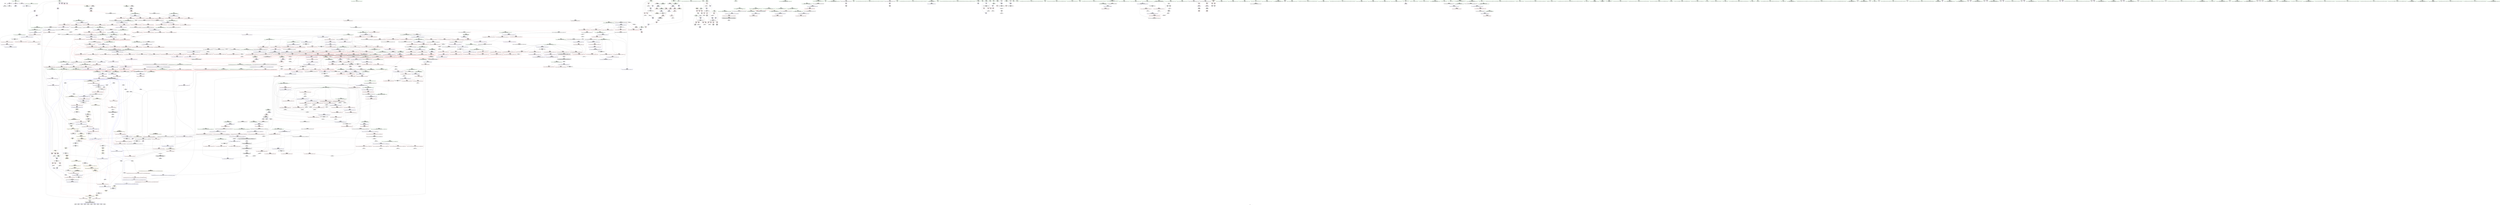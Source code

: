 digraph "SVFG" {
	label="SVFG";

	Node0x5654b37991b0 [shape=record,color=grey,label="{NodeID: 0\nNullPtr}"];
	Node0x5654b37991b0 -> Node0x5654b3b7c110[style=solid];
	Node0x5654b37991b0 -> Node0x5654b3b951e0[style=solid];
	Node0x5654b3b83d70 [shape=record,color=blue,label="{NodeID: 775\n1260\<--1270\n__i\<--\n_ZSt26__unguarded_insertion_sortIPxN9__gnu_cxx5__ops15_Iter_less_iterEEvT_S4_T0_\n}"];
	Node0x5654b3b83d70 -> Node0x5654b3bf7460[style=dashed];
	Node0x5654b3b7a7f0 [shape=record,color=red,label="{NodeID: 443\n586\<--555\n\<--__last.addr\n_ZSt27__unguarded_partition_pivotIPxN9__gnu_cxx5__ops15_Iter_less_iterEET_S4_S4_T0_\n|{<s0>42}}"];
	Node0x5654b3b7a7f0:s0 -> Node0x5654b3c78110[style=solid,color=red];
	Node0x5654b3bbdf30 [shape=record,color=grey,label="{NodeID: 1218\n706 = Binary(704, 705, )\n}"];
	Node0x5654b3bbdf30 -> Node0x5654b3bbe3b0[style=solid];
	Node0x5654b3b6e0c0 [shape=record,color=green,label="{NodeID: 111\n553\<--554\n__first.addr\<--__first.addr_field_insensitive\n_ZSt27__unguarded_partition_pivotIPxN9__gnu_cxx5__ops15_Iter_less_iterEET_S4_S4_T0_\n}"];
	Node0x5654b3b6e0c0 -> Node0x5654b3b7a170[style=solid];
	Node0x5654b3b6e0c0 -> Node0x5654b3b7a240[style=solid];
	Node0x5654b3b6e0c0 -> Node0x5654b3b7a310[style=solid];
	Node0x5654b3b6e0c0 -> Node0x5654b3b7a3e0[style=solid];
	Node0x5654b3b6e0c0 -> Node0x5654b3b7a4b0[style=solid];
	Node0x5654b3b6e0c0 -> Node0x5654b3b7a580[style=solid];
	Node0x5654b3b6e0c0 -> Node0x5654b3b97290[style=solid];
	Node0x5654b3b90210 [shape=record,color=red,label="{NodeID: 554\n1053\<--1029\n\<--__a.addr\n_ZSt22__move_median_to_firstIPxN9__gnu_cxx5__ops15_Iter_less_iterEEvT_S4_S4_S4_T0_\n|{<s0>67}}"];
	Node0x5654b3b90210:s0 -> Node0x5654b3c7ada0[style=solid,color=red];
	Node0x5654b3b73010 [shape=record,color=green,label="{NodeID: 222\n1373\<--1374\n_ZSt12__niter_baseIPxET_S1_\<--_ZSt12__niter_baseIPxET_S1__field_insensitive\n}"];
	Node0x5654b3c75690 [shape=record,color=black,label="{NodeID: 1772\n858 = PHI(740, )\n}"];
	Node0x5654b3b95ca0 [shape=record,color=blue,label="{NodeID: 665\n76\<--173\nh\<--\n_Z5solvev\n}"];
	Node0x5654b3b95ca0 -> Node0x5654b3b832e0[style=dashed];
	Node0x5654b3c0a840 [shape=record,color=yellow,style=double,label="{NodeID: 1440\n224V_1 = ENCHI(MR_224V_0)\npts\{687 774 823 948 1195 1317 \}\nFun[_ZSt4swapIxENSt9enable_ifIXsr6__and_ISt6__not_ISt15__is_tuple_likeIT_EESt21is_move_constructibleIS3_ESt18is_move_assignableIS3_EEE5valueEvE4typeERS3_SC_]}"];
	Node0x5654b3c0a840 -> Node0x5654b3b91db0[style=dashed];
	Node0x5654b3c0a840 -> Node0x5654b3b91e80[style=dashed];
	Node0x5654b3c0a840 -> Node0x5654b3b91f50[style=dashed];
	Node0x5654b3b80e50 [shape=record,color=purple,label="{NodeID: 333\n1344\<--1343\nincdec.ptr3\<--\n_ZSt25__unguarded_linear_insertIPxN9__gnu_cxx5__ops14_Val_less_iterEEvT_T0_\n}"];
	Node0x5654b3b80e50 -> Node0x5654b3b84660[style=solid];
	Node0x5654b3b6a820 [shape=record,color=green,label="{NodeID: 1\n7\<--1\n__dso_handle\<--dummyObj\nGlob }"];
	Node0x5654b3b83e40 [shape=record,color=blue,label="{NodeID: 776\n1260\<--1282\n__i\<--incdec.ptr\n_ZSt26__unguarded_insertion_sortIPxN9__gnu_cxx5__ops15_Iter_less_iterEEvT_S4_T0_\n}"];
	Node0x5654b3b83e40 -> Node0x5654b3bf7460[style=dashed];
	Node0x5654b3b7a8c0 [shape=record,color=red,label="{NodeID: 444\n578\<--557\n\<--__mid\n_ZSt27__unguarded_partition_pivotIPxN9__gnu_cxx5__ops15_Iter_less_iterEET_S4_S4_T0_\n|{<s0>41}}"];
	Node0x5654b3b7a8c0:s0 -> Node0x5654b3c7a040[style=solid,color=red];
	Node0x5654b3bbe0b0 [shape=record,color=grey,label="{NodeID: 1219\n959 = Binary(958, 140, )\n}"];
	Node0x5654b3bbe0b0 -> Node0x5654b3bbe230[style=solid];
	Node0x5654b3b6e190 [shape=record,color=green,label="{NodeID: 112\n555\<--556\n__last.addr\<--__last.addr_field_insensitive\n_ZSt27__unguarded_partition_pivotIPxN9__gnu_cxx5__ops15_Iter_less_iterEET_S4_S4_T0_\n}"];
	Node0x5654b3b6e190 -> Node0x5654b3b7a650[style=solid];
	Node0x5654b3b6e190 -> Node0x5654b3b7a720[style=solid];
	Node0x5654b3b6e190 -> Node0x5654b3b7a7f0[style=solid];
	Node0x5654b3b6e190 -> Node0x5654b3b97360[style=solid];
	Node0x5654b3b902e0 [shape=record,color=red,label="{NodeID: 555\n1062\<--1029\n\<--__a.addr\n_ZSt22__move_median_to_firstIPxN9__gnu_cxx5__ops15_Iter_less_iterEEvT_S4_S4_S4_T0_\n|{<s0>69}}"];
	Node0x5654b3b902e0:s0 -> Node0x5654b3c72620[style=solid,color=red];
	Node0x5654b3c04050 [shape=record,color=yellow,style=double,label="{NodeID: 1330\n2V_1 = ENCHI(MR_2V_0)\npts\{10 \}\nFun[_Z5solvev]|{<s0>6}}"];
	Node0x5654b3c04050:s0 -> Node0x5654b3c09510[style=dashed,color=red];
	Node0x5654b3b73110 [shape=record,color=green,label="{NodeID: 223\n1380\<--1381\n_ZSt22__copy_move_backward_aILb1EPxS0_ET1_T0_S2_S1_\<--_ZSt22__copy_move_backward_aILb1EPxS0_ET1_T0_S2_S1__field_insensitive\n}"];
	Node0x5654b3c757a0 [shape=record,color=black,label="{NodeID: 1773\n867 = PHI(802, )\n}"];
	Node0x5654b3c757a0 -> Node0x5654b3b8e740[style=solid];
	Node0x5654b3b95d70 [shape=record,color=blue,label="{NodeID: 666\n186\<--184\n__first.addr\<--__first\n_ZSt4sortIPxEvT_S1_\n}"];
	Node0x5654b3b95d70 -> Node0x5654b3b836f0[style=dashed];
	Node0x5654b3b80f20 [shape=record,color=purple,label="{NodeID: 334\n1496\<--1450\noffset_0\<--\n}"];
	Node0x5654b3b80f20 -> Node0x5654b3b85290[style=solid];
	Node0x5654b3b6a8b0 [shape=record,color=green,label="{NodeID: 2\n11\<--1\n_ZSt3cin\<--dummyObj\nGlob }"];
	Node0x5654b3b83f10 [shape=record,color=blue,label="{NodeID: 777\n1290\<--1287\n__first.addr\<--__first\n_ZSt13move_backwardIPxS0_ET0_T_S2_S1_\n}"];
	Node0x5654b3b83f10 -> Node0x5654b3b93130[style=dashed];
	Node0x5654b3b7a990 [shape=record,color=red,label="{NodeID: 445\n609\<--598\n\<--__first.addr\n_ZSt13__heap_selectIPxN9__gnu_cxx5__ops15_Iter_less_iterEEvT_S4_S4_T0_\n|{<s0>43}}"];
	Node0x5654b3b7a990:s0 -> Node0x5654b3c78960[style=solid,color=red];
	Node0x5654b3bbe230 [shape=record,color=grey,label="{NodeID: 1220\n960 = Binary(959, 386, )\n}"];
	Node0x5654b3bbe230 -> Node0x5654b3b99a60[style=solid];
	Node0x5654b3b6e260 [shape=record,color=green,label="{NodeID: 113\n557\<--558\n__mid\<--__mid_field_insensitive\n_ZSt27__unguarded_partition_pivotIPxN9__gnu_cxx5__ops15_Iter_less_iterEET_S4_S4_T0_\n}"];
	Node0x5654b3b6e260 -> Node0x5654b3b7a8c0[style=solid];
	Node0x5654b3b6e260 -> Node0x5654b3b97430[style=solid];
	Node0x5654b3b903b0 [shape=record,color=red,label="{NodeID: 556\n1067\<--1029\n\<--__a.addr\n_ZSt22__move_median_to_firstIPxN9__gnu_cxx5__ops15_Iter_less_iterEEvT_S4_S4_S4_T0_\n|{<s0>70}}"];
	Node0x5654b3b903b0:s0 -> Node0x5654b3c7ada0[style=solid,color=red];
	Node0x5654b3c04160 [shape=record,color=yellow,style=double,label="{NodeID: 1331\n4V_1 = ENCHI(MR_4V_0)\npts\{67 \}\nFun[_Z5solvev]}"];
	Node0x5654b3c04160 -> Node0x5654b3b821d0[style=dashed];
	Node0x5654b3c04160 -> Node0x5654b3b822a0[style=dashed];
	Node0x5654b3c04160 -> Node0x5654b3b82370[style=dashed];
	Node0x5654b3b73210 [shape=record,color=green,label="{NodeID: 224\n1385\<--1386\n__it.addr\<--__it.addr_field_insensitive\n_ZSt12__miter_baseIPxET_S1_\n}"];
	Node0x5654b3b73210 -> Node0x5654b3b93fd0[style=solid];
	Node0x5654b3b73210 -> Node0x5654b3b84a70[style=solid];
	Node0x5654b3c75910 [shape=record,color=black,label="{NodeID: 1774\n894 = PHI(802, )\n}"];
	Node0x5654b3c75910 -> Node0x5654b3b8e810[style=solid];
	Node0x5654b3b95e40 [shape=record,color=blue,label="{NodeID: 667\n188\<--185\n__last.addr\<--__last\n_ZSt4sortIPxEvT_S1_\n}"];
	Node0x5654b3b95e40 -> Node0x5654b3b77800[style=dashed];
	Node0x5654b3b80ff0 [shape=record,color=purple,label="{NodeID: 335\n1497\<--1452\noffset_0\<--\n}"];
	Node0x5654b3b80ff0 -> Node0x5654b3b94f40[style=solid];
	Node0x5654b3b6ab60 [shape=record,color=green,label="{NodeID: 3\n14\<--1\n_ZSt4cout\<--dummyObj\nGlob }"];
	Node0x5654b3b83fe0 [shape=record,color=blue,label="{NodeID: 778\n1292\<--1288\n__last.addr\<--__last\n_ZSt13move_backwardIPxS0_ET0_T_S2_S1_\n}"];
	Node0x5654b3b83fe0 -> Node0x5654b3b93200[style=dashed];
	Node0x5654b3b7aa60 [shape=record,color=red,label="{NodeID: 446\n622\<--598\n\<--__first.addr\n_ZSt13__heap_selectIPxN9__gnu_cxx5__ops15_Iter_less_iterEEvT_S4_S4_T0_\n|{<s0>44}}"];
	Node0x5654b3b7aa60:s0 -> Node0x5654b3c7b0f0[style=solid,color=red];
	Node0x5654b3bbe3b0 [shape=record,color=grey,label="{NodeID: 1221\n707 = Binary(706, 381, )\n}"];
	Node0x5654b3bbe3b0 -> Node0x5654b3b97ec0[style=solid];
	Node0x5654b3b736b0 [shape=record,color=green,label="{NodeID: 114\n559\<--560\nagg.tmp\<--agg.tmp_field_insensitive\n_ZSt27__unguarded_partition_pivotIPxN9__gnu_cxx5__ops15_Iter_less_iterEET_S4_S4_T0_\n}"];
	Node0x5654b3b90480 [shape=record,color=red,label="{NodeID: 557\n1072\<--1029\n\<--__a.addr\n_ZSt22__move_median_to_firstIPxN9__gnu_cxx5__ops15_Iter_less_iterEEvT_S4_S4_S4_T0_\n|{<s0>71}}"];
	Node0x5654b3b90480:s0 -> Node0x5654b3c72620[style=solid,color=red];
	Node0x5654b3b732e0 [shape=record,color=green,label="{NodeID: 225\n1394\<--1395\n__first.addr\<--__first.addr_field_insensitive\n_ZSt22__copy_move_backward_aILb1EPxS0_ET1_T0_S2_S1_\n}"];
	Node0x5654b3b732e0 -> Node0x5654b3b940a0[style=solid];
	Node0x5654b3b732e0 -> Node0x5654b3b84b40[style=solid];
	Node0x5654b3c75a50 [shape=record,color=black,label="{NodeID: 1775\n904 = PHI(919, )\n}"];
	Node0x5654b3b95f10 [shape=record,color=blue,label="{NodeID: 668\n210\<--206\n__a.addr\<--__a\n_ZSt3maxIxERKT_S2_S2_\n}"];
	Node0x5654b3b95f10 -> Node0x5654b3b779a0[style=dashed];
	Node0x5654b3b95f10 -> Node0x5654b3b77a70[style=dashed];
	Node0x5654b3b810c0 [shape=record,color=purple,label="{NodeID: 336\n104\<--8\nadd.ptr\<--ar\n_Z5solvev\n|{<s0>6}}"];
	Node0x5654b3b810c0:s0 -> Node0x5654b3c7cca0[style=solid,color=red];
	Node0x5654b3b6abf0 [shape=record,color=green,label="{NodeID: 4\n17\<--1\n.str\<--dummyObj\nGlob }"];
	Node0x5654b3b840b0 [shape=record,color=blue,label="{NodeID: 779\n1294\<--1289\n__result.addr\<--__result\n_ZSt13move_backwardIPxS0_ET0_T_S2_S1_\n}"];
	Node0x5654b3b840b0 -> Node0x5654b3b932d0[style=dashed];
	Node0x5654b3b7ab30 [shape=record,color=red,label="{NodeID: 447\n627\<--598\n\<--__first.addr\n_ZSt13__heap_selectIPxN9__gnu_cxx5__ops15_Iter_less_iterEEvT_S4_S4_T0_\n|{<s0>45}}"];
	Node0x5654b3b7ab30:s0 -> Node0x5654b3c70490[style=solid,color=red];
	Node0x5654b3bbe530 [shape=record,color=grey,label="{NodeID: 1222\n711 = Binary(710, 386, )\n}"];
	Node0x5654b3bbe530 -> Node0x5654b3b97f90[style=solid];
	Node0x5654b3b73740 [shape=record,color=green,label="{NodeID: 115\n561\<--562\nagg.tmp4\<--agg.tmp4_field_insensitive\n_ZSt27__unguarded_partition_pivotIPxN9__gnu_cxx5__ops15_Iter_less_iterEET_S4_S4_T0_\n}"];
	Node0x5654b3b90550 [shape=record,color=red,label="{NodeID: 558\n1040\<--1031\n\<--__b.addr\n_ZSt22__move_median_to_firstIPxN9__gnu_cxx5__ops15_Iter_less_iterEEvT_S4_S4_S4_T0_\n|{<s0>64}}"];
	Node0x5654b3b90550:s0 -> Node0x5654b3c7b0f0[style=solid,color=red];
	Node0x5654b3b733b0 [shape=record,color=green,label="{NodeID: 226\n1396\<--1397\n__last.addr\<--__last.addr_field_insensitive\n_ZSt22__copy_move_backward_aILb1EPxS0_ET1_T0_S2_S1_\n}"];
	Node0x5654b3b733b0 -> Node0x5654b3b94170[style=solid];
	Node0x5654b3b733b0 -> Node0x5654b3b84c10[style=solid];
	Node0x5654b3c75b60 [shape=record,color=black,label="{NodeID: 1776\n913 = PHI(802, )\n}"];
	Node0x5654b3c75b60 -> Node0x5654b3b8e8e0[style=solid];
	Node0x5654b3b95fe0 [shape=record,color=blue,label="{NodeID: 669\n212\<--207\n__b.addr\<--__b\n_ZSt3maxIxERKT_S2_S2_\n}"];
	Node0x5654b3b95fe0 -> Node0x5654b3b77b40[style=dashed];
	Node0x5654b3b95fe0 -> Node0x5654b3b77c10[style=dashed];
	Node0x5654b3b81190 [shape=record,color=purple,label="{NodeID: 337\n251\<--12\nadd.ptr\<--\nmain\n}"];
	Node0x5654b3b81190 -> Node0x5654b3b7ce60[style=solid];
	Node0x5654b3b6ac80 [shape=record,color=green,label="{NodeID: 5\n19\<--1\n.str.1\<--dummyObj\nGlob }"];
	Node0x5654b3b84180 [shape=record,color=blue,label="{NodeID: 780\n1314\<--1311\n__last.addr\<--__last\n_ZSt25__unguarded_linear_insertIPxN9__gnu_cxx5__ops14_Val_less_iterEEvT_T0_\n}"];
	Node0x5654b3b84180 -> Node0x5654b3b933a0[style=dashed];
	Node0x5654b3b84180 -> Node0x5654b3b93470[style=dashed];
	Node0x5654b3b84180 -> Node0x5654b3c00180[style=dashed];
	Node0x5654b3b7ac00 [shape=record,color=red,label="{NodeID: 448\n610\<--600\n\<--__middle.addr\n_ZSt13__heap_selectIPxN9__gnu_cxx5__ops15_Iter_less_iterEEvT_S4_S4_T0_\n|{<s0>43}}"];
	Node0x5654b3b7ac00:s0 -> Node0x5654b3c78a70[style=solid,color=red];
	Node0x5654b3bbe6b0 [shape=record,color=grey,label="{NodeID: 1223\n710 = Binary(709, 386, )\n}"];
	Node0x5654b3bbe6b0 -> Node0x5654b3bbe530[style=solid];
	Node0x5654b3b737d0 [shape=record,color=green,label="{NodeID: 116\n582\<--583\n_ZSt22__move_median_to_firstIPxN9__gnu_cxx5__ops15_Iter_less_iterEEvT_S4_S4_S4_T0_\<--_ZSt22__move_median_to_firstIPxN9__gnu_cxx5__ops15_Iter_less_iterEEvT_S4_S4_S4_T0__field_insensitive\n}"];
	Node0x5654b3b90620 [shape=record,color=red,label="{NodeID: 559\n1043\<--1031\n\<--__b.addr\n_ZSt22__move_median_to_firstIPxN9__gnu_cxx5__ops15_Iter_less_iterEEvT_S4_S4_S4_T0_\n|{<s0>65}}"];
	Node0x5654b3b90620:s0 -> Node0x5654b3c7ada0[style=solid,color=red];
	Node0x5654b3b73480 [shape=record,color=green,label="{NodeID: 227\n1398\<--1399\n__result.addr\<--__result.addr_field_insensitive\n_ZSt22__copy_move_backward_aILb1EPxS0_ET1_T0_S2_S1_\n}"];
	Node0x5654b3b73480 -> Node0x5654b3b94240[style=solid];
	Node0x5654b3b73480 -> Node0x5654b3b84ce0[style=solid];
	Node0x5654b3c75cd0 [shape=record,color=black,label="{NodeID: 1777\n1041 = PHI(740, )\n}"];
	Node0x5654b3b960b0 [shape=record,color=blue,label="{NodeID: 670\n208\<--222\nretval\<--\n_ZSt3maxIxERKT_S2_S2_\n}"];
	Node0x5654b3b960b0 -> Node0x5654b3beca30[style=dashed];
	Node0x5654b3b81260 [shape=record,color=purple,label="{NodeID: 338\n260\<--15\nadd.ptr4\<--\nmain\n}"];
	Node0x5654b3b81260 -> Node0x5654b3b7d000[style=solid];
	Node0x5654b3b6ad10 [shape=record,color=green,label="{NodeID: 6\n21\<--1\nstdin\<--dummyObj\nGlob }"];
	Node0x5654b3b84250 [shape=record,color=blue,label="{NodeID: 781\n1316\<--1323\n__val\<--\n_ZSt25__unguarded_linear_insertIPxN9__gnu_cxx5__ops14_Val_less_iterEEvT_T0_\n|{|<s2>94}}"];
	Node0x5654b3b84250 -> Node0x5654b3b93bc0[style=dashed];
	Node0x5654b3b84250 -> Node0x5654b3b93c90[style=dashed];
	Node0x5654b3b84250:s2 -> Node0x5654b3c0bda0[style=dashed,color=red];
	Node0x5654b3b7acd0 [shape=record,color=red,label="{NodeID: 449\n614\<--600\n\<--__middle.addr\n_ZSt13__heap_selectIPxN9__gnu_cxx5__ops15_Iter_less_iterEEvT_S4_S4_T0_\n}"];
	Node0x5654b3b7acd0 -> Node0x5654b3b97770[style=solid];
	Node0x5654b3bbe830 [shape=record,color=grey,label="{NodeID: 1224\n697 = Binary(695, 696, )\n}"];
	Node0x5654b3bbe830 -> Node0x5654b3bbe9b0[style=solid];
	Node0x5654b3b738d0 [shape=record,color=green,label="{NodeID: 117\n589\<--590\n_ZSt21__unguarded_partitionIPxN9__gnu_cxx5__ops15_Iter_less_iterEET_S4_S4_S4_T0_\<--_ZSt21__unguarded_partitionIPxN9__gnu_cxx5__ops15_Iter_less_iterEET_S4_S4_S4_T0__field_insensitive\n}"];
	Node0x5654b3b906f0 [shape=record,color=red,label="{NodeID: 560\n1048\<--1031\n\<--__b.addr\n_ZSt22__move_median_to_firstIPxN9__gnu_cxx5__ops15_Iter_less_iterEEvT_S4_S4_S4_T0_\n|{<s0>66}}"];
	Node0x5654b3b906f0:s0 -> Node0x5654b3c72620[style=solid,color=red];
	Node0x5654b3b73550 [shape=record,color=green,label="{NodeID: 228\n1400\<--1401\n__simple\<--__simple_field_insensitive\n_ZSt22__copy_move_backward_aILb1EPxS0_ET1_T0_S2_S1_\n}"];
	Node0x5654b3b73550 -> Node0x5654b3b84db0[style=solid];
	Node0x5654b3c75de0 [shape=record,color=black,label="{NodeID: 1778\n1045 = PHI(740, )\n}"];
	Node0x5654b3b96180 [shape=record,color=blue,label="{NodeID: 671\n208\<--225\nretval\<--\n_ZSt3maxIxERKT_S2_S2_\n}"];
	Node0x5654b3b96180 -> Node0x5654b3beca30[style=dashed];
	Node0x5654b3b81330 [shape=record,color=purple,label="{NodeID: 339\n573\<--565\nadd.ptr\<--\n_ZSt27__unguarded_partition_pivotIPxN9__gnu_cxx5__ops15_Iter_less_iterEET_S4_S4_T0_\n}"];
	Node0x5654b3b81330 -> Node0x5654b3b97430[style=solid];
	Node0x5654b3b6b550 [shape=record,color=green,label="{NodeID: 7\n22\<--1\n.str.2\<--dummyObj\nGlob }"];
	Node0x5654b3b84320 [shape=record,color=blue,label="{NodeID: 782\n1318\<--1325\n__next\<--\n_ZSt25__unguarded_linear_insertIPxN9__gnu_cxx5__ops14_Val_less_iterEEvT_T0_\n}"];
	Node0x5654b3b84320 -> Node0x5654b3b936e0[style=dashed];
	Node0x5654b3b84320 -> Node0x5654b3b843f0[style=dashed];
	Node0x5654b3b7ada0 [shape=record,color=red,label="{NodeID: 450\n628\<--600\n\<--__middle.addr\n_ZSt13__heap_selectIPxN9__gnu_cxx5__ops15_Iter_less_iterEEvT_S4_S4_T0_\n|{<s0>45}}"];
	Node0x5654b3b7ada0:s0 -> Node0x5654b3c70610[style=solid,color=red];
	Node0x5654b3bbe9b0 [shape=record,color=grey,label="{NodeID: 1225\n698 = Binary(697, 381, )\n}"];
	Node0x5654b3bbe9b0 -> Node0x5654b3bc1230[style=solid];
	Node0x5654b3b739d0 [shape=record,color=green,label="{NodeID: 118\n596\<--597\n__comp\<--__comp_field_insensitive\n_ZSt13__heap_selectIPxN9__gnu_cxx5__ops15_Iter_less_iterEEvT_S4_S4_T0_\n|{<s0>43|<s1>44|<s2>45}}"];
	Node0x5654b3b739d0:s0 -> Node0x5654b3c78b80[style=solid,color=red];
	Node0x5654b3b739d0:s1 -> Node0x5654b3c7aa50[style=solid,color=red];
	Node0x5654b3b739d0:s2 -> Node0x5654b3c70910[style=solid,color=red];
	Node0x5654b3b907c0 [shape=record,color=red,label="{NodeID: 561\n1075\<--1031\n\<--__b.addr\n_ZSt22__move_median_to_firstIPxN9__gnu_cxx5__ops15_Iter_less_iterEEvT_S4_S4_S4_T0_\n|{<s0>72}}"];
	Node0x5654b3b907c0:s0 -> Node0x5654b3c7ada0[style=solid,color=red];
	Node0x5654b3b73620 [shape=record,color=green,label="{NodeID: 229\n1411\<--1412\n_ZNSt20__copy_move_backwardILb1ELb1ESt26random_access_iterator_tagE13__copy_move_bIxEEPT_PKS3_S6_S4_\<--_ZNSt20__copy_move_backwardILb1ELb1ESt26random_access_iterator_tagE13__copy_move_bIxEEPT_PKS3_S6_S4__field_insensitive\n}"];
	Node0x5654b3c75ef0 [shape=record,color=black,label="{NodeID: 1779\n1055 = PHI(740, )\n}"];
	Node0x5654b3b96250 [shape=record,color=blue,label="{NodeID: 672\n236\<--85\nretval\<--\nmain\n}"];
	Node0x5654b3b81400 [shape=record,color=purple,label="{NodeID: 340\n716\<--714\nadd.ptr\<--\n_ZSt11__make_heapIPxN9__gnu_cxx5__ops15_Iter_less_iterEEvT_S4_RT0_\n|{<s0>47}}"];
	Node0x5654b3b81400:s0 -> Node0x5654b3c78f10[style=solid,color=red];
	Node0x5654b3b6b5e0 [shape=record,color=green,label="{NodeID: 8\n24\<--1\n.str.3\<--dummyObj\nGlob }"];
	Node0x5654b3b843f0 [shape=record,color=blue,label="{NodeID: 783\n1318\<--1328\n__next\<--incdec.ptr\n_ZSt25__unguarded_linear_insertIPxN9__gnu_cxx5__ops14_Val_less_iterEEvT_T0_\n}"];
	Node0x5654b3b843f0 -> Node0x5654b3c00680[style=dashed];
	Node0x5654b3b7ae70 [shape=record,color=red,label="{NodeID: 451\n618\<--602\n\<--__last.addr\n_ZSt13__heap_selectIPxN9__gnu_cxx5__ops15_Iter_less_iterEEvT_S4_S4_T0_\n}"];
	Node0x5654b3b7ae70 -> Node0x5654b3bbf8b0[style=solid];
	Node0x5654b3bbeb30 [shape=record,color=grey,label="{NodeID: 1226\n660 = cmp(659, 140, )\n}"];
	Node0x5654b3b73aa0 [shape=record,color=green,label="{NodeID: 119\n598\<--599\n__first.addr\<--__first.addr_field_insensitive\n_ZSt13__heap_selectIPxN9__gnu_cxx5__ops15_Iter_less_iterEEvT_S4_S4_T0_\n}"];
	Node0x5654b3b73aa0 -> Node0x5654b3b7a990[style=solid];
	Node0x5654b3b73aa0 -> Node0x5654b3b7aa60[style=solid];
	Node0x5654b3b73aa0 -> Node0x5654b3b7ab30[style=solid];
	Node0x5654b3b73aa0 -> Node0x5654b3b97500[style=solid];
	Node0x5654b3b90890 [shape=record,color=red,label="{NodeID: 562\n1084\<--1031\n\<--__b.addr\n_ZSt22__move_median_to_firstIPxN9__gnu_cxx5__ops15_Iter_less_iterEEvT_S4_S4_S4_T0_\n|{<s0>74}}"];
	Node0x5654b3b90890:s0 -> Node0x5654b3c72620[style=solid,color=red];
	Node0x5654b3b7b890 [shape=record,color=green,label="{NodeID: 230\n1416\<--1417\n__it.addr\<--__it.addr_field_insensitive\n_ZSt12__niter_baseIPxET_S1_\n}"];
	Node0x5654b3b7b890 -> Node0x5654b3b94310[style=solid];
	Node0x5654b3b7b890 -> Node0x5654b3b84e80[style=solid];
	Node0x5654b3c76000 [shape=record,color=black,label="{NodeID: 1780\n1069 = PHI(740, )\n}"];
	Node0x5654b3b96320 [shape=record,color=blue,label="{NodeID: 673\n238\<--99\nTC\<--\nmain\n}"];
	Node0x5654b3b96320 -> Node0x5654b3b77e80[style=dashed];
	Node0x5654b3c0b030 [shape=record,color=yellow,style=double,label="{NodeID: 1448\n186V_1 = ENCHI(MR_186V_0)\npts\{687 774 823 1163 1195 1317 \}\nFun[_ZSt11__push_heapIPxlxN9__gnu_cxx5__ops14_Iter_less_valEEvT_T0_S5_T1_RT2_]}"];
	Node0x5654b3c0b030 -> Node0x5654b3b8f6b0[style=dashed];
	Node0x5654b3c0b030 -> Node0x5654b3b8f780[style=dashed];
	Node0x5654b3b814d0 [shape=record,color=purple,label="{NodeID: 341\n853\<--851\nadd.ptr\<--\n_ZSt13__adjust_heapIPxlxN9__gnu_cxx5__ops15_Iter_less_iterEEvT_T0_S5_T1_T2_\n|{<s0>54}}"];
	Node0x5654b3b814d0:s0 -> Node0x5654b3c7ada0[style=solid,color=red];
	Node0x5654b3b6b670 [shape=record,color=green,label="{NodeID: 9\n26\<--1\nstdout\<--dummyObj\nGlob }"];
	Node0x5654b3b844c0 [shape=record,color=blue,label="{NodeID: 784\n1339\<--1338\n\<--\n_ZSt25__unguarded_linear_insertIPxN9__gnu_cxx5__ops14_Val_less_iterEEvT_T0_\n}"];
	Node0x5654b3b844c0 -> Node0x5654b3bffc80[style=dashed];
	Node0x5654b3b7af40 [shape=record,color=red,label="{NodeID: 452\n617\<--604\n\<--__i\n_ZSt13__heap_selectIPxN9__gnu_cxx5__ops15_Iter_less_iterEEvT_S4_S4_T0_\n}"];
	Node0x5654b3b7af40 -> Node0x5654b3bbf8b0[style=solid];
	Node0x5654b3bbecb0 [shape=record,color=grey,label="{NodeID: 1227\n1129 = cmp(1127, 1128, )\n}"];
	Node0x5654b3b73b70 [shape=record,color=green,label="{NodeID: 120\n600\<--601\n__middle.addr\<--__middle.addr_field_insensitive\n_ZSt13__heap_selectIPxN9__gnu_cxx5__ops15_Iter_less_iterEEvT_S4_S4_T0_\n}"];
	Node0x5654b3b73b70 -> Node0x5654b3b7ac00[style=solid];
	Node0x5654b3b73b70 -> Node0x5654b3b7acd0[style=solid];
	Node0x5654b3b73b70 -> Node0x5654b3b7ada0[style=solid];
	Node0x5654b3b73b70 -> Node0x5654b3b975d0[style=solid];
	Node0x5654b3b90960 [shape=record,color=red,label="{NodeID: 563\n1044\<--1033\n\<--__c.addr\n_ZSt22__move_median_to_firstIPxN9__gnu_cxx5__ops15_Iter_less_iterEEvT_S4_S4_S4_T0_\n|{<s0>65}}"];
	Node0x5654b3b90960:s0 -> Node0x5654b3c7b0f0[style=solid,color=red];
	Node0x5654b3b7b960 [shape=record,color=green,label="{NodeID: 231\n1425\<--1426\n__first.addr\<--__first.addr_field_insensitive\n_ZNSt20__copy_move_backwardILb1ELb1ESt26random_access_iterator_tagE13__copy_move_bIxEEPT_PKS3_S6_S4_\n}"];
	Node0x5654b3b7b960 -> Node0x5654b3b943e0[style=solid];
	Node0x5654b3b7b960 -> Node0x5654b3b944b0[style=solid];
	Node0x5654b3b7b960 -> Node0x5654b3b84f50[style=solid];
	Node0x5654b3c76140 [shape=record,color=black,label="{NodeID: 1781\n1077 = PHI(740, )\n}"];
	Node0x5654b3b963f0 [shape=record,color=blue,label="{NodeID: 674\n240\<--99\nZZ\<--\nmain\n}"];
	Node0x5654b3b963f0 -> Node0x5654b3bf0660[style=dashed];
	Node0x5654b3b815a0 [shape=record,color=purple,label="{NodeID: 342\n857\<--854\nadd.ptr2\<--\n_ZSt13__adjust_heapIPxlxN9__gnu_cxx5__ops15_Iter_less_iterEEvT_T0_S5_T1_T2_\n|{<s0>54}}"];
	Node0x5654b3b815a0:s0 -> Node0x5654b3c7b0f0[style=solid,color=red];
	Node0x5654b3b6b700 [shape=record,color=green,label="{NodeID: 10\n27\<--1\n.str.4\<--dummyObj\nGlob }"];
	Node0x5654b3b84590 [shape=record,color=blue,label="{NodeID: 785\n1314\<--1341\n__last.addr\<--\n_ZSt25__unguarded_linear_insertIPxN9__gnu_cxx5__ops14_Val_less_iterEEvT_T0_\n}"];
	Node0x5654b3b84590 -> Node0x5654b3c00180[style=dashed];
	Node0x5654b3b7b010 [shape=record,color=red,label="{NodeID: 453\n621\<--604\n\<--__i\n_ZSt13__heap_selectIPxN9__gnu_cxx5__ops15_Iter_less_iterEEvT_S4_S4_T0_\n|{<s0>44}}"];
	Node0x5654b3b7b010:s0 -> Node0x5654b3c7ada0[style=solid,color=red];
	Node0x5654b3bbee30 [shape=record,color=grey,label="{NodeID: 1228\n148 = cmp(147, 115, )\n}"];
	Node0x5654b3b73c40 [shape=record,color=green,label="{NodeID: 121\n602\<--603\n__last.addr\<--__last.addr_field_insensitive\n_ZSt13__heap_selectIPxN9__gnu_cxx5__ops15_Iter_less_iterEEvT_S4_S4_T0_\n}"];
	Node0x5654b3b73c40 -> Node0x5654b3b7ae70[style=solid];
	Node0x5654b3b73c40 -> Node0x5654b3b976a0[style=solid];
	Node0x5654b3b90a30 [shape=record,color=red,label="{NodeID: 564\n1054\<--1033\n\<--__c.addr\n_ZSt22__move_median_to_firstIPxN9__gnu_cxx5__ops15_Iter_less_iterEEvT_S4_S4_S4_T0_\n|{<s0>67}}"];
	Node0x5654b3b90a30:s0 -> Node0x5654b3c7b0f0[style=solid,color=red];
	Node0x5654b3b7ba30 [shape=record,color=green,label="{NodeID: 232\n1427\<--1428\n__last.addr\<--__last.addr_field_insensitive\n_ZNSt20__copy_move_backwardILb1ELb1ESt26random_access_iterator_tagE13__copy_move_bIxEEPT_PKS3_S6_S4_\n}"];
	Node0x5654b3b7ba30 -> Node0x5654b3b94580[style=solid];
	Node0x5654b3b7ba30 -> Node0x5654b3b85020[style=solid];
	Node0x5654b3c76280 [shape=record,color=black,label="{NodeID: 1782\n1109 = PHI(740, )\n}"];
	Node0x5654b3b964c0 [shape=record,color=blue,label="{NodeID: 675\n242\<--298\nstart\<--call14\nmain\n}"];
	Node0x5654b3b964c0 -> Node0x5654b3b781c0[style=dashed];
	Node0x5654b3b964c0 -> Node0x5654b3bf0b60[style=dashed];
	Node0x5654b3b81670 [shape=record,color=purple,label="{NodeID: 343\n866\<--864\nadd.ptr3\<--\n_ZSt13__adjust_heapIPxlxN9__gnu_cxx5__ops15_Iter_less_iterEEvT_T0_S5_T1_T2_\n|{<s0>55}}"];
	Node0x5654b3b81670:s0 -> Node0x5654b3c78f10[style=solid,color=red];
	Node0x5654b3b6b800 [shape=record,color=green,label="{NodeID: 11\n29\<--1\n.str.5\<--dummyObj\nGlob }"];
	Node0x5654b3b84660 [shape=record,color=blue,label="{NodeID: 786\n1318\<--1344\n__next\<--incdec.ptr3\n_ZSt25__unguarded_linear_insertIPxN9__gnu_cxx5__ops14_Val_less_iterEEvT_T0_\n}"];
	Node0x5654b3b84660 -> Node0x5654b3c00680[style=dashed];
	Node0x5654b3b7b0e0 [shape=record,color=red,label="{NodeID: 454\n629\<--604\n\<--__i\n_ZSt13__heap_selectIPxN9__gnu_cxx5__ops15_Iter_less_iterEEvT_S4_S4_T0_\n|{<s0>45}}"];
	Node0x5654b3b7b0e0:s0 -> Node0x5654b3c70790[style=solid,color=red];
	Node0x5654b3bbefb0 [shape=record,color=grey,label="{NodeID: 1229\n965 = cmp(963, 964, )\n}"];
	Node0x5654b3b73d10 [shape=record,color=green,label="{NodeID: 122\n604\<--605\n__i\<--__i_field_insensitive\n_ZSt13__heap_selectIPxN9__gnu_cxx5__ops15_Iter_less_iterEEvT_S4_S4_T0_\n}"];
	Node0x5654b3b73d10 -> Node0x5654b3b7af40[style=solid];
	Node0x5654b3b73d10 -> Node0x5654b3b7b010[style=solid];
	Node0x5654b3b73d10 -> Node0x5654b3b7b0e0[style=solid];
	Node0x5654b3b73d10 -> Node0x5654b3b7b1b0[style=solid];
	Node0x5654b3b73d10 -> Node0x5654b3b97770[style=solid];
	Node0x5654b3b73d10 -> Node0x5654b3b97840[style=solid];
	Node0x5654b3b90b00 [shape=record,color=red,label="{NodeID: 565\n1058\<--1033\n\<--__c.addr\n_ZSt22__move_median_to_firstIPxN9__gnu_cxx5__ops15_Iter_less_iterEEvT_S4_S4_S4_T0_\n|{<s0>68}}"];
	Node0x5654b3b90b00:s0 -> Node0x5654b3c72620[style=solid,color=red];
	Node0x5654b3b7bb00 [shape=record,color=green,label="{NodeID: 233\n1429\<--1430\n__result.addr\<--__result.addr_field_insensitive\n_ZNSt20__copy_move_backwardILb1ELb1ESt26random_access_iterator_tagE13__copy_move_bIxEEPT_PKS3_S6_S4_\n}"];
	Node0x5654b3b7bb00 -> Node0x5654b3b94650[style=solid];
	Node0x5654b3b7bb00 -> Node0x5654b3b94720[style=solid];
	Node0x5654b3b7bb00 -> Node0x5654b3b850f0[style=solid];
	Node0x5654b3c763c0 [shape=record,color=black,label="{NodeID: 1783\n1121 = PHI(740, )\n}"];
	Node0x5654b3b96590 [shape=record,color=blue,label="{NodeID: 676\n244\<--303\nend\<--call15\nmain\n}"];
	Node0x5654b3b96590 -> Node0x5654b3b78290[style=dashed];
	Node0x5654b3b96590 -> Node0x5654b3bf1060[style=dashed];
	Node0x5654b3b81740 [shape=record,color=purple,label="{NodeID: 344\n871\<--869\nadd.ptr5\<--\n_ZSt13__adjust_heapIPxlxN9__gnu_cxx5__ops15_Iter_less_iterEEvT_T0_S5_T1_T2_\n}"];
	Node0x5654b3b81740 -> Node0x5654b3b990a0[style=solid];
	Node0x5654b3b6b900 [shape=record,color=green,label="{NodeID: 12\n31\<--1\n_ZSt4cerr\<--dummyObj\nGlob }"];
	Node0x5654b3b84730 [shape=record,color=blue,label="{NodeID: 787\n1349\<--1348\n\<--\n_ZSt25__unguarded_linear_insertIPxN9__gnu_cxx5__ops14_Val_less_iterEEvT_T0_\n|{<s0>87|<s1>89}}"];
	Node0x5654b3b84730:s0 -> Node0x5654b3bf4c60[style=dashed,color=blue];
	Node0x5654b3b84730:s1 -> Node0x5654b3bf7960[style=dashed,color=blue];
	Node0x5654b3b7b1b0 [shape=record,color=red,label="{NodeID: 455\n635\<--604\n\<--__i\n_ZSt13__heap_selectIPxN9__gnu_cxx5__ops15_Iter_less_iterEEvT_S4_S4_T0_\n}"];
	Node0x5654b3b7b1b0 -> Node0x5654b3b80560[style=solid];
	Node0x5654b3bbf130 [shape=record,color=grey,label="{NodeID: 1230\n126 = cmp(121, 125, )\n}"];
	Node0x5654b3b73de0 [shape=record,color=green,label="{NodeID: 123\n612\<--613\n_ZSt11__make_heapIPxN9__gnu_cxx5__ops15_Iter_less_iterEEvT_S4_RT0_\<--_ZSt11__make_heapIPxN9__gnu_cxx5__ops15_Iter_less_iterEEvT_S4_RT0__field_insensitive\n}"];
	Node0x5654b3b90bd0 [shape=record,color=red,label="{NodeID: 566\n1068\<--1033\n\<--__c.addr\n_ZSt22__move_median_to_firstIPxN9__gnu_cxx5__ops15_Iter_less_iterEEvT_S4_S4_S4_T0_\n|{<s0>70}}"];
	Node0x5654b3b90bd0:s0 -> Node0x5654b3c7b0f0[style=solid,color=red];
	Node0x5654b3b7bbd0 [shape=record,color=green,label="{NodeID: 234\n1431\<--1432\n_Num\<--_Num_field_insensitive\n_ZNSt20__copy_move_backwardILb1ELb1ESt26random_access_iterator_tagE13__copy_move_bIxEEPT_PKS3_S6_S4_\n}"];
	Node0x5654b3b7bbd0 -> Node0x5654b3b947f0[style=solid];
	Node0x5654b3b7bbd0 -> Node0x5654b3b948c0[style=solid];
	Node0x5654b3b7bbd0 -> Node0x5654b3b94990[style=solid];
	Node0x5654b3b7bbd0 -> Node0x5654b3b94a60[style=solid];
	Node0x5654b3b7bbd0 -> Node0x5654b3b851c0[style=solid];
	Node0x5654b3c76500 [shape=record,color=black,label="{NodeID: 1784\n1167 = PHI(802, )\n}"];
	Node0x5654b3c76500 -> Node0x5654b3b91db0[style=solid];
	Node0x5654b3b96660 [shape=record,color=blue,label="{NodeID: 677\n240\<--325\nZZ\<--inc\nmain\n}"];
	Node0x5654b3b96660 -> Node0x5654b3bf0660[style=dashed];
	Node0x5654b3b81810 [shape=record,color=purple,label="{NodeID: 345\n893\<--890\nadd.ptr14\<--\n_ZSt13__adjust_heapIPxlxN9__gnu_cxx5__ops15_Iter_less_iterEEvT_T0_S5_T1_T2_\n|{<s0>56}}"];
	Node0x5654b3b81810:s0 -> Node0x5654b3c78f10[style=solid,color=red];
	Node0x5654b3b6ba00 [shape=record,color=green,label="{NodeID: 13\n32\<--1\n.str.6\<--dummyObj\nGlob }"];
	Node0x5654b3b84800 [shape=record,color=blue,label="{NodeID: 788\n1362\<--1359\n__first.addr\<--__first\n_ZSt23__copy_move_backward_a2ILb1EPxS0_ET1_T0_S2_S1_\n}"];
	Node0x5654b3b84800 -> Node0x5654b3b93d60[style=dashed];
	Node0x5654b3b7b280 [shape=record,color=red,label="{NodeID: 456\n655\<--644\n\<--__first.addr\n_ZSt11__sort_heapIPxN9__gnu_cxx5__ops15_Iter_less_iterEEvT_S4_RT0_\n}"];
	Node0x5654b3b7b280 -> Node0x5654b3b7ddd0[style=solid];
	Node0x5654b3bbf2b0 [shape=record,color=grey,label="{NodeID: 1231\n1215 = cmp(1213, 1214, )\n}"];
	Node0x5654b3b73ee0 [shape=record,color=green,label="{NodeID: 124\n624\<--625\n_ZNK9__gnu_cxx5__ops15_Iter_less_iterclIPxS3_EEbT_T0_\<--_ZNK9__gnu_cxx5__ops15_Iter_less_iterclIPxS3_EEbT_T0__field_insensitive\n}"];
	Node0x5654b3b90ca0 [shape=record,color=red,label="{NodeID: 567\n1076\<--1033\n\<--__c.addr\n_ZSt22__move_median_to_firstIPxN9__gnu_cxx5__ops15_Iter_less_iterEEvT_S4_S4_S4_T0_\n|{<s0>72}}"];
	Node0x5654b3b90ca0:s0 -> Node0x5654b3c7b0f0[style=solid,color=red];
	Node0x5654b3b7bca0 [shape=record,color=green,label="{NodeID: 235\n1456\<--1457\nllvm.memmove.p0i8.p0i8.i64\<--llvm.memmove.p0i8.p0i8.i64_field_insensitive\n}"];
	Node0x5654b3c766d0 [shape=record,color=black,label="{NodeID: 1785\n1171 = PHI(802, )\n}"];
	Node0x5654b3c766d0 -> Node0x5654b3b91e80[style=solid];
	Node0x5654b3b96730 [shape=record,color=blue,label="{NodeID: 678\n359\<--355\n__first.addr\<--__first\n_ZSt6__sortIPxN9__gnu_cxx5__ops15_Iter_less_iterEEvT_S4_T0_\n}"];
	Node0x5654b3b96730 -> Node0x5654b3b78500[style=dashed];
	Node0x5654b3b96730 -> Node0x5654b3b785d0[style=dashed];
	Node0x5654b3b96730 -> Node0x5654b3b786a0[style=dashed];
	Node0x5654b3b96730 -> Node0x5654b3b78770[style=dashed];
	Node0x5654b3b818e0 [shape=record,color=purple,label="{NodeID: 346\n898\<--896\nadd.ptr16\<--\n_ZSt13__adjust_heapIPxlxN9__gnu_cxx5__ops15_Iter_less_iterEEvT_T0_S5_T1_T2_\n}"];
	Node0x5654b3b818e0 -> Node0x5654b3b99310[style=solid];
	Node0x5654b3b6bb00 [shape=record,color=green,label="{NodeID: 14\n34\<--1\n.str.7\<--dummyObj\nGlob }"];
	Node0x5654b3b848d0 [shape=record,color=blue,label="{NodeID: 789\n1364\<--1360\n__last.addr\<--__last\n_ZSt23__copy_move_backward_a2ILb1EPxS0_ET1_T0_S2_S1_\n}"];
	Node0x5654b3b848d0 -> Node0x5654b3b93e30[style=dashed];
	Node0x5654b3b7b350 [shape=record,color=red,label="{NodeID: 457\n665\<--644\n\<--__first.addr\n_ZSt11__sort_heapIPxN9__gnu_cxx5__ops15_Iter_less_iterEEvT_S4_RT0_\n|{<s0>46}}"];
	Node0x5654b3b7b350:s0 -> Node0x5654b3c70490[style=solid,color=red];
	Node0x5654b3bbf430 [shape=record,color=grey,label="{NodeID: 1232\n119 = cmp(117, 118, )\n}"];
	Node0x5654b3b73fe0 [shape=record,color=green,label="{NodeID: 125\n631\<--632\n_ZSt10__pop_heapIPxN9__gnu_cxx5__ops15_Iter_less_iterEEvT_S4_S4_RT0_\<--_ZSt10__pop_heapIPxN9__gnu_cxx5__ops15_Iter_less_iterEEvT_S4_S4_RT0__field_insensitive\n}"];
	Node0x5654b3c226d0 [shape=record,color=yellow,style=double,label="{NodeID: 1675\n2V_6 = CSCHI(MR_2V_5)\npts\{10 \}\nCS[]|{<s0>49|<s1>49|<s2>53}}"];
	Node0x5654b3c226d0:s0 -> Node0x5654b3bf3360[style=dashed,color=blue];
	Node0x5654b3c226d0:s1 -> Node0x5654b3bf7e60[style=dashed,color=blue];
	Node0x5654b3c226d0:s2 -> Node0x5654b3bfa180[style=dashed,color=blue];
	Node0x5654b3b90d70 [shape=record,color=red,label="{NodeID: 568\n1080\<--1033\n\<--__c.addr\n_ZSt22__move_median_to_firstIPxN9__gnu_cxx5__ops15_Iter_less_iterEEvT_S4_S4_S4_T0_\n|{<s0>73}}"];
	Node0x5654b3b90d70:s0 -> Node0x5654b3c72620[style=solid,color=red];
	Node0x5654b3b7bda0 [shape=record,color=green,label="{NodeID: 236\n1473\<--1474\nthis.addr\<--this.addr_field_insensitive\n_ZNK9__gnu_cxx5__ops14_Val_less_iterclIxPxEEbRT_T0_\n}"];
	Node0x5654b3b7bda0 -> Node0x5654b3b94b30[style=solid];
	Node0x5654b3b7bda0 -> Node0x5654b3b85360[style=solid];
	Node0x5654b3c76810 [shape=record,color=black,label="{NodeID: 1786\n1175 = PHI(802, )\n}"];
	Node0x5654b3c76810 -> Node0x5654b3b91f50[style=solid];
	Node0x5654b3b96800 [shape=record,color=blue,label="{NodeID: 679\n361\<--356\n__last.addr\<--__last\n_ZSt6__sortIPxN9__gnu_cxx5__ops15_Iter_less_iterEEvT_S4_T0_\n}"];
	Node0x5654b3b96800 -> Node0x5654b3b78840[style=dashed];
	Node0x5654b3b96800 -> Node0x5654b3b78910[style=dashed];
	Node0x5654b3b96800 -> Node0x5654b3b789e0[style=dashed];
	Node0x5654b3b96800 -> Node0x5654b3b78ab0[style=dashed];
	Node0x5654b3c0b630 [shape=record,color=yellow,style=double,label="{NodeID: 1454\n235V_1 = ENCHI(MR_235V_0)\npts\{687 774 823 948 1163 1317 \}\nFun[_ZSt16__insertion_sortIPxN9__gnu_cxx5__ops15_Iter_less_iterEEvT_S4_T0_]}"];
	Node0x5654b3c0b630 -> Node0x5654b3b92b80[style=dashed];
	Node0x5654b3c0b630 -> Node0x5654b3b92c50[style=dashed];
	Node0x5654b3b819b0 [shape=record,color=purple,label="{NodeID: 347\n970\<--968\nadd.ptr\<--\n_ZSt11__push_heapIPxlxN9__gnu_cxx5__ops14_Iter_less_valEEvT_T0_S5_T1_RT2_\n|{<s0>61}}"];
	Node0x5654b3b819b0:s0 -> Node0x5654b3c7bfe0[style=solid,color=red];
	Node0x5654b3b6bc00 [shape=record,color=green,label="{NodeID: 15\n37\<--1\n\<--dummyObj\nCan only get source location for instruction, argument, global var or function.}"];
	Node0x5654b3b849a0 [shape=record,color=blue,label="{NodeID: 790\n1366\<--1361\n__result.addr\<--__result\n_ZSt23__copy_move_backward_a2ILb1EPxS0_ET1_T0_S2_S1_\n}"];
	Node0x5654b3b849a0 -> Node0x5654b3b93f00[style=dashed];
	Node0x5654b3b7b420 [shape=record,color=red,label="{NodeID: 458\n654\<--646\n\<--__last.addr\n_ZSt11__sort_heapIPxN9__gnu_cxx5__ops15_Iter_less_iterEEvT_S4_RT0_\n}"];
	Node0x5654b3b7b420 -> Node0x5654b3b7dd00[style=solid];
	Node0x5654b3bbf5b0 [shape=record,color=grey,label="{NodeID: 1233\n371 = cmp(369, 370, )\n}"];
	Node0x5654b3b740e0 [shape=record,color=green,label="{NodeID: 126\n644\<--645\n__first.addr\<--__first.addr_field_insensitive\n_ZSt11__sort_heapIPxN9__gnu_cxx5__ops15_Iter_less_iterEEvT_S4_RT0_\n}"];
	Node0x5654b3b740e0 -> Node0x5654b3b7b280[style=solid];
	Node0x5654b3b740e0 -> Node0x5654b3b7b350[style=solid];
	Node0x5654b3b740e0 -> Node0x5654b3b97910[style=solid];
	Node0x5654b3c22830 [shape=record,color=yellow,style=double,label="{NodeID: 1676\n2V_2 = CSCHI(MR_2V_1)\npts\{10 \}\nCS[]|{<s0>42}}"];
	Node0x5654b3c22830:s0 -> Node0x5654b3c01f80[style=dashed,color=red];
	Node0x5654b3b90e40 [shape=record,color=red,label="{NodeID: 569\n1107\<--1096\n\<--__first.addr\n_ZSt21__unguarded_partitionIPxN9__gnu_cxx5__ops15_Iter_less_iterEET_S4_S4_S4_T0_\n|{<s0>75}}"];
	Node0x5654b3b90e40:s0 -> Node0x5654b3c7ada0[style=solid,color=red];
	Node0x5654b3b7be70 [shape=record,color=green,label="{NodeID: 237\n1475\<--1476\n__val.addr\<--__val.addr_field_insensitive\n_ZNK9__gnu_cxx5__ops14_Val_less_iterclIxPxEEbRT_T0_\n}"];
	Node0x5654b3b7be70 -> Node0x5654b3b94c00[style=solid];
	Node0x5654b3b7be70 -> Node0x5654b3b85430[style=solid];
	Node0x5654b3c76950 [shape=record,color=black,label="{NodeID: 1787\n1219 = PHI(740, )\n}"];
	Node0x5654b3b968d0 [shape=record,color=blue,label="{NodeID: 680\n407\<--402\n__first.addr\<--__first\n_ZSt16__introsort_loopIPxlN9__gnu_cxx5__ops15_Iter_less_iterEEvT_S4_T0_T1_\n}"];
	Node0x5654b3b968d0 -> Node0x5654b3b78b80[style=dashed];
	Node0x5654b3b968d0 -> Node0x5654b3b78c50[style=dashed];
	Node0x5654b3b968d0 -> Node0x5654b3b78d20[style=dashed];
	Node0x5654b3c0b7d0 [shape=record,color=yellow,style=double,label="{NodeID: 1455\n2V_1 = ENCHI(MR_2V_0)\npts\{10 \}\nFun[_ZSt14__partial_sortIPxN9__gnu_cxx5__ops15_Iter_less_iterEEvT_S4_S4_T0_]|{<s0>39}}"];
	Node0x5654b3c0b7d0:s0 -> Node0x5654b3c09080[style=dashed,color=red];
	Node0x5654b3b81a80 [shape=record,color=purple,label="{NodeID: 348\n979\<--977\nadd.ptr1\<--\n_ZSt11__push_heapIPxlxN9__gnu_cxx5__ops14_Iter_less_valEEvT_T0_S5_T1_RT2_\n|{<s0>62}}"];
	Node0x5654b3b81a80:s0 -> Node0x5654b3c78f10[style=solid,color=red];
	Node0x5654b3b6bd00 [shape=record,color=green,label="{NodeID: 16\n85\<--1\n\<--dummyObj\nCan only get source location for instruction, argument, global var or function.}"];
	Node0x5654b3b84a70 [shape=record,color=blue,label="{NodeID: 791\n1385\<--1384\n__it.addr\<--__it\n_ZSt12__miter_baseIPxET_S1_\n}"];
	Node0x5654b3b84a70 -> Node0x5654b3b93fd0[style=dashed];
	Node0x5654b3b7b4f0 [shape=record,color=red,label="{NodeID: 459\n662\<--646\n\<--__last.addr\n_ZSt11__sort_heapIPxN9__gnu_cxx5__ops15_Iter_less_iterEEvT_S4_RT0_\n}"];
	Node0x5654b3b7b4f0 -> Node0x5654b3b80630[style=solid];
	Node0x5654b3bbf730 [shape=record,color=grey,label="{NodeID: 1234\n145 = cmp(143, 144, )\n}"];
	Node0x5654b3b741b0 [shape=record,color=green,label="{NodeID: 127\n646\<--647\n__last.addr\<--__last.addr_field_insensitive\n_ZSt11__sort_heapIPxN9__gnu_cxx5__ops15_Iter_less_iterEEvT_S4_RT0_\n}"];
	Node0x5654b3b741b0 -> Node0x5654b3b7b420[style=solid];
	Node0x5654b3b741b0 -> Node0x5654b3b7b4f0[style=solid];
	Node0x5654b3b741b0 -> Node0x5654b3b7b5c0[style=solid];
	Node0x5654b3b741b0 -> Node0x5654b3b7b690[style=solid];
	Node0x5654b3b741b0 -> Node0x5654b3b979e0[style=solid];
	Node0x5654b3b741b0 -> Node0x5654b3b97b80[style=solid];
	Node0x5654b3c22990 [shape=record,color=yellow,style=double,label="{NodeID: 1677\n2V_3 = CSCHI(MR_2V_2)\npts\{10 \}\nCS[]|{<s0>33}}"];
	Node0x5654b3c22990:s0 -> Node0x5654b3c23330[style=dashed,color=blue];
	Node0x5654b3b90f10 [shape=record,color=red,label="{NodeID: 570\n1111\<--1096\n\<--__first.addr\n_ZSt21__unguarded_partitionIPxN9__gnu_cxx5__ops15_Iter_less_iterEET_S4_S4_S4_T0_\n}"];
	Node0x5654b3b90f10 -> Node0x5654b3b80700[style=solid];
	Node0x5654b3b7bf40 [shape=record,color=green,label="{NodeID: 238\n1477\<--1478\n__it.addr\<--__it.addr_field_insensitive\n_ZNK9__gnu_cxx5__ops14_Val_less_iterclIxPxEEbRT_T0_\n}"];
	Node0x5654b3b7bf40 -> Node0x5654b3b94cd0[style=solid];
	Node0x5654b3b7bf40 -> Node0x5654b3b85500[style=solid];
	Node0x5654b3c76a60 [shape=record,color=black,label="{NodeID: 1788\n1222 = PHI(802, )\n}"];
	Node0x5654b3c76a60 -> Node0x5654b3b92b80[style=solid];
	Node0x5654b3b969a0 [shape=record,color=blue,label="{NodeID: 681\n409\<--403\n__last.addr\<--__last\n_ZSt16__introsort_loopIPxlN9__gnu_cxx5__ops15_Iter_less_iterEEvT_S4_T0_T1_\n}"];
	Node0x5654b3b969a0 -> Node0x5654b3bf1a60[style=dashed];
	Node0x5654b3b81b50 [shape=record,color=purple,label="{NodeID: 349\n984\<--982\nadd.ptr3\<--\n_ZSt11__push_heapIPxlxN9__gnu_cxx5__ops14_Iter_less_valEEvT_T0_S5_T1_RT2_\n}"];
	Node0x5654b3b81b50 -> Node0x5654b3b99b30[style=solid];
	Node0x5654b3b6be00 [shape=record,color=green,label="{NodeID: 17\n99\<--1\n\<--dummyObj\nCan only get source location for instruction, argument, global var or function.}"];
	Node0x5654b3b84b40 [shape=record,color=blue,label="{NodeID: 792\n1394\<--1391\n__first.addr\<--__first\n_ZSt22__copy_move_backward_aILb1EPxS0_ET1_T0_S2_S1_\n}"];
	Node0x5654b3b84b40 -> Node0x5654b3b940a0[style=dashed];
	Node0x5654b3b7b5c0 [shape=record,color=red,label="{NodeID: 460\n666\<--646\n\<--__last.addr\n_ZSt11__sort_heapIPxN9__gnu_cxx5__ops15_Iter_less_iterEEvT_S4_RT0_\n|{<s0>46}}"];
	Node0x5654b3b7b5c0:s0 -> Node0x5654b3c70610[style=solid,color=red];
	Node0x5654b3bbf8b0 [shape=record,color=grey,label="{NodeID: 1235\n619 = cmp(617, 618, )\n}"];
	Node0x5654b3b74280 [shape=record,color=green,label="{NodeID: 128\n648\<--649\n__comp.addr\<--__comp.addr_field_insensitive\n_ZSt11__sort_heapIPxN9__gnu_cxx5__ops15_Iter_less_iterEEvT_S4_RT0_\n}"];
	Node0x5654b3b74280 -> Node0x5654b3b7b760[style=solid];
	Node0x5654b3b74280 -> Node0x5654b3b97ab0[style=solid];
	Node0x5654b3c22af0 [shape=record,color=yellow,style=double,label="{NodeID: 1678\n2V_2 = CSCHI(MR_2V_1)\npts\{10 \}\nCS[]|{|<s3>22}}"];
	Node0x5654b3c22af0 -> Node0x5654b3b833b0[style=dashed];
	Node0x5654b3c22af0 -> Node0x5654b3b83480[style=dashed];
	Node0x5654b3c22af0 -> Node0x5654b3b83550[style=dashed];
	Node0x5654b3c22af0:s3 -> Node0x5654b3bf0160[style=dashed,color=blue];
	Node0x5654b3b90fe0 [shape=record,color=red,label="{NodeID: 571\n1127\<--1096\n\<--__first.addr\n_ZSt21__unguarded_partitionIPxN9__gnu_cxx5__ops15_Iter_less_iterEET_S4_S4_S4_T0_\n}"];
	Node0x5654b3b90fe0 -> Node0x5654b3bbecb0[style=solid];
	Node0x5654b3b7c010 [shape=record,color=green,label="{NodeID: 239\n38\<--1489\n_GLOBAL__sub_I_Uhateme_1_0.cpp\<--_GLOBAL__sub_I_Uhateme_1_0.cpp_field_insensitive\n}"];
	Node0x5654b3b7c010 -> Node0x5654b3b950e0[style=solid];
	Node0x5654b3c76bd0 [shape=record,color=black,label="{NodeID: 1789\n1229 = PHI(1286, )\n}"];
	Node0x5654b3b96a70 [shape=record,color=blue,label="{NodeID: 682\n411\<--404\n__depth_limit.addr\<--__depth_limit\n_ZSt16__introsort_loopIPxlN9__gnu_cxx5__ops15_Iter_less_iterEEvT_S4_T0_T1_\n}"];
	Node0x5654b3b96a70 -> Node0x5654b3bf1f60[style=dashed];
	Node0x5654b3b81c20 [shape=record,color=purple,label="{NodeID: 350\n997\<--995\nadd.ptr7\<--\n_ZSt11__push_heapIPxlxN9__gnu_cxx5__ops14_Iter_less_valEEvT_T0_S5_T1_RT2_\n}"];
	Node0x5654b3b81c20 -> Node0x5654b3b99da0[style=solid];
	Node0x5654b3b6bf00 [shape=record,color=green,label="{NodeID: 18\n115\<--1\n\<--dummyObj\nCan only get source location for instruction, argument, global var or function.|{<s0>53}}"];
	Node0x5654b3b6bf00:s0 -> Node0x5654b3c7b6a0[style=solid,color=red];
	Node0x5654b3b84c10 [shape=record,color=blue,label="{NodeID: 793\n1396\<--1392\n__last.addr\<--__last\n_ZSt22__copy_move_backward_aILb1EPxS0_ET1_T0_S2_S1_\n}"];
	Node0x5654b3b84c10 -> Node0x5654b3b94170[style=dashed];
	Node0x5654b3b7b690 [shape=record,color=red,label="{NodeID: 461\n667\<--646\n\<--__last.addr\n_ZSt11__sort_heapIPxN9__gnu_cxx5__ops15_Iter_less_iterEEvT_S4_RT0_\n|{<s0>46}}"];
	Node0x5654b3b7b690:s0 -> Node0x5654b3c70790[style=solid,color=red];
	Node0x5654b3bbfa30 [shape=record,color=grey,label="{NodeID: 1236\n1444 = cmp(1443, 115, )\n}"];
	Node0x5654b3b74350 [shape=record,color=green,label="{NodeID: 129\n676\<--677\n__first.addr\<--__first.addr_field_insensitive\n_ZSt11__make_heapIPxN9__gnu_cxx5__ops15_Iter_less_iterEEvT_S4_RT0_\n}"];
	Node0x5654b3b74350 -> Node0x5654b3b8b820[style=solid];
	Node0x5654b3b74350 -> Node0x5654b3b8b8f0[style=solid];
	Node0x5654b3b74350 -> Node0x5654b3b8b9c0[style=solid];
	Node0x5654b3b74350 -> Node0x5654b3b8ba90[style=solid];
	Node0x5654b3b74350 -> Node0x5654b3b97c50[style=solid];
	Node0x5654b3c22c50 [shape=record,color=yellow,style=double,label="{NodeID: 1679\n2V_2 = CSCHI(MR_2V_1)\npts\{10 \}\nCS[]|{<s0>6}}"];
	Node0x5654b3c22c50:s0 -> Node0x5654b3c22af0[style=dashed,color=blue];
	Node0x5654b3b910b0 [shape=record,color=red,label="{NodeID: 572\n1131\<--1096\n\<--__first.addr\n_ZSt21__unguarded_partitionIPxN9__gnu_cxx5__ops15_Iter_less_iterEET_S4_S4_S4_T0_\n}"];
	Node0x5654b3b910b0 -> Node0x5654b3b7e6c0[style=solid];
	Node0x5654b3b7c110 [shape=record,color=black,label="{NodeID: 240\n2\<--3\ndummyVal\<--dummyVal\n}"];
	Node0x5654b3c76ce0 [shape=record,color=black,label="{NodeID: 1790\n1232 = PHI(802, )\n}"];
	Node0x5654b3c76ce0 -> Node0x5654b3b92c50[style=solid];
	Node0x5654b3b96b40 [shape=record,color=blue,label="{NodeID: 683\n411\<--445\n__depth_limit.addr\<--dec\n_ZSt16__introsort_loopIPxlN9__gnu_cxx5__ops15_Iter_less_iterEEvT_S4_T0_T1_\n}"];
	Node0x5654b3b96b40 -> Node0x5654b3b793a0[style=dashed];
	Node0x5654b3b96b40 -> Node0x5654b3bf1f60[style=dashed];
	Node0x5654b3b81cf0 [shape=record,color=purple,label="{NodeID: 351\n1449\<--1446\nadd.ptr\<--\n_ZNSt20__copy_move_backwardILb1ELb1ESt26random_access_iterator_tagE13__copy_move_bIxEEPT_PKS3_S6_S4_\n}"];
	Node0x5654b3b81cf0 -> Node0x5654b3b7ed40[style=solid];
	Node0x5654b3b6c000 [shape=record,color=green,label="{NodeID: 19\n140\<--1\n\<--dummyObj\nCan only get source location for instruction, argument, global var or function.}"];
	Node0x5654b3b84ce0 [shape=record,color=blue,label="{NodeID: 794\n1398\<--1393\n__result.addr\<--__result\n_ZSt22__copy_move_backward_aILb1EPxS0_ET1_T0_S2_S1_\n}"];
	Node0x5654b3b84ce0 -> Node0x5654b3b94240[style=dashed];
	Node0x5654b3b7b760 [shape=record,color=red,label="{NodeID: 462\n668\<--648\n\<--__comp.addr\n_ZSt11__sort_heapIPxN9__gnu_cxx5__ops15_Iter_less_iterEEvT_S4_RT0_\n|{<s0>46}}"];
	Node0x5654b3b7b760:s0 -> Node0x5654b3c70910[style=solid,color=red];
	Node0x5654b3bbfbb0 [shape=record,color=grey,label="{NodeID: 1237\n884 = cmp(880, 883, )\n}"];
	Node0x5654b3b74420 [shape=record,color=green,label="{NodeID: 130\n678\<--679\n__last.addr\<--__last.addr_field_insensitive\n_ZSt11__make_heapIPxN9__gnu_cxx5__ops15_Iter_less_iterEEvT_S4_RT0_\n}"];
	Node0x5654b3b74420 -> Node0x5654b3b8bb60[style=solid];
	Node0x5654b3b74420 -> Node0x5654b3b8bc30[style=solid];
	Node0x5654b3b74420 -> Node0x5654b3b97d20[style=solid];
	Node0x5654b3b91180 [shape=record,color=red,label="{NodeID: 573\n1133\<--1096\n\<--__first.addr\n_ZSt21__unguarded_partitionIPxN9__gnu_cxx5__ops15_Iter_less_iterEET_S4_S4_S4_T0_\n|{<s0>77}}"];
	Node0x5654b3b91180:s0 -> Node0x5654b3c72000[style=solid,color=red];
	Node0x5654b3b7c210 [shape=record,color=black,label="{NodeID: 241\n12\<--11\n\<--_ZSt3cin\nCan only get source location for instruction, argument, global var or function.}"];
	Node0x5654b3b7c210 -> Node0x5654b3b81190[style=solid];
	Node0x5654b3c76e50 [shape=record,color=black,label="{NodeID: 1791\n1300 = PHI(1383, )\n|{<s0>92}}"];
	Node0x5654b3c76e50:s0 -> Node0x5654b3c7c200[style=solid,color=red];
	Node0x5654b3b96c10 [shape=record,color=blue,label="{NodeID: 684\n415\<--449\n__cut\<--call\n_ZSt16__introsort_loopIPxlN9__gnu_cxx5__ops15_Iter_less_iterEEvT_S4_T0_T1_\n}"];
	Node0x5654b3b96c10 -> Node0x5654b3b79470[style=dashed];
	Node0x5654b3b96c10 -> Node0x5654b3b79540[style=dashed];
	Node0x5654b3b96c10 -> Node0x5654b3bf2460[style=dashed];
	Node0x5654b3b81dc0 [shape=record,color=purple,label="{NodeID: 352\n1462\<--1459\nadd.ptr2\<--\n_ZNSt20__copy_move_backwardILb1ELb1ESt26random_access_iterator_tagE13__copy_move_bIxEEPT_PKS3_S6_S4_\n}"];
	Node0x5654b3b81dc0 -> Node0x5654b3b7eee0[style=solid];
	Node0x5654b3b6c100 [shape=record,color=green,label="{NodeID: 20\n160\<--1\n\<--dummyObj\nCan only get source location for instruction, argument, global var or function.}"];
	Node0x5654b3b84db0 [shape=record,color=blue,label="{NodeID: 795\n1400\<--1406\n__simple\<--\n_ZSt22__copy_move_backward_aILb1EPxS0_ET1_T0_S2_S1_\n}"];
	Node0x5654b3b8b820 [shape=record,color=red,label="{NodeID: 463\n694\<--676\n\<--__first.addr\n_ZSt11__make_heapIPxN9__gnu_cxx5__ops15_Iter_less_iterEEvT_S4_RT0_\n}"];
	Node0x5654b3b8b820 -> Node0x5654b3b7df70[style=solid];
	Node0x5654b3bbfd30 [shape=record,color=grey,label="{NodeID: 1238\n878 = cmp(877, 115, )\n}"];
	Node0x5654b3b744f0 [shape=record,color=green,label="{NodeID: 131\n680\<--681\n__comp.addr\<--__comp.addr_field_insensitive\n_ZSt11__make_heapIPxN9__gnu_cxx5__ops15_Iter_less_iterEEvT_S4_RT0_\n}"];
	Node0x5654b3b744f0 -> Node0x5654b3b8bd00[style=solid];
	Node0x5654b3b744f0 -> Node0x5654b3b97df0[style=solid];
	Node0x5654b3c22f10 [shape=record,color=yellow,style=double,label="{NodeID: 1681\n2V_2 = CSCHI(MR_2V_1)\npts\{10 \}\nCS[]|{<s0>31}}"];
	Node0x5654b3c22f10:s0 -> Node0x5654b3c03d80[style=dashed,color=red];
	Node0x5654b3b91250 [shape=record,color=red,label="{NodeID: 574\n1136\<--1096\n\<--__first.addr\n_ZSt21__unguarded_partitionIPxN9__gnu_cxx5__ops15_Iter_less_iterEET_S4_S4_S4_T0_\n}"];
	Node0x5654b3b91250 -> Node0x5654b3b80970[style=solid];
	Node0x5654b3b7c310 [shape=record,color=black,label="{NodeID: 242\n13\<--11\n\<--_ZSt3cin\nCan only get source location for instruction, argument, global var or function.}"];
	Node0x5654b3b7c310 -> Node0x5654b3b81e90[style=solid];
	Node0x5654b3c76f90 [shape=record,color=black,label="{NodeID: 1792\n1304 = PHI(1383, )\n|{<s0>92}}"];
	Node0x5654b3c76f90:s0 -> Node0x5654b3c7c310[style=solid,color=red];
	Node0x5654b3b96ce0 [shape=record,color=blue,label="{NodeID: 685\n409\<--457\n__last.addr\<--\n_ZSt16__introsort_loopIPxlN9__gnu_cxx5__ops15_Iter_less_iterEEvT_S4_T0_T1_\n}"];
	Node0x5654b3b96ce0 -> Node0x5654b3bf1a60[style=dashed];
	Node0x5654b3c0bc90 [shape=record,color=yellow,style=double,label="{NodeID: 1460\n2V_1 = ENCHI(MR_2V_0)\npts\{10 \}\nFun[_ZNK9__gnu_cxx5__ops14_Val_less_iterclIxPxEEbRT_T0_]}"];
	Node0x5654b3c0bc90 -> Node0x5654b3b94e70[style=dashed];
	Node0x5654b3b81e90 [shape=record,color=red,label="{NodeID: 353\n247\<--13\nvtable\<--\nmain\n}"];
	Node0x5654b3b81e90 -> Node0x5654b3b7ffb0[style=solid];
	Node0x5654b3b6c200 [shape=record,color=green,label="{NodeID: 21\n164\<--1\n\<--dummyObj\nCan only get source location for instruction, argument, global var or function.}"];
	Node0x5654b3b84e80 [shape=record,color=blue,label="{NodeID: 796\n1416\<--1415\n__it.addr\<--__it\n_ZSt12__niter_baseIPxET_S1_\n}"];
	Node0x5654b3b84e80 -> Node0x5654b3b94310[style=dashed];
	Node0x5654b3b8b8f0 [shape=record,color=red,label="{NodeID: 464\n703\<--676\n\<--__first.addr\n_ZSt11__make_heapIPxN9__gnu_cxx5__ops15_Iter_less_iterEEvT_S4_RT0_\n}"];
	Node0x5654b3b8b8f0 -> Node0x5654b3b7e110[style=solid];
	Node0x5654b3bbfeb0 [shape=record,color=grey,label="{NodeID: 1239\n1275 = cmp(1273, 1274, )\n}"];
	Node0x5654b3b745c0 [shape=record,color=green,label="{NodeID: 132\n682\<--683\n__len\<--__len_field_insensitive\n_ZSt11__make_heapIPxN9__gnu_cxx5__ops15_Iter_less_iterEEvT_S4_RT0_\n}"];
	Node0x5654b3b745c0 -> Node0x5654b3b8bdd0[style=solid];
	Node0x5654b3b745c0 -> Node0x5654b3b8bea0[style=solid];
	Node0x5654b3b745c0 -> Node0x5654b3b97ec0[style=solid];
	Node0x5654b3b91320 [shape=record,color=red,label="{NodeID: 575\n1115\<--1098\n\<--__last.addr\n_ZSt21__unguarded_partitionIPxN9__gnu_cxx5__ops15_Iter_less_iterEET_S4_S4_S4_T0_\n}"];
	Node0x5654b3b91320 -> Node0x5654b3b807d0[style=solid];
	Node0x5654b3b7c410 [shape=record,color=black,label="{NodeID: 243\n15\<--14\n\<--_ZSt4cout\nCan only get source location for instruction, argument, global var or function.}"];
	Node0x5654b3b7c410 -> Node0x5654b3b81260[style=solid];
	Node0x5654b3c770d0 [shape=record,color=black,label="{NodeID: 1793\n1306 = PHI(1358, )\n}"];
	Node0x5654b3c770d0 -> Node0x5654b3b7e790[style=solid];
	Node0x5654b3b96db0 [shape=record,color=blue,label="{NodeID: 686\n463\<--462\n__n.addr\<--__n\n_ZSt4__lgl\n}"];
	Node0x5654b3b96db0 -> Node0x5654b3b79610[style=dashed];
	Node0x5654b3c0bda0 [shape=record,color=yellow,style=double,label="{NodeID: 1461\n254V_1 = ENCHI(MR_254V_0)\npts\{1317 \}\nFun[_ZNK9__gnu_cxx5__ops14_Val_less_iterclIxPxEEbRT_T0_]}"];
	Node0x5654b3c0bda0 -> Node0x5654b3b94da0[style=dashed];
	Node0x5654b3b81f60 [shape=record,color=red,label="{NodeID: 354\n256\<--16\nvtable1\<--\nmain\n}"];
	Node0x5654b3b81f60 -> Node0x5654b3b80080[style=solid];
	Node0x5654b3b6c300 [shape=record,color=green,label="{NodeID: 22\n264\<--1\n\<--dummyObj\nCan only get source location for instruction, argument, global var or function.}"];
	Node0x5654b3b84f50 [shape=record,color=blue,label="{NodeID: 797\n1425\<--1422\n__first.addr\<--__first\n_ZNSt20__copy_move_backwardILb1ELb1ESt26random_access_iterator_tagE13__copy_move_bIxEEPT_PKS3_S6_S4_\n}"];
	Node0x5654b3b84f50 -> Node0x5654b3b943e0[style=dashed];
	Node0x5654b3b84f50 -> Node0x5654b3b944b0[style=dashed];
	Node0x5654b3b8b9c0 [shape=record,color=red,label="{NodeID: 465\n714\<--676\n\<--__first.addr\n_ZSt11__make_heapIPxN9__gnu_cxx5__ops15_Iter_less_iterEEvT_S4_RT0_\n}"];
	Node0x5654b3b8b9c0 -> Node0x5654b3b81400[style=solid];
	Node0x5654b3bc0030 [shape=record,color=grey,label="{NodeID: 1240\n1018 = cmp(1015, 1017, )\n}"];
	Node0x5654b3bc0030 -> Node0x5654b3b7e5f0[style=solid];
	Node0x5654b3b74690 [shape=record,color=green,label="{NodeID: 133\n684\<--685\n__parent\<--__parent_field_insensitive\n_ZSt11__make_heapIPxN9__gnu_cxx5__ops15_Iter_less_iterEEvT_S4_RT0_\n}"];
	Node0x5654b3b74690 -> Node0x5654b3b8bf70[style=solid];
	Node0x5654b3b74690 -> Node0x5654b3b8c040[style=solid];
	Node0x5654b3b74690 -> Node0x5654b3b8c110[style=solid];
	Node0x5654b3b74690 -> Node0x5654b3b8c1e0[style=solid];
	Node0x5654b3b74690 -> Node0x5654b3b97f90[style=solid];
	Node0x5654b3b74690 -> Node0x5654b3b98130[style=solid];
	Node0x5654b3b913f0 [shape=record,color=red,label="{NodeID: 576\n1120\<--1098\n\<--__last.addr\n_ZSt21__unguarded_partitionIPxN9__gnu_cxx5__ops15_Iter_less_iterEET_S4_S4_S4_T0_\n|{<s0>76}}"];
	Node0x5654b3b913f0:s0 -> Node0x5654b3c7b0f0[style=solid,color=red];
	Node0x5654b3c05370 [shape=record,color=yellow,style=double,label="{NodeID: 1351\n258V_1 = ENCHI(MR_258V_0)\npts\{687 774 823 948 1163 1195 \}\nFun[_ZSt25__unguarded_linear_insertIPxN9__gnu_cxx5__ops14_Val_less_iterEEvT_T0_]}"];
	Node0x5654b3c05370 -> Node0x5654b3b93af0[style=dashed];
	Node0x5654b3c05370 -> Node0x5654b3b93bc0[style=dashed];
	Node0x5654b3c05370 -> Node0x5654b3b93c90[style=dashed];
	Node0x5654b3b7c510 [shape=record,color=black,label="{NodeID: 244\n16\<--14\n\<--_ZSt4cout\nCan only get source location for instruction, argument, global var or function.}"];
	Node0x5654b3b7c510 -> Node0x5654b3b81f60[style=solid];
	Node0x5654b3c77210 [shape=record,color=black,label="{NodeID: 1794\n1322 = PHI(802, )\n}"];
	Node0x5654b3c77210 -> Node0x5654b3b93af0[style=solid];
	Node0x5654b3b96e80 [shape=record,color=blue,label="{NodeID: 687\n481\<--477\n__first.addr\<--__first\n_ZSt22__final_insertion_sortIPxN9__gnu_cxx5__ops15_Iter_less_iterEEvT_S4_T0_\n}"];
	Node0x5654b3b96e80 -> Node0x5654b3b796e0[style=dashed];
	Node0x5654b3b96e80 -> Node0x5654b3b797b0[style=dashed];
	Node0x5654b3b96e80 -> Node0x5654b3b79880[style=dashed];
	Node0x5654b3b96e80 -> Node0x5654b3b79950[style=dashed];
	Node0x5654b3b96e80 -> Node0x5654b3b79a20[style=dashed];
	Node0x5654b3b82030 [shape=record,color=red,label="{NodeID: 355\n268\<--21\n\<--stdin\nmain\n}"];
	Node0x5654b3b82030 -> Node0x5654b3b7d0d0[style=solid];
	Node0x5654b3b6c400 [shape=record,color=green,label="{NodeID: 23\n306\<--1\n\<--dummyObj\nCan only get source location for instruction, argument, global var or function.}"];
	Node0x5654b3b85020 [shape=record,color=blue,label="{NodeID: 798\n1427\<--1423\n__last.addr\<--__last\n_ZNSt20__copy_move_backwardILb1ELb1ESt26random_access_iterator_tagE13__copy_move_bIxEEPT_PKS3_S6_S4_\n}"];
	Node0x5654b3b85020 -> Node0x5654b3b94580[style=dashed];
	Node0x5654b3b8ba90 [shape=record,color=red,label="{NodeID: 466\n722\<--676\n\<--__first.addr\n_ZSt11__make_heapIPxN9__gnu_cxx5__ops15_Iter_less_iterEEvT_S4_RT0_\n|{<s0>49}}"];
	Node0x5654b3b8ba90:s0 -> Node0x5654b3c7b550[style=solid,color=red];
	Node0x5654b3bc01b0 [shape=record,color=grey,label="{NodeID: 1241\n499 = cmp(498, 432, )\n}"];
	Node0x5654b3b74760 [shape=record,color=green,label="{NodeID: 134\n686\<--687\n__value\<--__value_field_insensitive\n_ZSt11__make_heapIPxN9__gnu_cxx5__ops15_Iter_less_iterEEvT_S4_RT0_\n|{|<s1>48}}"];
	Node0x5654b3b74760 -> Node0x5654b3b98060[style=solid];
	Node0x5654b3b74760:s1 -> Node0x5654b3c78f10[style=solid,color=red];
	Node0x5654b3c23330 [shape=record,color=yellow,style=double,label="{NodeID: 1684\n2V_4 = CSCHI(MR_2V_2)\npts\{10 \}\nCS[]|{<s0>34}}"];
	Node0x5654b3c23330:s0 -> Node0x5654b3bf1560[style=dashed,color=red];
	Node0x5654b3b914c0 [shape=record,color=red,label="{NodeID: 577\n1123\<--1098\n\<--__last.addr\n_ZSt21__unguarded_partitionIPxN9__gnu_cxx5__ops15_Iter_less_iterEET_S4_S4_S4_T0_\n}"];
	Node0x5654b3b914c0 -> Node0x5654b3b808a0[style=solid];
	Node0x5654b3c054e0 [shape=record,color=yellow,style=double,label="{NodeID: 1352\n132V_1 = ENCHI(MR_132V_0)\npts\{774 823 948 1163 1195 1317 \}\nFun[_ZSt11__make_heapIPxN9__gnu_cxx5__ops15_Iter_less_iterEEvT_S4_RT0_]}"];
	Node0x5654b3c054e0 -> Node0x5654b3b8c2b0[style=dashed];
	Node0x5654b3c054e0 -> Node0x5654b3b8c380[style=dashed];
	Node0x5654b3b7c610 [shape=record,color=black,label="{NodeID: 245\n49\<--50\n\<--_ZNSt8ios_base4InitD1Ev\nCan only get source location for instruction, argument, global var or function.}"];
	Node0x5654b3c77350 [shape=record,color=black,label="{NodeID: 1795\n1332 = PHI(1469, )\n}"];
	Node0x5654b3b96f50 [shape=record,color=blue,label="{NodeID: 688\n483\<--478\n__last.addr\<--__last\n_ZSt22__final_insertion_sortIPxN9__gnu_cxx5__ops15_Iter_less_iterEEvT_S4_T0_\n}"];
	Node0x5654b3b96f50 -> Node0x5654b3b79af0[style=dashed];
	Node0x5654b3b96f50 -> Node0x5654b3b79bc0[style=dashed];
	Node0x5654b3b96f50 -> Node0x5654b3b79c90[style=dashed];
	Node0x5654b3b82100 [shape=record,color=red,label="{NodeID: 356\n274\<--26\n\<--stdout\nmain\n}"];
	Node0x5654b3b82100 -> Node0x5654b3b7d1a0[style=solid];
	Node0x5654b3b6c500 [shape=record,color=green,label="{NodeID: 24\n316\<--1\n\<--dummyObj\nCan only get source location for instruction, argument, global var or function.}"];
	Node0x5654b3b850f0 [shape=record,color=blue,label="{NodeID: 799\n1429\<--1424\n__result.addr\<--__result\n_ZNSt20__copy_move_backwardILb1ELb1ESt26random_access_iterator_tagE13__copy_move_bIxEEPT_PKS3_S6_S4_\n}"];
	Node0x5654b3b850f0 -> Node0x5654b3b94650[style=dashed];
	Node0x5654b3b850f0 -> Node0x5654b3b94720[style=dashed];
	Node0x5654b3b8bb60 [shape=record,color=red,label="{NodeID: 467\n693\<--678\n\<--__last.addr\n_ZSt11__make_heapIPxN9__gnu_cxx5__ops15_Iter_less_iterEEvT_S4_RT0_\n}"];
	Node0x5654b3b8bb60 -> Node0x5654b3b7dea0[style=solid];
	Node0x5654b3bc0330 [shape=record,color=grey,label="{NodeID: 1242\n220 = cmp(217, 219, )\n}"];
	Node0x5654b3b74830 [shape=record,color=green,label="{NodeID: 135\n688\<--689\nagg.tmp\<--agg.tmp_field_insensitive\n_ZSt11__make_heapIPxN9__gnu_cxx5__ops15_Iter_less_iterEEvT_S4_RT0_\n}"];
	Node0x5654b3b91590 [shape=record,color=red,label="{NodeID: 578\n1128\<--1098\n\<--__last.addr\n_ZSt21__unguarded_partitionIPxN9__gnu_cxx5__ops15_Iter_less_iterEET_S4_S4_S4_T0_\n}"];
	Node0x5654b3b91590 -> Node0x5654b3bbecb0[style=solid];
	Node0x5654b3b7c710 [shape=record,color=black,label="{NodeID: 246\n235\<--85\nmain_ret\<--\nmain\n}"];
	Node0x5654b3c77460 [shape=record,color=black,label="{NodeID: 1796\n1337 = PHI(802, )\n}"];
	Node0x5654b3c77460 -> Node0x5654b3b93bc0[style=solid];
	Node0x5654b3b97020 [shape=record,color=blue,label="{NodeID: 689\n525\<--520\n__first.addr\<--__first\n_ZSt14__partial_sortIPxN9__gnu_cxx5__ops15_Iter_less_iterEEvT_S4_S4_T0_\n}"];
	Node0x5654b3b97020 -> Node0x5654b3b79d60[style=dashed];
	Node0x5654b3b97020 -> Node0x5654b3b79e30[style=dashed];
	Node0x5654b3b821d0 [shape=record,color=red,label="{NodeID: 357\n88\<--66\n\<--n\n_Z5solvev\n}"];
	Node0x5654b3b821d0 -> Node0x5654b3b7c7e0[style=solid];
	Node0x5654b3b6c600 [shape=record,color=green,label="{NodeID: 25\n381\<--1\n\<--dummyObj\nCan only get source location for instruction, argument, global var or function.}"];
	Node0x5654b3b851c0 [shape=record,color=blue,label="{NodeID: 800\n1431\<--1441\n_Num\<--sub.ptr.div\n_ZNSt20__copy_move_backwardILb1ELb1ESt26random_access_iterator_tagE13__copy_move_bIxEEPT_PKS3_S6_S4_\n}"];
	Node0x5654b3b851c0 -> Node0x5654b3b947f0[style=dashed];
	Node0x5654b3b851c0 -> Node0x5654b3b948c0[style=dashed];
	Node0x5654b3b851c0 -> Node0x5654b3b94990[style=dashed];
	Node0x5654b3b851c0 -> Node0x5654b3b94a60[style=dashed];
	Node0x5654b3b8bc30 [shape=record,color=red,label="{NodeID: 468\n702\<--678\n\<--__last.addr\n_ZSt11__make_heapIPxN9__gnu_cxx5__ops15_Iter_less_iterEEvT_S4_RT0_\n}"];
	Node0x5654b3b8bc30 -> Node0x5654b3b7e040[style=solid];
	Node0x5654b3bc04b0 [shape=record,color=grey,label="{NodeID: 1243\n845 = cmp(841, 844, )\n}"];
	Node0x5654b3b74900 [shape=record,color=green,label="{NodeID: 136\n718\<--719\n_ZSt4moveIRxEONSt16remove_referenceIT_E4typeEOS2_\<--_ZSt4moveIRxEONSt16remove_referenceIT_E4typeEOS2__field_insensitive\n}"];
	Node0x5654b3c235f0 [shape=record,color=yellow,style=double,label="{NodeID: 1686\n2V_2 = CSCHI(MR_2V_1)\npts\{10 \}\nCS[]|{<s0>37}}"];
	Node0x5654b3c235f0:s0 -> Node0x5654b3bf7960[style=dashed,color=red];
	Node0x5654b3b91660 [shape=record,color=red,label="{NodeID: 579\n1134\<--1098\n\<--__last.addr\n_ZSt21__unguarded_partitionIPxN9__gnu_cxx5__ops15_Iter_less_iterEET_S4_S4_S4_T0_\n|{<s0>77}}"];
	Node0x5654b3b91660:s0 -> Node0x5654b3c72620[style=solid,color=red];
	Node0x5654b3b7c7e0 [shape=record,color=black,label="{NodeID: 247\n89\<--88\nconv\<--\n_Z5solvev\n}"];
	Node0x5654b3b7c7e0 -> Node0x5654b3bc0930[style=solid];
	Node0x5654b3c775d0 [shape=record,color=black,label="{NodeID: 1797\n1347 = PHI(802, )\n}"];
	Node0x5654b3c775d0 -> Node0x5654b3b93c90[style=solid];
	Node0x5654b3b970f0 [shape=record,color=blue,label="{NodeID: 690\n527\<--521\n__middle.addr\<--__middle\n_ZSt14__partial_sortIPxN9__gnu_cxx5__ops15_Iter_less_iterEEvT_S4_S4_T0_\n}"];
	Node0x5654b3b970f0 -> Node0x5654b3b79f00[style=dashed];
	Node0x5654b3b970f0 -> Node0x5654b3b79fd0[style=dashed];
	Node0x5654b3c0c120 [shape=record,color=yellow,style=double,label="{NodeID: 1465\n2V_1 = ENCHI(MR_2V_0)\npts\{10 \}\nFun[_ZSt9iter_swapIPxS0_EvT_T0_]|{<s0>78|<s1>78|<s2>78}}"];
	Node0x5654b3c0c120:s0 -> Node0x5654b3b91db0[style=dashed,color=red];
	Node0x5654b3c0c120:s1 -> Node0x5654b3b91e80[style=dashed,color=red];
	Node0x5654b3c0c120:s2 -> Node0x5654b3b9ade0[style=dashed,color=red];
	Node0x5654b3b822a0 [shape=record,color=red,label="{NodeID: 358\n102\<--66\n\<--n\n_Z5solvev\n}"];
	Node0x5654b3b6c700 [shape=record,color=green,label="{NodeID: 26\n386\<--1\n\<--dummyObj\nCan only get source location for instruction, argument, global var or function.}"];
	Node0x5654b3b85290 [shape=record,color=blue, style = dotted,label="{NodeID: 801\n1496\<--1498\noffset_0\<--dummyVal\n_ZNSt20__copy_move_backwardILb1ELb1ESt26random_access_iterator_tagE13__copy_move_bIxEEPT_PKS3_S6_S4_\n}"];
	Node0x5654b3b85290 -> Node0x5654b3becb60[style=dashed];
	Node0x5654b3b8bd00 [shape=record,color=red,label="{NodeID: 469\n727\<--680\n\<--__comp.addr\n_ZSt11__make_heapIPxN9__gnu_cxx5__ops15_Iter_less_iterEEvT_S4_RT0_\n}"];
	Node0x5654b3bc0630 [shape=record,color=grey,label="{NodeID: 1244\n1487 = cmp(1484, 1486, )\n}"];
	Node0x5654b3bc0630 -> Node0x5654b3b7efb0[style=solid];
	Node0x5654b3b74a00 [shape=record,color=green,label="{NodeID: 137\n729\<--730\n_ZSt13__adjust_heapIPxlxN9__gnu_cxx5__ops15_Iter_less_iterEEvT_T0_S5_T1_T2_\<--_ZSt13__adjust_heapIPxlxN9__gnu_cxx5__ops15_Iter_less_iterEEvT_T0_S5_T1_T2__field_insensitive\n}"];
	Node0x5654b3b91730 [shape=record,color=red,label="{NodeID: 580\n1108\<--1100\n\<--__pivot.addr\n_ZSt21__unguarded_partitionIPxN9__gnu_cxx5__ops15_Iter_less_iterEET_S4_S4_S4_T0_\n|{<s0>75}}"];
	Node0x5654b3b91730:s0 -> Node0x5654b3c7b0f0[style=solid,color=red];
	Node0x5654b3b7c8b0 [shape=record,color=black,label="{NodeID: 248\n93\<--92\nidxprom\<--\n_Z5solvev\n}"];
	Node0x5654b3c77710 [shape=record,color=black,label="{NodeID: 1798\n1372 = PHI(1414, )\n|{<s0>100}}"];
	Node0x5654b3c77710:s0 -> Node0x5654b3c7c530[style=solid,color=red];
	Node0x5654b3b971c0 [shape=record,color=blue,label="{NodeID: 691\n529\<--522\n__last.addr\<--__last\n_ZSt14__partial_sortIPxN9__gnu_cxx5__ops15_Iter_less_iterEEvT_S4_S4_T0_\n}"];
	Node0x5654b3b971c0 -> Node0x5654b3b7a0a0[style=dashed];
	Node0x5654b3b82370 [shape=record,color=red,label="{NodeID: 359\n110\<--66\n\<--n\n_Z5solvev\n}"];
	Node0x5654b3b82370 -> Node0x5654b3b7c980[style=solid];
	Node0x5654b3b6c800 [shape=record,color=green,label="{NodeID: 27\n432\<--1\n\<--dummyObj\nCan only get source location for instruction, argument, global var or function.}"];
	Node0x5654b3b85360 [shape=record,color=blue,label="{NodeID: 802\n1473\<--1470\nthis.addr\<--this\n_ZNK9__gnu_cxx5__ops14_Val_less_iterclIxPxEEbRT_T0_\n}"];
	Node0x5654b3b85360 -> Node0x5654b3b94b30[style=dashed];
	Node0x5654b3b8bdd0 [shape=record,color=red,label="{NodeID: 470\n709\<--682\n\<--__len\n_ZSt11__make_heapIPxN9__gnu_cxx5__ops15_Iter_less_iterEEvT_S4_RT0_\n}"];
	Node0x5654b3b8bdd0 -> Node0x5654b3bbe6b0[style=solid];
	Node0x5654b3bc07b0 [shape=record,color=grey,label="{NodeID: 1245\n286 = cmp(284, 285, )\n}"];
	Node0x5654b3b74b00 [shape=record,color=green,label="{NodeID: 138\n744\<--745\nthis.addr\<--this.addr_field_insensitive\n_ZNK9__gnu_cxx5__ops15_Iter_less_iterclIPxS3_EEbT_T0_\n}"];
	Node0x5654b3b74b00 -> Node0x5654b3b8c450[style=solid];
	Node0x5654b3b74b00 -> Node0x5654b3b98200[style=solid];
	Node0x5654b3b91800 [shape=record,color=red,label="{NodeID: 581\n1119\<--1100\n\<--__pivot.addr\n_ZSt21__unguarded_partitionIPxN9__gnu_cxx5__ops15_Iter_less_iterEET_S4_S4_S4_T0_\n|{<s0>76}}"];
	Node0x5654b3b91800:s0 -> Node0x5654b3c7ada0[style=solid,color=red];
	Node0x5654b3b7c980 [shape=record,color=black,label="{NodeID: 249\n111\<--110\nconv3\<--\n_Z5solvev\n}"];
	Node0x5654b3b7c980 -> Node0x5654b3bba630[style=solid];
	Node0x5654b3c77850 [shape=record,color=black,label="{NodeID: 1799\n1376 = PHI(1414, )\n|{<s0>100}}"];
	Node0x5654b3c77850:s0 -> Node0x5654b3c7c640[style=solid,color=red];
	Node0x5654b3b97290 [shape=record,color=blue,label="{NodeID: 692\n553\<--549\n__first.addr\<--__first\n_ZSt27__unguarded_partition_pivotIPxN9__gnu_cxx5__ops15_Iter_less_iterEET_S4_S4_T0_\n}"];
	Node0x5654b3b97290 -> Node0x5654b3b7a170[style=dashed];
	Node0x5654b3b97290 -> Node0x5654b3b7a240[style=dashed];
	Node0x5654b3b97290 -> Node0x5654b3b7a310[style=dashed];
	Node0x5654b3b97290 -> Node0x5654b3b7a3e0[style=dashed];
	Node0x5654b3b97290 -> Node0x5654b3b7a4b0[style=dashed];
	Node0x5654b3b97290 -> Node0x5654b3b7a580[style=dashed];
	Node0x5654b3b82440 [shape=record,color=red,label="{NodeID: 360\n121\<--68\n\<--e\n_Z5solvev\n}"];
	Node0x5654b3b82440 -> Node0x5654b3bbf130[style=solid];
	Node0x5654b3b6c900 [shape=record,color=green,label="{NodeID: 28\n468\<--1\n\<--dummyObj\nCan only get source location for instruction, argument, global var or function.}"];
	Node0x5654b3b85430 [shape=record,color=blue,label="{NodeID: 803\n1475\<--1471\n__val.addr\<--__val\n_ZNK9__gnu_cxx5__ops14_Val_less_iterclIxPxEEbRT_T0_\n}"];
	Node0x5654b3b85430 -> Node0x5654b3b94c00[style=dashed];
	Node0x5654b3b8bea0 [shape=record,color=red,label="{NodeID: 471\n724\<--682\n\<--__len\n_ZSt11__make_heapIPxN9__gnu_cxx5__ops15_Iter_less_iterEEvT_S4_RT0_\n|{<s0>49}}"];
	Node0x5654b3b8bea0:s0 -> Node0x5654b3c7b7f0[style=solid,color=red];
	Node0x5654b3bc0930 [shape=record,color=grey,label="{NodeID: 1246\n90 = cmp(87, 89, )\n}"];
	Node0x5654b3b74bd0 [shape=record,color=green,label="{NodeID: 139\n746\<--747\n__it1.addr\<--__it1.addr_field_insensitive\n_ZNK9__gnu_cxx5__ops15_Iter_less_iterclIPxS3_EEbT_T0_\n}"];
	Node0x5654b3b74bd0 -> Node0x5654b3b8c520[style=solid];
	Node0x5654b3b74bd0 -> Node0x5654b3b982d0[style=solid];
	Node0x5654b3bf9940 [shape=record,color=yellow,style=double,label="{NodeID: 1689\n2V_2 = CSCHI(MR_2V_1)\npts\{10 \}\nCS[]|{<s0>40}}"];
	Node0x5654b3bf9940:s0 -> Node0x5654b3bec440[style=dashed,color=red];
	Node0x5654b3b918d0 [shape=record,color=red,label="{NodeID: 582\n1149\<--1143\n\<--__a.addr\n_ZSt9iter_swapIPxS0_EvT_T0_\n|{<s0>78}}"];
	Node0x5654b3b918d0:s0 -> Node0x5654b3c70ba0[style=solid,color=red];
	Node0x5654b3b7ca50 [shape=record,color=black,label="{NodeID: 250\n123\<--122\nidxprom5\<--\n_Z5solvev\n}"];
	Node0x5654b3c77990 [shape=record,color=black,label="{NodeID: 1800\n1378 = PHI(1414, )\n|{<s0>100}}"];
	Node0x5654b3c77990:s0 -> Node0x5654b3c7c750[style=solid,color=red];
	Node0x5654b3b97360 [shape=record,color=blue,label="{NodeID: 693\n555\<--550\n__last.addr\<--__last\n_ZSt27__unguarded_partition_pivotIPxN9__gnu_cxx5__ops15_Iter_less_iterEET_S4_S4_T0_\n}"];
	Node0x5654b3b97360 -> Node0x5654b3b7a650[style=dashed];
	Node0x5654b3b97360 -> Node0x5654b3b7a720[style=dashed];
	Node0x5654b3b97360 -> Node0x5654b3b7a7f0[style=dashed];
	Node0x5654b3b82510 [shape=record,color=red,label="{NodeID: 361\n132\<--68\n\<--e\n_Z5solvev\n}"];
	Node0x5654b3b82510 -> Node0x5654b3bbb830[style=solid];
	Node0x5654b3b6ca00 [shape=record,color=green,label="{NodeID: 29\n474\<--1\n\<--dummyObj\nCan only get source location for instruction, argument, global var or function.}"];
	Node0x5654b3b85500 [shape=record,color=blue,label="{NodeID: 804\n1477\<--1472\n__it.addr\<--__it\n_ZNK9__gnu_cxx5__ops14_Val_less_iterclIxPxEEbRT_T0_\n}"];
	Node0x5654b3b85500 -> Node0x5654b3b94cd0[style=dashed];
	Node0x5654b3b8bf70 [shape=record,color=red,label="{NodeID: 472\n715\<--684\n\<--__parent\n_ZSt11__make_heapIPxN9__gnu_cxx5__ops15_Iter_less_iterEEvT_S4_RT0_\n}"];
	Node0x5654b3bc0ab0 [shape=record,color=grey,label="{NodeID: 1247\n758 = cmp(755, 757, )\n}"];
	Node0x5654b3bc0ab0 -> Node0x5654b3b7e1e0[style=solid];
	Node0x5654b3b74ca0 [shape=record,color=green,label="{NodeID: 140\n748\<--749\n__it2.addr\<--__it2.addr_field_insensitive\n_ZNK9__gnu_cxx5__ops15_Iter_less_iterclIPxS3_EEbT_T0_\n}"];
	Node0x5654b3b74ca0 -> Node0x5654b3b8c5f0[style=solid];
	Node0x5654b3b74ca0 -> Node0x5654b3b983a0[style=solid];
	Node0x5654b3bf9aa0 [shape=record,color=yellow,style=double,label="{NodeID: 1690\n2V_3 = CSCHI(MR_2V_2)\npts\{10 \}\nCS[]|{<s0>32}}"];
	Node0x5654b3bf9aa0:s0 -> Node0x5654b3bf6060[style=dashed,color=blue];
	Node0x5654b3b919a0 [shape=record,color=red,label="{NodeID: 583\n1150\<--1145\n\<--__b.addr\n_ZSt9iter_swapIPxS0_EvT_T0_\n|{<s0>78}}"];
	Node0x5654b3b919a0:s0 -> Node0x5654b3c70cb0[style=solid,color=red];
	Node0x5654b3b7cb20 [shape=record,color=black,label="{NodeID: 251\n129\<--128\nidxprom8\<--\n_Z5solvev\n}"];
	Node0x5654b3c77ad0 [shape=record,color=black,label="{NodeID: 1801\n1379 = PHI(1390, )\n}"];
	Node0x5654b3c77ad0 -> Node0x5654b3b7e860[style=solid];
	Node0x5654b3b97430 [shape=record,color=blue,label="{NodeID: 694\n557\<--573\n__mid\<--add.ptr\n_ZSt27__unguarded_partition_pivotIPxN9__gnu_cxx5__ops15_Iter_less_iterEET_S4_S4_T0_\n}"];
	Node0x5654b3b97430 -> Node0x5654b3b7a8c0[style=dashed];
	Node0x5654b3b825e0 [shape=record,color=red,label="{NodeID: 362\n155\<--68\n\<--e\n_Z5solvev\n}"];
	Node0x5654b3b825e0 -> Node0x5654b3b8b030[style=solid];
	Node0x5654b3b6cb00 [shape=record,color=green,label="{NodeID: 30\n1406\<--1\n\<--dummyObj\nCan only get source location for instruction, argument, global var or function.}"];
	Node0x5654b3b8c040 [shape=record,color=red,label="{NodeID: 473\n723\<--684\n\<--__parent\n_ZSt11__make_heapIPxN9__gnu_cxx5__ops15_Iter_less_iterEEvT_S4_RT0_\n|{<s0>49}}"];
	Node0x5654b3b8c040:s0 -> Node0x5654b3c7b6a0[style=solid,color=red];
	Node0x5654b3bc0c30 [shape=record,color=grey,label="{NodeID: 1248\n732 = cmp(731, 115, )\n}"];
	Node0x5654b3b74d70 [shape=record,color=green,label="{NodeID: 141\n765\<--766\n__first.addr\<--__first.addr_field_insensitive\n_ZSt10__pop_heapIPxN9__gnu_cxx5__ops15_Iter_less_iterEEvT_S4_S4_RT0_\n}"];
	Node0x5654b3b74d70 -> Node0x5654b3b8c860[style=solid];
	Node0x5654b3b74d70 -> Node0x5654b3b8c930[style=solid];
	Node0x5654b3b74d70 -> Node0x5654b3b8ca00[style=solid];
	Node0x5654b3b74d70 -> Node0x5654b3b98470[style=solid];
	Node0x5654b3b91a70 [shape=record,color=red,label="{NodeID: 584\n1166\<--1158\n\<--__a.addr\n_ZSt4swapIxENSt9enable_ifIXsr6__and_ISt6__not_ISt15__is_tuple_likeIT_EESt21is_move_constructibleIS3_ESt18is_move_assignableIS3_EEE5valueEvE4typeERS3_SC_\n|{<s0>79}}"];
	Node0x5654b3b91a70:s0 -> Node0x5654b3c78f10[style=solid,color=red];
	Node0x5654b3b7cbf0 [shape=record,color=black,label="{NodeID: 252\n152\<--151\nidxprom17\<--\n_Z5solvev\n}"];
	Node0x5654b3c77c10 [shape=record,color=black,label="{NodeID: 1802\n1410 = PHI(1421, )\n}"];
	Node0x5654b3c77c10 -> Node0x5654b3b7ea00[style=solid];
	Node0x5654b3b97500 [shape=record,color=blue,label="{NodeID: 695\n598\<--593\n__first.addr\<--__first\n_ZSt13__heap_selectIPxN9__gnu_cxx5__ops15_Iter_less_iterEEvT_S4_S4_T0_\n}"];
	Node0x5654b3b97500 -> Node0x5654b3b7a990[style=dashed];
	Node0x5654b3b97500 -> Node0x5654b3b7aa60[style=dashed];
	Node0x5654b3b97500 -> Node0x5654b3b7ab30[style=dashed];
	Node0x5654b3b826b0 [shape=record,color=red,label="{NodeID: 363\n87\<--70\n\<--i\n_Z5solvev\n}"];
	Node0x5654b3b826b0 -> Node0x5654b3bc0930[style=solid];
	Node0x5654b3b6cc00 [shape=record,color=green,label="{NodeID: 31\n4\<--6\n_ZStL8__ioinit\<--_ZStL8__ioinit_field_insensitive\nGlob }"];
	Node0x5654b3b6cc00 -> Node0x5654b3b7f080[style=solid];
	Node0x5654b3b8c110 [shape=record,color=red,label="{NodeID: 474\n731\<--684\n\<--__parent\n_ZSt11__make_heapIPxN9__gnu_cxx5__ops15_Iter_less_iterEEvT_S4_RT0_\n}"];
	Node0x5654b3b8c110 -> Node0x5654b3bc0c30[style=solid];
	Node0x5654b3bc0db0 [shape=record,color=grey,label="{NodeID: 1249\n431 = cmp(430, 432, )\n}"];
	Node0x5654b3b74e40 [shape=record,color=green,label="{NodeID: 142\n767\<--768\n__last.addr\<--__last.addr_field_insensitive\n_ZSt10__pop_heapIPxN9__gnu_cxx5__ops15_Iter_less_iterEEvT_S4_S4_RT0_\n}"];
	Node0x5654b3b74e40 -> Node0x5654b3b8cad0[style=solid];
	Node0x5654b3b74e40 -> Node0x5654b3b98540[style=solid];
	Node0x5654b3b91b40 [shape=record,color=red,label="{NodeID: 585\n1173\<--1158\n\<--__a.addr\n_ZSt4swapIxENSt9enable_ifIXsr6__and_ISt6__not_ISt15__is_tuple_likeIT_EESt21is_move_constructibleIS3_ESt18is_move_assignableIS3_EEE5valueEvE4typeERS3_SC_\n}"];
	Node0x5654b3b91b40 -> Node0x5654b3b9ade0[style=solid];
	Node0x5654b3c05ca0 [shape=record,color=yellow,style=double,label="{NodeID: 1360\n2V_1 = ENCHI(MR_2V_0)\npts\{10 \}\nFun[_ZSt6__sortIPxN9__gnu_cxx5__ops15_Iter_less_iterEEvT_S4_T0_]|{|<s1>30}}"];
	Node0x5654b3c05ca0 -> Node0x5654b3c01a80[style=dashed];
	Node0x5654b3c05ca0:s1 -> Node0x5654b3bf1560[style=dashed,color=red];
	Node0x5654b3b7ccc0 [shape=record,color=black,label="{NodeID: 253\n205\<--228\n_ZSt3maxIxERKT_S2_S2__ret\<--\n_ZSt3maxIxERKT_S2_S2_\n|{<s0>7}}"];
	Node0x5654b3b7ccc0:s0 -> Node0x5654b3c73690[style=solid,color=blue];
	Node0x5654b3c77d50 [shape=record,color=black,label="{NodeID: 1803\n477 = PHI(390, )\n0th arg _ZSt22__final_insertion_sortIPxN9__gnu_cxx5__ops15_Iter_less_iterEEvT_S4_T0_ }"];
	Node0x5654b3c77d50 -> Node0x5654b3b96e80[style=solid];
	Node0x5654b3b975d0 [shape=record,color=blue,label="{NodeID: 696\n600\<--594\n__middle.addr\<--__middle\n_ZSt13__heap_selectIPxN9__gnu_cxx5__ops15_Iter_less_iterEEvT_S4_S4_T0_\n}"];
	Node0x5654b3b975d0 -> Node0x5654b3b7ac00[style=dashed];
	Node0x5654b3b975d0 -> Node0x5654b3b7acd0[style=dashed];
	Node0x5654b3b975d0 -> Node0x5654b3b7ada0[style=dashed];
	Node0x5654b3b82780 [shape=record,color=red,label="{NodeID: 364\n92\<--70\n\<--i\n_Z5solvev\n}"];
	Node0x5654b3b82780 -> Node0x5654b3b7c8b0[style=solid];
	Node0x5654b3b6cd00 [shape=record,color=green,label="{NodeID: 32\n8\<--10\nar\<--ar_field_insensitive\nGlob }"];
	Node0x5654b3b6cd00 -> Node0x5654b3b7f150[style=solid];
	Node0x5654b3b6cd00 -> Node0x5654b3b7f220[style=solid];
	Node0x5654b3b6cd00 -> Node0x5654b3b7f2f0[style=solid];
	Node0x5654b3b6cd00 -> Node0x5654b3b7f3c0[style=solid];
	Node0x5654b3b6cd00 -> Node0x5654b3b7f490[style=solid];
	Node0x5654b3b6cd00 -> Node0x5654b3b7f560[style=solid];
	Node0x5654b3b6cd00 -> Node0x5654b3b810c0[style=solid];
	Node0x5654b3b8c1e0 [shape=record,color=red,label="{NodeID: 475\n735\<--684\n\<--__parent\n_ZSt11__make_heapIPxN9__gnu_cxx5__ops15_Iter_less_iterEEvT_S4_RT0_\n}"];
	Node0x5654b3b8c1e0 -> Node0x5654b3bbd930[style=solid];
	Node0x5654b3bc0f30 [shape=record,color=grey,label="{NodeID: 1250\n435 = cmp(434, 115, )\n}"];
	Node0x5654b3b74f10 [shape=record,color=green,label="{NodeID: 143\n769\<--770\n__result.addr\<--__result.addr_field_insensitive\n_ZSt10__pop_heapIPxN9__gnu_cxx5__ops15_Iter_less_iterEEvT_S4_S4_RT0_\n}"];
	Node0x5654b3b74f10 -> Node0x5654b3b8cba0[style=solid];
	Node0x5654b3b74f10 -> Node0x5654b3b8cc70[style=solid];
	Node0x5654b3b74f10 -> Node0x5654b3b98610[style=solid];
	Node0x5654b3b91c10 [shape=record,color=red,label="{NodeID: 586\n1170\<--1160\n\<--__b.addr\n_ZSt4swapIxENSt9enable_ifIXsr6__and_ISt6__not_ISt15__is_tuple_likeIT_EESt21is_move_constructibleIS3_ESt18is_move_assignableIS3_EEE5valueEvE4typeERS3_SC_\n|{<s0>80}}"];
	Node0x5654b3b91c10:s0 -> Node0x5654b3c78f10[style=solid,color=red];
	Node0x5654b3b7cd90 [shape=record,color=black,label="{NodeID: 254\n249\<--248\n\<--vbase.offset.ptr\nmain\n}"];
	Node0x5654b3b7cd90 -> Node0x5654b3b78360[style=solid];
	Node0x5654b3c77e90 [shape=record,color=black,label="{NodeID: 1804\n478 = PHI(391, )\n1st arg _ZSt22__final_insertion_sortIPxN9__gnu_cxx5__ops15_Iter_less_iterEEvT_S4_T0_ }"];
	Node0x5654b3c77e90 -> Node0x5654b3b96f50[style=solid];
	Node0x5654b3b976a0 [shape=record,color=blue,label="{NodeID: 697\n602\<--595\n__last.addr\<--__last\n_ZSt13__heap_selectIPxN9__gnu_cxx5__ops15_Iter_less_iterEEvT_S4_S4_T0_\n}"];
	Node0x5654b3b976a0 -> Node0x5654b3b7ae70[style=dashed];
	Node0x5654b3b82850 [shape=record,color=red,label="{NodeID: 365\n97\<--70\n\<--i\n_Z5solvev\n}"];
	Node0x5654b3b82850 -> Node0x5654b3bbbfb0[style=solid];
	Node0x5654b3b6ce00 [shape=record,color=green,label="{NodeID: 33\n36\<--40\nllvm.global_ctors\<--llvm.global_ctors_field_insensitive\nGlob }"];
	Node0x5654b3b6ce00 -> Node0x5654b3b7fcb0[style=solid];
	Node0x5654b3b6ce00 -> Node0x5654b3b7fdb0[style=solid];
	Node0x5654b3b6ce00 -> Node0x5654b3b7feb0[style=solid];
	Node0x5654b3b8c2b0 [shape=record,color=red,label="{NodeID: 476\n720\<--717\n\<--call\n_ZSt11__make_heapIPxN9__gnu_cxx5__ops15_Iter_less_iterEEvT_S4_RT0_\n}"];
	Node0x5654b3b8c2b0 -> Node0x5654b3b98060[style=solid];
	Node0x5654b3bc10b0 [shape=record,color=grey,label="{NodeID: 1251\n1206 = cmp(1204, 1205, )\n}"];
	Node0x5654b3b74fe0 [shape=record,color=green,label="{NodeID: 144\n771\<--772\n__comp.addr\<--__comp.addr_field_insensitive\n_ZSt10__pop_heapIPxN9__gnu_cxx5__ops15_Iter_less_iterEEvT_S4_S4_RT0_\n}"];
	Node0x5654b3b74fe0 -> Node0x5654b3b8cd40[style=solid];
	Node0x5654b3b74fe0 -> Node0x5654b3b986e0[style=solid];
	Node0x5654b3b91ce0 [shape=record,color=red,label="{NodeID: 587\n1177\<--1160\n\<--__b.addr\n_ZSt4swapIxENSt9enable_ifIXsr6__and_ISt6__not_ISt15__is_tuple_likeIT_EESt21is_move_constructibleIS3_ESt18is_move_assignableIS3_EEE5valueEvE4typeERS3_SC_\n}"];
	Node0x5654b3b91ce0 -> Node0x5654b3b9aeb0[style=solid];
	Node0x5654b3b7ce60 [shape=record,color=black,label="{NodeID: 255\n252\<--251\n\<--add.ptr\nmain\n}"];
	Node0x5654b3c77fd0 [shape=record,color=black,label="{NodeID: 1805\n1091 = PHI(585, )\n0th arg _ZSt21__unguarded_partitionIPxN9__gnu_cxx5__ops15_Iter_less_iterEET_S4_S4_S4_T0_ }"];
	Node0x5654b3c77fd0 -> Node0x5654b3b9a420[style=solid];
	Node0x5654b3b97770 [shape=record,color=blue,label="{NodeID: 698\n604\<--614\n__i\<--\n_ZSt13__heap_selectIPxN9__gnu_cxx5__ops15_Iter_less_iterEEvT_S4_S4_T0_\n}"];
	Node0x5654b3b97770 -> Node0x5654b3c01080[style=dashed];
	Node0x5654b3b82920 [shape=record,color=red,label="{NodeID: 366\n117\<--72\n\<--low\n_Z5solvev\n}"];
	Node0x5654b3b82920 -> Node0x5654b3bbf430[style=solid];
	Node0x5654b3b6cf00 [shape=record,color=green,label="{NodeID: 34\n41\<--42\n__cxx_global_var_init\<--__cxx_global_var_init_field_insensitive\n}"];
	Node0x5654b3b8c380 [shape=record,color=red,label="{NodeID: 477\n726\<--725\n\<--call5\n_ZSt11__make_heapIPxN9__gnu_cxx5__ops15_Iter_less_iterEEvT_S4_RT0_\n|{<s0>49}}"];
	Node0x5654b3b8c380:s0 -> Node0x5654b3c7b940[style=solid,color=red];
	Node0x5654b3bc1230 [shape=record,color=grey,label="{NodeID: 1252\n699 = cmp(698, 386, )\n}"];
	Node0x5654b3b750b0 [shape=record,color=green,label="{NodeID: 145\n773\<--774\n__value\<--__value_field_insensitive\n_ZSt10__pop_heapIPxN9__gnu_cxx5__ops15_Iter_less_iterEEvT_S4_S4_RT0_\n|{|<s1>52}}"];
	Node0x5654b3b750b0 -> Node0x5654b3b987b0[style=solid];
	Node0x5654b3b750b0:s1 -> Node0x5654b3c78f10[style=solid,color=red];
	Node0x5654b3bfa180 [shape=record,color=yellow,style=double,label="{NodeID: 1695\n2V_3 = CSCHI(MR_2V_2)\npts\{10 \}\nCS[]|{<s0>45|<s1>46}}"];
	Node0x5654b3bfa180:s0 -> Node0x5654b3c00b80[style=dashed,color=blue];
	Node0x5654b3bfa180:s1 -> Node0x5654b3bec440[style=dashed,color=blue];
	Node0x5654b3b91db0 [shape=record,color=red,label="{NodeID: 588\n1168\<--1167\n\<--call\n_ZSt4swapIxENSt9enable_ifIXsr6__and_ISt6__not_ISt15__is_tuple_likeIT_EESt21is_move_constructibleIS3_ESt18is_move_assignableIS3_EEE5valueEvE4typeERS3_SC_\n}"];
	Node0x5654b3b91db0 -> Node0x5654b3b9ad10[style=solid];
	Node0x5654b3b7cf30 [shape=record,color=black,label="{NodeID: 256\n258\<--257\n\<--vbase.offset.ptr2\nmain\n}"];
	Node0x5654b3b7cf30 -> Node0x5654b3b78430[style=solid];
	Node0x5654b3c78110 [shape=record,color=black,label="{NodeID: 1806\n1092 = PHI(586, )\n1st arg _ZSt21__unguarded_partitionIPxN9__gnu_cxx5__ops15_Iter_less_iterEET_S4_S4_S4_T0_ }"];
	Node0x5654b3c78110 -> Node0x5654b3b9a4f0[style=solid];
	Node0x5654b3b97840 [shape=record,color=blue,label="{NodeID: 699\n604\<--636\n__i\<--incdec.ptr\n_ZSt13__heap_selectIPxN9__gnu_cxx5__ops15_Iter_less_iterEEvT_S4_S4_T0_\n}"];
	Node0x5654b3b97840 -> Node0x5654b3c01080[style=dashed];
	Node0x5654b3b829f0 [shape=record,color=red,label="{NodeID: 367\n122\<--72\n\<--low\n_Z5solvev\n}"];
	Node0x5654b3b829f0 -> Node0x5654b3b7ca50[style=solid];
	Node0x5654b3b6d000 [shape=record,color=green,label="{NodeID: 35\n45\<--46\n_ZNSt8ios_base4InitC1Ev\<--_ZNSt8ios_base4InitC1Ev_field_insensitive\n}"];
	Node0x5654b3b8c450 [shape=record,color=red,label="{NodeID: 478\n753\<--744\nthis1\<--this.addr\n_ZNK9__gnu_cxx5__ops15_Iter_less_iterclIPxS3_EEbT_T0_\n}"];
	Node0x5654b3bec350 [shape=record,color=black,label="{NodeID: 1253\nMR_206V_4 = PHI(MR_206V_5, MR_206V_3, )\npts\{1097 \}\n}"];
	Node0x5654b3bec350 -> Node0x5654b3b90e40[style=dashed];
	Node0x5654b3bec350 -> Node0x5654b3b90f10[style=dashed];
	Node0x5654b3bec350 -> Node0x5654b3b90fe0[style=dashed];
	Node0x5654b3bec350 -> Node0x5654b3b910b0[style=dashed];
	Node0x5654b3bec350 -> Node0x5654b3b91180[style=dashed];
	Node0x5654b3bec350 -> Node0x5654b3b91250[style=dashed];
	Node0x5654b3bec350 -> Node0x5654b3b9a690[style=dashed];
	Node0x5654b3bec350 -> Node0x5654b3b9a900[style=dashed];
	Node0x5654b3b75180 [shape=record,color=green,label="{NodeID: 146\n775\<--776\nagg.tmp\<--agg.tmp_field_insensitive\n_ZSt10__pop_heapIPxN9__gnu_cxx5__ops15_Iter_less_iterEEvT_S4_S4_RT0_\n}"];
	Node0x5654b3b91e80 [shape=record,color=red,label="{NodeID: 589\n1172\<--1171\n\<--call1\n_ZSt4swapIxENSt9enable_ifIXsr6__and_ISt6__not_ISt15__is_tuple_likeIT_EESt21is_move_constructibleIS3_ESt18is_move_assignableIS3_EEE5valueEvE4typeERS3_SC_\n}"];
	Node0x5654b3b91e80 -> Node0x5654b3b9ade0[style=solid];
	Node0x5654b3c06080 [shape=record,color=yellow,style=double,label="{NodeID: 1364\n2V_1 = ENCHI(MR_2V_0)\npts\{10 \}\nFun[_ZSt22__move_median_to_firstIPxN9__gnu_cxx5__ops15_Iter_less_iterEEvT_S4_S4_S4_T0_]|{<s0>64|<s1>65|<s2>66|<s3>67|<s4>68|<s5>69|<s6>70|<s7>71|<s8>72|<s9>73|<s10>74}}"];
	Node0x5654b3c06080:s0 -> Node0x5654b3c07080[style=dashed,color=red];
	Node0x5654b3c06080:s1 -> Node0x5654b3c07080[style=dashed,color=red];
	Node0x5654b3c06080:s2 -> Node0x5654b3c0c120[style=dashed,color=red];
	Node0x5654b3c06080:s3 -> Node0x5654b3c07080[style=dashed,color=red];
	Node0x5654b3c06080:s4 -> Node0x5654b3c0c120[style=dashed,color=red];
	Node0x5654b3c06080:s5 -> Node0x5654b3c0c120[style=dashed,color=red];
	Node0x5654b3c06080:s6 -> Node0x5654b3c07080[style=dashed,color=red];
	Node0x5654b3c06080:s7 -> Node0x5654b3c0c120[style=dashed,color=red];
	Node0x5654b3c06080:s8 -> Node0x5654b3c07080[style=dashed,color=red];
	Node0x5654b3c06080:s9 -> Node0x5654b3c0c120[style=dashed,color=red];
	Node0x5654b3c06080:s10 -> Node0x5654b3c0c120[style=dashed,color=red];
	Node0x5654b3b7d000 [shape=record,color=black,label="{NodeID: 257\n261\<--260\n\<--add.ptr4\nmain\n}"];
	Node0x5654b3c78250 [shape=record,color=black,label="{NodeID: 1807\n1093 = PHI(587, )\n2nd arg _ZSt21__unguarded_partitionIPxN9__gnu_cxx5__ops15_Iter_less_iterEET_S4_S4_S4_T0_ }"];
	Node0x5654b3c78250 -> Node0x5654b3b9a5c0[style=solid];
	Node0x5654b3b97910 [shape=record,color=blue,label="{NodeID: 700\n644\<--641\n__first.addr\<--__first\n_ZSt11__sort_heapIPxN9__gnu_cxx5__ops15_Iter_less_iterEEvT_S4_RT0_\n}"];
	Node0x5654b3b97910 -> Node0x5654b3b7b280[style=dashed];
	Node0x5654b3b97910 -> Node0x5654b3b7b350[style=dashed];
	Node0x5654b3b82ac0 [shape=record,color=red,label="{NodeID: 368\n128\<--72\n\<--low\n_Z5solvev\n}"];
	Node0x5654b3b82ac0 -> Node0x5654b3b7cb20[style=solid];
	Node0x5654b3b6d100 [shape=record,color=green,label="{NodeID: 36\n51\<--52\n__cxa_atexit\<--__cxa_atexit_field_insensitive\n}"];
	Node0x5654b3b8c520 [shape=record,color=red,label="{NodeID: 479\n754\<--746\n\<--__it1.addr\n_ZNK9__gnu_cxx5__ops15_Iter_less_iterclIPxS3_EEbT_T0_\n}"];
	Node0x5654b3b8c520 -> Node0x5654b3b8c6c0[style=solid];
	Node0x5654b3bec440 [shape=record,color=black,label="{NodeID: 1254\nMR_2V_2 = PHI(MR_2V_3, MR_2V_1, )\npts\{10 \}\n|{<s0>40|<s1>46|<s2>46|<s3>46}}"];
	Node0x5654b3bec440:s0 -> Node0x5654b3bf9aa0[style=dashed,color=blue];
	Node0x5654b3bec440:s1 -> Node0x5654b3b8ce10[style=dashed,color=red];
	Node0x5654b3bec440:s2 -> Node0x5654b3b8cee0[style=dashed,color=red];
	Node0x5654b3bec440:s3 -> Node0x5654b3b98880[style=dashed,color=red];
	Node0x5654b3b75250 [shape=record,color=green,label="{NodeID: 147\n804\<--805\n__t.addr\<--__t.addr_field_insensitive\n_ZSt4moveIRxEONSt16remove_referenceIT_E4typeEOS2_\n}"];
	Node0x5654b3b75250 -> Node0x5654b3b8d080[style=solid];
	Node0x5654b3b75250 -> Node0x5654b3b98950[style=solid];
	Node0x5654b3b91f50 [shape=record,color=red,label="{NodeID: 590\n1176\<--1175\n\<--call2\n_ZSt4swapIxENSt9enable_ifIXsr6__and_ISt6__not_ISt15__is_tuple_likeIT_EESt21is_move_constructibleIS3_ESt18is_move_assignableIS3_EEE5valueEvE4typeERS3_SC_\n}"];
	Node0x5654b3b91f50 -> Node0x5654b3b9aeb0[style=solid];
	Node0x5654b3b7d0d0 [shape=record,color=black,label="{NodeID: 258\n271\<--268\ncall8\<--\nmain\n}"];
	Node0x5654b3c78390 [shape=record,color=black,label="{NodeID: 1808\n1422 = PHI(1407, )\n0th arg _ZNSt20__copy_move_backwardILb1ELb1ESt26random_access_iterator_tagE13__copy_move_bIxEEPT_PKS3_S6_S4_ }"];
	Node0x5654b3c78390 -> Node0x5654b3b84f50[style=solid];
	Node0x5654b3b979e0 [shape=record,color=blue,label="{NodeID: 701\n646\<--642\n__last.addr\<--__last\n_ZSt11__sort_heapIPxN9__gnu_cxx5__ops15_Iter_less_iterEEvT_S4_RT0_\n}"];
	Node0x5654b3b979e0 -> Node0x5654b3bec940[style=dashed];
	Node0x5654b3b82b90 [shape=record,color=red,label="{NodeID: 369\n135\<--72\n\<--low\n_Z5solvev\n}"];
	Node0x5654b3b82b90 -> Node0x5654b3bbb3b0[style=solid];
	Node0x5654b3b6d200 [shape=record,color=green,label="{NodeID: 37\n50\<--56\n_ZNSt8ios_base4InitD1Ev\<--_ZNSt8ios_base4InitD1Ev_field_insensitive\n}"];
	Node0x5654b3b6d200 -> Node0x5654b3b7c610[style=solid];
	Node0x5654b3b8c5f0 [shape=record,color=red,label="{NodeID: 480\n756\<--748\n\<--__it2.addr\n_ZNK9__gnu_cxx5__ops15_Iter_less_iterclIPxS3_EEbT_T0_\n}"];
	Node0x5654b3b8c5f0 -> Node0x5654b3b8c790[style=solid];
	Node0x5654b3bec940 [shape=record,color=black,label="{NodeID: 1255\nMR_115V_3 = PHI(MR_115V_4, MR_115V_2, )\npts\{647 \}\n}"];
	Node0x5654b3bec940 -> Node0x5654b3b7b420[style=dashed];
	Node0x5654b3bec940 -> Node0x5654b3b7b4f0[style=dashed];
	Node0x5654b3bec940 -> Node0x5654b3b97b80[style=dashed];
	Node0x5654b3b75320 [shape=record,color=green,label="{NodeID: 148\n814\<--815\n__comp\<--__comp_field_insensitive\n_ZSt13__adjust_heapIPxlxN9__gnu_cxx5__ops15_Iter_less_iterEEvT_T0_S5_T1_T2_\n|{<s0>54|<s1>57}}"];
	Node0x5654b3b75320:s0 -> Node0x5654b3c7aa50[style=solid,color=red];
	Node0x5654b3b75320:s1 -> Node0x5654b3c70a90[style=solid,color=red];
	Node0x5654b3b92020 [shape=record,color=red,label="{NodeID: 591\n1204\<--1188\n\<--__first.addr\n_ZSt16__insertion_sortIPxN9__gnu_cxx5__ops15_Iter_less_iterEEvT_S4_T0_\n}"];
	Node0x5654b3b92020 -> Node0x5654b3bc10b0[style=solid];
	Node0x5654b3b7d1a0 [shape=record,color=black,label="{NodeID: 259\n277\<--274\ncall9\<--\nmain\n}"];
	Node0x5654b3c784d0 [shape=record,color=black,label="{NodeID: 1809\n1423 = PHI(1408, )\n1st arg _ZNSt20__copy_move_backwardILb1ELb1ESt26random_access_iterator_tagE13__copy_move_bIxEEPT_PKS3_S6_S4_ }"];
	Node0x5654b3c784d0 -> Node0x5654b3b85020[style=solid];
	Node0x5654b3b97ab0 [shape=record,color=blue,label="{NodeID: 702\n648\<--643\n__comp.addr\<--__comp\n_ZSt11__sort_heapIPxN9__gnu_cxx5__ops15_Iter_less_iterEEvT_S4_RT0_\n}"];
	Node0x5654b3b97ab0 -> Node0x5654b3b7b760[style=dashed];
	Node0x5654b3b82c60 [shape=record,color=red,label="{NodeID: 370\n143\<--72\n\<--low\n_Z5solvev\n}"];
	Node0x5654b3b82c60 -> Node0x5654b3bbf730[style=solid];
	Node0x5654b3b6d300 [shape=record,color=green,label="{NodeID: 38\n63\<--64\n_Z5solvev\<--_Z5solvev_field_insensitive\n}"];
	Node0x5654b3b8c6c0 [shape=record,color=red,label="{NodeID: 481\n755\<--754\n\<--\n_ZNK9__gnu_cxx5__ops15_Iter_less_iterclIPxS3_EEbT_T0_\n}"];
	Node0x5654b3b8c6c0 -> Node0x5654b3bc0ab0[style=solid];
	Node0x5654b3beca30 [shape=record,color=black,label="{NodeID: 1256\nMR_25V_3 = PHI(MR_25V_4, MR_25V_2, )\npts\{209 \}\n}"];
	Node0x5654b3beca30 -> Node0x5654b3b778d0[style=dashed];
	Node0x5654b3b753f0 [shape=record,color=green,label="{NodeID: 149\n816\<--817\n__first.addr\<--__first.addr_field_insensitive\n_ZSt13__adjust_heapIPxlxN9__gnu_cxx5__ops15_Iter_less_iterEEvT_T0_S5_T1_T2_\n}"];
	Node0x5654b3b753f0 -> Node0x5654b3b8d150[style=solid];
	Node0x5654b3b753f0 -> Node0x5654b3b8d220[style=solid];
	Node0x5654b3b753f0 -> Node0x5654b3b8d2f0[style=solid];
	Node0x5654b3b753f0 -> Node0x5654b3b8d3c0[style=solid];
	Node0x5654b3b753f0 -> Node0x5654b3b8d490[style=solid];
	Node0x5654b3b753f0 -> Node0x5654b3b8d560[style=solid];
	Node0x5654b3b753f0 -> Node0x5654b3b8d630[style=solid];
	Node0x5654b3b753f0 -> Node0x5654b3b98a20[style=solid];
	Node0x5654b3b920f0 [shape=record,color=red,label="{NodeID: 592\n1209\<--1188\n\<--__first.addr\n_ZSt16__insertion_sortIPxN9__gnu_cxx5__ops15_Iter_less_iterEEvT_S4_T0_\n}"];
	Node0x5654b3b920f0 -> Node0x5654b3b80a40[style=solid];
	Node0x5654b3b7d270 [shape=record,color=black,label="{NodeID: 260\n314\<--313\nconv\<--sub\nmain\n}"];
	Node0x5654b3b7d270 -> Node0x5654b3bbbcb0[style=solid];
	Node0x5654b3c78610 [shape=record,color=black,label="{NodeID: 1810\n1424 = PHI(1409, )\n2nd arg _ZNSt20__copy_move_backwardILb1ELb1ESt26random_access_iterator_tagE13__copy_move_bIxEEPT_PKS3_S6_S4_ }"];
	Node0x5654b3c78610 -> Node0x5654b3b850f0[style=solid];
	Node0x5654b3b97b80 [shape=record,color=blue,label="{NodeID: 703\n646\<--663\n__last.addr\<--incdec.ptr\n_ZSt11__sort_heapIPxN9__gnu_cxx5__ops15_Iter_less_iterEEvT_S4_RT0_\n}"];
	Node0x5654b3b97b80 -> Node0x5654b3b7b5c0[style=dashed];
	Node0x5654b3b97b80 -> Node0x5654b3b7b690[style=dashed];
	Node0x5654b3b97b80 -> Node0x5654b3bec940[style=dashed];
	Node0x5654b3b82d30 [shape=record,color=red,label="{NodeID: 371\n118\<--74\n\<--high\n_Z5solvev\n}"];
	Node0x5654b3b82d30 -> Node0x5654b3bbf430[style=solid];
	Node0x5654b3b6d400 [shape=record,color=green,label="{NodeID: 39\n66\<--67\nn\<--n_field_insensitive\n_Z5solvev\n}"];
	Node0x5654b3b6d400 -> Node0x5654b3b821d0[style=solid];
	Node0x5654b3b6d400 -> Node0x5654b3b822a0[style=solid];
	Node0x5654b3b6d400 -> Node0x5654b3b82370[style=solid];
	Node0x5654b3b8c790 [shape=record,color=red,label="{NodeID: 482\n757\<--756\n\<--\n_ZNK9__gnu_cxx5__ops15_Iter_less_iterclIPxS3_EEbT_T0_\n}"];
	Node0x5654b3b8c790 -> Node0x5654b3bc0ab0[style=solid];
	Node0x5654b3b754c0 [shape=record,color=green,label="{NodeID: 150\n818\<--819\n__holeIndex.addr\<--__holeIndex.addr_field_insensitive\n_ZSt13__adjust_heapIPxlxN9__gnu_cxx5__ops15_Iter_less_iterEEvT_T0_S5_T1_T2_\n}"];
	Node0x5654b3b754c0 -> Node0x5654b3b8d700[style=solid];
	Node0x5654b3b754c0 -> Node0x5654b3b8d7d0[style=solid];
	Node0x5654b3b754c0 -> Node0x5654b3b8d8a0[style=solid];
	Node0x5654b3b754c0 -> Node0x5654b3b8d970[style=solid];
	Node0x5654b3b754c0 -> Node0x5654b3b8da40[style=solid];
	Node0x5654b3b754c0 -> Node0x5654b3b98af0[style=solid];
	Node0x5654b3b754c0 -> Node0x5654b3b99170[style=solid];
	Node0x5654b3b754c0 -> Node0x5654b3b993e0[style=solid];
	Node0x5654b3b921c0 [shape=record,color=red,label="{NodeID: 593\n1218\<--1188\n\<--__first.addr\n_ZSt16__insertion_sortIPxN9__gnu_cxx5__ops15_Iter_less_iterEEvT_S4_T0_\n|{<s0>82}}"];
	Node0x5654b3b921c0:s0 -> Node0x5654b3c7b0f0[style=solid,color=red];
	Node0x5654b3b7d340 [shape=record,color=black,label="{NodeID: 261\n377\<--375\nsub.ptr.lhs.cast\<--\n_ZSt6__sortIPxN9__gnu_cxx5__ops15_Iter_less_iterEEvT_S4_T0_\n}"];
	Node0x5654b3b7d340 -> Node0x5654b3b8b4b0[style=solid];
	Node0x5654b3c78750 [shape=record,color=black,label="{NodeID: 1811\n1311 = PHI(1237, 1277, )\n0th arg _ZSt25__unguarded_linear_insertIPxN9__gnu_cxx5__ops14_Val_less_iterEEvT_T0_ }"];
	Node0x5654b3c78750 -> Node0x5654b3b84180[style=solid];
	Node0x5654b3b97c50 [shape=record,color=blue,label="{NodeID: 704\n676\<--673\n__first.addr\<--__first\n_ZSt11__make_heapIPxN9__gnu_cxx5__ops15_Iter_less_iterEEvT_S4_RT0_\n}"];
	Node0x5654b3b97c50 -> Node0x5654b3b8b820[style=dashed];
	Node0x5654b3b97c50 -> Node0x5654b3b8b8f0[style=dashed];
	Node0x5654b3b97c50 -> Node0x5654b3b8b9c0[style=dashed];
	Node0x5654b3b97c50 -> Node0x5654b3b8ba90[style=dashed];
	Node0x5654b3b82e00 [shape=record,color=red,label="{NodeID: 372\n144\<--74\n\<--high\n_Z5solvev\n}"];
	Node0x5654b3b82e00 -> Node0x5654b3bbf730[style=solid];
	Node0x5654b3b6d4d0 [shape=record,color=green,label="{NodeID: 40\n68\<--69\ne\<--e_field_insensitive\n_Z5solvev\n}"];
	Node0x5654b3b6d4d0 -> Node0x5654b3b82440[style=solid];
	Node0x5654b3b6d4d0 -> Node0x5654b3b82510[style=solid];
	Node0x5654b3b6d4d0 -> Node0x5654b3b825e0[style=solid];
	Node0x5654b3b6d4d0 -> Node0x5654b3b956f0[style=solid];
	Node0x5654b3b6d4d0 -> Node0x5654b3b95960[style=solid];
	Node0x5654b3b8c860 [shape=record,color=red,label="{NodeID: 483\n785\<--765\n\<--__first.addr\n_ZSt10__pop_heapIPxN9__gnu_cxx5__ops15_Iter_less_iterEEvT_S4_S4_RT0_\n|{<s0>51}}"];
	Node0x5654b3b8c860:s0 -> Node0x5654b3c78f10[style=solid,color=red];
	Node0x5654b3b75590 [shape=record,color=green,label="{NodeID: 151\n820\<--821\n__len.addr\<--__len.addr_field_insensitive\n_ZSt13__adjust_heapIPxlxN9__gnu_cxx5__ops15_Iter_less_iterEEvT_T0_S5_T1_T2_\n}"];
	Node0x5654b3b75590 -> Node0x5654b3b8db10[style=solid];
	Node0x5654b3b75590 -> Node0x5654b3b8dbe0[style=solid];
	Node0x5654b3b75590 -> Node0x5654b3b8dcb0[style=solid];
	Node0x5654b3b75590 -> Node0x5654b3b98bc0[style=solid];
	Node0x5654b3b92290 [shape=record,color=red,label="{NodeID: 594\n1225\<--1188\n\<--__first.addr\n_ZSt16__insertion_sortIPxN9__gnu_cxx5__ops15_Iter_less_iterEEvT_S4_T0_\n|{<s0>84}}"];
	Node0x5654b3b92290:s0 -> Node0x5654b3c7a720[style=solid,color=red];
	Node0x5654b3b7d410 [shape=record,color=black,label="{NodeID: 262\n378\<--376\nsub.ptr.rhs.cast\<--\n_ZSt6__sortIPxN9__gnu_cxx5__ops15_Iter_less_iterEEvT_S4_T0_\n}"];
	Node0x5654b3b7d410 -> Node0x5654b3b8b4b0[style=solid];
	Node0x5654b3c78960 [shape=record,color=black,label="{NodeID: 1812\n673 = PHI(609, )\n0th arg _ZSt11__make_heapIPxN9__gnu_cxx5__ops15_Iter_less_iterEEvT_S4_RT0_ }"];
	Node0x5654b3c78960 -> Node0x5654b3b97c50[style=solid];
	Node0x5654b3b97d20 [shape=record,color=blue,label="{NodeID: 705\n678\<--674\n__last.addr\<--__last\n_ZSt11__make_heapIPxN9__gnu_cxx5__ops15_Iter_less_iterEEvT_S4_RT0_\n}"];
	Node0x5654b3b97d20 -> Node0x5654b3b8bb60[style=dashed];
	Node0x5654b3b97d20 -> Node0x5654b3b8bc30[style=dashed];
	Node0x5654b3b82ed0 [shape=record,color=red,label="{NodeID: 373\n151\<--74\n\<--high\n_Z5solvev\n}"];
	Node0x5654b3b82ed0 -> Node0x5654b3b7cbf0[style=solid];
	Node0x5654b3b6d5a0 [shape=record,color=green,label="{NodeID: 41\n70\<--71\ni\<--i_field_insensitive\n_Z5solvev\n}"];
	Node0x5654b3b6d5a0 -> Node0x5654b3b826b0[style=solid];
	Node0x5654b3b6d5a0 -> Node0x5654b3b82780[style=solid];
	Node0x5654b3b6d5a0 -> Node0x5654b3b82850[style=solid];
	Node0x5654b3b6d5a0 -> Node0x5654b3b952e0[style=solid];
	Node0x5654b3b6d5a0 -> Node0x5654b3b953b0[style=solid];
	Node0x5654b3b8c930 [shape=record,color=red,label="{NodeID: 484\n790\<--765\n\<--__first.addr\n_ZSt10__pop_heapIPxN9__gnu_cxx5__ops15_Iter_less_iterEEvT_S4_S4_RT0_\n|{<s0>53}}"];
	Node0x5654b3b8c930:s0 -> Node0x5654b3c7b550[style=solid,color=red];
	Node0x5654b3beed60 [shape=record,color=black,label="{NodeID: 1259\nMR_2V_5 = PHI(MR_2V_4, MR_2V_2, MR_2V_2, )\npts\{10 \}\n|{|<s1>60}}"];
	Node0x5654b3beed60 -> Node0x5654b3b8e8e0[style=dashed];
	Node0x5654b3beed60:s1 -> Node0x5654b3bf6a60[style=dashed,color=red];
	Node0x5654b3b75660 [shape=record,color=green,label="{NodeID: 152\n822\<--823\n__value.addr\<--__value.addr_field_insensitive\n_ZSt13__adjust_heapIPxlxN9__gnu_cxx5__ops15_Iter_less_iterEEvT_T0_S5_T1_T2_\n|{|<s1>59}}"];
	Node0x5654b3b75660 -> Node0x5654b3b98c90[style=solid];
	Node0x5654b3b75660:s1 -> Node0x5654b3c78f10[style=solid,color=red];
	Node0x5654b3b92360 [shape=record,color=red,label="{NodeID: 595\n1234\<--1188\n\<--__first.addr\n_ZSt16__insertion_sortIPxN9__gnu_cxx5__ops15_Iter_less_iterEEvT_S4_T0_\n}"];
	Node0x5654b3b92360 -> Node0x5654b3b83a30[style=solid];
	Node0x5654b3c06620 [shape=record,color=yellow,style=double,label="{NodeID: 1370\n14V_1 = ENCHI(MR_14V_0)\npts\{77 \}\nFun[_ZSt3maxIxERKT_S2_S2_]}"];
	Node0x5654b3c06620 -> Node0x5654b3b77ce0[style=dashed];
	Node0x5654b3b7d4e0 [shape=record,color=black,label="{NodeID: 263\n427\<--425\nsub.ptr.lhs.cast\<--\n_ZSt16__introsort_loopIPxlN9__gnu_cxx5__ops15_Iter_less_iterEEvT_S4_T0_T1_\n}"];
	Node0x5654b3b7d4e0 -> Node0x5654b3bbddb0[style=solid];
	Node0x5654b3c78a70 [shape=record,color=black,label="{NodeID: 1813\n674 = PHI(610, )\n1st arg _ZSt11__make_heapIPxN9__gnu_cxx5__ops15_Iter_less_iterEEvT_S4_RT0_ }"];
	Node0x5654b3c78a70 -> Node0x5654b3b97d20[style=solid];
	Node0x5654b3b97df0 [shape=record,color=blue,label="{NodeID: 706\n680\<--675\n__comp.addr\<--__comp\n_ZSt11__make_heapIPxN9__gnu_cxx5__ops15_Iter_less_iterEEvT_S4_RT0_\n}"];
	Node0x5654b3b97df0 -> Node0x5654b3b8bd00[style=dashed];
	Node0x5654b3b82fa0 [shape=record,color=red,label="{NodeID: 374\n158\<--74\n\<--high\n_Z5solvev\n}"];
	Node0x5654b3b82fa0 -> Node0x5654b3b8aeb0[style=solid];
	Node0x5654b3b6d670 [shape=record,color=green,label="{NodeID: 42\n72\<--73\nlow\<--low_field_insensitive\n_Z5solvev\n}"];
	Node0x5654b3b6d670 -> Node0x5654b3b82920[style=solid];
	Node0x5654b3b6d670 -> Node0x5654b3b829f0[style=solid];
	Node0x5654b3b6d670 -> Node0x5654b3b82ac0[style=solid];
	Node0x5654b3b6d670 -> Node0x5654b3b82b90[style=solid];
	Node0x5654b3b6d670 -> Node0x5654b3b82c60[style=solid];
	Node0x5654b3b6d670 -> Node0x5654b3b95480[style=solid];
	Node0x5654b3b6d670 -> Node0x5654b3b957c0[style=solid];
	Node0x5654b3b8ca00 [shape=record,color=red,label="{NodeID: 485\n792\<--765\n\<--__first.addr\n_ZSt10__pop_heapIPxN9__gnu_cxx5__ops15_Iter_less_iterEEvT_S4_S4_RT0_\n}"];
	Node0x5654b3b8ca00 -> Node0x5654b3b7e380[style=solid];
	Node0x5654b3bef260 [shape=record,color=black,label="{NodeID: 1260\nMR_157V_6 = PHI(MR_157V_5, MR_157V_3, MR_157V_3, )\npts\{819 \}\n}"];
	Node0x5654b3bef260 -> Node0x5654b3b8da40[style=dashed];
	Node0x5654b3b75730 [shape=record,color=green,label="{NodeID: 153\n824\<--825\n__topIndex\<--__topIndex_field_insensitive\n_ZSt13__adjust_heapIPxlxN9__gnu_cxx5__ops15_Iter_less_iterEEvT_T0_S5_T1_T2_\n}"];
	Node0x5654b3b75730 -> Node0x5654b3b8dd80[style=solid];
	Node0x5654b3b75730 -> Node0x5654b3b98d60[style=solid];
	Node0x5654b3bfac80 [shape=record,color=yellow,style=double,label="{NodeID: 1703\n2V_2 = CSCHI(MR_2V_1)\npts\{10 \}\nCS[]|{<s0>66|<s1>68|<s2>69|<s3>71|<s4>73|<s5>74|<s6>77}}"];
	Node0x5654b3bfac80:s0 -> Node0x5654b3bf9260[style=dashed,color=blue];
	Node0x5654b3bfac80:s1 -> Node0x5654b3bf9260[style=dashed,color=blue];
	Node0x5654b3bfac80:s2 -> Node0x5654b3bf9260[style=dashed,color=blue];
	Node0x5654b3bfac80:s3 -> Node0x5654b3bf9260[style=dashed,color=blue];
	Node0x5654b3bfac80:s4 -> Node0x5654b3bf9260[style=dashed,color=blue];
	Node0x5654b3bfac80:s5 -> Node0x5654b3bf9260[style=dashed,color=blue];
	Node0x5654b3bfac80:s6 -> Node0x5654b3c01f80[style=dashed,color=blue];
	Node0x5654b3b92430 [shape=record,color=red,label="{NodeID: 596\n1205\<--1190\n\<--__last.addr\n_ZSt16__insertion_sortIPxN9__gnu_cxx5__ops15_Iter_less_iterEEvT_S4_T0_\n}"];
	Node0x5654b3b92430 -> Node0x5654b3bc10b0[style=solid];
	Node0x5654b3c06730 [shape=record,color=yellow,style=double,label="{NodeID: 1371\n16V_1 = ENCHI(MR_16V_0)\npts\{79 \}\nFun[_ZSt3maxIxERKT_S2_S2_]}"];
	Node0x5654b3c06730 -> Node0x5654b3b77db0[style=dashed];
	Node0x5654b3b7d5b0 [shape=record,color=black,label="{NodeID: 264\n428\<--426\nsub.ptr.rhs.cast\<--\n_ZSt16__introsort_loopIPxlN9__gnu_cxx5__ops15_Iter_less_iterEEvT_S4_T0_T1_\n}"];
	Node0x5654b3b7d5b0 -> Node0x5654b3bbddb0[style=solid];
	Node0x5654b3c78b80 [shape=record,color=black,label="{NodeID: 1814\n675 = PHI(596, )\n2nd arg _ZSt11__make_heapIPxN9__gnu_cxx5__ops15_Iter_less_iterEEvT_S4_RT0_ }"];
	Node0x5654b3c78b80 -> Node0x5654b3b97df0[style=solid];
	Node0x5654b3b97ec0 [shape=record,color=blue,label="{NodeID: 707\n682\<--707\n__len\<--sub.ptr.div4\n_ZSt11__make_heapIPxN9__gnu_cxx5__ops15_Iter_less_iterEEvT_S4_RT0_\n}"];
	Node0x5654b3b97ec0 -> Node0x5654b3b8bdd0[style=dashed];
	Node0x5654b3b97ec0 -> Node0x5654b3b8bea0[style=dashed];
	Node0x5654b3b97ec0 -> Node0x5654b3bf8360[style=dashed];
	Node0x5654b3b83070 [shape=record,color=red,label="{NodeID: 375\n138\<--76\n\<--h\n_Z5solvev\n}"];
	Node0x5654b3b83070 -> Node0x5654b3bbadb0[style=solid];
	Node0x5654b3b6d740 [shape=record,color=green,label="{NodeID: 43\n74\<--75\nhigh\<--high_field_insensitive\n_Z5solvev\n}"];
	Node0x5654b3b6d740 -> Node0x5654b3b82d30[style=solid];
	Node0x5654b3b6d740 -> Node0x5654b3b82e00[style=solid];
	Node0x5654b3b6d740 -> Node0x5654b3b82ed0[style=solid];
	Node0x5654b3b6d740 -> Node0x5654b3b82fa0[style=solid];
	Node0x5654b3b6d740 -> Node0x5654b3b95550[style=solid];
	Node0x5654b3b6d740 -> Node0x5654b3b95a30[style=solid];
	Node0x5654b3b8cad0 [shape=record,color=red,label="{NodeID: 486\n791\<--767\n\<--__last.addr\n_ZSt10__pop_heapIPxN9__gnu_cxx5__ops15_Iter_less_iterEEvT_S4_S4_RT0_\n}"];
	Node0x5654b3b8cad0 -> Node0x5654b3b7e2b0[style=solid];
	Node0x5654b3bef760 [shape=record,color=black,label="{NodeID: 1261\nMR_165V_8 = PHI(MR_165V_7, MR_165V_3, MR_165V_3, )\npts\{827 \}\n}"];
	Node0x5654b3b75800 [shape=record,color=green,label="{NodeID: 154\n826\<--827\n__secondChild\<--__secondChild_field_insensitive\n_ZSt13__adjust_heapIPxlxN9__gnu_cxx5__ops15_Iter_less_iterEEvT_T0_S5_T1_T2_\n}"];
	Node0x5654b3b75800 -> Node0x5654b3b8de50[style=solid];
	Node0x5654b3b75800 -> Node0x5654b3b8df20[style=solid];
	Node0x5654b3b75800 -> Node0x5654b3b8dff0[style=solid];
	Node0x5654b3b75800 -> Node0x5654b3b8e0c0[style=solid];
	Node0x5654b3b75800 -> Node0x5654b3b8e190[style=solid];
	Node0x5654b3b75800 -> Node0x5654b3b8e260[style=solid];
	Node0x5654b3b75800 -> Node0x5654b3b8e330[style=solid];
	Node0x5654b3b75800 -> Node0x5654b3b8e400[style=solid];
	Node0x5654b3b75800 -> Node0x5654b3b8e4d0[style=solid];
	Node0x5654b3b75800 -> Node0x5654b3b8e5a0[style=solid];
	Node0x5654b3b75800 -> Node0x5654b3b8e670[style=solid];
	Node0x5654b3b75800 -> Node0x5654b3b98e30[style=solid];
	Node0x5654b3b75800 -> Node0x5654b3b98f00[style=solid];
	Node0x5654b3b75800 -> Node0x5654b3b98fd0[style=solid];
	Node0x5654b3b75800 -> Node0x5654b3b99240[style=solid];
	Node0x5654b3b92500 [shape=record,color=red,label="{NodeID: 597\n1214\<--1190\n\<--__last.addr\n_ZSt16__insertion_sortIPxN9__gnu_cxx5__ops15_Iter_less_iterEEvT_S4_T0_\n}"];
	Node0x5654b3b92500 -> Node0x5654b3bbf2b0[style=solid];
	Node0x5654b3b7d680 [shape=record,color=black,label="{NodeID: 265\n471\<--467\ncast\<--\n_ZSt4__lgl\n}"];
	Node0x5654b3c78c90 [shape=record,color=black,label="{NodeID: 1815\n355 = PHI(196, )\n0th arg _ZSt6__sortIPxN9__gnu_cxx5__ops15_Iter_less_iterEEvT_S4_T0_ }"];
	Node0x5654b3c78c90 -> Node0x5654b3b96730[style=solid];
	Node0x5654b3b97f90 [shape=record,color=blue,label="{NodeID: 708\n684\<--711\n__parent\<--div\n_ZSt11__make_heapIPxN9__gnu_cxx5__ops15_Iter_less_iterEEvT_S4_RT0_\n}"];
	Node0x5654b3b97f90 -> Node0x5654b3b8bf70[style=dashed];
	Node0x5654b3b97f90 -> Node0x5654b3b8c040[style=dashed];
	Node0x5654b3b97f90 -> Node0x5654b3b8c110[style=dashed];
	Node0x5654b3b97f90 -> Node0x5654b3b8c1e0[style=dashed];
	Node0x5654b3b97f90 -> Node0x5654b3b98130[style=dashed];
	Node0x5654b3b97f90 -> Node0x5654b3bf8860[style=dashed];
	Node0x5654b3b83140 [shape=record,color=red,label="{NodeID: 376\n147\<--76\n\<--h\n_Z5solvev\n}"];
	Node0x5654b3b83140 -> Node0x5654b3bbee30[style=solid];
	Node0x5654b3b6d810 [shape=record,color=green,label="{NodeID: 44\n76\<--77\nh\<--h_field_insensitive\n_Z5solvev\n|{|<s8>7}}"];
	Node0x5654b3b6d810 -> Node0x5654b3b83070[style=solid];
	Node0x5654b3b6d810 -> Node0x5654b3b83140[style=solid];
	Node0x5654b3b6d810 -> Node0x5654b3b83210[style=solid];
	Node0x5654b3b6d810 -> Node0x5654b3b832e0[style=solid];
	Node0x5654b3b6d810 -> Node0x5654b3b95620[style=solid];
	Node0x5654b3b6d810 -> Node0x5654b3b95890[style=solid];
	Node0x5654b3b6d810 -> Node0x5654b3b95b00[style=solid];
	Node0x5654b3b6d810 -> Node0x5654b3b95ca0[style=solid];
	Node0x5654b3b6d810:s8 -> Node0x5654b3c7a3f0[style=solid,color=red];
	Node0x5654b3b8cba0 [shape=record,color=red,label="{NodeID: 487\n781\<--769\n\<--__result.addr\n_ZSt10__pop_heapIPxN9__gnu_cxx5__ops15_Iter_less_iterEEvT_S4_S4_RT0_\n|{<s0>50}}"];
	Node0x5654b3b8cba0:s0 -> Node0x5654b3c78f10[style=solid,color=red];
	Node0x5654b3b758d0 [shape=record,color=green,label="{NodeID: 155\n828\<--829\n__cmp\<--__cmp_field_insensitive\n_ZSt13__adjust_heapIPxlxN9__gnu_cxx5__ops15_Iter_less_iterEEvT_T0_S5_T1_T2_\n|{<s0>58|<s1>60}}"];
	Node0x5654b3b758d0:s0 -> Node0x5654b3c7a610[style=solid,color=red];
	Node0x5654b3b758d0:s1 -> Node0x5654b3c712c0[style=solid,color=red];
	Node0x5654b3b925d0 [shape=record,color=red,label="{NodeID: 598\n1213\<--1192\n\<--__i\n_ZSt16__insertion_sortIPxN9__gnu_cxx5__ops15_Iter_less_iterEEvT_S4_T0_\n}"];
	Node0x5654b3b925d0 -> Node0x5654b3bbf2b0[style=solid];
	Node0x5654b3b7d750 [shape=record,color=black,label="{NodeID: 266\n472\<--467\nconv\<--\n_ZSt4__lgl\n}"];
	Node0x5654b3b7d750 -> Node0x5654b3bbd7b0[style=solid];
	Node0x5654b3c78dd0 [shape=record,color=black,label="{NodeID: 1816\n356 = PHI(197, )\n1st arg _ZSt6__sortIPxN9__gnu_cxx5__ops15_Iter_less_iterEEvT_S4_T0_ }"];
	Node0x5654b3c78dd0 -> Node0x5654b3b96800[style=solid];
	Node0x5654b3b98060 [shape=record,color=blue,label="{NodeID: 709\n686\<--720\n__value\<--\n_ZSt11__make_heapIPxN9__gnu_cxx5__ops15_Iter_less_iterEEvT_S4_RT0_\n}"];
	Node0x5654b3b98060 -> Node0x5654b3b8c2b0[style=dashed];
	Node0x5654b3b98060 -> Node0x5654b3b8c380[style=dashed];
	Node0x5654b3b98060 -> Node0x5654b3b98060[style=dashed];
	Node0x5654b3b98060 -> Node0x5654b3bf8d60[style=dashed];
	Node0x5654b3b83210 [shape=record,color=red,label="{NodeID: 377\n162\<--76\n\<--h\n_Z5solvev\n}"];
	Node0x5654b3b83210 -> Node0x5654b3b8b630[style=solid];
	Node0x5654b3b6d8e0 [shape=record,color=green,label="{NodeID: 45\n78\<--79\nref.tmp\<--ref.tmp_field_insensitive\n_Z5solvev\n|{|<s1>7}}"];
	Node0x5654b3b6d8e0 -> Node0x5654b3b95bd0[style=solid];
	Node0x5654b3b6d8e0:s1 -> Node0x5654b3c7a500[style=solid,color=red];
	Node0x5654b3b8cc70 [shape=record,color=red,label="{NodeID: 488\n788\<--769\n\<--__result.addr\n_ZSt10__pop_heapIPxN9__gnu_cxx5__ops15_Iter_less_iterEEvT_S4_S4_RT0_\n}"];
	Node0x5654b3b8cc70 -> Node0x5654b3b98880[style=solid];
	Node0x5654b3bf0160 [shape=record,color=black,label="{NodeID: 1263\nMR_2V_2 = PHI(MR_2V_3, MR_2V_1, )\npts\{10 \}\n|{<s0>22}}"];
	Node0x5654b3bf0160:s0 -> Node0x5654b3c04050[style=dashed,color=red];
	Node0x5654b3b759a0 [shape=record,color=green,label="{NodeID: 156\n830\<--831\nagg.tmp\<--agg.tmp_field_insensitive\n_ZSt13__adjust_heapIPxlxN9__gnu_cxx5__ops15_Iter_less_iterEEvT_T0_S5_T1_T2_\n}"];
	Node0x5654b3b926a0 [shape=record,color=red,label="{NodeID: 599\n1217\<--1192\n\<--__i\n_ZSt16__insertion_sortIPxN9__gnu_cxx5__ops15_Iter_less_iterEEvT_S4_T0_\n|{<s0>82}}"];
	Node0x5654b3b926a0:s0 -> Node0x5654b3c7ada0[style=solid,color=red];
	Node0x5654b3b7d820 [shape=record,color=black,label="{NodeID: 267\n461\<--473\n_ZSt4__lgl_ret\<--sub\n_ZSt4__lgl\n|{<s0>29}}"];
	Node0x5654b3b7d820:s0 -> Node0x5654b3c74710[style=solid,color=blue];
	Node0x5654b3c78f10 [shape=record,color=black,label="{NodeID: 1817\n803 = PHI(716, 686, 781, 785, 773, 866, 893, 822, 979, 947, 1166, 1170, 1162, 1221, 1194, 1321, 1336, 1316, )\n0th arg _ZSt4moveIRxEONSt16remove_referenceIT_E4typeEOS2_ }"];
	Node0x5654b3c78f10 -> Node0x5654b3b98950[style=solid];
	Node0x5654b3b98130 [shape=record,color=blue,label="{NodeID: 710\n684\<--736\n__parent\<--dec\n_ZSt11__make_heapIPxN9__gnu_cxx5__ops15_Iter_less_iterEEvT_S4_RT0_\n}"];
	Node0x5654b3b98130 -> Node0x5654b3b8bf70[style=dashed];
	Node0x5654b3b98130 -> Node0x5654b3b8c040[style=dashed];
	Node0x5654b3b98130 -> Node0x5654b3b8c110[style=dashed];
	Node0x5654b3b98130 -> Node0x5654b3b8c1e0[style=dashed];
	Node0x5654b3b98130 -> Node0x5654b3b98130[style=dashed];
	Node0x5654b3b98130 -> Node0x5654b3bf8860[style=dashed];
	Node0x5654b3b832e0 [shape=record,color=red,label="{NodeID: 378\n175\<--76\n\<--h\n_Z5solvev\n}"];
	Node0x5654b3b6d9b0 [shape=record,color=green,label="{NodeID: 46\n81\<--82\n_ZNSirsERx\<--_ZNSirsERx_field_insensitive\n}"];
	Node0x5654b3b8cd40 [shape=record,color=red,label="{NodeID: 489\n799\<--771\n\<--__comp.addr\n_ZSt10__pop_heapIPxN9__gnu_cxx5__ops15_Iter_less_iterEEvT_S4_S4_RT0_\n}"];
	Node0x5654b3bf0660 [shape=record,color=black,label="{NodeID: 1264\nMR_38V_3 = PHI(MR_38V_4, MR_38V_2, )\npts\{241 \}\n}"];
	Node0x5654b3bf0660 -> Node0x5654b3b77f50[style=dashed];
	Node0x5654b3bf0660 -> Node0x5654b3b78020[style=dashed];
	Node0x5654b3bf0660 -> Node0x5654b3b780f0[style=dashed];
	Node0x5654b3bf0660 -> Node0x5654b3b96660[style=dashed];
	Node0x5654b3b75a70 [shape=record,color=green,label="{NodeID: 157\n905\<--906\n_ZSt4moveIRN9__gnu_cxx5__ops15_Iter_less_iterEEONSt16remove_referenceIT_E4typeEOS5_\<--_ZSt4moveIRN9__gnu_cxx5__ops15_Iter_less_iterEEONSt16remove_referenceIT_E4typeEOS5__field_insensitive\n}"];
	Node0x5654b3bfb200 [shape=record,color=yellow,style=double,label="{NodeID: 1707\n2V_2 = CSCHI(MR_2V_1)\npts\{10 \}\nCS[]|{<s0>84|<s1>84}}"];
	Node0x5654b3bfb200:s0 -> Node0x5654b3b92c50[style=dashed,color=blue];
	Node0x5654b3bfb200:s1 -> Node0x5654b3b83a30[style=dashed,color=blue];
	Node0x5654b3b92770 [shape=record,color=red,label="{NodeID: 600\n1221\<--1192\n\<--__i\n_ZSt16__insertion_sortIPxN9__gnu_cxx5__ops15_Iter_less_iterEEvT_S4_T0_\n|{<s0>83}}"];
	Node0x5654b3b92770:s0 -> Node0x5654b3c78f10[style=solid,color=red];
	Node0x5654b3b7d8f0 [shape=record,color=black,label="{NodeID: 268\n495\<--493\nsub.ptr.lhs.cast\<--\n_ZSt22__final_insertion_sortIPxN9__gnu_cxx5__ops15_Iter_less_iterEEvT_S4_T0_\n}"];
	Node0x5654b3b7d8f0 -> Node0x5654b3bbd630[style=solid];
	Node0x5654b3c79e20 [shape=record,color=black,label="{NodeID: 1818\n1021 = PHI(575, )\n0th arg _ZSt22__move_median_to_firstIPxN9__gnu_cxx5__ops15_Iter_less_iterEEvT_S4_S4_S4_T0_ }"];
	Node0x5654b3c79e20 -> Node0x5654b3b9a0e0[style=solid];
	Node0x5654b3b98200 [shape=record,color=blue,label="{NodeID: 711\n744\<--741\nthis.addr\<--this\n_ZNK9__gnu_cxx5__ops15_Iter_less_iterclIPxS3_EEbT_T0_\n}"];
	Node0x5654b3b98200 -> Node0x5654b3b8c450[style=dashed];
	Node0x5654b3b833b0 [shape=record,color=red,label="{NodeID: 379\n125\<--124\n\<--arrayidx6\n_Z5solvev\n}"];
	Node0x5654b3b833b0 -> Node0x5654b3bbf130[style=solid];
	Node0x5654b3b6dab0 [shape=record,color=green,label="{NodeID: 47\n107\<--108\n_ZSt4sortIPxEvT_S1_\<--_ZSt4sortIPxEvT_S1__field_insensitive\n}"];
	Node0x5654b3b8ce10 [shape=record,color=red,label="{NodeID: 490\n783\<--782\n\<--call\n_ZSt10__pop_heapIPxN9__gnu_cxx5__ops15_Iter_less_iterEEvT_S4_S4_RT0_\n}"];
	Node0x5654b3b8ce10 -> Node0x5654b3b987b0[style=solid];
	Node0x5654b3bf0b60 [shape=record,color=black,label="{NodeID: 1265\nMR_40V_2 = PHI(MR_40V_3, MR_40V_1, )\npts\{243 \}\n}"];
	Node0x5654b3bf0b60 -> Node0x5654b3b964c0[style=dashed];
	Node0x5654b3b75b70 [shape=record,color=green,label="{NodeID: 158\n908\<--909\n_ZN9__gnu_cxx5__ops14_Iter_less_valC2ENS0_15_Iter_less_iterE\<--_ZN9__gnu_cxx5__ops14_Iter_less_valC2ENS0_15_Iter_less_iterE_field_insensitive\n}"];
	Node0x5654b3bfb360 [shape=record,color=yellow,style=double,label="{NodeID: 1708\n2V_2 = CSCHI(MR_2V_1)\npts\{10 \}\nCS[]|{<s0>92}}"];
	Node0x5654b3bfb360:s0 -> Node0x5654b3bfb200[style=dashed,color=blue];
	Node0x5654b3b92840 [shape=record,color=red,label="{NodeID: 601\n1226\<--1192\n\<--__i\n_ZSt16__insertion_sortIPxN9__gnu_cxx5__ops15_Iter_less_iterEEvT_S4_T0_\n|{<s0>84}}"];
	Node0x5654b3b92840:s0 -> Node0x5654b3c7a830[style=solid,color=red];
	Node0x5654b3c06bc0 [shape=record,color=yellow,style=double,label="{NodeID: 1376\n2V_1 = ENCHI(MR_2V_0)\npts\{10 \}\nFun[_ZSt13move_backwardIPxS0_ET0_T_S2_S1_]|{<s0>92}}"];
	Node0x5654b3c06bc0:s0 -> Node0x5654b3c08810[style=dashed,color=red];
	Node0x5654b3b7d9c0 [shape=record,color=black,label="{NodeID: 269\n496\<--494\nsub.ptr.rhs.cast\<--\n_ZSt22__final_insertion_sortIPxN9__gnu_cxx5__ops15_Iter_less_iterEEvT_S4_T0_\n}"];
	Node0x5654b3b7d9c0 -> Node0x5654b3bbd630[style=solid];
	Node0x5654b3c79f30 [shape=record,color=black,label="{NodeID: 1819\n1022 = PHI(577, )\n1st arg _ZSt22__move_median_to_firstIPxN9__gnu_cxx5__ops15_Iter_less_iterEEvT_S4_S4_S4_T0_ }"];
	Node0x5654b3c79f30 -> Node0x5654b3b9a1b0[style=solid];
	Node0x5654b3b982d0 [shape=record,color=blue,label="{NodeID: 712\n746\<--742\n__it1.addr\<--__it1\n_ZNK9__gnu_cxx5__ops15_Iter_less_iterclIPxS3_EEbT_T0_\n}"];
	Node0x5654b3b982d0 -> Node0x5654b3b8c520[style=dashed];
	Node0x5654b3b83480 [shape=record,color=red,label="{NodeID: 380\n131\<--130\n\<--arrayidx9\n_Z5solvev\n}"];
	Node0x5654b3b83480 -> Node0x5654b3bbb830[style=solid];
	Node0x5654b3b6ebd0 [shape=record,color=green,label="{NodeID: 48\n171\<--172\n_ZSt3maxIxERKT_S2_S2_\<--_ZSt3maxIxERKT_S2_S2__field_insensitive\n}"];
	Node0x5654b3b8cee0 [shape=record,color=red,label="{NodeID: 491\n787\<--786\n\<--call1\n_ZSt10__pop_heapIPxN9__gnu_cxx5__ops15_Iter_less_iterEEvT_S4_S4_RT0_\n}"];
	Node0x5654b3b8cee0 -> Node0x5654b3b98880[style=solid];
	Node0x5654b3bf1060 [shape=record,color=black,label="{NodeID: 1266\nMR_42V_2 = PHI(MR_42V_3, MR_42V_1, )\npts\{245 \}\n}"];
	Node0x5654b3bf1060 -> Node0x5654b3b96590[style=dashed];
	Node0x5654b3b75c70 [shape=record,color=green,label="{NodeID: 159\n916\<--917\n_ZSt11__push_heapIPxlxN9__gnu_cxx5__ops14_Iter_less_valEEvT_T0_S5_T1_RT2_\<--_ZSt11__push_heapIPxlxN9__gnu_cxx5__ops14_Iter_less_valEEvT_T0_S5_T1_RT2__field_insensitive\n}"];
	Node0x5654b3bfb4c0 [shape=record,color=yellow,style=double,label="{NodeID: 1709\n2V_2 = CSCHI(MR_2V_1)\npts\{10 \}\nCS[]|{<s0>100}}"];
	Node0x5654b3bfb4c0:s0 -> Node0x5654b3bfb360[style=dashed,color=blue];
	Node0x5654b3b92910 [shape=record,color=red,label="{NodeID: 602\n1227\<--1192\n\<--__i\n_ZSt16__insertion_sortIPxN9__gnu_cxx5__ops15_Iter_less_iterEEvT_S4_T0_\n}"];
	Node0x5654b3b92910 -> Node0x5654b3b80b10[style=solid];
	Node0x5654b3b7da90 [shape=record,color=black,label="{NodeID: 270\n568\<--566\nsub.ptr.lhs.cast\<--\n_ZSt27__unguarded_partition_pivotIPxN9__gnu_cxx5__ops15_Iter_less_iterEET_S4_S4_T0_\n}"];
	Node0x5654b3b7da90 -> Node0x5654b3bbceb0[style=solid];
	Node0x5654b3c7a040 [shape=record,color=black,label="{NodeID: 1820\n1023 = PHI(578, )\n2nd arg _ZSt22__move_median_to_firstIPxN9__gnu_cxx5__ops15_Iter_less_iterEEvT_S4_S4_S4_T0_ }"];
	Node0x5654b3c7a040 -> Node0x5654b3b9a280[style=solid];
	Node0x5654b3b983a0 [shape=record,color=blue,label="{NodeID: 713\n748\<--743\n__it2.addr\<--__it2\n_ZNK9__gnu_cxx5__ops15_Iter_less_iterclIPxS3_EEbT_T0_\n}"];
	Node0x5654b3b983a0 -> Node0x5654b3b8c5f0[style=dashed];
	Node0x5654b3b83550 [shape=record,color=red,label="{NodeID: 381\n154\<--153\n\<--arrayidx18\n_Z5solvev\n}"];
	Node0x5654b3b83550 -> Node0x5654b3b8b030[style=solid];
	Node0x5654b3b6ecd0 [shape=record,color=green,label="{NodeID: 49\n177\<--178\n_ZNSolsEx\<--_ZNSolsEx_field_insensitive\n}"];
	Node0x5654b3b8cfb0 [shape=record,color=red,label="{NodeID: 492\n798\<--797\n\<--call2\n_ZSt10__pop_heapIPxN9__gnu_cxx5__ops15_Iter_less_iterEEvT_S4_S4_RT0_\n|{<s0>53}}"];
	Node0x5654b3b8cfb0:s0 -> Node0x5654b3c7b940[style=solid,color=red];
	Node0x5654b3bf1560 [shape=record,color=black,label="{NodeID: 1267\nMR_2V_2 = PHI(MR_2V_5, MR_2V_1, )\npts\{10 \}\n|{|<s1>32|<s2>33}}"];
	Node0x5654b3bf1560 -> Node0x5654b3bf6060[style=dashed];
	Node0x5654b3bf1560:s1 -> Node0x5654b3c0b7d0[style=dashed,color=red];
	Node0x5654b3bf1560:s2 -> Node0x5654b3c07fd0[style=dashed,color=red];
	Node0x5654b3b75d70 [shape=record,color=green,label="{NodeID: 160\n921\<--922\n__t.addr\<--__t.addr_field_insensitive\n_ZSt4moveIRN9__gnu_cxx5__ops15_Iter_less_iterEEONSt16remove_referenceIT_E4typeEOS5_\n}"];
	Node0x5654b3b75d70 -> Node0x5654b3b8e9b0[style=solid];
	Node0x5654b3b75d70 -> Node0x5654b3b994b0[style=solid];
	Node0x5654b3c667c0 [shape=record,color=black,label="{NodeID: 1710\n403 = PHI(374, 454, )\n1st arg _ZSt16__introsort_loopIPxlN9__gnu_cxx5__ops15_Iter_less_iterEEvT_S4_T0_T1_ }"];
	Node0x5654b3c667c0 -> Node0x5654b3b969a0[style=solid];
	Node0x5654b3b929e0 [shape=record,color=red,label="{NodeID: 603\n1237\<--1192\n\<--__i\n_ZSt16__insertion_sortIPxN9__gnu_cxx5__ops15_Iter_less_iterEEvT_S4_T0_\n|{<s0>87}}"];
	Node0x5654b3b929e0:s0 -> Node0x5654b3c78750[style=solid,color=red];
	Node0x5654b3b7db60 [shape=record,color=black,label="{NodeID: 271\n569\<--567\nsub.ptr.rhs.cast\<--\n_ZSt27__unguarded_partition_pivotIPxN9__gnu_cxx5__ops15_Iter_less_iterEET_S4_S4_T0_\n}"];
	Node0x5654b3b7db60 -> Node0x5654b3bbceb0[style=solid];
	Node0x5654b3c7a150 [shape=record,color=black,label="{NodeID: 1821\n1024 = PHI(580, )\n3rd arg _ZSt22__move_median_to_firstIPxN9__gnu_cxx5__ops15_Iter_less_iterEEvT_S4_S4_S4_T0_ }"];
	Node0x5654b3c7a150 -> Node0x5654b3b9a350[style=solid];
	Node0x5654b3b98470 [shape=record,color=blue,label="{NodeID: 714\n765\<--761\n__first.addr\<--__first\n_ZSt10__pop_heapIPxN9__gnu_cxx5__ops15_Iter_less_iterEEvT_S4_S4_RT0_\n}"];
	Node0x5654b3b98470 -> Node0x5654b3b8c860[style=dashed];
	Node0x5654b3b98470 -> Node0x5654b3b8c930[style=dashed];
	Node0x5654b3b98470 -> Node0x5654b3b8ca00[style=dashed];
	Node0x5654b3b83620 [shape=record,color=red,label="{NodeID: 382\n173\<--170\n\<--call21\n_Z5solvev\n}"];
	Node0x5654b3b83620 -> Node0x5654b3b95ca0[style=solid];
	Node0x5654b3b6edd0 [shape=record,color=green,label="{NodeID: 50\n186\<--187\n__first.addr\<--__first.addr_field_insensitive\n_ZSt4sortIPxEvT_S1_\n}"];
	Node0x5654b3b6edd0 -> Node0x5654b3b836f0[style=solid];
	Node0x5654b3b6edd0 -> Node0x5654b3b95d70[style=solid];
	Node0x5654b3b8d080 [shape=record,color=red,label="{NodeID: 493\n807\<--804\n\<--__t.addr\n_ZSt4moveIRxEONSt16remove_referenceIT_E4typeEOS2_\n}"];
	Node0x5654b3b8d080 -> Node0x5654b3b7e450[style=solid];
	Node0x5654b3bf1a60 [shape=record,color=black,label="{NodeID: 1268\nMR_74V_3 = PHI(MR_74V_4, MR_74V_2, )\npts\{410 \}\n}"];
	Node0x5654b3bf1a60 -> Node0x5654b3b78df0[style=dashed];
	Node0x5654b3bf1a60 -> Node0x5654b3b78ec0[style=dashed];
	Node0x5654b3bf1a60 -> Node0x5654b3b78f90[style=dashed];
	Node0x5654b3bf1a60 -> Node0x5654b3b79060[style=dashed];
	Node0x5654b3bf1a60 -> Node0x5654b3b79130[style=dashed];
	Node0x5654b3bf1a60 -> Node0x5654b3b96ce0[style=dashed];
	Node0x5654b3b75e40 [shape=record,color=green,label="{NodeID: 161\n928\<--929\n\<--field_insensitive\n_ZN9__gnu_cxx5__ops14_Iter_less_valC2ENS0_15_Iter_less_iterE\n}"];
	Node0x5654b3c67210 [shape=record,color=black,label="{NodeID: 1711\n404 = PHI(385, 455, )\n2nd arg _ZSt16__introsort_loopIPxlN9__gnu_cxx5__ops15_Iter_less_iterEEvT_S4_T0_T1_ }"];
	Node0x5654b3c67210 -> Node0x5654b3b96a70[style=solid];
	Node0x5654b3b92ab0 [shape=record,color=red,label="{NodeID: 604\n1246\<--1192\n\<--__i\n_ZSt16__insertion_sortIPxN9__gnu_cxx5__ops15_Iter_less_iterEEvT_S4_T0_\n}"];
	Node0x5654b3b92ab0 -> Node0x5654b3b80be0[style=solid];
	Node0x5654b3b7dc30 [shape=record,color=black,label="{NodeID: 272\n548\<--588\n_ZSt27__unguarded_partition_pivotIPxN9__gnu_cxx5__ops15_Iter_less_iterEET_S4_S4_T0__ret\<--call\n_ZSt27__unguarded_partition_pivotIPxN9__gnu_cxx5__ops15_Iter_less_iterEET_S4_S4_T0_\n|{<s0>33}}"];
	Node0x5654b3b7dc30:s0 -> Node0x5654b3c74910[style=solid,color=blue];
	Node0x5654b3c7a260 [shape=record,color=black,label="{NodeID: 1822\n1415 = PHI(1371, 1375, 1377, )\n0th arg _ZSt12__niter_baseIPxET_S1_ }"];
	Node0x5654b3c7a260 -> Node0x5654b3b84e80[style=solid];
	Node0x5654b3b98540 [shape=record,color=blue,label="{NodeID: 715\n767\<--762\n__last.addr\<--__last\n_ZSt10__pop_heapIPxN9__gnu_cxx5__ops15_Iter_less_iterEEvT_S4_S4_RT0_\n}"];
	Node0x5654b3b98540 -> Node0x5654b3b8cad0[style=dashed];
	Node0x5654b3b836f0 [shape=record,color=red,label="{NodeID: 383\n196\<--186\n\<--__first.addr\n_ZSt4sortIPxEvT_S1_\n|{<s0>10}}"];
	Node0x5654b3b836f0:s0 -> Node0x5654b3c78c90[style=solid,color=red];
	Node0x5654b3b6eea0 [shape=record,color=green,label="{NodeID: 51\n188\<--189\n__last.addr\<--__last.addr_field_insensitive\n_ZSt4sortIPxEvT_S1_\n}"];
	Node0x5654b3b6eea0 -> Node0x5654b3b77800[style=solid];
	Node0x5654b3b6eea0 -> Node0x5654b3b95e40[style=solid];
	Node0x5654b3b8d150 [shape=record,color=red,label="{NodeID: 494\n851\<--816\n\<--__first.addr\n_ZSt13__adjust_heapIPxlxN9__gnu_cxx5__ops15_Iter_less_iterEEvT_T0_S5_T1_T2_\n}"];
	Node0x5654b3b8d150 -> Node0x5654b3b814d0[style=solid];
	Node0x5654b3bf1f60 [shape=record,color=black,label="{NodeID: 1269\nMR_76V_3 = PHI(MR_76V_4, MR_76V_2, )\npts\{412 \}\n}"];
	Node0x5654b3bf1f60 -> Node0x5654b3b79200[style=dashed];
	Node0x5654b3bf1f60 -> Node0x5654b3b792d0[style=dashed];
	Node0x5654b3bf1f60 -> Node0x5654b3b96b40[style=dashed];
	Node0x5654b3b75f10 [shape=record,color=green,label="{NodeID: 162\n930\<--931\nthis.addr\<--this.addr_field_insensitive\n_ZN9__gnu_cxx5__ops14_Iter_less_valC2ENS0_15_Iter_less_iterE\n}"];
	Node0x5654b3b75f10 -> Node0x5654b3b8ea80[style=solid];
	Node0x5654b3b75f10 -> Node0x5654b3b99580[style=solid];
	Node0x5654b3c70490 [shape=record,color=black,label="{NodeID: 1712\n761 = PHI(627, 665, )\n0th arg _ZSt10__pop_heapIPxN9__gnu_cxx5__ops15_Iter_less_iterEEvT_S4_S4_RT0_ }"];
	Node0x5654b3c70490 -> Node0x5654b3b98470[style=solid];
	Node0x5654b3b92b80 [shape=record,color=red,label="{NodeID: 605\n1223\<--1222\n\<--call3\n_ZSt16__insertion_sortIPxN9__gnu_cxx5__ops15_Iter_less_iterEEvT_S4_T0_\n}"];
	Node0x5654b3b92b80 -> Node0x5654b3b83960[style=solid];
	Node0x5654b3b7dd00 [shape=record,color=black,label="{NodeID: 273\n656\<--654\nsub.ptr.lhs.cast\<--\n_ZSt11__sort_heapIPxN9__gnu_cxx5__ops15_Iter_less_iterEEvT_S4_RT0_\n}"];
	Node0x5654b3b7dd00 -> Node0x5654b3b8ad30[style=solid];
	Node0x5654b3c7a3f0 [shape=record,color=black,label="{NodeID: 1823\n206 = PHI(76, )\n0th arg _ZSt3maxIxERKT_S2_S2_ }"];
	Node0x5654b3c7a3f0 -> Node0x5654b3b95f10[style=solid];
	Node0x5654b3b98610 [shape=record,color=blue,label="{NodeID: 716\n769\<--763\n__result.addr\<--__result\n_ZSt10__pop_heapIPxN9__gnu_cxx5__ops15_Iter_less_iterEEvT_S4_S4_RT0_\n}"];
	Node0x5654b3b98610 -> Node0x5654b3b8cba0[style=dashed];
	Node0x5654b3b98610 -> Node0x5654b3b8cc70[style=dashed];
	Node0x5654b3b77800 [shape=record,color=red,label="{NodeID: 384\n197\<--188\n\<--__last.addr\n_ZSt4sortIPxEvT_S1_\n|{<s0>10}}"];
	Node0x5654b3b77800:s0 -> Node0x5654b3c78dd0[style=solid,color=red];
	Node0x5654b3b6ef70 [shape=record,color=green,label="{NodeID: 52\n190\<--191\nagg.tmp\<--agg.tmp_field_insensitive\n_ZSt4sortIPxEvT_S1_\n}"];
	Node0x5654b3b8d220 [shape=record,color=red,label="{NodeID: 495\n854\<--816\n\<--__first.addr\n_ZSt13__adjust_heapIPxlxN9__gnu_cxx5__ops15_Iter_less_iterEEvT_T0_S5_T1_T2_\n}"];
	Node0x5654b3b8d220 -> Node0x5654b3b815a0[style=solid];
	Node0x5654b3bf2460 [shape=record,color=black,label="{NodeID: 1270\nMR_78V_2 = PHI(MR_78V_3, MR_78V_1, )\npts\{416 \}\n}"];
	Node0x5654b3bf2460 -> Node0x5654b3b96c10[style=dashed];
	Node0x5654b3b75fe0 [shape=record,color=green,label="{NodeID: 163\n941\<--942\n__first.addr\<--__first.addr_field_insensitive\n_ZSt11__push_heapIPxlxN9__gnu_cxx5__ops14_Iter_less_valEEvT_T0_S5_T1_RT2_\n}"];
	Node0x5654b3b75fe0 -> Node0x5654b3b8eb50[style=solid];
	Node0x5654b3b75fe0 -> Node0x5654b3b8ec20[style=solid];
	Node0x5654b3b75fe0 -> Node0x5654b3b8ecf0[style=solid];
	Node0x5654b3b75fe0 -> Node0x5654b3b8edc0[style=solid];
	Node0x5654b3b75fe0 -> Node0x5654b3b99650[style=solid];
	Node0x5654b3c70610 [shape=record,color=black,label="{NodeID: 1713\n762 = PHI(628, 666, )\n1st arg _ZSt10__pop_heapIPxN9__gnu_cxx5__ops15_Iter_less_iterEEvT_S4_S4_RT0_ }"];
	Node0x5654b3c70610 -> Node0x5654b3b98540[style=solid];
	Node0x5654b3b92c50 [shape=record,color=red,label="{NodeID: 606\n1233\<--1232\n\<--call6\n_ZSt16__insertion_sortIPxN9__gnu_cxx5__ops15_Iter_less_iterEEvT_S4_T0_\n}"];
	Node0x5654b3b92c50 -> Node0x5654b3b83a30[style=solid];
	Node0x5654b3c07080 [shape=record,color=yellow,style=double,label="{NodeID: 1381\n2V_1 = ENCHI(MR_2V_0)\npts\{10 \}\nFun[_ZNK9__gnu_cxx5__ops15_Iter_less_iterclIPxS3_EEbT_T0_]}"];
	Node0x5654b3c07080 -> Node0x5654b3b8c6c0[style=dashed];
	Node0x5654b3c07080 -> Node0x5654b3b8c790[style=dashed];
	Node0x5654b3b7ddd0 [shape=record,color=black,label="{NodeID: 274\n657\<--655\nsub.ptr.rhs.cast\<--\n_ZSt11__sort_heapIPxN9__gnu_cxx5__ops15_Iter_less_iterEEvT_S4_RT0_\n}"];
	Node0x5654b3b7ddd0 -> Node0x5654b3b8ad30[style=solid];
	Node0x5654b3c7a500 [shape=record,color=black,label="{NodeID: 1824\n207 = PHI(78, )\n1st arg _ZSt3maxIxERKT_S2_S2_ }"];
	Node0x5654b3c7a500 -> Node0x5654b3b95fe0[style=solid];
	Node0x5654b3b986e0 [shape=record,color=blue,label="{NodeID: 717\n771\<--764\n__comp.addr\<--__comp\n_ZSt10__pop_heapIPxN9__gnu_cxx5__ops15_Iter_less_iterEEvT_S4_S4_RT0_\n}"];
	Node0x5654b3b986e0 -> Node0x5654b3b8cd40[style=dashed];
	Node0x5654b3b778d0 [shape=record,color=red,label="{NodeID: 385\n228\<--208\n\<--retval\n_ZSt3maxIxERKT_S2_S2_\n}"];
	Node0x5654b3b778d0 -> Node0x5654b3b7ccc0[style=solid];
	Node0x5654b3b6f040 [shape=record,color=green,label="{NodeID: 53\n192\<--193\nundef.agg.tmp\<--undef.agg.tmp_field_insensitive\n_ZSt4sortIPxEvT_S1_\n}"];
	Node0x5654b3b8d2f0 [shape=record,color=red,label="{NodeID: 496\n864\<--816\n\<--__first.addr\n_ZSt13__adjust_heapIPxlxN9__gnu_cxx5__ops15_Iter_less_iterEEvT_T0_S5_T1_T2_\n}"];
	Node0x5654b3b8d2f0 -> Node0x5654b3b81670[style=solid];
	Node0x5654b3b760b0 [shape=record,color=green,label="{NodeID: 164\n943\<--944\n__holeIndex.addr\<--__holeIndex.addr_field_insensitive\n_ZSt11__push_heapIPxlxN9__gnu_cxx5__ops14_Iter_less_valEEvT_T0_S5_T1_RT2_\n}"];
	Node0x5654b3b760b0 -> Node0x5654b3b8ee90[style=solid];
	Node0x5654b3b760b0 -> Node0x5654b3b8ef60[style=solid];
	Node0x5654b3b760b0 -> Node0x5654b3b8f030[style=solid];
	Node0x5654b3b760b0 -> Node0x5654b3b8f100[style=solid];
	Node0x5654b3b760b0 -> Node0x5654b3b8f1d0[style=solid];
	Node0x5654b3b760b0 -> Node0x5654b3b99720[style=solid];
	Node0x5654b3b760b0 -> Node0x5654b3b99c00[style=solid];
	Node0x5654b3c70790 [shape=record,color=black,label="{NodeID: 1714\n763 = PHI(629, 667, )\n2nd arg _ZSt10__pop_heapIPxN9__gnu_cxx5__ops15_Iter_less_iterEEvT_S4_S4_RT0_ }"];
	Node0x5654b3c70790 -> Node0x5654b3b98610[style=solid];
	Node0x5654b3b92d20 [shape=record,color=red,label="{NodeID: 607\n1270\<--1256\n\<--__first.addr\n_ZSt26__unguarded_insertion_sortIPxN9__gnu_cxx5__ops15_Iter_less_iterEEvT_S4_T0_\n}"];
	Node0x5654b3b92d20 -> Node0x5654b3b83d70[style=solid];
	Node0x5654b3b7dea0 [shape=record,color=black,label="{NodeID: 275\n695\<--693\nsub.ptr.lhs.cast\<--\n_ZSt11__make_heapIPxN9__gnu_cxx5__ops15_Iter_less_iterEEvT_S4_RT0_\n}"];
	Node0x5654b3b7dea0 -> Node0x5654b3bbe830[style=solid];
	Node0x5654b3c7a610 [shape=record,color=black,label="{NodeID: 1825\n927 = PHI(828, )\n0th arg _ZN9__gnu_cxx5__ops14_Iter_less_valC2ENS0_15_Iter_less_iterE }"];
	Node0x5654b3c7a610 -> Node0x5654b3b99580[style=solid];
	Node0x5654b3b987b0 [shape=record,color=blue,label="{NodeID: 718\n773\<--783\n__value\<--\n_ZSt10__pop_heapIPxN9__gnu_cxx5__ops15_Iter_less_iterEEvT_S4_S4_RT0_\n}"];
	Node0x5654b3b987b0 -> Node0x5654b3b8cee0[style=dashed];
	Node0x5654b3b987b0 -> Node0x5654b3b8cfb0[style=dashed];
	Node0x5654b3b779a0 [shape=record,color=red,label="{NodeID: 386\n216\<--210\n\<--__a.addr\n_ZSt3maxIxERKT_S2_S2_\n}"];
	Node0x5654b3b779a0 -> Node0x5654b3b77ce0[style=solid];
	Node0x5654b3b6f110 [shape=record,color=green,label="{NodeID: 54\n199\<--200\n_ZN9__gnu_cxx5__ops16__iter_less_iterEv\<--_ZN9__gnu_cxx5__ops16__iter_less_iterEv_field_insensitive\n}"];
	Node0x5654b3b8d3c0 [shape=record,color=red,label="{NodeID: 497\n869\<--816\n\<--__first.addr\n_ZSt13__adjust_heapIPxlxN9__gnu_cxx5__ops15_Iter_less_iterEEvT_T0_S5_T1_T2_\n}"];
	Node0x5654b3b8d3c0 -> Node0x5654b3b81740[style=solid];
	Node0x5654b3b76180 [shape=record,color=green,label="{NodeID: 165\n945\<--946\n__topIndex.addr\<--__topIndex.addr_field_insensitive\n_ZSt11__push_heapIPxlxN9__gnu_cxx5__ops14_Iter_less_valEEvT_T0_S5_T1_RT2_\n}"];
	Node0x5654b3b76180 -> Node0x5654b3b8f2a0[style=solid];
	Node0x5654b3b76180 -> Node0x5654b3b997f0[style=solid];
	Node0x5654b3c70910 [shape=record,color=black,label="{NodeID: 1715\n764 = PHI(596, 668, )\n3rd arg _ZSt10__pop_heapIPxN9__gnu_cxx5__ops15_Iter_less_iterEEvT_S4_S4_RT0_ }"];
	Node0x5654b3c70910 -> Node0x5654b3b986e0[style=solid];
	Node0x5654b3b92df0 [shape=record,color=red,label="{NodeID: 608\n1274\<--1258\n\<--__last.addr\n_ZSt26__unguarded_insertion_sortIPxN9__gnu_cxx5__ops15_Iter_less_iterEEvT_S4_T0_\n}"];
	Node0x5654b3b92df0 -> Node0x5654b3bbfeb0[style=solid];
	Node0x5654b3b7df70 [shape=record,color=black,label="{NodeID: 276\n696\<--694\nsub.ptr.rhs.cast\<--\n_ZSt11__make_heapIPxN9__gnu_cxx5__ops15_Iter_less_iterEEvT_S4_RT0_\n}"];
	Node0x5654b3b7df70 -> Node0x5654b3bbe830[style=solid];
	Node0x5654b3c7a720 [shape=record,color=black,label="{NodeID: 1826\n1287 = PHI(1225, )\n0th arg _ZSt13move_backwardIPxS0_ET0_T_S2_S1_ }"];
	Node0x5654b3c7a720 -> Node0x5654b3b83f10[style=solid];
	Node0x5654b3b98880 [shape=record,color=blue,label="{NodeID: 719\n788\<--787\n\<--\n_ZSt10__pop_heapIPxN9__gnu_cxx5__ops15_Iter_less_iterEEvT_S4_S4_RT0_\n|{|<s1>53}}"];
	Node0x5654b3b98880 -> Node0x5654b3b8cfb0[style=dashed];
	Node0x5654b3b98880:s1 -> Node0x5654b3bed560[style=dashed,color=red];
	Node0x5654b3b77a70 [shape=record,color=red,label="{NodeID: 387\n225\<--210\n\<--__a.addr\n_ZSt3maxIxERKT_S2_S2_\n}"];
	Node0x5654b3b77a70 -> Node0x5654b3b96180[style=solid];
	Node0x5654b3b6f210 [shape=record,color=green,label="{NodeID: 55\n202\<--203\n_ZSt6__sortIPxN9__gnu_cxx5__ops15_Iter_less_iterEEvT_S4_T0_\<--_ZSt6__sortIPxN9__gnu_cxx5__ops15_Iter_less_iterEEvT_S4_T0__field_insensitive\n}"];
	Node0x5654b3b8d490 [shape=record,color=red,label="{NodeID: 498\n890\<--816\n\<--__first.addr\n_ZSt13__adjust_heapIPxlxN9__gnu_cxx5__ops15_Iter_less_iterEEvT_T0_S5_T1_T2_\n}"];
	Node0x5654b3b8d490 -> Node0x5654b3b81810[style=solid];
	Node0x5654b3bf3360 [shape=record,color=black,label="{NodeID: 1273\nMR_2V_3 = PHI(MR_2V_1, MR_2V_4, )\npts\{10 \}\n|{|<s2>49}}"];
	Node0x5654b3bf3360 -> Node0x5654b3b8c2b0[style=dashed];
	Node0x5654b3bf3360 -> Node0x5654b3b8c380[style=dashed];
	Node0x5654b3bf3360:s2 -> Node0x5654b3bed560[style=dashed,color=red];
	Node0x5654b3b76250 [shape=record,color=green,label="{NodeID: 166\n947\<--948\n__value.addr\<--__value.addr_field_insensitive\n_ZSt11__push_heapIPxlxN9__gnu_cxx5__ops14_Iter_less_valEEvT_T0_S5_T1_RT2_\n|{|<s1>61|<s2>63}}"];
	Node0x5654b3b76250 -> Node0x5654b3b998c0[style=solid];
	Node0x5654b3b76250:s1 -> Node0x5654b3c7c0f0[style=solid,color=red];
	Node0x5654b3b76250:s2 -> Node0x5654b3c78f10[style=solid,color=red];
	Node0x5654b3c70a90 [shape=record,color=black,label="{NodeID: 1716\n920 = PHI(814, )\n0th arg _ZSt4moveIRN9__gnu_cxx5__ops15_Iter_less_iterEEONSt16remove_referenceIT_E4typeEOS5_ }"];
	Node0x5654b3c70a90 -> Node0x5654b3b994b0[style=solid];
	Node0x5654b3b92ec0 [shape=record,color=red,label="{NodeID: 609\n1273\<--1260\n\<--__i\n_ZSt26__unguarded_insertion_sortIPxN9__gnu_cxx5__ops15_Iter_less_iterEEvT_S4_T0_\n}"];
	Node0x5654b3b92ec0 -> Node0x5654b3bbfeb0[style=solid];
	Node0x5654b3b7e040 [shape=record,color=black,label="{NodeID: 277\n704\<--702\nsub.ptr.lhs.cast1\<--\n_ZSt11__make_heapIPxN9__gnu_cxx5__ops15_Iter_less_iterEEvT_S4_RT0_\n}"];
	Node0x5654b3b7e040 -> Node0x5654b3bbdf30[style=solid];
	Node0x5654b3c7a830 [shape=record,color=black,label="{NodeID: 1827\n1288 = PHI(1226, )\n1st arg _ZSt13move_backwardIPxS0_ET0_T_S2_S1_ }"];
	Node0x5654b3c7a830 -> Node0x5654b3b83fe0[style=solid];
	Node0x5654b3b98950 [shape=record,color=blue,label="{NodeID: 720\n804\<--803\n__t.addr\<--__t\n_ZSt4moveIRxEONSt16remove_referenceIT_E4typeEOS2_\n}"];
	Node0x5654b3b98950 -> Node0x5654b3b8d080[style=dashed];
	Node0x5654b3b77b40 [shape=record,color=red,label="{NodeID: 388\n218\<--212\n\<--__b.addr\n_ZSt3maxIxERKT_S2_S2_\n}"];
	Node0x5654b3b77b40 -> Node0x5654b3b77db0[style=solid];
	Node0x5654b3b6f310 [shape=record,color=green,label="{NodeID: 56\n208\<--209\nretval\<--retval_field_insensitive\n_ZSt3maxIxERKT_S2_S2_\n}"];
	Node0x5654b3b6f310 -> Node0x5654b3b778d0[style=solid];
	Node0x5654b3b6f310 -> Node0x5654b3b960b0[style=solid];
	Node0x5654b3b6f310 -> Node0x5654b3b96180[style=solid];
	Node0x5654b3b8d560 [shape=record,color=red,label="{NodeID: 499\n896\<--816\n\<--__first.addr\n_ZSt13__adjust_heapIPxlxN9__gnu_cxx5__ops15_Iter_less_iterEEvT_T0_S5_T1_T2_\n}"];
	Node0x5654b3b8d560 -> Node0x5654b3b818e0[style=solid];
	Node0x5654b3bf3860 [shape=record,color=black,label="{NodeID: 1274\nMR_6V_2 = PHI(MR_6V_4, MR_6V_1, )\npts\{69 \}\n}"];
	Node0x5654b3bf3860 -> Node0x5654b3b82440[style=dashed];
	Node0x5654b3bf3860 -> Node0x5654b3b82510[style=dashed];
	Node0x5654b3bf3860 -> Node0x5654b3b825e0[style=dashed];
	Node0x5654b3bf3860 -> Node0x5654b3b956f0[style=dashed];
	Node0x5654b3bf3860 -> Node0x5654b3b95960[style=dashed];
	Node0x5654b3b76320 [shape=record,color=green,label="{NodeID: 167\n949\<--950\n__comp.addr\<--__comp.addr_field_insensitive\n_ZSt11__push_heapIPxlxN9__gnu_cxx5__ops14_Iter_less_valEEvT_T0_S5_T1_RT2_\n}"];
	Node0x5654b3b76320 -> Node0x5654b3b8f370[style=solid];
	Node0x5654b3b76320 -> Node0x5654b3b99990[style=solid];
	Node0x5654b3c70ba0 [shape=record,color=black,label="{NodeID: 1717\n1156 = PHI(1149, )\n0th arg _ZSt4swapIxENSt9enable_ifIXsr6__and_ISt6__not_ISt15__is_tuple_likeIT_EESt21is_move_constructibleIS3_ESt18is_move_assignableIS3_EEE5valueEvE4typeERS3_SC_ }"];
	Node0x5654b3c70ba0 -> Node0x5654b3b9ab70[style=solid];
	Node0x5654b3b92f90 [shape=record,color=red,label="{NodeID: 610\n1277\<--1260\n\<--__i\n_ZSt26__unguarded_insertion_sortIPxN9__gnu_cxx5__ops15_Iter_less_iterEEvT_S4_T0_\n|{<s0>89}}"];
	Node0x5654b3b92f90:s0 -> Node0x5654b3c78750[style=solid,color=red];
	Node0x5654b3b7e110 [shape=record,color=black,label="{NodeID: 278\n705\<--703\nsub.ptr.rhs.cast2\<--\n_ZSt11__make_heapIPxN9__gnu_cxx5__ops15_Iter_less_iterEEvT_S4_RT0_\n}"];
	Node0x5654b3b7e110 -> Node0x5654b3bbdf30[style=solid];
	Node0x5654b3c7a940 [shape=record,color=black,label="{NodeID: 1828\n1289 = PHI(1228, )\n2nd arg _ZSt13move_backwardIPxS0_ET0_T_S2_S1_ }"];
	Node0x5654b3c7a940 -> Node0x5654b3b840b0[style=solid];
	Node0x5654b3b98a20 [shape=record,color=blue,label="{NodeID: 721\n816\<--810\n__first.addr\<--__first\n_ZSt13__adjust_heapIPxlxN9__gnu_cxx5__ops15_Iter_less_iterEEvT_T0_S5_T1_T2_\n}"];
	Node0x5654b3b98a20 -> Node0x5654b3b8d150[style=dashed];
	Node0x5654b3b98a20 -> Node0x5654b3b8d220[style=dashed];
	Node0x5654b3b98a20 -> Node0x5654b3b8d2f0[style=dashed];
	Node0x5654b3b98a20 -> Node0x5654b3b8d3c0[style=dashed];
	Node0x5654b3b98a20 -> Node0x5654b3b8d490[style=dashed];
	Node0x5654b3b98a20 -> Node0x5654b3b8d560[style=dashed];
	Node0x5654b3b98a20 -> Node0x5654b3b8d630[style=dashed];
	Node0x5654b3b77c10 [shape=record,color=red,label="{NodeID: 389\n222\<--212\n\<--__b.addr\n_ZSt3maxIxERKT_S2_S2_\n}"];
	Node0x5654b3b77c10 -> Node0x5654b3b960b0[style=solid];
	Node0x5654b3b6f3e0 [shape=record,color=green,label="{NodeID: 57\n210\<--211\n__a.addr\<--__a.addr_field_insensitive\n_ZSt3maxIxERKT_S2_S2_\n}"];
	Node0x5654b3b6f3e0 -> Node0x5654b3b779a0[style=solid];
	Node0x5654b3b6f3e0 -> Node0x5654b3b77a70[style=solid];
	Node0x5654b3b6f3e0 -> Node0x5654b3b95f10[style=solid];
	Node0x5654b3b8d630 [shape=record,color=red,label="{NodeID: 500\n910\<--816\n\<--__first.addr\n_ZSt13__adjust_heapIPxlxN9__gnu_cxx5__ops15_Iter_less_iterEEvT_T0_S5_T1_T2_\n|{<s0>60}}"];
	Node0x5654b3b8d630:s0 -> Node0x5654b3c70dc0[style=solid,color=red];
	Node0x5654b3bf3d60 [shape=record,color=black,label="{NodeID: 1275\nMR_10V_3 = PHI(MR_10V_5, MR_10V_2, )\npts\{73 \}\n}"];
	Node0x5654b3bf3d60 -> Node0x5654b3b82920[style=dashed];
	Node0x5654b3bf3d60 -> Node0x5654b3b829f0[style=dashed];
	Node0x5654b3bf3d60 -> Node0x5654b3b82ac0[style=dashed];
	Node0x5654b3bf3d60 -> Node0x5654b3b82b90[style=dashed];
	Node0x5654b3bf3d60 -> Node0x5654b3b82c60[style=dashed];
	Node0x5654b3bf3d60 -> Node0x5654b3b957c0[style=dashed];
	Node0x5654b3bf3d60 -> Node0x5654b3bf3d60[style=dashed];
	Node0x5654b3b763f0 [shape=record,color=green,label="{NodeID: 168\n951\<--952\n__parent\<--__parent_field_insensitive\n_ZSt11__push_heapIPxlxN9__gnu_cxx5__ops14_Iter_less_valEEvT_T0_S5_T1_RT2_\n}"];
	Node0x5654b3b763f0 -> Node0x5654b3b8f440[style=solid];
	Node0x5654b3b763f0 -> Node0x5654b3b8f510[style=solid];
	Node0x5654b3b763f0 -> Node0x5654b3b8f5e0[style=solid];
	Node0x5654b3b763f0 -> Node0x5654b3b99a60[style=solid];
	Node0x5654b3b763f0 -> Node0x5654b3b99cd0[style=solid];
	Node0x5654b3c70cb0 [shape=record,color=black,label="{NodeID: 1718\n1157 = PHI(1150, )\n1st arg _ZSt4swapIxENSt9enable_ifIXsr6__and_ISt6__not_ISt15__is_tuple_likeIT_EESt21is_move_constructibleIS3_ESt18is_move_assignableIS3_EEE5valueEvE4typeERS3_SC_ }"];
	Node0x5654b3c70cb0 -> Node0x5654b3b9ac40[style=solid];
	Node0x5654b3b93060 [shape=record,color=red,label="{NodeID: 611\n1281\<--1260\n\<--__i\n_ZSt26__unguarded_insertion_sortIPxN9__gnu_cxx5__ops15_Iter_less_iterEEvT_S4_T0_\n}"];
	Node0x5654b3b93060 -> Node0x5654b3b80cb0[style=solid];
	Node0x5654b3b7e1e0 [shape=record,color=black,label="{NodeID: 279\n740\<--758\n_ZNK9__gnu_cxx5__ops15_Iter_less_iterclIPxS3_EEbT_T0__ret\<--cmp\n_ZNK9__gnu_cxx5__ops15_Iter_less_iterclIPxS3_EEbT_T0_\n|{<s0>44|<s1>54|<s2>64|<s3>65|<s4>67|<s5>70|<s6>72|<s7>75|<s8>76|<s9>82}}"];
	Node0x5654b3b7e1e0:s0 -> Node0x5654b3c74f10[style=solid,color=blue];
	Node0x5654b3b7e1e0:s1 -> Node0x5654b3c75690[style=solid,color=blue];
	Node0x5654b3b7e1e0:s2 -> Node0x5654b3c75cd0[style=solid,color=blue];
	Node0x5654b3b7e1e0:s3 -> Node0x5654b3c75de0[style=solid,color=blue];
	Node0x5654b3b7e1e0:s4 -> Node0x5654b3c75ef0[style=solid,color=blue];
	Node0x5654b3b7e1e0:s5 -> Node0x5654b3c76000[style=solid,color=blue];
	Node0x5654b3b7e1e0:s6 -> Node0x5654b3c76140[style=solid,color=blue];
	Node0x5654b3b7e1e0:s7 -> Node0x5654b3c76280[style=solid,color=blue];
	Node0x5654b3b7e1e0:s8 -> Node0x5654b3c763c0[style=solid,color=blue];
	Node0x5654b3b7e1e0:s9 -> Node0x5654b3c76950[style=solid,color=blue];
	Node0x5654b3c7aa50 [shape=record,color=black,label="{NodeID: 1829\n741 = PHI(596, 814, 1025, 1025, 1025, 1025, 1025, 1094, 1094, 1186, )\n0th arg _ZNK9__gnu_cxx5__ops15_Iter_less_iterclIPxS3_EEbT_T0_ }"];
	Node0x5654b3c7aa50 -> Node0x5654b3b98200[style=solid];
	Node0x5654b3b98af0 [shape=record,color=blue,label="{NodeID: 722\n818\<--811\n__holeIndex.addr\<--__holeIndex\n_ZSt13__adjust_heapIPxlxN9__gnu_cxx5__ops15_Iter_less_iterEEvT_T0_S5_T1_T2_\n}"];
	Node0x5654b3b98af0 -> Node0x5654b3b8d700[style=dashed];
	Node0x5654b3b98af0 -> Node0x5654b3b8d7d0[style=dashed];
	Node0x5654b3b98af0 -> Node0x5654b3b8d8a0[style=dashed];
	Node0x5654b3b98af0 -> Node0x5654b3b8d970[style=dashed];
	Node0x5654b3b98af0 -> Node0x5654b3b99170[style=dashed];
	Node0x5654b3b98af0 -> Node0x5654b3b993e0[style=dashed];
	Node0x5654b3b98af0 -> Node0x5654b3bef260[style=dashed];
	Node0x5654b3b77ce0 [shape=record,color=red,label="{NodeID: 390\n217\<--216\n\<--\n_ZSt3maxIxERKT_S2_S2_\n}"];
	Node0x5654b3b77ce0 -> Node0x5654b3bc0330[style=solid];
	Node0x5654b3b6f4b0 [shape=record,color=green,label="{NodeID: 58\n212\<--213\n__b.addr\<--__b.addr_field_insensitive\n_ZSt3maxIxERKT_S2_S2_\n}"];
	Node0x5654b3b6f4b0 -> Node0x5654b3b77b40[style=solid];
	Node0x5654b3b6f4b0 -> Node0x5654b3b77c10[style=solid];
	Node0x5654b3b6f4b0 -> Node0x5654b3b95fe0[style=solid];
	Node0x5654b3b8d700 [shape=record,color=red,label="{NodeID: 501\n836\<--818\n\<--__holeIndex.addr\n_ZSt13__adjust_heapIPxlxN9__gnu_cxx5__ops15_Iter_less_iterEEvT_T0_S5_T1_T2_\n}"];
	Node0x5654b3b8d700 -> Node0x5654b3b98d60[style=solid];
	Node0x5654b3bf4260 [shape=record,color=black,label="{NodeID: 1276\nMR_12V_3 = PHI(MR_12V_4, MR_12V_2, )\npts\{75 \}\n}"];
	Node0x5654b3bf4260 -> Node0x5654b3b82d30[style=dashed];
	Node0x5654b3bf4260 -> Node0x5654b3b82e00[style=dashed];
	Node0x5654b3bf4260 -> Node0x5654b3b82ed0[style=dashed];
	Node0x5654b3bf4260 -> Node0x5654b3b82fa0[style=dashed];
	Node0x5654b3bf4260 -> Node0x5654b3b95a30[style=dashed];
	Node0x5654b3bf4260 -> Node0x5654b3bf4260[style=dashed];
	Node0x5654b3b764c0 [shape=record,color=green,label="{NodeID: 169\n972\<--973\n_ZNK9__gnu_cxx5__ops14_Iter_less_valclIPxxEEbT_RT0_\<--_ZNK9__gnu_cxx5__ops14_Iter_less_valclIPxxEEbT_RT0__field_insensitive\n}"];
	Node0x5654b3c70dc0 [shape=record,color=black,label="{NodeID: 1719\n936 = PHI(910, )\n0th arg _ZSt11__push_heapIPxlxN9__gnu_cxx5__ops14_Iter_less_valEEvT_T0_S5_T1_RT2_ }"];
	Node0x5654b3c70dc0 -> Node0x5654b3b99650[style=solid];
	Node0x5654b3b93130 [shape=record,color=red,label="{NodeID: 612\n1299\<--1290\n\<--__first.addr\n_ZSt13move_backwardIPxS0_ET0_T_S2_S1_\n|{<s0>90}}"];
	Node0x5654b3b93130:s0 -> Node0x5654b3c71ac0[style=solid,color=red];
	Node0x5654b3b7e2b0 [shape=record,color=black,label="{NodeID: 280\n793\<--791\nsub.ptr.lhs.cast\<--\n_ZSt10__pop_heapIPxN9__gnu_cxx5__ops15_Iter_less_iterEEvT_S4_S4_RT0_\n}"];
	Node0x5654b3b7e2b0 -> Node0x5654b3bbd4b0[style=solid];
	Node0x5654b3c7ada0 [shape=record,color=black,label="{NodeID: 1830\n742 = PHI(621, 853, 1039, 1043, 1053, 1067, 1075, 1107, 1119, 1217, )\n1st arg _ZNK9__gnu_cxx5__ops15_Iter_less_iterclIPxS3_EEbT_T0_ }"];
	Node0x5654b3c7ada0 -> Node0x5654b3b982d0[style=solid];
	Node0x5654b3b98bc0 [shape=record,color=blue,label="{NodeID: 723\n820\<--812\n__len.addr\<--__len\n_ZSt13__adjust_heapIPxlxN9__gnu_cxx5__ops15_Iter_less_iterEEvT_T0_S5_T1_T2_\n}"];
	Node0x5654b3b98bc0 -> Node0x5654b3b8db10[style=dashed];
	Node0x5654b3b98bc0 -> Node0x5654b3b8dbe0[style=dashed];
	Node0x5654b3b98bc0 -> Node0x5654b3b8dcb0[style=dashed];
	Node0x5654b3b77db0 [shape=record,color=red,label="{NodeID: 391\n219\<--218\n\<--\n_ZSt3maxIxERKT_S2_S2_\n}"];
	Node0x5654b3b77db0 -> Node0x5654b3bc0330[style=solid];
	Node0x5654b3b6f580 [shape=record,color=green,label="{NodeID: 59\n233\<--234\nmain\<--main_field_insensitive\n}"];
	Node0x5654b3b8d7d0 [shape=record,color=red,label="{NodeID: 502\n838\<--818\n\<--__holeIndex.addr\n_ZSt13__adjust_heapIPxlxN9__gnu_cxx5__ops15_Iter_less_iterEEvT_T0_S5_T1_T2_\n}"];
	Node0x5654b3b8d7d0 -> Node0x5654b3b98e30[style=solid];
	Node0x5654b3bf4760 [shape=record,color=black,label="{NodeID: 1277\nMR_14V_3 = PHI(MR_14V_5, MR_14V_2, )\npts\{77 \}\n|{|<s7>7}}"];
	Node0x5654b3bf4760 -> Node0x5654b3b83070[style=dashed];
	Node0x5654b3bf4760 -> Node0x5654b3b83140[style=dashed];
	Node0x5654b3bf4760 -> Node0x5654b3b83210[style=dashed];
	Node0x5654b3bf4760 -> Node0x5654b3b83620[style=dashed];
	Node0x5654b3bf4760 -> Node0x5654b3b95890[style=dashed];
	Node0x5654b3bf4760 -> Node0x5654b3b95b00[style=dashed];
	Node0x5654b3bf4760 -> Node0x5654b3b95ca0[style=dashed];
	Node0x5654b3bf4760:s7 -> Node0x5654b3c06620[style=dashed,color=red];
	Node0x5654b3b765c0 [shape=record,color=green,label="{NodeID: 170\n1004\<--1005\nthis.addr\<--this.addr_field_insensitive\n_ZNK9__gnu_cxx5__ops14_Iter_less_valclIPxxEEbT_RT0_\n}"];
	Node0x5654b3b765c0 -> Node0x5654b3b8f850[style=solid];
	Node0x5654b3b765c0 -> Node0x5654b3b99e70[style=solid];
	Node0x5654b3c70f00 [shape=record,color=black,label="{NodeID: 1720\n937 = PHI(911, )\n1st arg _ZSt11__push_heapIPxlxN9__gnu_cxx5__ops14_Iter_less_valEEvT_T0_S5_T1_RT2_ }"];
	Node0x5654b3c70f00 -> Node0x5654b3b99720[style=solid];
	Node0x5654b3b93200 [shape=record,color=red,label="{NodeID: 613\n1303\<--1292\n\<--__last.addr\n_ZSt13move_backwardIPxS0_ET0_T_S2_S1_\n|{<s0>91}}"];
	Node0x5654b3b93200:s0 -> Node0x5654b3c71ac0[style=solid,color=red];
	Node0x5654b3b7e380 [shape=record,color=black,label="{NodeID: 281\n794\<--792\nsub.ptr.rhs.cast\<--\n_ZSt10__pop_heapIPxN9__gnu_cxx5__ops15_Iter_less_iterEEvT_S4_S4_RT0_\n}"];
	Node0x5654b3b7e380 -> Node0x5654b3bbd4b0[style=solid];
	Node0x5654b3c7b0f0 [shape=record,color=black,label="{NodeID: 1831\n743 = PHI(622, 857, 1040, 1044, 1054, 1068, 1076, 1108, 1120, 1218, )\n2nd arg _ZNK9__gnu_cxx5__ops15_Iter_less_iterclIPxS3_EEbT_T0_ }"];
	Node0x5654b3c7b0f0 -> Node0x5654b3b983a0[style=solid];
	Node0x5654b3b98c90 [shape=record,color=blue,label="{NodeID: 724\n822\<--813\n__value.addr\<--__value\n_ZSt13__adjust_heapIPxlxN9__gnu_cxx5__ops15_Iter_less_iterEEvT_T0_S5_T1_T2_\n}"];
	Node0x5654b3b98c90 -> Node0x5654b3b8e740[style=dashed];
	Node0x5654b3b98c90 -> Node0x5654b3b8e810[style=dashed];
	Node0x5654b3b98c90 -> Node0x5654b3b8e8e0[style=dashed];
	Node0x5654b3b77e80 [shape=record,color=red,label="{NodeID: 392\n285\<--238\n\<--TC\nmain\n}"];
	Node0x5654b3b77e80 -> Node0x5654b3bc07b0[style=solid];
	Node0x5654b3b6f680 [shape=record,color=green,label="{NodeID: 60\n236\<--237\nretval\<--retval_field_insensitive\nmain\n}"];
	Node0x5654b3b6f680 -> Node0x5654b3b96250[style=solid];
	Node0x5654b3b8d8a0 [shape=record,color=red,label="{NodeID: 503\n870\<--818\n\<--__holeIndex.addr\n_ZSt13__adjust_heapIPxlxN9__gnu_cxx5__ops15_Iter_less_iterEEvT_T0_S5_T1_T2_\n}"];
	Node0x5654b3bf4c60 [shape=record,color=black,label="{NodeID: 1278\nMR_2V_3 = PHI(MR_2V_6, MR_2V_1, )\npts\{10 \}\n|{|<s2>82|<s3>84|<s4>87|<s5>87}}"];
	Node0x5654b3bf4c60 -> Node0x5654b3b92b80[style=dashed];
	Node0x5654b3bf4c60 -> Node0x5654b3bfed80[style=dashed];
	Node0x5654b3bf4c60:s2 -> Node0x5654b3c07080[style=dashed,color=red];
	Node0x5654b3bf4c60:s3 -> Node0x5654b3c06bc0[style=dashed,color=red];
	Node0x5654b3bf4c60:s4 -> Node0x5654b3b93af0[style=dashed,color=red];
	Node0x5654b3bf4c60:s5 -> Node0x5654b3bffc80[style=dashed,color=red];
	Node0x5654b3b76690 [shape=record,color=green,label="{NodeID: 171\n1006\<--1007\n__it.addr\<--__it.addr_field_insensitive\n_ZNK9__gnu_cxx5__ops14_Iter_less_valclIPxxEEbT_RT0_\n}"];
	Node0x5654b3b76690 -> Node0x5654b3b8f920[style=solid];
	Node0x5654b3b76690 -> Node0x5654b3b99f40[style=solid];
	Node0x5654b3c71040 [shape=record,color=black,label="{NodeID: 1721\n938 = PHI(912, )\n2nd arg _ZSt11__push_heapIPxlxN9__gnu_cxx5__ops14_Iter_less_valEEvT_T0_S5_T1_RT2_ }"];
	Node0x5654b3c71040 -> Node0x5654b3b997f0[style=solid];
	Node0x5654b3b932d0 [shape=record,color=red,label="{NodeID: 614\n1305\<--1294\n\<--__result.addr\n_ZSt13move_backwardIPxS0_ET0_T_S2_S1_\n|{<s0>92}}"];
	Node0x5654b3b932d0:s0 -> Node0x5654b3c7c420[style=solid,color=red];
	Node0x5654b3b7e450 [shape=record,color=black,label="{NodeID: 282\n802\<--807\n_ZSt4moveIRxEONSt16remove_referenceIT_E4typeEOS2__ret\<--\n_ZSt4moveIRxEONSt16remove_referenceIT_E4typeEOS2_\n|{<s0>47|<s1>48|<s2>50|<s3>51|<s4>52|<s5>55|<s6>56|<s7>59|<s8>62|<s9>63|<s10>79|<s11>80|<s12>81|<s13>83|<s14>85|<s15>93|<s16>95|<s17>96}}"];
	Node0x5654b3b7e450:s0 -> Node0x5654b3c75020[style=solid,color=blue];
	Node0x5654b3b7e450:s1 -> Node0x5654b3c75190[style=solid,color=blue];
	Node0x5654b3b7e450:s2 -> Node0x5654b3c752d0[style=solid,color=blue];
	Node0x5654b3b7e450:s3 -> Node0x5654b3c75410[style=solid,color=blue];
	Node0x5654b3b7e450:s4 -> Node0x5654b3c75550[style=solid,color=blue];
	Node0x5654b3b7e450:s5 -> Node0x5654b3c757a0[style=solid,color=blue];
	Node0x5654b3b7e450:s6 -> Node0x5654b3c75910[style=solid,color=blue];
	Node0x5654b3b7e450:s7 -> Node0x5654b3c75b60[style=solid,color=blue];
	Node0x5654b3b7e450:s8 -> Node0x5654b3c74c90[style=solid,color=blue];
	Node0x5654b3b7e450:s9 -> Node0x5654b3c74dd0[style=solid,color=blue];
	Node0x5654b3b7e450:s10 -> Node0x5654b3c76500[style=solid,color=blue];
	Node0x5654b3b7e450:s11 -> Node0x5654b3c766d0[style=solid,color=blue];
	Node0x5654b3b7e450:s12 -> Node0x5654b3c76810[style=solid,color=blue];
	Node0x5654b3b7e450:s13 -> Node0x5654b3c76a60[style=solid,color=blue];
	Node0x5654b3b7e450:s14 -> Node0x5654b3c76ce0[style=solid,color=blue];
	Node0x5654b3b7e450:s15 -> Node0x5654b3c77210[style=solid,color=blue];
	Node0x5654b3b7e450:s16 -> Node0x5654b3c77460[style=solid,color=blue];
	Node0x5654b3b7e450:s17 -> Node0x5654b3c775d0[style=solid,color=blue];
	Node0x5654b3c7b440 [shape=record,color=black,label="{NodeID: 1832\n462 = PHI(380, )\n0th arg _ZSt4__lgl }"];
	Node0x5654b3c7b440 -> Node0x5654b3b96db0[style=solid];
	Node0x5654b3b98d60 [shape=record,color=blue,label="{NodeID: 725\n824\<--836\n__topIndex\<--\n_ZSt13__adjust_heapIPxlxN9__gnu_cxx5__ops15_Iter_less_iterEEvT_T0_S5_T1_T2_\n}"];
	Node0x5654b3b98d60 -> Node0x5654b3b8dd80[style=dashed];
	Node0x5654b3b77f50 [shape=record,color=red,label="{NodeID: 393\n284\<--240\n\<--ZZ\nmain\n}"];
	Node0x5654b3b77f50 -> Node0x5654b3bc07b0[style=solid];
	Node0x5654b3b6f750 [shape=record,color=green,label="{NodeID: 61\n238\<--239\nTC\<--TC_field_insensitive\nmain\n}"];
	Node0x5654b3b6f750 -> Node0x5654b3b77e80[style=solid];
	Node0x5654b3b6f750 -> Node0x5654b3b96320[style=solid];
	Node0x5654b3b8d970 [shape=record,color=red,label="{NodeID: 504\n897\<--818\n\<--__holeIndex.addr\n_ZSt13__adjust_heapIPxlxN9__gnu_cxx5__ops15_Iter_less_iterEEvT_T0_S5_T1_T2_\n}"];
	Node0x5654b3b76760 [shape=record,color=green,label="{NodeID: 172\n1008\<--1009\n__val.addr\<--__val.addr_field_insensitive\n_ZNK9__gnu_cxx5__ops14_Iter_less_valclIPxxEEbT_RT0_\n}"];
	Node0x5654b3b76760 -> Node0x5654b3b8f9f0[style=solid];
	Node0x5654b3b76760 -> Node0x5654b3b9a010[style=solid];
	Node0x5654b3c71180 [shape=record,color=black,label="{NodeID: 1722\n939 = PHI(914, )\n3rd arg _ZSt11__push_heapIPxlxN9__gnu_cxx5__ops14_Iter_less_valEEvT_T0_S5_T1_RT2_ }"];
	Node0x5654b3c71180 -> Node0x5654b3b998c0[style=solid];
	Node0x5654b3b933a0 [shape=record,color=red,label="{NodeID: 615\n1321\<--1314\n\<--__last.addr\n_ZSt25__unguarded_linear_insertIPxN9__gnu_cxx5__ops14_Val_less_iterEEvT_T0_\n|{<s0>93}}"];
	Node0x5654b3b933a0:s0 -> Node0x5654b3c78f10[style=solid,color=red];
	Node0x5654b3b7e520 [shape=record,color=black,label="{NodeID: 283\n919\<--924\n_ZSt4moveIRN9__gnu_cxx5__ops15_Iter_less_iterEEONSt16remove_referenceIT_E4typeEOS5__ret\<--\n_ZSt4moveIRN9__gnu_cxx5__ops15_Iter_less_iterEEONSt16remove_referenceIT_E4typeEOS5_\n|{<s0>57}}"];
	Node0x5654b3b7e520:s0 -> Node0x5654b3c75a50[style=solid,color=blue];
	Node0x5654b3c7b550 [shape=record,color=black,label="{NodeID: 1833\n810 = PHI(722, 790, )\n0th arg _ZSt13__adjust_heapIPxlxN9__gnu_cxx5__ops15_Iter_less_iterEEvT_T0_S5_T1_T2_ }"];
	Node0x5654b3c7b550 -> Node0x5654b3b98a20[style=solid];
	Node0x5654b3b98e30 [shape=record,color=blue,label="{NodeID: 726\n826\<--838\n__secondChild\<--\n_ZSt13__adjust_heapIPxlxN9__gnu_cxx5__ops15_Iter_less_iterEEvT_T0_S5_T1_T2_\n}"];
	Node0x5654b3b98e30 -> Node0x5654b3b8de50[style=dashed];
	Node0x5654b3b98e30 -> Node0x5654b3b8df20[style=dashed];
	Node0x5654b3b98e30 -> Node0x5654b3b8e400[style=dashed];
	Node0x5654b3b98e30 -> Node0x5654b3b8e4d0[style=dashed];
	Node0x5654b3b98e30 -> Node0x5654b3b98f00[style=dashed];
	Node0x5654b3b98e30 -> Node0x5654b3b99240[style=dashed];
	Node0x5654b3b98e30 -> Node0x5654b3bef760[style=dashed];
	Node0x5654b3b78020 [shape=record,color=red,label="{NodeID: 394\n292\<--240\n\<--ZZ\nmain\n}"];
	Node0x5654b3b8aa20 [shape=record,color=black,label="{NodeID: 1169\n975 = PHI(264, 971, )\n}"];
	Node0x5654b3b6f820 [shape=record,color=green,label="{NodeID: 62\n240\<--241\nZZ\<--ZZ_field_insensitive\nmain\n}"];
	Node0x5654b3b6f820 -> Node0x5654b3b77f50[style=solid];
	Node0x5654b3b6f820 -> Node0x5654b3b78020[style=solid];
	Node0x5654b3b6f820 -> Node0x5654b3b780f0[style=solid];
	Node0x5654b3b6f820 -> Node0x5654b3b963f0[style=solid];
	Node0x5654b3b6f820 -> Node0x5654b3b96660[style=solid];
	Node0x5654b3b8da40 [shape=record,color=red,label="{NodeID: 505\n911\<--818\n\<--__holeIndex.addr\n_ZSt13__adjust_heapIPxlxN9__gnu_cxx5__ops15_Iter_less_iterEEvT_T0_S5_T1_T2_\n|{<s0>60}}"];
	Node0x5654b3b8da40:s0 -> Node0x5654b3c70f00[style=solid,color=red];
	Node0x5654b3b76830 [shape=record,color=green,label="{NodeID: 173\n1025\<--1026\n__comp\<--__comp_field_insensitive\n_ZSt22__move_median_to_firstIPxN9__gnu_cxx5__ops15_Iter_less_iterEEvT_S4_S4_S4_T0_\n|{<s0>64|<s1>65|<s2>67|<s3>70|<s4>72}}"];
	Node0x5654b3b76830:s0 -> Node0x5654b3c7aa50[style=solid,color=red];
	Node0x5654b3b76830:s1 -> Node0x5654b3c7aa50[style=solid,color=red];
	Node0x5654b3b76830:s2 -> Node0x5654b3c7aa50[style=solid,color=red];
	Node0x5654b3b76830:s3 -> Node0x5654b3c7aa50[style=solid,color=red];
	Node0x5654b3b76830:s4 -> Node0x5654b3c7aa50[style=solid,color=red];
	Node0x5654b3c712c0 [shape=record,color=black,label="{NodeID: 1723\n940 = PHI(828, )\n4th arg _ZSt11__push_heapIPxlxN9__gnu_cxx5__ops14_Iter_less_valEEvT_T0_S5_T1_RT2_ }"];
	Node0x5654b3c712c0 -> Node0x5654b3b99990[style=solid];
	Node0x5654b3b93470 [shape=record,color=red,label="{NodeID: 616\n1325\<--1314\n\<--__last.addr\n_ZSt25__unguarded_linear_insertIPxN9__gnu_cxx5__ops14_Val_less_iterEEvT_T0_\n}"];
	Node0x5654b3b93470 -> Node0x5654b3b84320[style=solid];
	Node0x5654b3b7e5f0 [shape=record,color=black,label="{NodeID: 284\n1000\<--1018\n_ZNK9__gnu_cxx5__ops14_Iter_less_valclIPxxEEbT_RT0__ret\<--cmp\n_ZNK9__gnu_cxx5__ops14_Iter_less_valclIPxxEEbT_RT0_\n|{<s0>61}}"];
	Node0x5654b3b7e5f0:s0 -> Node0x5654b3c74b50[style=solid,color=blue];
	Node0x5654b3c7b6a0 [shape=record,color=black,label="{NodeID: 1834\n811 = PHI(723, 115, )\n1st arg _ZSt13__adjust_heapIPxlxN9__gnu_cxx5__ops15_Iter_less_iterEEvT_T0_S5_T1_T2_ }"];
	Node0x5654b3c7b6a0 -> Node0x5654b3b98af0[style=solid];
	Node0x5654b3b98f00 [shape=record,color=blue,label="{NodeID: 727\n826\<--849\n__secondChild\<--mul\n_ZSt13__adjust_heapIPxlxN9__gnu_cxx5__ops15_Iter_less_iterEEvT_T0_S5_T1_T2_\n}"];
	Node0x5654b3b98f00 -> Node0x5654b3b8de50[style=dashed];
	Node0x5654b3b98f00 -> Node0x5654b3b8df20[style=dashed];
	Node0x5654b3b98f00 -> Node0x5654b3b8dff0[style=dashed];
	Node0x5654b3b98f00 -> Node0x5654b3b8e0c0[style=dashed];
	Node0x5654b3b98f00 -> Node0x5654b3b8e190[style=dashed];
	Node0x5654b3b98f00 -> Node0x5654b3b8e260[style=dashed];
	Node0x5654b3b98f00 -> Node0x5654b3b8e330[style=dashed];
	Node0x5654b3b98f00 -> Node0x5654b3b8e400[style=dashed];
	Node0x5654b3b98f00 -> Node0x5654b3b8e4d0[style=dashed];
	Node0x5654b3b98f00 -> Node0x5654b3b98f00[style=dashed];
	Node0x5654b3b98f00 -> Node0x5654b3b98fd0[style=dashed];
	Node0x5654b3b98f00 -> Node0x5654b3b99240[style=dashed];
	Node0x5654b3b98f00 -> Node0x5654b3bef760[style=dashed];
	Node0x5654b3b780f0 [shape=record,color=red,label="{NodeID: 395\n324\<--240\n\<--ZZ\nmain\n}"];
	Node0x5654b3b780f0 -> Node0x5654b3bbca30[style=solid];
	Node0x5654b3b8abb0 [shape=record,color=grey,label="{NodeID: 1170\n659 = Binary(658, 381, )\n}"];
	Node0x5654b3b8abb0 -> Node0x5654b3bbeb30[style=solid];
	Node0x5654b3b6f8f0 [shape=record,color=green,label="{NodeID: 63\n242\<--243\nstart\<--start_field_insensitive\nmain\n}"];
	Node0x5654b3b6f8f0 -> Node0x5654b3b781c0[style=solid];
	Node0x5654b3b6f8f0 -> Node0x5654b3b964c0[style=solid];
	Node0x5654b3b8db10 [shape=record,color=red,label="{NodeID: 506\n842\<--820\n\<--__len.addr\n_ZSt13__adjust_heapIPxlxN9__gnu_cxx5__ops15_Iter_less_iterEEvT_T0_S5_T1_T2_\n}"];
	Node0x5654b3b8db10 -> Node0x5654b3bbcbb0[style=solid];
	Node0x5654b3b76900 [shape=record,color=green,label="{NodeID: 174\n1027\<--1028\n__result.addr\<--__result.addr_field_insensitive\n_ZSt22__move_median_to_firstIPxN9__gnu_cxx5__ops15_Iter_less_iterEEvT_S4_S4_S4_T0_\n}"];
	Node0x5654b3b76900 -> Node0x5654b3b8fc60[style=solid];
	Node0x5654b3b76900 -> Node0x5654b3b8fd30[style=solid];
	Node0x5654b3b76900 -> Node0x5654b3b8fe00[style=solid];
	Node0x5654b3b76900 -> Node0x5654b3b8fed0[style=solid];
	Node0x5654b3b76900 -> Node0x5654b3b8ffa0[style=solid];
	Node0x5654b3b76900 -> Node0x5654b3b90070[style=solid];
	Node0x5654b3b76900 -> Node0x5654b3b9a0e0[style=solid];
	Node0x5654b3c71400 [shape=record,color=black,label="{NodeID: 1724\n1184 = PHI(501, 514, )\n0th arg _ZSt16__insertion_sortIPxN9__gnu_cxx5__ops15_Iter_less_iterEEvT_S4_T0_ }"];
	Node0x5654b3c71400 -> Node0x5654b3b9af80[style=solid];
	Node0x5654b3b93540 [shape=record,color=red,label="{NodeID: 617\n1339\<--1314\n\<--__last.addr\n_ZSt25__unguarded_linear_insertIPxN9__gnu_cxx5__ops14_Val_less_iterEEvT_T0_\n}"];
	Node0x5654b3b93540 -> Node0x5654b3b844c0[style=solid];
	Node0x5654b3c07a80 [shape=record,color=yellow,style=double,label="{NodeID: 1392\n167V_1 = ENCHI(MR_167V_0)\npts\{687 774 948 1163 1195 1317 \}\nFun[_ZSt13__adjust_heapIPxlxN9__gnu_cxx5__ops15_Iter_less_iterEEvT_T0_S5_T1_T2_]}"];
	Node0x5654b3c07a80 -> Node0x5654b3b8e740[style=dashed];
	Node0x5654b3c07a80 -> Node0x5654b3b8e810[style=dashed];
	Node0x5654b3c07a80 -> Node0x5654b3b8e8e0[style=dashed];
	Node0x5654b3b7e6c0 [shape=record,color=black,label="{NodeID: 285\n1090\<--1131\n_ZSt21__unguarded_partitionIPxN9__gnu_cxx5__ops15_Iter_less_iterEET_S4_S4_S4_T0__ret\<--\n_ZSt21__unguarded_partitionIPxN9__gnu_cxx5__ops15_Iter_less_iterEET_S4_S4_S4_T0_\n|{<s0>42}}"];
	Node0x5654b3b7e6c0:s0 -> Node0x5654b3c73460[style=solid,color=blue];
	Node0x5654b3c7b7f0 [shape=record,color=black,label="{NodeID: 1835\n812 = PHI(724, 796, )\n2nd arg _ZSt13__adjust_heapIPxlxN9__gnu_cxx5__ops15_Iter_less_iterEEvT_T0_S5_T1_T2_ }"];
	Node0x5654b3c7b7f0 -> Node0x5654b3b98bc0[style=solid];
	Node0x5654b3b98fd0 [shape=record,color=blue,label="{NodeID: 728\n826\<--861\n__secondChild\<--dec\n_ZSt13__adjust_heapIPxlxN9__gnu_cxx5__ops15_Iter_less_iterEEvT_T0_S5_T1_T2_\n}"];
	Node0x5654b3b98fd0 -> Node0x5654b3b8de50[style=dashed];
	Node0x5654b3b98fd0 -> Node0x5654b3b8df20[style=dashed];
	Node0x5654b3b98fd0 -> Node0x5654b3b8e260[style=dashed];
	Node0x5654b3b98fd0 -> Node0x5654b3b8e330[style=dashed];
	Node0x5654b3b98fd0 -> Node0x5654b3b8e400[style=dashed];
	Node0x5654b3b98fd0 -> Node0x5654b3b8e4d0[style=dashed];
	Node0x5654b3b98fd0 -> Node0x5654b3b98f00[style=dashed];
	Node0x5654b3b98fd0 -> Node0x5654b3b99240[style=dashed];
	Node0x5654b3b98fd0 -> Node0x5654b3bef760[style=dashed];
	Node0x5654b3b781c0 [shape=record,color=red,label="{NodeID: 396\n312\<--242\n\<--start\nmain\n}"];
	Node0x5654b3b781c0 -> Node0x5654b3bbbe30[style=solid];
	Node0x5654b3b8ad30 [shape=record,color=grey,label="{NodeID: 1171\n658 = Binary(656, 657, )\n}"];
	Node0x5654b3b8ad30 -> Node0x5654b3b8abb0[style=solid];
	Node0x5654b3b6f9c0 [shape=record,color=green,label="{NodeID: 64\n244\<--245\nend\<--end_field_insensitive\nmain\n}"];
	Node0x5654b3b6f9c0 -> Node0x5654b3b78290[style=solid];
	Node0x5654b3b6f9c0 -> Node0x5654b3b96590[style=solid];
	Node0x5654b3b8dbe0 [shape=record,color=red,label="{NodeID: 507\n876\<--820\n\<--__len.addr\n_ZSt13__adjust_heapIPxlxN9__gnu_cxx5__ops15_Iter_less_iterEEvT_T0_S5_T1_T2_\n}"];
	Node0x5654b3b8dbe0 -> Node0x5654b3bbb9b0[style=solid];
	Node0x5654b3bf6060 [shape=record,color=black,label="{NodeID: 1282\nMR_2V_6 = PHI(MR_2V_3, MR_2V_2, )\npts\{10 \}\n|{<s0>30|<s1>34}}"];
	Node0x5654b3bf6060:s0 -> Node0x5654b3c22f10[style=dashed,color=blue];
	Node0x5654b3bf6060:s1 -> Node0x5654b3bf1560[style=dashed,color=blue];
	Node0x5654b3b769d0 [shape=record,color=green,label="{NodeID: 175\n1029\<--1030\n__a.addr\<--__a.addr_field_insensitive\n_ZSt22__move_median_to_firstIPxN9__gnu_cxx5__ops15_Iter_less_iterEEvT_S4_S4_S4_T0_\n}"];
	Node0x5654b3b769d0 -> Node0x5654b3b90140[style=solid];
	Node0x5654b3b769d0 -> Node0x5654b3b90210[style=solid];
	Node0x5654b3b769d0 -> Node0x5654b3b902e0[style=solid];
	Node0x5654b3b769d0 -> Node0x5654b3b903b0[style=solid];
	Node0x5654b3b769d0 -> Node0x5654b3b90480[style=solid];
	Node0x5654b3b769d0 -> Node0x5654b3b9a1b0[style=solid];
	Node0x5654b3c71610 [shape=record,color=black,label="{NodeID: 1725\n1185 = PHI(503, 515, )\n1st arg _ZSt16__insertion_sortIPxN9__gnu_cxx5__ops15_Iter_less_iterEEvT_S4_T0_ }"];
	Node0x5654b3c71610 -> Node0x5654b3b837c0[style=solid];
	Node0x5654b3b93610 [shape=record,color=red,label="{NodeID: 618\n1349\<--1314\n\<--__last.addr\n_ZSt25__unguarded_linear_insertIPxN9__gnu_cxx5__ops14_Val_less_iterEEvT_T0_\n}"];
	Node0x5654b3b93610 -> Node0x5654b3b84730[style=solid];
	Node0x5654b3b7e790 [shape=record,color=black,label="{NodeID: 286\n1286\<--1306\n_ZSt13move_backwardIPxS0_ET0_T_S2_S1__ret\<--call2\n_ZSt13move_backwardIPxS0_ET0_T_S2_S1_\n|{<s0>84}}"];
	Node0x5654b3b7e790:s0 -> Node0x5654b3c76bd0[style=solid,color=blue];
	Node0x5654b3c7b940 [shape=record,color=black,label="{NodeID: 1836\n813 = PHI(726, 798, )\n3rd arg _ZSt13__adjust_heapIPxlxN9__gnu_cxx5__ops15_Iter_less_iterEEvT_T0_S5_T1_T2_ }"];
	Node0x5654b3c7b940 -> Node0x5654b3b98c90[style=solid];
	Node0x5654b3b990a0 [shape=record,color=blue,label="{NodeID: 729\n871\<--868\nadd.ptr5\<--\n_ZSt13__adjust_heapIPxlxN9__gnu_cxx5__ops15_Iter_less_iterEEvT_T0_S5_T1_T2_\n}"];
	Node0x5654b3b990a0 -> Node0x5654b3bed560[style=dashed];
	Node0x5654b3b78290 [shape=record,color=red,label="{NodeID: 397\n311\<--244\n\<--end\nmain\n}"];
	Node0x5654b3b78290 -> Node0x5654b3bbbe30[style=solid];
	Node0x5654b3b8aeb0 [shape=record,color=grey,label="{NodeID: 1172\n159 = Binary(158, 160, )\n}"];
	Node0x5654b3b8aeb0 -> Node0x5654b3b95a30[style=solid];
	Node0x5654b3b6fa90 [shape=record,color=green,label="{NodeID: 65\n254\<--255\n_ZNSt9basic_iosIcSt11char_traitsIcEE3tieEPSo\<--_ZNSt9basic_iosIcSt11char_traitsIcEE3tieEPSo_field_insensitive\n}"];
	Node0x5654b3b8dcb0 [shape=record,color=red,label="{NodeID: 508\n881\<--820\n\<--__len.addr\n_ZSt13__adjust_heapIPxlxN9__gnu_cxx5__ops15_Iter_less_iterEEvT_T0_S5_T1_T2_\n}"];
	Node0x5654b3b8dcb0 -> Node0x5654b3bbb230[style=solid];
	Node0x5654b3bf6560 [shape=record,color=black,label="{NodeID: 1283\nMR_176V_3 = PHI(MR_176V_4, MR_176V_2, )\npts\{944 \}\n}"];
	Node0x5654b3bf6560 -> Node0x5654b3b8ef60[style=dashed];
	Node0x5654b3bf6560 -> Node0x5654b3b8f030[style=dashed];
	Node0x5654b3bf6560 -> Node0x5654b3b8f1d0[style=dashed];
	Node0x5654b3bf6560 -> Node0x5654b3b99c00[style=dashed];
	Node0x5654b3b76aa0 [shape=record,color=green,label="{NodeID: 176\n1031\<--1032\n__b.addr\<--__b.addr_field_insensitive\n_ZSt22__move_median_to_firstIPxN9__gnu_cxx5__ops15_Iter_less_iterEEvT_S4_S4_S4_T0_\n}"];
	Node0x5654b3b76aa0 -> Node0x5654b3b90550[style=solid];
	Node0x5654b3b76aa0 -> Node0x5654b3b90620[style=solid];
	Node0x5654b3b76aa0 -> Node0x5654b3b906f0[style=solid];
	Node0x5654b3b76aa0 -> Node0x5654b3b907c0[style=solid];
	Node0x5654b3b76aa0 -> Node0x5654b3b90890[style=solid];
	Node0x5654b3b76aa0 -> Node0x5654b3b9a280[style=solid];
	Node0x5654b3c71790 [shape=record,color=black,label="{NodeID: 1726\n520 = PHI(437, )\n0th arg _ZSt14__partial_sortIPxN9__gnu_cxx5__ops15_Iter_less_iterEEvT_S4_S4_T0_ }"];
	Node0x5654b3c71790 -> Node0x5654b3b97020[style=solid];
	Node0x5654b3b936e0 [shape=record,color=red,label="{NodeID: 619\n1327\<--1318\n\<--__next\n_ZSt25__unguarded_linear_insertIPxN9__gnu_cxx5__ops14_Val_less_iterEEvT_T0_\n}"];
	Node0x5654b3b936e0 -> Node0x5654b3b80d80[style=solid];
	Node0x5654b3b7e860 [shape=record,color=black,label="{NodeID: 287\n1358\<--1379\n_ZSt23__copy_move_backward_a2ILb1EPxS0_ET1_T0_S2_S1__ret\<--call3\n_ZSt23__copy_move_backward_a2ILb1EPxS0_ET1_T0_S2_S1_\n|{<s0>92}}"];
	Node0x5654b3b7e860:s0 -> Node0x5654b3c770d0[style=solid,color=blue];
	Node0x5654b3c7ba90 [shape=record,color=black,label="{NodeID: 1837\n1252 = PHI(508, )\n0th arg _ZSt26__unguarded_insertion_sortIPxN9__gnu_cxx5__ops15_Iter_less_iterEEvT_S4_T0_ }"];
	Node0x5654b3c7ba90 -> Node0x5654b3b83bd0[style=solid];
	Node0x5654b3b99170 [shape=record,color=blue,label="{NodeID: 730\n818\<--873\n__holeIndex.addr\<--\n_ZSt13__adjust_heapIPxlxN9__gnu_cxx5__ops15_Iter_less_iterEEvT_T0_S5_T1_T2_\n}"];
	Node0x5654b3b99170 -> Node0x5654b3b8d8a0[style=dashed];
	Node0x5654b3b99170 -> Node0x5654b3b8d970[style=dashed];
	Node0x5654b3b99170 -> Node0x5654b3b99170[style=dashed];
	Node0x5654b3b99170 -> Node0x5654b3b993e0[style=dashed];
	Node0x5654b3b99170 -> Node0x5654b3bef260[style=dashed];
	Node0x5654b3b78360 [shape=record,color=red,label="{NodeID: 398\n250\<--249\nvbase.offset\<--\nmain\n}"];
	Node0x5654b3b8b030 [shape=record,color=grey,label="{NodeID: 1173\n156 = Binary(155, 154, )\n}"];
	Node0x5654b3b8b030 -> Node0x5654b3b95960[style=solid];
	Node0x5654b3b6fb90 [shape=record,color=green,label="{NodeID: 66\n265\<--266\n_ZNSt8ios_base15sync_with_stdioEb\<--_ZNSt8ios_base15sync_with_stdioEb_field_insensitive\n}"];
	Node0x5654b3b8dd80 [shape=record,color=red,label="{NodeID: 509\n912\<--824\n\<--__topIndex\n_ZSt13__adjust_heapIPxlxN9__gnu_cxx5__ops15_Iter_less_iterEEvT_T0_S5_T1_T2_\n|{<s0>60}}"];
	Node0x5654b3b8dd80:s0 -> Node0x5654b3c71040[style=solid,color=red];
	Node0x5654b3bf6a60 [shape=record,color=black,label="{NodeID: 1284\nMR_2V_2 = PHI(MR_2V_3, MR_2V_1, )\npts\{10 \}\n|{|<s4>61}}"];
	Node0x5654b3bf6a60 -> Node0x5654b3b8f6b0[style=dashed];
	Node0x5654b3bf6a60 -> Node0x5654b3b8f780[style=dashed];
	Node0x5654b3bf6a60 -> Node0x5654b3b99b30[style=dashed];
	Node0x5654b3bf6a60 -> Node0x5654b3b99da0[style=dashed];
	Node0x5654b3bf6a60:s4 -> Node0x5654b3c08380[style=dashed,color=red];
	Node0x5654b3b76b70 [shape=record,color=green,label="{NodeID: 177\n1033\<--1034\n__c.addr\<--__c.addr_field_insensitive\n_ZSt22__move_median_to_firstIPxN9__gnu_cxx5__ops15_Iter_less_iterEEvT_S4_S4_S4_T0_\n}"];
	Node0x5654b3b76b70 -> Node0x5654b3b90960[style=solid];
	Node0x5654b3b76b70 -> Node0x5654b3b90a30[style=solid];
	Node0x5654b3b76b70 -> Node0x5654b3b90b00[style=solid];
	Node0x5654b3b76b70 -> Node0x5654b3b90bd0[style=solid];
	Node0x5654b3b76b70 -> Node0x5654b3b90ca0[style=solid];
	Node0x5654b3b76b70 -> Node0x5654b3b90d70[style=solid];
	Node0x5654b3b76b70 -> Node0x5654b3b9a350[style=solid];
	Node0x5654b3c718a0 [shape=record,color=black,label="{NodeID: 1727\n521 = PHI(438, )\n1st arg _ZSt14__partial_sortIPxN9__gnu_cxx5__ops15_Iter_less_iterEEvT_S4_S4_T0_ }"];
	Node0x5654b3c718a0 -> Node0x5654b3b970f0[style=solid];
	Node0x5654b3b937b0 [shape=record,color=red,label="{NodeID: 620\n1331\<--1318\n\<--__next\n_ZSt25__unguarded_linear_insertIPxN9__gnu_cxx5__ops14_Val_less_iterEEvT_T0_\n|{<s0>94}}"];
	Node0x5654b3b937b0:s0 -> Node0x5654b3c71ef0[style=solid,color=red];
	Node0x5654b3b7e930 [shape=record,color=black,label="{NodeID: 288\n1383\<--1388\n_ZSt12__miter_baseIPxET_S1__ret\<--\n_ZSt12__miter_baseIPxET_S1_\n|{<s0>90|<s1>91}}"];
	Node0x5654b3b7e930:s0 -> Node0x5654b3c76e50[style=solid,color=blue];
	Node0x5654b3b7e930:s1 -> Node0x5654b3c76f90[style=solid,color=blue];
	Node0x5654b3c7bba0 [shape=record,color=black,label="{NodeID: 1838\n1253 = PHI(509, )\n1st arg _ZSt26__unguarded_insertion_sortIPxN9__gnu_cxx5__ops15_Iter_less_iterEEvT_S4_T0_ }"];
	Node0x5654b3c7bba0 -> Node0x5654b3b83ca0[style=solid];
	Node0x5654b3b99240 [shape=record,color=blue,label="{NodeID: 731\n826\<--888\n__secondChild\<--mul12\n_ZSt13__adjust_heapIPxlxN9__gnu_cxx5__ops15_Iter_less_iterEEvT_T0_S5_T1_T2_\n}"];
	Node0x5654b3b99240 -> Node0x5654b3b8e5a0[style=dashed];
	Node0x5654b3b99240 -> Node0x5654b3b8e670[style=dashed];
	Node0x5654b3b99240 -> Node0x5654b3bef760[style=dashed];
	Node0x5654b3b78430 [shape=record,color=red,label="{NodeID: 399\n259\<--258\nvbase.offset3\<--\nmain\n}"];
	Node0x5654b3b8b1b0 [shape=record,color=grey,label="{NodeID: 1174\n385 = Binary(382, 386, )\n|{<s0>30}}"];
	Node0x5654b3b8b1b0:s0 -> Node0x5654b3c67210[style=solid,color=red];
	Node0x5654b3b6fc90 [shape=record,color=green,label="{NodeID: 67\n272\<--273\nfreopen\<--freopen_field_insensitive\n}"];
	Node0x5654b3b8de50 [shape=record,color=red,label="{NodeID: 510\n841\<--826\n\<--__secondChild\n_ZSt13__adjust_heapIPxlxN9__gnu_cxx5__ops15_Iter_less_iterEEvT_T0_S5_T1_T2_\n}"];
	Node0x5654b3b8de50 -> Node0x5654b3bc04b0[style=solid];
	Node0x5654b3bf6f60 [shape=record,color=black,label="{NodeID: 1285\nMR_184V_3 = PHI(MR_184V_4, MR_184V_2, )\npts\{952 \}\n}"];
	Node0x5654b3bf6f60 -> Node0x5654b3b8f440[style=dashed];
	Node0x5654b3bf6f60 -> Node0x5654b3b8f510[style=dashed];
	Node0x5654b3bf6f60 -> Node0x5654b3b8f5e0[style=dashed];
	Node0x5654b3bf6f60 -> Node0x5654b3b99cd0[style=dashed];
	Node0x5654b3b76c40 [shape=record,color=green,label="{NodeID: 178\n1050\<--1051\n_ZSt9iter_swapIPxS0_EvT_T0_\<--_ZSt9iter_swapIPxS0_EvT_T0__field_insensitive\n}"];
	Node0x5654b3c719b0 [shape=record,color=black,label="{NodeID: 1728\n522 = PHI(439, )\n2nd arg _ZSt14__partial_sortIPxN9__gnu_cxx5__ops15_Iter_less_iterEEvT_S4_S4_T0_ }"];
	Node0x5654b3c719b0 -> Node0x5654b3b971c0[style=solid];
	Node0x5654b3b93880 [shape=record,color=red,label="{NodeID: 621\n1336\<--1318\n\<--__next\n_ZSt25__unguarded_linear_insertIPxN9__gnu_cxx5__ops14_Val_less_iterEEvT_T0_\n|{<s0>95}}"];
	Node0x5654b3b93880:s0 -> Node0x5654b3c78f10[style=solid,color=red];
	Node0x5654b3b7ea00 [shape=record,color=black,label="{NodeID: 289\n1390\<--1410\n_ZSt22__copy_move_backward_aILb1EPxS0_ET1_T0_S2_S1__ret\<--call\n_ZSt22__copy_move_backward_aILb1EPxS0_ET1_T0_S2_S1_\n|{<s0>100}}"];
	Node0x5654b3b7ea00:s0 -> Node0x5654b3c77ad0[style=solid,color=blue];
	Node0x5654b3c7bcb0 [shape=record,color=black,label="{NodeID: 1839\n549 = PHI(447, )\n0th arg _ZSt27__unguarded_partition_pivotIPxN9__gnu_cxx5__ops15_Iter_less_iterEET_S4_S4_T0_ }"];
	Node0x5654b3c7bcb0 -> Node0x5654b3b97290[style=solid];
	Node0x5654b3b99310 [shape=record,color=blue,label="{NodeID: 732\n898\<--895\nadd.ptr16\<--\n_ZSt13__adjust_heapIPxlxN9__gnu_cxx5__ops15_Iter_less_iterEEvT_T0_S5_T1_T2_\n}"];
	Node0x5654b3b99310 -> Node0x5654b3beed60[style=dashed];
	Node0x5654b3b78500 [shape=record,color=red,label="{NodeID: 400\n369\<--359\n\<--__first.addr\n_ZSt6__sortIPxN9__gnu_cxx5__ops15_Iter_less_iterEEvT_S4_T0_\n}"];
	Node0x5654b3b78500 -> Node0x5654b3bbf5b0[style=solid];
	Node0x5654b3b8b330 [shape=record,color=grey,label="{NodeID: 1175\n380 = Binary(379, 381, )\n|{<s0>29}}"];
	Node0x5654b3b8b330:s0 -> Node0x5654b3c7b440[style=solid,color=red];
	Node0x5654b3b6fd90 [shape=record,color=green,label="{NodeID: 68\n280\<--281\n_ZNSirsERi\<--_ZNSirsERi_field_insensitive\n}"];
	Node0x5654b3b8df20 [shape=record,color=red,label="{NodeID: 511\n847\<--826\n\<--__secondChild\n_ZSt13__adjust_heapIPxlxN9__gnu_cxx5__ops15_Iter_less_iterEEvT_T0_S5_T1_T2_\n}"];
	Node0x5654b3b8df20 -> Node0x5654b3bbc730[style=solid];
	Node0x5654b3bf7460 [shape=record,color=black,label="{NodeID: 1286\nMR_242V_3 = PHI(MR_242V_4, MR_242V_2, )\npts\{1261 \}\n}"];
	Node0x5654b3bf7460 -> Node0x5654b3b92ec0[style=dashed];
	Node0x5654b3bf7460 -> Node0x5654b3b92f90[style=dashed];
	Node0x5654b3bf7460 -> Node0x5654b3b93060[style=dashed];
	Node0x5654b3bf7460 -> Node0x5654b3b83e40[style=dashed];
	Node0x5654b3b76d40 [shape=record,color=green,label="{NodeID: 179\n1094\<--1095\n__comp\<--__comp_field_insensitive\n_ZSt21__unguarded_partitionIPxN9__gnu_cxx5__ops15_Iter_less_iterEET_S4_S4_S4_T0_\n|{<s0>75|<s1>76}}"];
	Node0x5654b3b76d40:s0 -> Node0x5654b3c7aa50[style=solid,color=red];
	Node0x5654b3b76d40:s1 -> Node0x5654b3c7aa50[style=solid,color=red];
	Node0x5654b3c71ac0 [shape=record,color=black,label="{NodeID: 1729\n1384 = PHI(1299, 1303, )\n0th arg _ZSt12__miter_baseIPxET_S1_ }"];
	Node0x5654b3c71ac0 -> Node0x5654b3b84a70[style=solid];
	Node0x5654b3b93950 [shape=record,color=red,label="{NodeID: 622\n1341\<--1318\n\<--__next\n_ZSt25__unguarded_linear_insertIPxN9__gnu_cxx5__ops14_Val_less_iterEEvT_T0_\n}"];
	Node0x5654b3b93950 -> Node0x5654b3b84590[style=solid];
	Node0x5654b3c07fd0 [shape=record,color=yellow,style=double,label="{NodeID: 1397\n2V_1 = ENCHI(MR_2V_0)\npts\{10 \}\nFun[_ZSt27__unguarded_partition_pivotIPxN9__gnu_cxx5__ops15_Iter_less_iterEET_S4_S4_T0_]|{<s0>41}}"];
	Node0x5654b3c07fd0:s0 -> Node0x5654b3c06080[style=dashed,color=red];
	Node0x5654b3b7ead0 [shape=record,color=black,label="{NodeID: 290\n1414\<--1419\n_ZSt12__niter_baseIPxET_S1__ret\<--\n_ZSt12__niter_baseIPxET_S1_\n|{<s0>97|<s1>98|<s2>99}}"];
	Node0x5654b3b7ead0:s0 -> Node0x5654b3c77710[style=solid,color=blue];
	Node0x5654b3b7ead0:s1 -> Node0x5654b3c77850[style=solid,color=blue];
	Node0x5654b3b7ead0:s2 -> Node0x5654b3c77990[style=solid,color=blue];
	Node0x5654b3c7bdc0 [shape=record,color=black,label="{NodeID: 1840\n550 = PHI(448, )\n1st arg _ZSt27__unguarded_partition_pivotIPxN9__gnu_cxx5__ops15_Iter_less_iterEET_S4_S4_T0_ }"];
	Node0x5654b3c7bdc0 -> Node0x5654b3b97360[style=solid];
	Node0x5654b3b993e0 [shape=record,color=blue,label="{NodeID: 733\n818\<--901\n__holeIndex.addr\<--sub17\n_ZSt13__adjust_heapIPxlxN9__gnu_cxx5__ops15_Iter_less_iterEEvT_T0_S5_T1_T2_\n}"];
	Node0x5654b3b993e0 -> Node0x5654b3bef260[style=dashed];
	Node0x5654b3b785d0 [shape=record,color=red,label="{NodeID: 401\n373\<--359\n\<--__first.addr\n_ZSt6__sortIPxN9__gnu_cxx5__ops15_Iter_less_iterEEvT_S4_T0_\n|{<s0>30}}"];
	Node0x5654b3b785d0:s0 -> Node0x5654b3c7cdb0[style=solid,color=red];
	Node0x5654b3b8b4b0 [shape=record,color=grey,label="{NodeID: 1176\n379 = Binary(377, 378, )\n}"];
	Node0x5654b3b8b4b0 -> Node0x5654b3b8b330[style=solid];
	Node0x5654b3b6fe90 [shape=record,color=green,label="{NodeID: 69\n290\<--291\n_ZStlsISt11char_traitsIcEERSt13basic_ostreamIcT_ES5_PKc\<--_ZStlsISt11char_traitsIcEERSt13basic_ostreamIcT_ES5_PKc_field_insensitive\n}"];
	Node0x5654b3b8dff0 [shape=record,color=red,label="{NodeID: 512\n852\<--826\n\<--__secondChild\n_ZSt13__adjust_heapIPxlxN9__gnu_cxx5__ops15_Iter_less_iterEEvT_T0_S5_T1_T2_\n}"];
	Node0x5654b3bf7960 [shape=record,color=black,label="{NodeID: 1287\nMR_2V_2 = PHI(MR_2V_3, MR_2V_1, )\npts\{10 \}\n|{<s0>37|<s1>89|<s2>89}}"];
	Node0x5654b3bf7960:s0 -> Node0x5654b3bed060[style=dashed,color=blue];
	Node0x5654b3bf7960:s1 -> Node0x5654b3b93af0[style=dashed,color=red];
	Node0x5654b3bf7960:s2 -> Node0x5654b3bffc80[style=dashed,color=red];
	Node0x5654b3b76e10 [shape=record,color=green,label="{NodeID: 180\n1096\<--1097\n__first.addr\<--__first.addr_field_insensitive\n_ZSt21__unguarded_partitionIPxN9__gnu_cxx5__ops15_Iter_less_iterEET_S4_S4_S4_T0_\n}"];
	Node0x5654b3b76e10 -> Node0x5654b3b90e40[style=solid];
	Node0x5654b3b76e10 -> Node0x5654b3b90f10[style=solid];
	Node0x5654b3b76e10 -> Node0x5654b3b90fe0[style=solid];
	Node0x5654b3b76e10 -> Node0x5654b3b910b0[style=solid];
	Node0x5654b3b76e10 -> Node0x5654b3b91180[style=solid];
	Node0x5654b3b76e10 -> Node0x5654b3b91250[style=solid];
	Node0x5654b3b76e10 -> Node0x5654b3b9a420[style=solid];
	Node0x5654b3b76e10 -> Node0x5654b3b9a690[style=solid];
	Node0x5654b3b76e10 -> Node0x5654b3b9a900[style=solid];
	Node0x5654b3c71cd0 [shape=record,color=black,label="{NodeID: 1730\n1470 = PHI(1312, )\n0th arg _ZNK9__gnu_cxx5__ops14_Val_less_iterclIxPxEEbRT_T0_ }"];
	Node0x5654b3c71cd0 -> Node0x5654b3b85360[style=solid];
	Node0x5654b3b93a20 [shape=record,color=red,label="{NodeID: 623\n1343\<--1318\n\<--__next\n_ZSt25__unguarded_linear_insertIPxN9__gnu_cxx5__ops14_Val_less_iterEEvT_T0_\n}"];
	Node0x5654b3b93a20 -> Node0x5654b3b80e50[style=solid];
	Node0x5654b3b7eba0 [shape=record,color=black,label="{NodeID: 291\n1438\<--1436\nsub.ptr.lhs.cast\<--\n_ZNSt20__copy_move_backwardILb1ELb1ESt26random_access_iterator_tagE13__copy_move_bIxEEPT_PKS3_S6_S4_\n}"];
	Node0x5654b3b7eba0 -> Node0x5654b3bbaf30[style=solid];
	Node0x5654b3c7bed0 [shape=record,color=black,label="{NodeID: 1841\n1001 = PHI(967, )\n0th arg _ZNK9__gnu_cxx5__ops14_Iter_less_valclIPxxEEbT_RT0_ }"];
	Node0x5654b3c7bed0 -> Node0x5654b3b99e70[style=solid];
	Node0x5654b3b994b0 [shape=record,color=blue,label="{NodeID: 734\n921\<--920\n__t.addr\<--__t\n_ZSt4moveIRN9__gnu_cxx5__ops15_Iter_less_iterEEONSt16remove_referenceIT_E4typeEOS5_\n}"];
	Node0x5654b3b994b0 -> Node0x5654b3b8e9b0[style=dashed];
	Node0x5654b3b786a0 [shape=record,color=red,label="{NodeID: 402\n376\<--359\n\<--__first.addr\n_ZSt6__sortIPxN9__gnu_cxx5__ops15_Iter_less_iterEEvT_S4_T0_\n}"];
	Node0x5654b3b786a0 -> Node0x5654b3b7d410[style=solid];
	Node0x5654b3b8b630 [shape=record,color=grey,label="{NodeID: 1177\n163 = Binary(162, 164, )\n}"];
	Node0x5654b3b8b630 -> Node0x5654b3b95b00[style=solid];
	Node0x5654b3b6ff90 [shape=record,color=green,label="{NodeID: 70\n294\<--295\n_ZNSolsEi\<--_ZNSolsEi_field_insensitive\n}"];
	Node0x5654b3b8e0c0 [shape=record,color=red,label="{NodeID: 513\n855\<--826\n\<--__secondChild\n_ZSt13__adjust_heapIPxlxN9__gnu_cxx5__ops15_Iter_less_iterEEvT_T0_S5_T1_T2_\n}"];
	Node0x5654b3b8e0c0 -> Node0x5654b3bba7b0[style=solid];
	Node0x5654b3bf7e60 [shape=record,color=black,label="{NodeID: 1288\nMR_2V_2 = PHI(MR_2V_4, MR_2V_1, )\npts\{10 \}\n|{<s0>43}}"];
	Node0x5654b3bf7e60:s0 -> Node0x5654b3c00b80[style=dashed,color=blue];
	Node0x5654b3b76ee0 [shape=record,color=green,label="{NodeID: 181\n1098\<--1099\n__last.addr\<--__last.addr_field_insensitive\n_ZSt21__unguarded_partitionIPxN9__gnu_cxx5__ops15_Iter_less_iterEET_S4_S4_S4_T0_\n}"];
	Node0x5654b3b76ee0 -> Node0x5654b3b91320[style=solid];
	Node0x5654b3b76ee0 -> Node0x5654b3b913f0[style=solid];
	Node0x5654b3b76ee0 -> Node0x5654b3b914c0[style=solid];
	Node0x5654b3b76ee0 -> Node0x5654b3b91590[style=solid];
	Node0x5654b3b76ee0 -> Node0x5654b3b91660[style=solid];
	Node0x5654b3b76ee0 -> Node0x5654b3b9a4f0[style=solid];
	Node0x5654b3b76ee0 -> Node0x5654b3b9a760[style=solid];
	Node0x5654b3b76ee0 -> Node0x5654b3b9a830[style=solid];
	Node0x5654b3c71de0 [shape=record,color=black,label="{NodeID: 1731\n1471 = PHI(1316, )\n1st arg _ZNK9__gnu_cxx5__ops14_Val_less_iterclIxPxEEbRT_T0_ }"];
	Node0x5654b3c71de0 -> Node0x5654b3b85430[style=solid];
	Node0x5654b3b93af0 [shape=record,color=red,label="{NodeID: 624\n1323\<--1322\n\<--call\n_ZSt25__unguarded_linear_insertIPxN9__gnu_cxx5__ops14_Val_less_iterEEvT_T0_\n}"];
	Node0x5654b3b93af0 -> Node0x5654b3b84250[style=solid];
	Node0x5654b3b7ec70 [shape=record,color=black,label="{NodeID: 292\n1439\<--1437\nsub.ptr.rhs.cast\<--\n_ZNSt20__copy_move_backwardILb1ELb1ESt26random_access_iterator_tagE13__copy_move_bIxEEPT_PKS3_S6_S4_\n}"];
	Node0x5654b3b7ec70 -> Node0x5654b3bbaf30[style=solid];
	Node0x5654b3c7bfe0 [shape=record,color=black,label="{NodeID: 1842\n1002 = PHI(970, )\n1st arg _ZNK9__gnu_cxx5__ops14_Iter_less_valclIPxxEEbT_RT0_ }"];
	Node0x5654b3c7bfe0 -> Node0x5654b3b99f40[style=solid];
	Node0x5654b3b99580 [shape=record,color=blue,label="{NodeID: 735\n930\<--927\nthis.addr\<--this\n_ZN9__gnu_cxx5__ops14_Iter_less_valC2ENS0_15_Iter_less_iterE\n}"];
	Node0x5654b3b99580 -> Node0x5654b3b8ea80[style=dashed];
	Node0x5654b3b78770 [shape=record,color=red,label="{NodeID: 403\n390\<--359\n\<--__first.addr\n_ZSt6__sortIPxN9__gnu_cxx5__ops15_Iter_less_iterEEvT_S4_T0_\n|{<s0>31}}"];
	Node0x5654b3b78770:s0 -> Node0x5654b3c77d50[style=solid,color=red];
	Node0x5654b3bba330 [shape=record,color=grey,label="{NodeID: 1178\n1454 = Binary(381, 1453, )\n}"];
	Node0x5654b3b70090 [shape=record,color=green,label="{NodeID: 71\n299\<--300\nclock\<--clock_field_insensitive\n}"];
	Node0x5654b3b8e190 [shape=record,color=red,label="{NodeID: 514\n860\<--826\n\<--__secondChild\n_ZSt13__adjust_heapIPxlxN9__gnu_cxx5__ops15_Iter_less_iterEEvT_T0_S5_T1_T2_\n}"];
	Node0x5654b3b8e190 -> Node0x5654b3bbc130[style=solid];
	Node0x5654b3bf8360 [shape=record,color=black,label="{NodeID: 1289\nMR_126V_2 = PHI(MR_126V_3, MR_126V_1, )\npts\{683 \}\n}"];
	Node0x5654b3b76fb0 [shape=record,color=green,label="{NodeID: 182\n1100\<--1101\n__pivot.addr\<--__pivot.addr_field_insensitive\n_ZSt21__unguarded_partitionIPxN9__gnu_cxx5__ops15_Iter_less_iterEET_S4_S4_S4_T0_\n}"];
	Node0x5654b3b76fb0 -> Node0x5654b3b91730[style=solid];
	Node0x5654b3b76fb0 -> Node0x5654b3b91800[style=solid];
	Node0x5654b3b76fb0 -> Node0x5654b3b9a5c0[style=solid];
	Node0x5654b3c71ef0 [shape=record,color=black,label="{NodeID: 1732\n1472 = PHI(1331, )\n2nd arg _ZNK9__gnu_cxx5__ops14_Val_less_iterclIxPxEEbRT_T0_ }"];
	Node0x5654b3c71ef0 -> Node0x5654b3b85500[style=solid];
	Node0x5654b3b93bc0 [shape=record,color=red,label="{NodeID: 625\n1338\<--1337\n\<--call2\n_ZSt25__unguarded_linear_insertIPxN9__gnu_cxx5__ops14_Val_less_iterEEvT_T0_\n}"];
	Node0x5654b3b93bc0 -> Node0x5654b3b844c0[style=solid];
	Node0x5654b3b7ed40 [shape=record,color=black,label="{NodeID: 293\n1450\<--1449\n\<--add.ptr\n_ZNSt20__copy_move_backwardILb1ELb1ESt26random_access_iterator_tagE13__copy_move_bIxEEPT_PKS3_S6_S4_\n}"];
	Node0x5654b3b7ed40 -> Node0x5654b3b80f20[style=solid];
	Node0x5654b3c7c0f0 [shape=record,color=black,label="{NodeID: 1843\n1003 = PHI(947, )\n2nd arg _ZNK9__gnu_cxx5__ops14_Iter_less_valclIPxxEEbT_RT0_ }"];
	Node0x5654b3c7c0f0 -> Node0x5654b3b9a010[style=solid];
	Node0x5654b3b99650 [shape=record,color=blue,label="{NodeID: 736\n941\<--936\n__first.addr\<--__first\n_ZSt11__push_heapIPxlxN9__gnu_cxx5__ops14_Iter_less_valEEvT_T0_S5_T1_RT2_\n}"];
	Node0x5654b3b99650 -> Node0x5654b3b8eb50[style=dashed];
	Node0x5654b3b99650 -> Node0x5654b3b8ec20[style=dashed];
	Node0x5654b3b99650 -> Node0x5654b3b8ecf0[style=dashed];
	Node0x5654b3b99650 -> Node0x5654b3b8edc0[style=dashed];
	Node0x5654b3b78840 [shape=record,color=red,label="{NodeID: 404\n370\<--361\n\<--__last.addr\n_ZSt6__sortIPxN9__gnu_cxx5__ops15_Iter_less_iterEEvT_S4_T0_\n}"];
	Node0x5654b3b78840 -> Node0x5654b3bbf5b0[style=solid];
	Node0x5654b3bba4b0 [shape=record,color=grey,label="{NodeID: 1179\n901 = Binary(900, 140, )\n}"];
	Node0x5654b3bba4b0 -> Node0x5654b3b993e0[style=solid];
	Node0x5654b3b70190 [shape=record,color=green,label="{NodeID: 72\n307\<--308\n_ZStlsISt11char_traitsIcEERSt13basic_ostreamIcT_ES5_c\<--_ZStlsISt11char_traitsIcEERSt13basic_ostreamIcT_ES5_c_field_insensitive\n}"];
	Node0x5654b3b8e260 [shape=record,color=red,label="{NodeID: 515\n865\<--826\n\<--__secondChild\n_ZSt13__adjust_heapIPxlxN9__gnu_cxx5__ops15_Iter_less_iterEEvT_T0_S5_T1_T2_\n}"];
	Node0x5654b3bf8860 [shape=record,color=black,label="{NodeID: 1290\nMR_128V_2 = PHI(MR_128V_4, MR_128V_1, )\npts\{685 \}\n}"];
	Node0x5654b3b77080 [shape=record,color=green,label="{NodeID: 183\n1143\<--1144\n__a.addr\<--__a.addr_field_insensitive\n_ZSt9iter_swapIPxS0_EvT_T0_\n}"];
	Node0x5654b3b77080 -> Node0x5654b3b918d0[style=solid];
	Node0x5654b3b77080 -> Node0x5654b3b9a9d0[style=solid];
	Node0x5654b3c72000 [shape=record,color=black,label="{NodeID: 1733\n1141 = PHI(1047, 1057, 1061, 1071, 1079, 1083, 1133, )\n0th arg _ZSt9iter_swapIPxS0_EvT_T0_ }"];
	Node0x5654b3c72000 -> Node0x5654b3b9a9d0[style=solid];
	Node0x5654b3b93c90 [shape=record,color=red,label="{NodeID: 626\n1348\<--1347\n\<--call4\n_ZSt25__unguarded_linear_insertIPxN9__gnu_cxx5__ops14_Val_less_iterEEvT_T0_\n}"];
	Node0x5654b3b93c90 -> Node0x5654b3b84730[style=solid];
	Node0x5654b3c08380 [shape=record,color=yellow,style=double,label="{NodeID: 1401\n2V_1 = ENCHI(MR_2V_0)\npts\{10 \}\nFun[_ZNK9__gnu_cxx5__ops14_Iter_less_valclIPxxEEbT_RT0_]}"];
	Node0x5654b3c08380 -> Node0x5654b3b8fac0[style=dashed];
	Node0x5654b3b7ee10 [shape=record,color=black,label="{NodeID: 294\n1452\<--1451\n\<--\n_ZNSt20__copy_move_backwardILb1ELb1ESt26random_access_iterator_tagE13__copy_move_bIxEEPT_PKS3_S6_S4_\n}"];
	Node0x5654b3b7ee10 -> Node0x5654b3b80ff0[style=solid];
	Node0x5654b3c7c200 [shape=record,color=black,label="{NodeID: 1844\n1359 = PHI(1300, )\n0th arg _ZSt23__copy_move_backward_a2ILb1EPxS0_ET1_T0_S2_S1_ }"];
	Node0x5654b3c7c200 -> Node0x5654b3b84800[style=solid];
	Node0x5654b3b99720 [shape=record,color=blue,label="{NodeID: 737\n943\<--937\n__holeIndex.addr\<--__holeIndex\n_ZSt11__push_heapIPxlxN9__gnu_cxx5__ops14_Iter_less_valEEvT_T0_S5_T1_RT2_\n}"];
	Node0x5654b3b99720 -> Node0x5654b3b8ee90[style=dashed];
	Node0x5654b3b99720 -> Node0x5654b3bf6560[style=dashed];
	Node0x5654b3b78910 [shape=record,color=red,label="{NodeID: 405\n374\<--361\n\<--__last.addr\n_ZSt6__sortIPxN9__gnu_cxx5__ops15_Iter_less_iterEEvT_S4_T0_\n|{<s0>30}}"];
	Node0x5654b3b78910:s0 -> Node0x5654b3c667c0[style=solid,color=red];
	Node0x5654b3bba630 [shape=record,color=grey,label="{NodeID: 1180\n112 = Binary(111, 99, )\n}"];
	Node0x5654b3bba630 -> Node0x5654b3b95550[style=solid];
	Node0x5654b3b70290 [shape=record,color=green,label="{NodeID: 73\n318\<--319\n_ZNSolsEd\<--_ZNSolsEd_field_insensitive\n}"];
	Node0x5654b3b8e330 [shape=record,color=red,label="{NodeID: 516\n873\<--826\n\<--__secondChild\n_ZSt13__adjust_heapIPxlxN9__gnu_cxx5__ops15_Iter_less_iterEEvT_T0_S5_T1_T2_\n}"];
	Node0x5654b3b8e330 -> Node0x5654b3b99170[style=solid];
	Node0x5654b3bf8d60 [shape=record,color=black,label="{NodeID: 1291\nMR_130V_2 = PHI(MR_130V_4, MR_130V_1, )\npts\{687 \}\n}"];
	Node0x5654b3b77150 [shape=record,color=green,label="{NodeID: 184\n1145\<--1146\n__b.addr\<--__b.addr_field_insensitive\n_ZSt9iter_swapIPxS0_EvT_T0_\n}"];
	Node0x5654b3b77150 -> Node0x5654b3b919a0[style=solid];
	Node0x5654b3b77150 -> Node0x5654b3b9aaa0[style=solid];
	Node0x5654b3c72620 [shape=record,color=black,label="{NodeID: 1734\n1142 = PHI(1048, 1058, 1062, 1072, 1080, 1084, 1134, )\n1st arg _ZSt9iter_swapIPxS0_EvT_T0_ }"];
	Node0x5654b3c72620 -> Node0x5654b3b9aaa0[style=solid];
	Node0x5654b3b93d60 [shape=record,color=red,label="{NodeID: 627\n1371\<--1362\n\<--__first.addr\n_ZSt23__copy_move_backward_a2ILb1EPxS0_ET1_T0_S2_S1_\n|{<s0>97}}"];
	Node0x5654b3b93d60:s0 -> Node0x5654b3c7a260[style=solid,color=red];
	Node0x5654b3c08490 [shape=record,color=yellow,style=double,label="{NodeID: 1402\n180V_1 = ENCHI(MR_180V_0)\npts\{948 \}\nFun[_ZNK9__gnu_cxx5__ops14_Iter_less_valclIPxxEEbT_RT0_]}"];
	Node0x5654b3c08490 -> Node0x5654b3b8fb90[style=dashed];
	Node0x5654b3b7eee0 [shape=record,color=black,label="{NodeID: 295\n1421\<--1462\n_ZNSt20__copy_move_backwardILb1ELb1ESt26random_access_iterator_tagE13__copy_move_bIxEEPT_PKS3_S6_S4__ret\<--add.ptr2\n_ZNSt20__copy_move_backwardILb1ELb1ESt26random_access_iterator_tagE13__copy_move_bIxEEPT_PKS3_S6_S4_\n|{<s0>101}}"];
	Node0x5654b3b7eee0:s0 -> Node0x5654b3c77c10[style=solid,color=blue];
	Node0x5654b3c7c310 [shape=record,color=black,label="{NodeID: 1845\n1360 = PHI(1304, )\n1st arg _ZSt23__copy_move_backward_a2ILb1EPxS0_ET1_T0_S2_S1_ }"];
	Node0x5654b3c7c310 -> Node0x5654b3b848d0[style=solid];
	Node0x5654b3b997f0 [shape=record,color=blue,label="{NodeID: 738\n945\<--938\n__topIndex.addr\<--__topIndex\n_ZSt11__push_heapIPxlxN9__gnu_cxx5__ops14_Iter_less_valEEvT_T0_S5_T1_RT2_\n}"];
	Node0x5654b3b997f0 -> Node0x5654b3b8f2a0[style=dashed];
	Node0x5654b3b789e0 [shape=record,color=red,label="{NodeID: 406\n375\<--361\n\<--__last.addr\n_ZSt6__sortIPxN9__gnu_cxx5__ops15_Iter_less_iterEEvT_S4_T0_\n}"];
	Node0x5654b3b789e0 -> Node0x5654b3b7d340[style=solid];
	Node0x5654b3bba7b0 [shape=record,color=grey,label="{NodeID: 1181\n856 = Binary(855, 140, )\n}"];
	Node0x5654b3b70390 [shape=record,color=green,label="{NodeID: 74\n357\<--358\n__comp\<--__comp_field_insensitive\n_ZSt6__sortIPxN9__gnu_cxx5__ops15_Iter_less_iterEEvT_S4_T0_\n}"];
	Node0x5654b3b8e400 [shape=record,color=red,label="{NodeID: 517\n880\<--826\n\<--__secondChild\n_ZSt13__adjust_heapIPxlxN9__gnu_cxx5__ops15_Iter_less_iterEEvT_T0_S5_T1_T2_\n}"];
	Node0x5654b3b8e400 -> Node0x5654b3bbfbb0[style=solid];
	Node0x5654b3bf9260 [shape=record,color=black,label="{NodeID: 1292\nMR_2V_7 = PHI(MR_2V_9, MR_2V_3, )\npts\{10 \}\n|{<s0>41}}"];
	Node0x5654b3bf9260:s0 -> Node0x5654b3c22830[style=dashed,color=blue];
	Node0x5654b3b77220 [shape=record,color=green,label="{NodeID: 185\n1152\<--1153\n_ZSt4swapIxENSt9enable_ifIXsr6__and_ISt6__not_ISt15__is_tuple_likeIT_EESt21is_move_constructibleIS3_ESt18is_move_assignableIS3_EEE5valueEvE4typeERS3_SC_\<--_ZSt4swapIxENSt9enable_ifIXsr6__and_ISt6__not_ISt15__is_tuple_likeIT_EESt21is_move_constructibleIS3_ESt18is_move_assignableIS3_EEE5valueEvE4typeERS3_SC__field_insensitive\n}"];
	Node0x5654b3c728e0 [shape=record,color=black,label="{NodeID: 1735\n641 = PHI(542, )\n0th arg _ZSt11__sort_heapIPxN9__gnu_cxx5__ops15_Iter_less_iterEEvT_S4_RT0_ }"];
	Node0x5654b3c728e0 -> Node0x5654b3b97910[style=solid];
	Node0x5654b3b93e30 [shape=record,color=red,label="{NodeID: 628\n1375\<--1364\n\<--__last.addr\n_ZSt23__copy_move_backward_a2ILb1EPxS0_ET1_T0_S2_S1_\n|{<s0>98}}"];
	Node0x5654b3b93e30:s0 -> Node0x5654b3c7a260[style=solid,color=red];
	Node0x5654b3b7efb0 [shape=record,color=black,label="{NodeID: 296\n1469\<--1487\n_ZNK9__gnu_cxx5__ops14_Val_less_iterclIxPxEEbRT_T0__ret\<--cmp\n_ZNK9__gnu_cxx5__ops14_Val_less_iterclIxPxEEbRT_T0_\n|{<s0>94}}"];
	Node0x5654b3b7efb0:s0 -> Node0x5654b3c77350[style=solid,color=blue];
	Node0x5654b3c7c420 [shape=record,color=black,label="{NodeID: 1846\n1361 = PHI(1305, )\n2nd arg _ZSt23__copy_move_backward_a2ILb1EPxS0_ET1_T0_S2_S1_ }"];
	Node0x5654b3c7c420 -> Node0x5654b3b849a0[style=solid];
	Node0x5654b3b998c0 [shape=record,color=blue,label="{NodeID: 739\n947\<--939\n__value.addr\<--__value\n_ZSt11__push_heapIPxlxN9__gnu_cxx5__ops14_Iter_less_valEEvT_T0_S5_T1_RT2_\n|{|<s2>61}}"];
	Node0x5654b3b998c0 -> Node0x5654b3b8f6b0[style=dashed];
	Node0x5654b3b998c0 -> Node0x5654b3b8f780[style=dashed];
	Node0x5654b3b998c0:s2 -> Node0x5654b3c08490[style=dashed,color=red];
	Node0x5654b3b78ab0 [shape=record,color=red,label="{NodeID: 407\n391\<--361\n\<--__last.addr\n_ZSt6__sortIPxN9__gnu_cxx5__ops15_Iter_less_iterEEvT_S4_T0_\n|{<s0>31}}"];
	Node0x5654b3b78ab0:s0 -> Node0x5654b3c77e90[style=solid,color=red];
	Node0x5654b3bba930 [shape=record,color=grey,label="{NodeID: 1182\n892 = Binary(891, 140, )\n}"];
	Node0x5654b3b70460 [shape=record,color=green,label="{NodeID: 75\n359\<--360\n__first.addr\<--__first.addr_field_insensitive\n_ZSt6__sortIPxN9__gnu_cxx5__ops15_Iter_less_iterEEvT_S4_T0_\n}"];
	Node0x5654b3b70460 -> Node0x5654b3b78500[style=solid];
	Node0x5654b3b70460 -> Node0x5654b3b785d0[style=solid];
	Node0x5654b3b70460 -> Node0x5654b3b786a0[style=solid];
	Node0x5654b3b70460 -> Node0x5654b3b78770[style=solid];
	Node0x5654b3b70460 -> Node0x5654b3b96730[style=solid];
	Node0x5654b3b8e4d0 [shape=record,color=red,label="{NodeID: 518\n886\<--826\n\<--__secondChild\n_ZSt13__adjust_heapIPxlxN9__gnu_cxx5__ops15_Iter_less_iterEEvT_T0_S5_T1_T2_\n}"];
	Node0x5654b3b8e4d0 -> Node0x5654b3bbac30[style=solid];
	Node0x5654b3becb60 [shape=record,color=black,label="{NodeID: 1293\nMR_2V_3 = PHI(MR_2V_2, MR_2V_1, )\npts\{10 \}\n|{<s0>101}}"];
	Node0x5654b3becb60:s0 -> Node0x5654b3bfb4c0[style=dashed,color=blue];
	Node0x5654b3b77320 [shape=record,color=green,label="{NodeID: 186\n1158\<--1159\n__a.addr\<--__a.addr_field_insensitive\n_ZSt4swapIxENSt9enable_ifIXsr6__and_ISt6__not_ISt15__is_tuple_likeIT_EESt21is_move_constructibleIS3_ESt18is_move_assignableIS3_EEE5valueEvE4typeERS3_SC_\n}"];
	Node0x5654b3b77320 -> Node0x5654b3b91a70[style=solid];
	Node0x5654b3b77320 -> Node0x5654b3b91b40[style=solid];
	Node0x5654b3b77320 -> Node0x5654b3b9ab70[style=solid];
	Node0x5654b3c729f0 [shape=record,color=black,label="{NodeID: 1736\n642 = PHI(543, )\n1st arg _ZSt11__sort_heapIPxN9__gnu_cxx5__ops15_Iter_less_iterEEvT_S4_RT0_ }"];
	Node0x5654b3c729f0 -> Node0x5654b3b979e0[style=solid];
	Node0x5654b3b93f00 [shape=record,color=red,label="{NodeID: 629\n1377\<--1366\n\<--__result.addr\n_ZSt23__copy_move_backward_a2ILb1EPxS0_ET1_T0_S2_S1_\n|{<s0>99}}"];
	Node0x5654b3b93f00:s0 -> Node0x5654b3c7a260[style=solid,color=red];
	Node0x5654b3b7f080 [shape=record,color=purple,label="{NodeID: 297\n47\<--4\n\<--_ZStL8__ioinit\n__cxx_global_var_init\n}"];
	Node0x5654b3c7c530 [shape=record,color=black,label="{NodeID: 1847\n1391 = PHI(1372, )\n0th arg _ZSt22__copy_move_backward_aILb1EPxS0_ET1_T0_S2_S1_ }"];
	Node0x5654b3c7c530 -> Node0x5654b3b84b40[style=solid];
	Node0x5654b3b99990 [shape=record,color=blue,label="{NodeID: 740\n949\<--940\n__comp.addr\<--__comp\n_ZSt11__push_heapIPxlxN9__gnu_cxx5__ops14_Iter_less_valEEvT_T0_S5_T1_RT2_\n}"];
	Node0x5654b3b99990 -> Node0x5654b3b8f370[style=dashed];
	Node0x5654b3b78b80 [shape=record,color=red,label="{NodeID: 408\n426\<--407\n\<--__first.addr\n_ZSt16__introsort_loopIPxlN9__gnu_cxx5__ops15_Iter_less_iterEEvT_S4_T0_T1_\n}"];
	Node0x5654b3b78b80 -> Node0x5654b3b7d5b0[style=solid];
	Node0x5654b3bbaab0 [shape=record,color=grey,label="{NodeID: 1183\n1441 = Binary(1440, 381, )\n}"];
	Node0x5654b3bbaab0 -> Node0x5654b3b851c0[style=solid];
	Node0x5654b3b70530 [shape=record,color=green,label="{NodeID: 76\n361\<--362\n__last.addr\<--__last.addr_field_insensitive\n_ZSt6__sortIPxN9__gnu_cxx5__ops15_Iter_less_iterEEvT_S4_T0_\n}"];
	Node0x5654b3b70530 -> Node0x5654b3b78840[style=solid];
	Node0x5654b3b70530 -> Node0x5654b3b78910[style=solid];
	Node0x5654b3b70530 -> Node0x5654b3b789e0[style=solid];
	Node0x5654b3b70530 -> Node0x5654b3b78ab0[style=solid];
	Node0x5654b3b70530 -> Node0x5654b3b96800[style=solid];
	Node0x5654b3b8e5a0 [shape=record,color=red,label="{NodeID: 519\n891\<--826\n\<--__secondChild\n_ZSt13__adjust_heapIPxlxN9__gnu_cxx5__ops15_Iter_less_iterEEvT_T0_S5_T1_T2_\n}"];
	Node0x5654b3b8e5a0 -> Node0x5654b3bba930[style=solid];
	Node0x5654b3bed060 [shape=record,color=black,label="{NodeID: 1294\nMR_2V_4 = PHI(MR_2V_5, MR_2V_3, )\npts\{10 \}\n|{<s0>31}}"];
	Node0x5654b3bed060:s0 -> Node0x5654b3c01a80[style=dashed,color=blue];
	Node0x5654b3b773f0 [shape=record,color=green,label="{NodeID: 187\n1160\<--1161\n__b.addr\<--__b.addr_field_insensitive\n_ZSt4swapIxENSt9enable_ifIXsr6__and_ISt6__not_ISt15__is_tuple_likeIT_EESt21is_move_constructibleIS3_ESt18is_move_assignableIS3_EEE5valueEvE4typeERS3_SC_\n}"];
	Node0x5654b3b773f0 -> Node0x5654b3b91c10[style=solid];
	Node0x5654b3b773f0 -> Node0x5654b3b91ce0[style=solid];
	Node0x5654b3b773f0 -> Node0x5654b3b9ac40[style=solid];
	Node0x5654b3c72b00 [shape=record,color=black,label="{NodeID: 1737\n643 = PHI(523, )\n2nd arg _ZSt11__sort_heapIPxN9__gnu_cxx5__ops15_Iter_less_iterEEvT_S4_RT0_ }"];
	Node0x5654b3c72b00 -> Node0x5654b3b97ab0[style=solid];
	Node0x5654b3b93fd0 [shape=record,color=red,label="{NodeID: 630\n1388\<--1385\n\<--__it.addr\n_ZSt12__miter_baseIPxET_S1_\n}"];
	Node0x5654b3b93fd0 -> Node0x5654b3b7e930[style=solid];
	Node0x5654b3b7f150 [shape=record,color=purple,label="{NodeID: 298\n94\<--8\narrayidx\<--ar\n_Z5solvev\n}"];
	Node0x5654b3c7c640 [shape=record,color=black,label="{NodeID: 1848\n1392 = PHI(1376, )\n1st arg _ZSt22__copy_move_backward_aILb1EPxS0_ET1_T0_S2_S1_ }"];
	Node0x5654b3c7c640 -> Node0x5654b3b84c10[style=solid];
	Node0x5654b3b99a60 [shape=record,color=blue,label="{NodeID: 741\n951\<--960\n__parent\<--div\n_ZSt11__push_heapIPxlxN9__gnu_cxx5__ops14_Iter_less_valEEvT_T0_S5_T1_RT2_\n}"];
	Node0x5654b3b99a60 -> Node0x5654b3bf6f60[style=dashed];
	Node0x5654b3b78c50 [shape=record,color=red,label="{NodeID: 409\n437\<--407\n\<--__first.addr\n_ZSt16__introsort_loopIPxlN9__gnu_cxx5__ops15_Iter_less_iterEEvT_S4_T0_T1_\n|{<s0>32}}"];
	Node0x5654b3b78c50:s0 -> Node0x5654b3c71790[style=solid,color=red];
	Node0x5654b3bbac30 [shape=record,color=grey,label="{NodeID: 1184\n887 = Binary(886, 140, )\n}"];
	Node0x5654b3bbac30 -> Node0x5654b3bbb0b0[style=solid];
	Node0x5654b3b70600 [shape=record,color=green,label="{NodeID: 77\n363\<--364\nagg.tmp\<--agg.tmp_field_insensitive\n_ZSt6__sortIPxN9__gnu_cxx5__ops15_Iter_less_iterEEvT_S4_T0_\n}"];
	Node0x5654b3b8e670 [shape=record,color=red,label="{NodeID: 520\n900\<--826\n\<--__secondChild\n_ZSt13__adjust_heapIPxlxN9__gnu_cxx5__ops15_Iter_less_iterEEvT_T0_S5_T1_T2_\n}"];
	Node0x5654b3b8e670 -> Node0x5654b3bba4b0[style=solid];
	Node0x5654b3bed560 [shape=record,color=black,label="{NodeID: 1295\nMR_2V_2 = PHI(MR_2V_3, MR_2V_1, )\npts\{10 \}\n|{|<s5>54}}"];
	Node0x5654b3bed560 -> Node0x5654b3b8e740[style=dashed];
	Node0x5654b3bed560 -> Node0x5654b3b8e810[style=dashed];
	Node0x5654b3bed560 -> Node0x5654b3b990a0[style=dashed];
	Node0x5654b3bed560 -> Node0x5654b3b99310[style=dashed];
	Node0x5654b3bed560 -> Node0x5654b3beed60[style=dashed];
	Node0x5654b3bed560:s5 -> Node0x5654b3c07080[style=dashed,color=red];
	Node0x5654b3b774c0 [shape=record,color=green,label="{NodeID: 188\n1162\<--1163\n__tmp\<--__tmp_field_insensitive\n_ZSt4swapIxENSt9enable_ifIXsr6__and_ISt6__not_ISt15__is_tuple_likeIT_EESt21is_move_constructibleIS3_ESt18is_move_assignableIS3_EEE5valueEvE4typeERS3_SC_\n|{|<s1>81}}"];
	Node0x5654b3b774c0 -> Node0x5654b3b9ad10[style=solid];
	Node0x5654b3b774c0:s1 -> Node0x5654b3c78f10[style=solid,color=red];
	Node0x5654b3c73060 [shape=record,color=black,label="{NodeID: 1738\n80 = PHI()\n}"];
	Node0x5654b3b940a0 [shape=record,color=red,label="{NodeID: 631\n1407\<--1394\n\<--__first.addr\n_ZSt22__copy_move_backward_aILb1EPxS0_ET1_T0_S2_S1_\n|{<s0>101}}"];
	Node0x5654b3b940a0:s0 -> Node0x5654b3c78390[style=solid,color=red];
	Node0x5654b3c08810 [shape=record,color=yellow,style=double,label="{NodeID: 1406\n2V_1 = ENCHI(MR_2V_0)\npts\{10 \}\nFun[_ZSt23__copy_move_backward_a2ILb1EPxS0_ET1_T0_S2_S1_]|{<s0>100}}"];
	Node0x5654b3c08810:s0 -> Node0x5654b3c08bf0[style=dashed,color=red];
	Node0x5654b3b7f220 [shape=record,color=purple,label="{NodeID: 299\n103\<--8\n\<--ar\n_Z5solvev\n}"];
	Node0x5654b3c7c750 [shape=record,color=black,label="{NodeID: 1849\n1393 = PHI(1378, )\n2nd arg _ZSt22__copy_move_backward_aILb1EPxS0_ET1_T0_S2_S1_ }"];
	Node0x5654b3c7c750 -> Node0x5654b3b84ce0[style=solid];
	Node0x5654b3b99b30 [shape=record,color=blue,label="{NodeID: 742\n984\<--981\nadd.ptr3\<--\n_ZSt11__push_heapIPxlxN9__gnu_cxx5__ops14_Iter_less_valEEvT_T0_S5_T1_RT2_\n}"];
	Node0x5654b3b99b30 -> Node0x5654b3bf6a60[style=dashed];
	Node0x5654b3b78d20 [shape=record,color=red,label="{NodeID: 410\n447\<--407\n\<--__first.addr\n_ZSt16__introsort_loopIPxlN9__gnu_cxx5__ops15_Iter_less_iterEEvT_S4_T0_T1_\n|{<s0>33}}"];
	Node0x5654b3b78d20:s0 -> Node0x5654b3c7bcb0[style=solid,color=red];
	Node0x5654b3bbadb0 [shape=record,color=grey,label="{NodeID: 1185\n139 = Binary(138, 140, )\n}"];
	Node0x5654b3bbadb0 -> Node0x5654b3b95890[style=solid];
	Node0x5654b3b706d0 [shape=record,color=green,label="{NodeID: 78\n365\<--366\nagg.tmp1\<--agg.tmp1_field_insensitive\n_ZSt6__sortIPxN9__gnu_cxx5__ops15_Iter_less_iterEEvT_S4_T0_\n}"];
	Node0x5654b3b8e740 [shape=record,color=red,label="{NodeID: 521\n868\<--867\n\<--call4\n_ZSt13__adjust_heapIPxlxN9__gnu_cxx5__ops15_Iter_less_iterEEvT_T0_S5_T1_T2_\n}"];
	Node0x5654b3b8e740 -> Node0x5654b3b990a0[style=solid];
	Node0x5654b3b77590 [shape=record,color=green,label="{NodeID: 189\n1186\<--1187\n__comp\<--__comp_field_insensitive\n_ZSt16__insertion_sortIPxN9__gnu_cxx5__ops15_Iter_less_iterEEvT_S4_T0_\n|{<s0>82}}"];
	Node0x5654b3b77590:s0 -> Node0x5654b3c7aa50[style=solid,color=red];
	Node0x5654b3c731c0 [shape=record,color=black,label="{NodeID: 1739\n83 = PHI()\n}"];
	Node0x5654b3b94170 [shape=record,color=red,label="{NodeID: 632\n1408\<--1396\n\<--__last.addr\n_ZSt22__copy_move_backward_aILb1EPxS0_ET1_T0_S2_S1_\n|{<s0>101}}"];
	Node0x5654b3b94170:s0 -> Node0x5654b3c784d0[style=solid,color=red];
	Node0x5654b3b7f2f0 [shape=record,color=purple,label="{NodeID: 300\n105\<--8\n\<--ar\n_Z5solvev\n|{<s0>6}}"];
	Node0x5654b3b7f2f0:s0 -> Node0x5654b3c7cb90[style=solid,color=red];
	Node0x5654b3c7c860 [shape=record,color=black,label="{NodeID: 1850\n593 = PHI(536, )\n0th arg _ZSt13__heap_selectIPxN9__gnu_cxx5__ops15_Iter_less_iterEEvT_S4_S4_T0_ }"];
	Node0x5654b3c7c860 -> Node0x5654b3b97500[style=solid];
	Node0x5654b3b99c00 [shape=record,color=blue,label="{NodeID: 743\n943\<--986\n__holeIndex.addr\<--\n_ZSt11__push_heapIPxlxN9__gnu_cxx5__ops14_Iter_less_valEEvT_T0_S5_T1_RT2_\n}"];
	Node0x5654b3b99c00 -> Node0x5654b3b8f100[style=dashed];
	Node0x5654b3b99c00 -> Node0x5654b3bf6560[style=dashed];
	Node0x5654b3b78df0 [shape=record,color=red,label="{NodeID: 411\n425\<--409\n\<--__last.addr\n_ZSt16__introsort_loopIPxlN9__gnu_cxx5__ops15_Iter_less_iterEEvT_S4_T0_T1_\n}"];
	Node0x5654b3b78df0 -> Node0x5654b3b7d4e0[style=solid];
	Node0x5654b3bbaf30 [shape=record,color=grey,label="{NodeID: 1186\n1440 = Binary(1438, 1439, )\n}"];
	Node0x5654b3bbaf30 -> Node0x5654b3bbaab0[style=solid];
	Node0x5654b3b707a0 [shape=record,color=green,label="{NodeID: 79\n383\<--384\n_ZSt4__lgl\<--_ZSt4__lgl_field_insensitive\n}"];
	Node0x5654b3b8e810 [shape=record,color=red,label="{NodeID: 522\n895\<--894\n\<--call15\n_ZSt13__adjust_heapIPxlxN9__gnu_cxx5__ops15_Iter_less_iterEEvT_T0_S5_T1_T2_\n}"];
	Node0x5654b3b8e810 -> Node0x5654b3b99310[style=solid];
	Node0x5654b3b77660 [shape=record,color=green,label="{NodeID: 190\n1188\<--1189\n__first.addr\<--__first.addr_field_insensitive\n_ZSt16__insertion_sortIPxN9__gnu_cxx5__ops15_Iter_less_iterEEvT_S4_T0_\n}"];
	Node0x5654b3b77660 -> Node0x5654b3b92020[style=solid];
	Node0x5654b3b77660 -> Node0x5654b3b920f0[style=solid];
	Node0x5654b3b77660 -> Node0x5654b3b921c0[style=solid];
	Node0x5654b3b77660 -> Node0x5654b3b92290[style=solid];
	Node0x5654b3b77660 -> Node0x5654b3b92360[style=solid];
	Node0x5654b3b77660 -> Node0x5654b3b9af80[style=solid];
	Node0x5654b3c73290 [shape=record,color=black,label="{NodeID: 1740\n95 = PHI()\n}"];
	Node0x5654b3b94240 [shape=record,color=red,label="{NodeID: 633\n1409\<--1398\n\<--__result.addr\n_ZSt22__copy_move_backward_aILb1EPxS0_ET1_T0_S2_S1_\n|{<s0>101}}"];
	Node0x5654b3b94240:s0 -> Node0x5654b3c78610[style=solid,color=red];
	Node0x5654b3b7f3c0 [shape=record,color=purple,label="{NodeID: 301\n124\<--8\narrayidx6\<--ar\n_Z5solvev\n}"];
	Node0x5654b3b7f3c0 -> Node0x5654b3b833b0[style=solid];
	Node0x5654b3c7c970 [shape=record,color=black,label="{NodeID: 1851\n594 = PHI(537, )\n1st arg _ZSt13__heap_selectIPxN9__gnu_cxx5__ops15_Iter_less_iterEEvT_S4_S4_T0_ }"];
	Node0x5654b3c7c970 -> Node0x5654b3b975d0[style=solid];
	Node0x5654b3b99cd0 [shape=record,color=blue,label="{NodeID: 744\n951\<--990\n__parent\<--div5\n_ZSt11__push_heapIPxlxN9__gnu_cxx5__ops14_Iter_less_valEEvT_T0_S5_T1_RT2_\n}"];
	Node0x5654b3b99cd0 -> Node0x5654b3bf6f60[style=dashed];
	Node0x5654b3b78ec0 [shape=record,color=red,label="{NodeID: 412\n438\<--409\n\<--__last.addr\n_ZSt16__introsort_loopIPxlN9__gnu_cxx5__ops15_Iter_less_iterEEvT_S4_T0_T1_\n|{<s0>32}}"];
	Node0x5654b3b78ec0:s0 -> Node0x5654b3c718a0[style=solid,color=red];
	Node0x5654b3bbb0b0 [shape=record,color=grey,label="{NodeID: 1187\n888 = Binary(386, 887, )\n}"];
	Node0x5654b3bbb0b0 -> Node0x5654b3b99240[style=solid];
	Node0x5654b3b708a0 [shape=record,color=green,label="{NodeID: 80\n388\<--389\n_ZSt16__introsort_loopIPxlN9__gnu_cxx5__ops15_Iter_less_iterEEvT_S4_T0_T1_\<--_ZSt16__introsort_loopIPxlN9__gnu_cxx5__ops15_Iter_less_iterEEvT_S4_T0_T1__field_insensitive\n}"];
	Node0x5654b3b8e8e0 [shape=record,color=red,label="{NodeID: 523\n914\<--913\n\<--call20\n_ZSt13__adjust_heapIPxlxN9__gnu_cxx5__ops15_Iter_less_iterEEvT_T0_S5_T1_T2_\n|{<s0>60}}"];
	Node0x5654b3b8e8e0:s0 -> Node0x5654b3c71180[style=solid,color=red];
	Node0x5654b3bfc080 [shape=record,color=black,label="{NodeID: 1298\nMR_208V_5 = PHI(MR_208V_6, MR_208V_4, )\npts\{1099 \}\n}"];
	Node0x5654b3bfc080 -> Node0x5654b3b91320[style=dashed];
	Node0x5654b3bfc080 -> Node0x5654b3b913f0[style=dashed];
	Node0x5654b3bfc080 -> Node0x5654b3b914c0[style=dashed];
	Node0x5654b3bfc080 -> Node0x5654b3b91590[style=dashed];
	Node0x5654b3bfc080 -> Node0x5654b3b91660[style=dashed];
	Node0x5654b3bfc080 -> Node0x5654b3b9a760[style=dashed];
	Node0x5654b3bfc080 -> Node0x5654b3b9a830[style=dashed];
	Node0x5654b3b77730 [shape=record,color=green,label="{NodeID: 191\n1190\<--1191\n__last.addr\<--__last.addr_field_insensitive\n_ZSt16__insertion_sortIPxN9__gnu_cxx5__ops15_Iter_less_iterEEvT_S4_T0_\n}"];
	Node0x5654b3b77730 -> Node0x5654b3b92430[style=solid];
	Node0x5654b3b77730 -> Node0x5654b3b92500[style=solid];
	Node0x5654b3b77730 -> Node0x5654b3b837c0[style=solid];
	Node0x5654b3c73360 [shape=record,color=black,label="{NodeID: 1741\n48 = PHI()\n}"];
	Node0x5654b3b94310 [shape=record,color=red,label="{NodeID: 634\n1419\<--1416\n\<--__it.addr\n_ZSt12__niter_baseIPxET_S1_\n}"];
	Node0x5654b3b94310 -> Node0x5654b3b7ead0[style=solid];
	Node0x5654b3b7f490 [shape=record,color=purple,label="{NodeID: 302\n130\<--8\narrayidx9\<--ar\n_Z5solvev\n}"];
	Node0x5654b3b7f490 -> Node0x5654b3b83480[style=solid];
	Node0x5654b3c7ca80 [shape=record,color=black,label="{NodeID: 1852\n595 = PHI(538, )\n2nd arg _ZSt13__heap_selectIPxN9__gnu_cxx5__ops15_Iter_less_iterEEvT_S4_S4_T0_ }"];
	Node0x5654b3c7ca80 -> Node0x5654b3b976a0[style=solid];
	Node0x5654b3b99da0 [shape=record,color=blue,label="{NodeID: 745\n997\<--994\nadd.ptr7\<--\n_ZSt11__push_heapIPxlxN9__gnu_cxx5__ops14_Iter_less_valEEvT_T0_S5_T1_RT2_\n|{<s0>60}}"];
	Node0x5654b3b99da0:s0 -> Node0x5654b3c226d0[style=dashed,color=blue];
	Node0x5654b3b78f90 [shape=record,color=red,label="{NodeID: 413\n439\<--409\n\<--__last.addr\n_ZSt16__introsort_loopIPxlN9__gnu_cxx5__ops15_Iter_less_iterEEvT_S4_T0_T1_\n|{<s0>32}}"];
	Node0x5654b3b78f90:s0 -> Node0x5654b3c719b0[style=solid,color=red];
	Node0x5654b3bbb230 [shape=record,color=grey,label="{NodeID: 1188\n882 = Binary(881, 386, )\n}"];
	Node0x5654b3bbb230 -> Node0x5654b3bbb530[style=solid];
	Node0x5654b3b709a0 [shape=record,color=green,label="{NodeID: 81\n393\<--394\n_ZSt22__final_insertion_sortIPxN9__gnu_cxx5__ops15_Iter_less_iterEEvT_S4_T0_\<--_ZSt22__final_insertion_sortIPxN9__gnu_cxx5__ops15_Iter_less_iterEEvT_S4_T0__field_insensitive\n}"];
	Node0x5654b3b8e9b0 [shape=record,color=red,label="{NodeID: 524\n924\<--921\n\<--__t.addr\n_ZSt4moveIRN9__gnu_cxx5__ops15_Iter_less_iterEEONSt16remove_referenceIT_E4typeEOS5_\n}"];
	Node0x5654b3b8e9b0 -> Node0x5654b3b7e520[style=solid];
	Node0x5654b3b71690 [shape=record,color=green,label="{NodeID: 192\n1192\<--1193\n__i\<--__i_field_insensitive\n_ZSt16__insertion_sortIPxN9__gnu_cxx5__ops15_Iter_less_iterEEvT_S4_T0_\n}"];
	Node0x5654b3b71690 -> Node0x5654b3b925d0[style=solid];
	Node0x5654b3b71690 -> Node0x5654b3b926a0[style=solid];
	Node0x5654b3b71690 -> Node0x5654b3b92770[style=solid];
	Node0x5654b3b71690 -> Node0x5654b3b92840[style=solid];
	Node0x5654b3b71690 -> Node0x5654b3b92910[style=solid];
	Node0x5654b3b71690 -> Node0x5654b3b929e0[style=solid];
	Node0x5654b3b71690 -> Node0x5654b3b92ab0[style=solid];
	Node0x5654b3b71690 -> Node0x5654b3b83890[style=solid];
	Node0x5654b3b71690 -> Node0x5654b3b83b00[style=solid];
	Node0x5654b3c73460 [shape=record,color=black,label="{NodeID: 1742\n588 = PHI(1090, )\n}"];
	Node0x5654b3c73460 -> Node0x5654b3b7dc30[style=solid];
	Node0x5654b3b943e0 [shape=record,color=red,label="{NodeID: 635\n1437\<--1425\n\<--__first.addr\n_ZNSt20__copy_move_backwardILb1ELb1ESt26random_access_iterator_tagE13__copy_move_bIxEEPT_PKS3_S6_S4_\n}"];
	Node0x5654b3b943e0 -> Node0x5654b3b7ec70[style=solid];
	Node0x5654b3c08bf0 [shape=record,color=yellow,style=double,label="{NodeID: 1410\n2V_1 = ENCHI(MR_2V_0)\npts\{10 \}\nFun[_ZSt22__copy_move_backward_aILb1EPxS0_ET1_T0_S2_S1_]|{<s0>101|<s1>101|<s2>101}}"];
	Node0x5654b3c08bf0:s0 -> Node0x5654b3b94f40[style=dashed,color=red];
	Node0x5654b3c08bf0:s1 -> Node0x5654b3b85290[style=dashed,color=red];
	Node0x5654b3c08bf0:s2 -> Node0x5654b3becb60[style=dashed,color=red];
	Node0x5654b3b7f560 [shape=record,color=purple,label="{NodeID: 303\n153\<--8\narrayidx18\<--ar\n_Z5solvev\n}"];
	Node0x5654b3b7f560 -> Node0x5654b3b83550[style=solid];
	Node0x5654b3c7cb90 [shape=record,color=black,label="{NodeID: 1853\n184 = PHI(105, )\n0th arg _ZSt4sortIPxEvT_S1_ }"];
	Node0x5654b3c7cb90 -> Node0x5654b3b95d70[style=solid];
	Node0x5654b3b99e70 [shape=record,color=blue,label="{NodeID: 746\n1004\<--1001\nthis.addr\<--this\n_ZNK9__gnu_cxx5__ops14_Iter_less_valclIPxxEEbT_RT0_\n}"];
	Node0x5654b3b99e70 -> Node0x5654b3b8f850[style=dashed];
	Node0x5654b3b79060 [shape=record,color=red,label="{NodeID: 414\n448\<--409\n\<--__last.addr\n_ZSt16__introsort_loopIPxlN9__gnu_cxx5__ops15_Iter_less_iterEEvT_S4_T0_T1_\n|{<s0>33}}"];
	Node0x5654b3b79060:s0 -> Node0x5654b3c7bdc0[style=solid,color=red];
	Node0x5654b3bbb3b0 [shape=record,color=grey,label="{NodeID: 1189\n136 = Binary(135, 99, )\n}"];
	Node0x5654b3bbb3b0 -> Node0x5654b3b957c0[style=solid];
	Node0x5654b3b70aa0 [shape=record,color=green,label="{NodeID: 82\n398\<--399\nretval\<--retval_field_insensitive\n_ZN9__gnu_cxx5__ops16__iter_less_iterEv\n}"];
	Node0x5654b3b8ea80 [shape=record,color=red,label="{NodeID: 525\n933\<--930\nthis1\<--this.addr\n_ZN9__gnu_cxx5__ops14_Iter_less_valC2ENS0_15_Iter_less_iterE\n}"];
	Node0x5654b3bfca80 [shape=record,color=black,label="{NodeID: 1300\nMR_8V_3 = PHI(MR_8V_4, MR_8V_2, )\npts\{71 \}\n}"];
	Node0x5654b3bfca80 -> Node0x5654b3b826b0[style=dashed];
	Node0x5654b3bfca80 -> Node0x5654b3b82780[style=dashed];
	Node0x5654b3bfca80 -> Node0x5654b3b82850[style=dashed];
	Node0x5654b3bfca80 -> Node0x5654b3b953b0[style=dashed];
	Node0x5654b3b71760 [shape=record,color=green,label="{NodeID: 193\n1194\<--1195\n__val\<--__val_field_insensitive\n_ZSt16__insertion_sortIPxN9__gnu_cxx5__ops15_Iter_less_iterEEvT_S4_T0_\n|{|<s1>85}}"];
	Node0x5654b3b71760 -> Node0x5654b3b83960[style=solid];
	Node0x5654b3b71760:s1 -> Node0x5654b3c78f10[style=solid,color=red];
	Node0x5654b3c73690 [shape=record,color=black,label="{NodeID: 1743\n170 = PHI(205, )\n}"];
	Node0x5654b3c73690 -> Node0x5654b3b83620[style=solid];
	Node0x5654b3b944b0 [shape=record,color=red,label="{NodeID: 636\n1451\<--1425\n\<--__first.addr\n_ZNSt20__copy_move_backwardILb1ELb1ESt26random_access_iterator_tagE13__copy_move_bIxEEPT_PKS3_S6_S4_\n}"];
	Node0x5654b3b944b0 -> Node0x5654b3b7ee10[style=solid];
	Node0x5654b3b7f630 [shape=record,color=purple,label="{NodeID: 304\n269\<--17\n\<--.str\nmain\n}"];
	Node0x5654b3c7cca0 [shape=record,color=black,label="{NodeID: 1854\n185 = PHI(104, )\n1st arg _ZSt4sortIPxEvT_S1_ }"];
	Node0x5654b3c7cca0 -> Node0x5654b3b95e40[style=solid];
	Node0x5654b3b99f40 [shape=record,color=blue,label="{NodeID: 747\n1006\<--1002\n__it.addr\<--__it\n_ZNK9__gnu_cxx5__ops14_Iter_less_valclIPxxEEbT_RT0_\n}"];
	Node0x5654b3b99f40 -> Node0x5654b3b8f920[style=dashed];
	Node0x5654b3b79130 [shape=record,color=red,label="{NodeID: 415\n454\<--409\n\<--__last.addr\n_ZSt16__introsort_loopIPxlN9__gnu_cxx5__ops15_Iter_less_iterEEvT_S4_T0_T1_\n|{<s0>34}}"];
	Node0x5654b3b79130:s0 -> Node0x5654b3c667c0[style=solid,color=red];
	Node0x5654b3bbb530 [shape=record,color=grey,label="{NodeID: 1190\n883 = Binary(882, 386, )\n}"];
	Node0x5654b3bbb530 -> Node0x5654b3bbfbb0[style=solid];
	Node0x5654b3b70b70 [shape=record,color=green,label="{NodeID: 83\n405\<--406\n__comp\<--__comp_field_insensitive\n_ZSt16__introsort_loopIPxlN9__gnu_cxx5__ops15_Iter_less_iterEEvT_S4_T0_T1_\n}"];
	Node0x5654b3b8eb50 [shape=record,color=red,label="{NodeID: 526\n968\<--941\n\<--__first.addr\n_ZSt11__push_heapIPxlxN9__gnu_cxx5__ops14_Iter_less_valEEvT_T0_S5_T1_RT2_\n}"];
	Node0x5654b3b8eb50 -> Node0x5654b3b819b0[style=solid];
	Node0x5654b3b71830 [shape=record,color=green,label="{NodeID: 194\n1196\<--1197\nagg.tmp\<--agg.tmp_field_insensitive\n_ZSt16__insertion_sortIPxN9__gnu_cxx5__ops15_Iter_less_iterEEvT_S4_T0_\n}"];
	Node0x5654b3c737d0 [shape=record,color=black,label="{NodeID: 1744\n176 = PHI()\n}"];
	Node0x5654b3b94580 [shape=record,color=red,label="{NodeID: 637\n1436\<--1427\n\<--__last.addr\n_ZNSt20__copy_move_backwardILb1ELb1ESt26random_access_iterator_tagE13__copy_move_bIxEEPT_PKS3_S6_S4_\n}"];
	Node0x5654b3b94580 -> Node0x5654b3b7eba0[style=solid];
	Node0x5654b3b7f700 [shape=record,color=purple,label="{NodeID: 305\n270\<--19\n\<--.str.1\nmain\n}"];
	Node0x5654b3c7cdb0 [shape=record,color=black,label="{NodeID: 1855\n402 = PHI(373, 453, )\n0th arg _ZSt16__introsort_loopIPxlN9__gnu_cxx5__ops15_Iter_less_iterEEvT_S4_T0_T1_ }"];
	Node0x5654b3c7cdb0 -> Node0x5654b3b968d0[style=solid];
	Node0x5654b3b9a010 [shape=record,color=blue,label="{NodeID: 748\n1008\<--1003\n__val.addr\<--__val\n_ZNK9__gnu_cxx5__ops14_Iter_less_valclIPxxEEbT_RT0_\n}"];
	Node0x5654b3b9a010 -> Node0x5654b3b8f9f0[style=dashed];
	Node0x5654b3b79200 [shape=record,color=red,label="{NodeID: 416\n434\<--411\n\<--__depth_limit.addr\n_ZSt16__introsort_loopIPxlN9__gnu_cxx5__ops15_Iter_less_iterEEvT_S4_T0_T1_\n}"];
	Node0x5654b3b79200 -> Node0x5654b3bc0f30[style=solid];
	Node0x5654b3bbb6b0 [shape=record,color=grey,label="{NodeID: 1191\n1448 = Binary(115, 1447, )\n}"];
	Node0x5654b3b70c40 [shape=record,color=green,label="{NodeID: 84\n407\<--408\n__first.addr\<--__first.addr_field_insensitive\n_ZSt16__introsort_loopIPxlN9__gnu_cxx5__ops15_Iter_less_iterEEvT_S4_T0_T1_\n}"];
	Node0x5654b3b70c40 -> Node0x5654b3b78b80[style=solid];
	Node0x5654b3b70c40 -> Node0x5654b3b78c50[style=solid];
	Node0x5654b3b70c40 -> Node0x5654b3b78d20[style=solid];
	Node0x5654b3b70c40 -> Node0x5654b3b968d0[style=solid];
	Node0x5654b3b8ec20 [shape=record,color=red,label="{NodeID: 527\n977\<--941\n\<--__first.addr\n_ZSt11__push_heapIPxlxN9__gnu_cxx5__ops14_Iter_less_valEEvT_T0_S5_T1_RT2_\n}"];
	Node0x5654b3b8ec20 -> Node0x5654b3b81a80[style=solid];
	Node0x5654b3bfd480 [shape=record,color=black,label="{NodeID: 1302\nMR_233V_5 = PHI(MR_233V_3, MR_233V_4, )\npts\{1195 \}\n}"];
	Node0x5654b3bfd480 -> Node0x5654b3b92b80[style=dashed];
	Node0x5654b3bfd480 -> Node0x5654b3b83960[style=dashed];
	Node0x5654b3bfd480 -> Node0x5654b3bfd480[style=dashed];
	Node0x5654b3bfd480 -> Node0x5654b3bff780[style=dashed];
	Node0x5654b3b71900 [shape=record,color=green,label="{NodeID: 195\n1198\<--1199\nagg.tmp7\<--agg.tmp7_field_insensitive\n_ZSt16__insertion_sortIPxN9__gnu_cxx5__ops15_Iter_less_iterEEvT_S4_T0_\n}"];
	Node0x5654b3c738a0 [shape=record,color=black,label="{NodeID: 1745\n253 = PHI()\n}"];
	Node0x5654b3b94650 [shape=record,color=red,label="{NodeID: 638\n1446\<--1429\n\<--__result.addr\n_ZNSt20__copy_move_backwardILb1ELb1ESt26random_access_iterator_tagE13__copy_move_bIxEEPT_PKS3_S6_S4_\n}"];
	Node0x5654b3b94650 -> Node0x5654b3b81cf0[style=solid];
	Node0x5654b3b7f7d0 [shape=record,color=purple,label="{NodeID: 306\n275\<--22\n\<--.str.2\nmain\n}"];
	Node0x5654b3b9a0e0 [shape=record,color=blue,label="{NodeID: 749\n1027\<--1021\n__result.addr\<--__result\n_ZSt22__move_median_to_firstIPxN9__gnu_cxx5__ops15_Iter_less_iterEEvT_S4_S4_S4_T0_\n}"];
	Node0x5654b3b9a0e0 -> Node0x5654b3b8fc60[style=dashed];
	Node0x5654b3b9a0e0 -> Node0x5654b3b8fd30[style=dashed];
	Node0x5654b3b9a0e0 -> Node0x5654b3b8fe00[style=dashed];
	Node0x5654b3b9a0e0 -> Node0x5654b3b8fed0[style=dashed];
	Node0x5654b3b9a0e0 -> Node0x5654b3b8ffa0[style=dashed];
	Node0x5654b3b9a0e0 -> Node0x5654b3b90070[style=dashed];
	Node0x5654b3b792d0 [shape=record,color=red,label="{NodeID: 417\n444\<--411\n\<--__depth_limit.addr\n_ZSt16__introsort_loopIPxlN9__gnu_cxx5__ops15_Iter_less_iterEEvT_S4_T0_T1_\n}"];
	Node0x5654b3b792d0 -> Node0x5654b3bbdab0[style=solid];
	Node0x5654b3bbb830 [shape=record,color=grey,label="{NodeID: 1192\n133 = Binary(132, 131, )\n}"];
	Node0x5654b3bbb830 -> Node0x5654b3b956f0[style=solid];
	Node0x5654b3b70d10 [shape=record,color=green,label="{NodeID: 85\n409\<--410\n__last.addr\<--__last.addr_field_insensitive\n_ZSt16__introsort_loopIPxlN9__gnu_cxx5__ops15_Iter_less_iterEEvT_S4_T0_T1_\n}"];
	Node0x5654b3b70d10 -> Node0x5654b3b78df0[style=solid];
	Node0x5654b3b70d10 -> Node0x5654b3b78ec0[style=solid];
	Node0x5654b3b70d10 -> Node0x5654b3b78f90[style=solid];
	Node0x5654b3b70d10 -> Node0x5654b3b79060[style=solid];
	Node0x5654b3b70d10 -> Node0x5654b3b79130[style=solid];
	Node0x5654b3b70d10 -> Node0x5654b3b969a0[style=solid];
	Node0x5654b3b70d10 -> Node0x5654b3b96ce0[style=solid];
	Node0x5654b3b8ecf0 [shape=record,color=red,label="{NodeID: 528\n982\<--941\n\<--__first.addr\n_ZSt11__push_heapIPxlxN9__gnu_cxx5__ops14_Iter_less_valEEvT_T0_S5_T1_RT2_\n}"];
	Node0x5654b3b8ecf0 -> Node0x5654b3b81b50[style=solid];
	Node0x5654b3b719d0 [shape=record,color=green,label="{NodeID: 196\n1200\<--1201\nundef.agg.tmp\<--undef.agg.tmp_field_insensitive\n_ZSt16__insertion_sortIPxN9__gnu_cxx5__ops15_Iter_less_iterEEvT_S4_T0_\n}"];
	Node0x5654b3c73970 [shape=record,color=black,label="{NodeID: 1746\n262 = PHI()\n}"];
	Node0x5654b3b94720 [shape=record,color=red,label="{NodeID: 639\n1459\<--1429\n\<--__result.addr\n_ZNSt20__copy_move_backwardILb1ELb1ESt26random_access_iterator_tagE13__copy_move_bIxEEPT_PKS3_S6_S4_\n}"];
	Node0x5654b3b94720 -> Node0x5654b3b81dc0[style=solid];
	Node0x5654b3b7f8a0 [shape=record,color=purple,label="{NodeID: 307\n276\<--24\n\<--.str.3\nmain\n}"];
	Node0x5654b3b9a1b0 [shape=record,color=blue,label="{NodeID: 750\n1029\<--1022\n__a.addr\<--__a\n_ZSt22__move_median_to_firstIPxN9__gnu_cxx5__ops15_Iter_less_iterEEvT_S4_S4_S4_T0_\n}"];
	Node0x5654b3b9a1b0 -> Node0x5654b3b90140[style=dashed];
	Node0x5654b3b9a1b0 -> Node0x5654b3b90210[style=dashed];
	Node0x5654b3b9a1b0 -> Node0x5654b3b902e0[style=dashed];
	Node0x5654b3b9a1b0 -> Node0x5654b3b903b0[style=dashed];
	Node0x5654b3b9a1b0 -> Node0x5654b3b90480[style=dashed];
	Node0x5654b3b793a0 [shape=record,color=red,label="{NodeID: 418\n455\<--411\n\<--__depth_limit.addr\n_ZSt16__introsort_loopIPxlN9__gnu_cxx5__ops15_Iter_less_iterEEvT_S4_T0_T1_\n|{<s0>34}}"];
	Node0x5654b3b793a0:s0 -> Node0x5654b3c67210[style=solid,color=red];
	Node0x5654b3bbb9b0 [shape=record,color=grey,label="{NodeID: 1193\n877 = Binary(876, 140, )\n}"];
	Node0x5654b3bbb9b0 -> Node0x5654b3bbfd30[style=solid];
	Node0x5654b3b70de0 [shape=record,color=green,label="{NodeID: 86\n411\<--412\n__depth_limit.addr\<--__depth_limit.addr_field_insensitive\n_ZSt16__introsort_loopIPxlN9__gnu_cxx5__ops15_Iter_less_iterEEvT_S4_T0_T1_\n}"];
	Node0x5654b3b70de0 -> Node0x5654b3b79200[style=solid];
	Node0x5654b3b70de0 -> Node0x5654b3b792d0[style=solid];
	Node0x5654b3b70de0 -> Node0x5654b3b793a0[style=solid];
	Node0x5654b3b70de0 -> Node0x5654b3b96a70[style=solid];
	Node0x5654b3b70de0 -> Node0x5654b3b96b40[style=solid];
	Node0x5654b3b8edc0 [shape=record,color=red,label="{NodeID: 529\n995\<--941\n\<--__first.addr\n_ZSt11__push_heapIPxlxN9__gnu_cxx5__ops14_Iter_less_valEEvT_T0_S5_T1_RT2_\n}"];
	Node0x5654b3b8edc0 -> Node0x5654b3b81c20[style=solid];
	Node0x5654b3b71aa0 [shape=record,color=green,label="{NodeID: 197\n1230\<--1231\n_ZSt13move_backwardIPxS0_ET0_T_S2_S1_\<--_ZSt13move_backwardIPxS0_ET0_T_S2_S1__field_insensitive\n}"];
	Node0x5654b3c73a40 [shape=record,color=black,label="{NodeID: 1747\n263 = PHI()\n}"];
	Node0x5654b3b947f0 [shape=record,color=red,label="{NodeID: 640\n1443\<--1431\n\<--_Num\n_ZNSt20__copy_move_backwardILb1ELb1ESt26random_access_iterator_tagE13__copy_move_bIxEEPT_PKS3_S6_S4_\n}"];
	Node0x5654b3b947f0 -> Node0x5654b3bbfa30[style=solid];
	Node0x5654b3c09080 [shape=record,color=yellow,style=double,label="{NodeID: 1415\n2V_1 = ENCHI(MR_2V_0)\npts\{10 \}\nFun[_ZSt13__heap_selectIPxN9__gnu_cxx5__ops15_Iter_less_iterEEvT_S4_S4_T0_]|{<s0>43|<s1>43}}"];
	Node0x5654b3c09080:s0 -> Node0x5654b3bf3360[style=dashed,color=red];
	Node0x5654b3c09080:s1 -> Node0x5654b3bf7e60[style=dashed,color=red];
	Node0x5654b3b7f970 [shape=record,color=purple,label="{NodeID: 308\n288\<--27\n\<--.str.4\nmain\n}"];
	Node0x5654b3b9a280 [shape=record,color=blue,label="{NodeID: 751\n1031\<--1023\n__b.addr\<--__b\n_ZSt22__move_median_to_firstIPxN9__gnu_cxx5__ops15_Iter_less_iterEEvT_S4_S4_S4_T0_\n}"];
	Node0x5654b3b9a280 -> Node0x5654b3b90550[style=dashed];
	Node0x5654b3b9a280 -> Node0x5654b3b90620[style=dashed];
	Node0x5654b3b9a280 -> Node0x5654b3b906f0[style=dashed];
	Node0x5654b3b9a280 -> Node0x5654b3b907c0[style=dashed];
	Node0x5654b3b9a280 -> Node0x5654b3b90890[style=dashed];
	Node0x5654b3b79470 [shape=record,color=red,label="{NodeID: 419\n453\<--415\n\<--__cut\n_ZSt16__introsort_loopIPxlN9__gnu_cxx5__ops15_Iter_less_iterEEvT_S4_T0_T1_\n|{<s0>34}}"];
	Node0x5654b3b79470:s0 -> Node0x5654b3c7cdb0[style=solid,color=red];
	Node0x5654b3bbbb30 [shape=record,color=grey,label="{NodeID: 1194\n989 = Binary(988, 140, )\n}"];
	Node0x5654b3bbbb30 -> Node0x5654b3bbc2b0[style=solid];
	Node0x5654b3b70eb0 [shape=record,color=green,label="{NodeID: 87\n413\<--414\nagg.tmp\<--agg.tmp_field_insensitive\n_ZSt16__introsort_loopIPxlN9__gnu_cxx5__ops15_Iter_less_iterEEvT_S4_T0_T1_\n}"];
	Node0x5654b3b8ee90 [shape=record,color=red,label="{NodeID: 530\n958\<--943\n\<--__holeIndex.addr\n_ZSt11__push_heapIPxlxN9__gnu_cxx5__ops14_Iter_less_valEEvT_T0_S5_T1_RT2_\n}"];
	Node0x5654b3b8ee90 -> Node0x5654b3bbe0b0[style=solid];
	Node0x5654b3b71ba0 [shape=record,color=green,label="{NodeID: 198\n1239\<--1240\n_ZN9__gnu_cxx5__ops15__val_comp_iterENS0_15_Iter_less_iterE\<--_ZN9__gnu_cxx5__ops15__val_comp_iterENS0_15_Iter_less_iterE_field_insensitive\n}"];
	Node0x5654b3c73b10 [shape=record,color=black,label="{NodeID: 1748\n267 = PHI()\n}"];
	Node0x5654b3b948c0 [shape=record,color=red,label="{NodeID: 641\n1447\<--1431\n\<--_Num\n_ZNSt20__copy_move_backwardILb1ELb1ESt26random_access_iterator_tagE13__copy_move_bIxEEPT_PKS3_S6_S4_\n}"];
	Node0x5654b3b948c0 -> Node0x5654b3bbb6b0[style=solid];
	Node0x5654b3b7fa40 [shape=record,color=purple,label="{NodeID: 309\n296\<--29\n\<--.str.5\nmain\n}"];
	Node0x5654b3b9a350 [shape=record,color=blue,label="{NodeID: 752\n1033\<--1024\n__c.addr\<--__c\n_ZSt22__move_median_to_firstIPxN9__gnu_cxx5__ops15_Iter_less_iterEEvT_S4_S4_S4_T0_\n}"];
	Node0x5654b3b9a350 -> Node0x5654b3b90960[style=dashed];
	Node0x5654b3b9a350 -> Node0x5654b3b90a30[style=dashed];
	Node0x5654b3b9a350 -> Node0x5654b3b90b00[style=dashed];
	Node0x5654b3b9a350 -> Node0x5654b3b90bd0[style=dashed];
	Node0x5654b3b9a350 -> Node0x5654b3b90ca0[style=dashed];
	Node0x5654b3b9a350 -> Node0x5654b3b90d70[style=dashed];
	Node0x5654b3b79540 [shape=record,color=red,label="{NodeID: 420\n457\<--415\n\<--__cut\n_ZSt16__introsort_loopIPxlN9__gnu_cxx5__ops15_Iter_less_iterEEvT_S4_T0_T1_\n}"];
	Node0x5654b3b79540 -> Node0x5654b3b96ce0[style=solid];
	Node0x5654b3bbbcb0 [shape=record,color=grey,label="{NodeID: 1195\n315 = Binary(314, 316, )\n}"];
	Node0x5654b3b70f80 [shape=record,color=green,label="{NodeID: 88\n415\<--416\n__cut\<--__cut_field_insensitive\n_ZSt16__introsort_loopIPxlN9__gnu_cxx5__ops15_Iter_less_iterEEvT_S4_T0_T1_\n}"];
	Node0x5654b3b70f80 -> Node0x5654b3b79470[style=solid];
	Node0x5654b3b70f80 -> Node0x5654b3b79540[style=solid];
	Node0x5654b3b70f80 -> Node0x5654b3b96c10[style=solid];
	Node0x5654b3b8ef60 [shape=record,color=red,label="{NodeID: 531\n963\<--943\n\<--__holeIndex.addr\n_ZSt11__push_heapIPxlxN9__gnu_cxx5__ops14_Iter_less_valEEvT_T0_S5_T1_RT2_\n}"];
	Node0x5654b3b8ef60 -> Node0x5654b3bbefb0[style=solid];
	Node0x5654b3b71ca0 [shape=record,color=green,label="{NodeID: 199\n1242\<--1243\n_ZSt25__unguarded_linear_insertIPxN9__gnu_cxx5__ops14_Val_less_iterEEvT_T0_\<--_ZSt25__unguarded_linear_insertIPxN9__gnu_cxx5__ops14_Val_less_iterEEvT_T0__field_insensitive\n}"];
	Node0x5654b3c73be0 [shape=record,color=black,label="{NodeID: 1749\n279 = PHI()\n}"];
	Node0x5654b3b94990 [shape=record,color=red,label="{NodeID: 642\n1453\<--1431\n\<--_Num\n_ZNSt20__copy_move_backwardILb1ELb1ESt26random_access_iterator_tagE13__copy_move_bIxEEPT_PKS3_S6_S4_\n}"];
	Node0x5654b3b94990 -> Node0x5654b3bba330[style=solid];
	Node0x5654b3b7fb10 [shape=record,color=purple,label="{NodeID: 310\n309\<--32\n\<--.str.6\nmain\n}"];
	Node0x5654b3b9a420 [shape=record,color=blue,label="{NodeID: 753\n1096\<--1091\n__first.addr\<--__first\n_ZSt21__unguarded_partitionIPxN9__gnu_cxx5__ops15_Iter_less_iterEET_S4_S4_S4_T0_\n}"];
	Node0x5654b3b9a420 -> Node0x5654b3bec350[style=dashed];
	Node0x5654b3b79610 [shape=record,color=red,label="{NodeID: 421\n466\<--463\n\<--__n.addr\n_ZSt4__lgl\n}"];
	Node0x5654b3bbbe30 [shape=record,color=grey,label="{NodeID: 1196\n313 = Binary(311, 312, )\n}"];
	Node0x5654b3bbbe30 -> Node0x5654b3b7d270[style=solid];
	Node0x5654b3b71050 [shape=record,color=green,label="{NodeID: 89\n417\<--418\nagg.tmp2\<--agg.tmp2_field_insensitive\n_ZSt16__introsort_loopIPxlN9__gnu_cxx5__ops15_Iter_less_iterEEvT_S4_T0_T1_\n}"];
	Node0x5654b3b8f030 [shape=record,color=red,label="{NodeID: 532\n983\<--943\n\<--__holeIndex.addr\n_ZSt11__push_heapIPxlxN9__gnu_cxx5__ops14_Iter_less_valEEvT_T0_S5_T1_RT2_\n}"];
	Node0x5654b3bfed80 [shape=record,color=black,label="{NodeID: 1307\nMR_2V_2 = PHI(MR_2V_1, MR_2V_3, )\npts\{10 \}\n|{<s0>36|<s1>38}}"];
	Node0x5654b3bfed80:s0 -> Node0x5654b3c235f0[style=dashed,color=blue];
	Node0x5654b3bfed80:s1 -> Node0x5654b3bed060[style=dashed,color=blue];
	Node0x5654b3b71da0 [shape=record,color=green,label="{NodeID: 200\n1254\<--1255\n__comp\<--__comp_field_insensitive\n_ZSt26__unguarded_insertion_sortIPxN9__gnu_cxx5__ops15_Iter_less_iterEEvT_S4_T0_\n}"];
	Node0x5654b3c73ce0 [shape=record,color=black,label="{NodeID: 1750\n289 = PHI()\n}"];
	Node0x5654b3b94a60 [shape=record,color=red,label="{NodeID: 643\n1460\<--1431\n\<--_Num\n_ZNSt20__copy_move_backwardILb1ELb1ESt26random_access_iterator_tagE13__copy_move_bIxEEPT_PKS3_S6_S4_\n}"];
	Node0x5654b3b94a60 -> Node0x5654b3bbcd30[style=solid];
	Node0x5654b3b7fbe0 [shape=record,color=purple,label="{NodeID: 311\n320\<--34\n\<--.str.7\nmain\n}"];
	Node0x5654b3b9a4f0 [shape=record,color=blue,label="{NodeID: 754\n1098\<--1092\n__last.addr\<--__last\n_ZSt21__unguarded_partitionIPxN9__gnu_cxx5__ops15_Iter_less_iterEET_S4_S4_S4_T0_\n}"];
	Node0x5654b3b9a4f0 -> Node0x5654b3b91320[style=dashed];
	Node0x5654b3b9a4f0 -> Node0x5654b3b9a760[style=dashed];
	Node0x5654b3b796e0 [shape=record,color=red,label="{NodeID: 422\n494\<--481\n\<--__first.addr\n_ZSt22__final_insertion_sortIPxN9__gnu_cxx5__ops15_Iter_less_iterEEvT_S4_T0_\n}"];
	Node0x5654b3b796e0 -> Node0x5654b3b7d9c0[style=solid];
	Node0x5654b3bbbfb0 [shape=record,color=grey,label="{NodeID: 1197\n98 = Binary(97, 99, )\n}"];
	Node0x5654b3bbbfb0 -> Node0x5654b3b953b0[style=solid];
	Node0x5654b3b71120 [shape=record,color=green,label="{NodeID: 90\n419\<--420\nagg.tmp3\<--agg.tmp3_field_insensitive\n_ZSt16__introsort_loopIPxlN9__gnu_cxx5__ops15_Iter_less_iterEEvT_S4_T0_T1_\n}"];
	Node0x5654b3b8f100 [shape=record,color=red,label="{NodeID: 533\n988\<--943\n\<--__holeIndex.addr\n_ZSt11__push_heapIPxlxN9__gnu_cxx5__ops14_Iter_less_valEEvT_T0_S5_T1_RT2_\n}"];
	Node0x5654b3b8f100 -> Node0x5654b3bbbb30[style=solid];
	Node0x5654b3bff280 [shape=record,color=black,label="{NodeID: 1308\nMR_231V_2 = PHI(MR_231V_1, MR_231V_4, )\npts\{1193 \}\n}"];
	Node0x5654b3b71e70 [shape=record,color=green,label="{NodeID: 201\n1256\<--1257\n__first.addr\<--__first.addr_field_insensitive\n_ZSt26__unguarded_insertion_sortIPxN9__gnu_cxx5__ops15_Iter_less_iterEEvT_S4_T0_\n}"];
	Node0x5654b3b71e70 -> Node0x5654b3b92d20[style=solid];
	Node0x5654b3b71e70 -> Node0x5654b3b83bd0[style=solid];
	Node0x5654b3c73e40 [shape=record,color=black,label="{NodeID: 1751\n293 = PHI()\n}"];
	Node0x5654b3b94b30 [shape=record,color=red,label="{NodeID: 644\n1482\<--1473\nthis1\<--this.addr\n_ZNK9__gnu_cxx5__ops14_Val_less_iterclIxPxEEbRT_T0_\n}"];
	Node0x5654b3b7fcb0 [shape=record,color=purple,label="{NodeID: 312\n1493\<--36\nllvm.global_ctors_0\<--llvm.global_ctors\nGlob }"];
	Node0x5654b3b7fcb0 -> Node0x5654b3b95010[style=solid];
	Node0x5654b3b9a5c0 [shape=record,color=blue,label="{NodeID: 755\n1100\<--1093\n__pivot.addr\<--__pivot\n_ZSt21__unguarded_partitionIPxN9__gnu_cxx5__ops15_Iter_less_iterEET_S4_S4_S4_T0_\n}"];
	Node0x5654b3b9a5c0 -> Node0x5654b3b91730[style=dashed];
	Node0x5654b3b9a5c0 -> Node0x5654b3b91800[style=dashed];
	Node0x5654b3b797b0 [shape=record,color=red,label="{NodeID: 423\n501\<--481\n\<--__first.addr\n_ZSt22__final_insertion_sortIPxN9__gnu_cxx5__ops15_Iter_less_iterEEvT_S4_T0_\n|{<s0>36}}"];
	Node0x5654b3b797b0:s0 -> Node0x5654b3c71400[style=solid,color=red];
	Node0x5654b3bbc130 [shape=record,color=grey,label="{NodeID: 1198\n861 = Binary(860, 164, )\n}"];
	Node0x5654b3bbc130 -> Node0x5654b3b98fd0[style=solid];
	Node0x5654b3b711f0 [shape=record,color=green,label="{NodeID: 91\n441\<--442\n_ZSt14__partial_sortIPxN9__gnu_cxx5__ops15_Iter_less_iterEEvT_S4_S4_T0_\<--_ZSt14__partial_sortIPxN9__gnu_cxx5__ops15_Iter_less_iterEEvT_S4_S4_T0__field_insensitive\n}"];
	Node0x5654b3b8f1d0 [shape=record,color=red,label="{NodeID: 534\n996\<--943\n\<--__holeIndex.addr\n_ZSt11__push_heapIPxlxN9__gnu_cxx5__ops14_Iter_less_valEEvT_T0_S5_T1_RT2_\n}"];
	Node0x5654b3bff780 [shape=record,color=black,label="{NodeID: 1309\nMR_233V_2 = PHI(MR_233V_1, MR_233V_3, )\npts\{1195 \}\n}"];
	Node0x5654b3b71f40 [shape=record,color=green,label="{NodeID: 202\n1258\<--1259\n__last.addr\<--__last.addr_field_insensitive\n_ZSt26__unguarded_insertion_sortIPxN9__gnu_cxx5__ops15_Iter_less_iterEEvT_S4_T0_\n}"];
	Node0x5654b3b71f40 -> Node0x5654b3b92df0[style=solid];
	Node0x5654b3b71f40 -> Node0x5654b3b83ca0[style=solid];
	Node0x5654b3c73f40 [shape=record,color=black,label="{NodeID: 1752\n297 = PHI()\n}"];
	Node0x5654b3b94c00 [shape=record,color=red,label="{NodeID: 645\n1483\<--1475\n\<--__val.addr\n_ZNK9__gnu_cxx5__ops14_Val_less_iterclIxPxEEbRT_T0_\n}"];
	Node0x5654b3b94c00 -> Node0x5654b3b94da0[style=solid];
	Node0x5654b3c09510 [shape=record,color=yellow,style=double,label="{NodeID: 1420\n2V_1 = ENCHI(MR_2V_0)\npts\{10 \}\nFun[_ZSt4sortIPxEvT_S1_]|{<s0>10}}"];
	Node0x5654b3c09510:s0 -> Node0x5654b3c05ca0[style=dashed,color=red];
	Node0x5654b3b7fdb0 [shape=record,color=purple,label="{NodeID: 313\n1494\<--36\nllvm.global_ctors_1\<--llvm.global_ctors\nGlob }"];
	Node0x5654b3b7fdb0 -> Node0x5654b3b950e0[style=solid];
	Node0x5654b3b9a690 [shape=record,color=blue,label="{NodeID: 756\n1096\<--1112\n__first.addr\<--incdec.ptr\n_ZSt21__unguarded_partitionIPxN9__gnu_cxx5__ops15_Iter_less_iterEET_S4_S4_S4_T0_\n}"];
	Node0x5654b3b9a690 -> Node0x5654b3bec350[style=dashed];
	Node0x5654b3b79880 [shape=record,color=red,label="{NodeID: 424\n502\<--481\n\<--__first.addr\n_ZSt22__final_insertion_sortIPxN9__gnu_cxx5__ops15_Iter_less_iterEEvT_S4_T0_\n}"];
	Node0x5654b3b79880 -> Node0x5654b3b80150[style=solid];
	Node0x5654b3bbc2b0 [shape=record,color=grey,label="{NodeID: 1199\n990 = Binary(989, 386, )\n}"];
	Node0x5654b3bbc2b0 -> Node0x5654b3b99cd0[style=solid];
	Node0x5654b3b712f0 [shape=record,color=green,label="{NodeID: 92\n450\<--451\n_ZSt27__unguarded_partition_pivotIPxN9__gnu_cxx5__ops15_Iter_less_iterEET_S4_S4_T0_\<--_ZSt27__unguarded_partition_pivotIPxN9__gnu_cxx5__ops15_Iter_less_iterEET_S4_S4_T0__field_insensitive\n}"];
	Node0x5654b3b8f2a0 [shape=record,color=red,label="{NodeID: 535\n964\<--945\n\<--__topIndex.addr\n_ZSt11__push_heapIPxlxN9__gnu_cxx5__ops14_Iter_less_valEEvT_T0_S5_T1_RT2_\n}"];
	Node0x5654b3b8f2a0 -> Node0x5654b3bbefb0[style=solid];
	Node0x5654b3bffc80 [shape=record,color=black,label="{NodeID: 1310\nMR_2V_2 = PHI(MR_2V_3, MR_2V_1, )\npts\{10 \}\n|{|<s4>94}}"];
	Node0x5654b3bffc80 -> Node0x5654b3b93bc0[style=dashed];
	Node0x5654b3bffc80 -> Node0x5654b3b93c90[style=dashed];
	Node0x5654b3bffc80 -> Node0x5654b3b844c0[style=dashed];
	Node0x5654b3bffc80 -> Node0x5654b3b84730[style=dashed];
	Node0x5654b3bffc80:s4 -> Node0x5654b3c0bc90[style=dashed,color=red];
	Node0x5654b3b72010 [shape=record,color=green,label="{NodeID: 203\n1260\<--1261\n__i\<--__i_field_insensitive\n_ZSt26__unguarded_insertion_sortIPxN9__gnu_cxx5__ops15_Iter_less_iterEEvT_S4_T0_\n}"];
	Node0x5654b3b72010 -> Node0x5654b3b92ec0[style=solid];
	Node0x5654b3b72010 -> Node0x5654b3b92f90[style=solid];
	Node0x5654b3b72010 -> Node0x5654b3b93060[style=solid];
	Node0x5654b3b72010 -> Node0x5654b3b83d70[style=solid];
	Node0x5654b3b72010 -> Node0x5654b3b83e40[style=solid];
	Node0x5654b3c74010 [shape=record,color=black,label="{NodeID: 1753\n298 = PHI()\n}"];
	Node0x5654b3c74010 -> Node0x5654b3b964c0[style=solid];
	Node0x5654b3b94cd0 [shape=record,color=red,label="{NodeID: 646\n1485\<--1477\n\<--__it.addr\n_ZNK9__gnu_cxx5__ops14_Val_less_iterclIxPxEEbRT_T0_\n}"];
	Node0x5654b3b94cd0 -> Node0x5654b3b94e70[style=solid];
	Node0x5654b3b7feb0 [shape=record,color=purple,label="{NodeID: 314\n1495\<--36\nllvm.global_ctors_2\<--llvm.global_ctors\nGlob }"];
	Node0x5654b3b7feb0 -> Node0x5654b3b951e0[style=solid];
	Node0x5654b3b9a760 [shape=record,color=blue,label="{NodeID: 757\n1098\<--1116\n__last.addr\<--incdec.ptr3\n_ZSt21__unguarded_partitionIPxN9__gnu_cxx5__ops15_Iter_less_iterEET_S4_S4_S4_T0_\n}"];
	Node0x5654b3b9a760 -> Node0x5654b3bfc080[style=dashed];
	Node0x5654b3b79950 [shape=record,color=red,label="{NodeID: 425\n507\<--481\n\<--__first.addr\n_ZSt22__final_insertion_sortIPxN9__gnu_cxx5__ops15_Iter_less_iterEEvT_S4_T0_\n}"];
	Node0x5654b3b79950 -> Node0x5654b3b80220[style=solid];
	Node0x5654b3bbc430 [shape=record,color=grey,label="{NodeID: 1200\n498 = Binary(497, 381, )\n}"];
	Node0x5654b3bbc430 -> Node0x5654b3bc01b0[style=solid];
	Node0x5654b3b713f0 [shape=record,color=green,label="{NodeID: 93\n463\<--464\n__n.addr\<--__n.addr_field_insensitive\n_ZSt4__lgl\n}"];
	Node0x5654b3b713f0 -> Node0x5654b3b79610[style=solid];
	Node0x5654b3b713f0 -> Node0x5654b3b96db0[style=solid];
	Node0x5654b3b8f370 [shape=record,color=red,label="{NodeID: 536\n967\<--949\n\<--__comp.addr\n_ZSt11__push_heapIPxlxN9__gnu_cxx5__ops14_Iter_less_valEEvT_T0_S5_T1_RT2_\n|{<s0>61}}"];
	Node0x5654b3b8f370:s0 -> Node0x5654b3c7bed0[style=solid,color=red];
	Node0x5654b3c00180 [shape=record,color=black,label="{NodeID: 1311\nMR_252V_3 = PHI(MR_252V_4, MR_252V_2, )\npts\{1315 \}\n}"];
	Node0x5654b3c00180 -> Node0x5654b3b93540[style=dashed];
	Node0x5654b3c00180 -> Node0x5654b3b93610[style=dashed];
	Node0x5654b3c00180 -> Node0x5654b3b84590[style=dashed];
	Node0x5654b3b720e0 [shape=record,color=green,label="{NodeID: 204\n1262\<--1263\nagg.tmp\<--agg.tmp_field_insensitive\n_ZSt26__unguarded_insertion_sortIPxN9__gnu_cxx5__ops15_Iter_less_iterEEvT_S4_T0_\n}"];
	Node0x5654b3c74140 [shape=record,color=black,label="{NodeID: 1754\n303 = PHI()\n}"];
	Node0x5654b3c74140 -> Node0x5654b3b96590[style=solid];
	Node0x5654b3b94da0 [shape=record,color=red,label="{NodeID: 647\n1484\<--1483\n\<--\n_ZNK9__gnu_cxx5__ops14_Val_less_iterclIxPxEEbRT_T0_\n}"];
	Node0x5654b3b94da0 -> Node0x5654b3bc0630[style=solid];
	Node0x5654b3b7ffb0 [shape=record,color=purple,label="{NodeID: 315\n248\<--247\nvbase.offset.ptr\<--vtable\nmain\n}"];
	Node0x5654b3b7ffb0 -> Node0x5654b3b7cd90[style=solid];
	Node0x5654b3b9a830 [shape=record,color=blue,label="{NodeID: 758\n1098\<--1124\n__last.addr\<--incdec.ptr7\n_ZSt21__unguarded_partitionIPxN9__gnu_cxx5__ops15_Iter_less_iterEET_S4_S4_S4_T0_\n}"];
	Node0x5654b3b9a830 -> Node0x5654b3bfc080[style=dashed];
	Node0x5654b3b79a20 [shape=record,color=red,label="{NodeID: 426\n514\<--481\n\<--__first.addr\n_ZSt22__final_insertion_sortIPxN9__gnu_cxx5__ops15_Iter_less_iterEEvT_S4_T0_\n|{<s0>38}}"];
	Node0x5654b3b79a20:s0 -> Node0x5654b3c71400[style=solid,color=red];
	Node0x5654b3bbc5b0 [shape=record,color=grey,label="{NodeID: 1201\n849 = Binary(386, 848, )\n}"];
	Node0x5654b3bbc5b0 -> Node0x5654b3b98f00[style=solid];
	Node0x5654b3b714c0 [shape=record,color=green,label="{NodeID: 94\n469\<--470\nllvm.ctlz.i64\<--llvm.ctlz.i64_field_insensitive\n}"];
	Node0x5654b3b8f440 [shape=record,color=red,label="{NodeID: 537\n969\<--951\n\<--__parent\n_ZSt11__push_heapIPxlxN9__gnu_cxx5__ops14_Iter_less_valEEvT_T0_S5_T1_RT2_\n}"];
	Node0x5654b3c00680 [shape=record,color=black,label="{NodeID: 1312\nMR_256V_4 = PHI(MR_256V_5, MR_256V_3, )\npts\{1319 \}\n}"];
	Node0x5654b3c00680 -> Node0x5654b3b937b0[style=dashed];
	Node0x5654b3c00680 -> Node0x5654b3b93880[style=dashed];
	Node0x5654b3c00680 -> Node0x5654b3b93950[style=dashed];
	Node0x5654b3c00680 -> Node0x5654b3b93a20[style=dashed];
	Node0x5654b3c00680 -> Node0x5654b3b84660[style=dashed];
	Node0x5654b3b721b0 [shape=record,color=green,label="{NodeID: 205\n1264\<--1265\nagg.tmp1\<--agg.tmp1_field_insensitive\n_ZSt26__unguarded_insertion_sortIPxN9__gnu_cxx5__ops15_Iter_less_iterEEvT_S4_T0_\n}"];
	Node0x5654b3c74240 [shape=record,color=black,label="{NodeID: 1755\n305 = PHI()\n}"];
	Node0x5654b3b94e70 [shape=record,color=red,label="{NodeID: 648\n1486\<--1485\n\<--\n_ZNK9__gnu_cxx5__ops14_Val_less_iterclIxPxEEbRT_T0_\n}"];
	Node0x5654b3b94e70 -> Node0x5654b3bc0630[style=solid];
	Node0x5654b3b80080 [shape=record,color=purple,label="{NodeID: 316\n257\<--256\nvbase.offset.ptr2\<--vtable1\nmain\n}"];
	Node0x5654b3b80080 -> Node0x5654b3b7cf30[style=solid];
	Node0x5654b3b9a900 [shape=record,color=blue,label="{NodeID: 759\n1096\<--1137\n__first.addr\<--incdec.ptr9\n_ZSt21__unguarded_partitionIPxN9__gnu_cxx5__ops15_Iter_less_iterEET_S4_S4_S4_T0_\n}"];
	Node0x5654b3b9a900 -> Node0x5654b3bec350[style=dashed];
	Node0x5654b3b79af0 [shape=record,color=red,label="{NodeID: 427\n493\<--483\n\<--__last.addr\n_ZSt22__final_insertion_sortIPxN9__gnu_cxx5__ops15_Iter_less_iterEEvT_S4_T0_\n}"];
	Node0x5654b3b79af0 -> Node0x5654b3b7d8f0[style=solid];
	Node0x5654b3bbc730 [shape=record,color=grey,label="{NodeID: 1202\n848 = Binary(847, 140, )\n}"];
	Node0x5654b3bbc730 -> Node0x5654b3bbc5b0[style=solid];
	Node0x5654b3b715c0 [shape=record,color=green,label="{NodeID: 95\n479\<--480\n__comp\<--__comp_field_insensitive\n_ZSt22__final_insertion_sortIPxN9__gnu_cxx5__ops15_Iter_less_iterEEvT_S4_T0_\n}"];
	Node0x5654b3b8f510 [shape=record,color=red,label="{NodeID: 538\n978\<--951\n\<--__parent\n_ZSt11__push_heapIPxlxN9__gnu_cxx5__ops14_Iter_less_valEEvT_T0_S5_T1_RT2_\n}"];
	Node0x5654b3c00b80 [shape=record,color=black,label="{NodeID: 1313\nMR_2V_3 = PHI(MR_2V_5, MR_2V_2, )\npts\{10 \}\n|{|<s1>39|<s2>44|<s3>45|<s4>45|<s5>45}}"];
	Node0x5654b3c00b80 -> Node0x5654b3c00b80[style=dashed];
	Node0x5654b3c00b80:s1 -> Node0x5654b3bf9940[style=dashed,color=blue];
	Node0x5654b3c00b80:s2 -> Node0x5654b3c07080[style=dashed,color=red];
	Node0x5654b3c00b80:s3 -> Node0x5654b3b8ce10[style=dashed,color=red];
	Node0x5654b3c00b80:s4 -> Node0x5654b3b8cee0[style=dashed,color=red];
	Node0x5654b3c00b80:s5 -> Node0x5654b3b98880[style=dashed,color=red];
	Node0x5654b3b72280 [shape=record,color=green,label="{NodeID: 206\n1266\<--1267\nundef.agg.tmp\<--undef.agg.tmp_field_insensitive\n_ZSt26__unguarded_insertion_sortIPxN9__gnu_cxx5__ops15_Iter_less_iterEEvT_S4_T0_\n}"];
	Node0x5654b3c74310 [shape=record,color=black,label="{NodeID: 1756\n310 = PHI()\n}"];
	Node0x5654b3b94f40 [shape=record,color=red,label="{NodeID: 649\n1498\<--1497\ndummyVal\<--offset_0\n_ZNSt20__copy_move_backwardILb1ELb1ESt26random_access_iterator_tagE13__copy_move_bIxEEPT_PKS3_S6_S4_\n}"];
	Node0x5654b3b94f40 -> Node0x5654b3b85290[style=solid];
	Node0x5654b3b80150 [shape=record,color=purple,label="{NodeID: 317\n503\<--502\nadd.ptr\<--\n_ZSt22__final_insertion_sortIPxN9__gnu_cxx5__ops15_Iter_less_iterEEvT_S4_T0_\n|{<s0>36}}"];
	Node0x5654b3b80150:s0 -> Node0x5654b3c71610[style=solid,color=red];
	Node0x5654b3b9a9d0 [shape=record,color=blue,label="{NodeID: 760\n1143\<--1141\n__a.addr\<--__a\n_ZSt9iter_swapIPxS0_EvT_T0_\n}"];
	Node0x5654b3b9a9d0 -> Node0x5654b3b918d0[style=dashed];
	Node0x5654b3b79bc0 [shape=record,color=red,label="{NodeID: 428\n509\<--483\n\<--__last.addr\n_ZSt22__final_insertion_sortIPxN9__gnu_cxx5__ops15_Iter_less_iterEEvT_S4_T0_\n|{<s0>37}}"];
	Node0x5654b3b79bc0:s0 -> Node0x5654b3c7bba0[style=solid,color=red];
	Node0x5654b3bbc8b0 [shape=record,color=grey,label="{NodeID: 1203\n844 = Binary(843, 386, )\n}"];
	Node0x5654b3bbc8b0 -> Node0x5654b3bc04b0[style=solid];
	Node0x5654b3b6e3c0 [shape=record,color=green,label="{NodeID: 96\n481\<--482\n__first.addr\<--__first.addr_field_insensitive\n_ZSt22__final_insertion_sortIPxN9__gnu_cxx5__ops15_Iter_less_iterEEvT_S4_T0_\n}"];
	Node0x5654b3b6e3c0 -> Node0x5654b3b796e0[style=solid];
	Node0x5654b3b6e3c0 -> Node0x5654b3b797b0[style=solid];
	Node0x5654b3b6e3c0 -> Node0x5654b3b79880[style=solid];
	Node0x5654b3b6e3c0 -> Node0x5654b3b79950[style=solid];
	Node0x5654b3b6e3c0 -> Node0x5654b3b79a20[style=solid];
	Node0x5654b3b6e3c0 -> Node0x5654b3b96e80[style=solid];
	Node0x5654b3b8f5e0 [shape=record,color=red,label="{NodeID: 539\n986\<--951\n\<--__parent\n_ZSt11__push_heapIPxlxN9__gnu_cxx5__ops14_Iter_less_valEEvT_T0_S5_T1_RT2_\n}"];
	Node0x5654b3b8f5e0 -> Node0x5654b3b99c00[style=solid];
	Node0x5654b3c01080 [shape=record,color=black,label="{NodeID: 1314\nMR_110V_3 = PHI(MR_110V_4, MR_110V_2, )\npts\{605 \}\n}"];
	Node0x5654b3c01080 -> Node0x5654b3b7af40[style=dashed];
	Node0x5654b3c01080 -> Node0x5654b3b7b010[style=dashed];
	Node0x5654b3c01080 -> Node0x5654b3b7b0e0[style=dashed];
	Node0x5654b3c01080 -> Node0x5654b3b7b1b0[style=dashed];
	Node0x5654b3c01080 -> Node0x5654b3b97840[style=dashed];
	Node0x5654b3b72350 [shape=record,color=green,label="{NodeID: 207\n1290\<--1291\n__first.addr\<--__first.addr_field_insensitive\n_ZSt13move_backwardIPxS0_ET0_T_S2_S1_\n}"];
	Node0x5654b3b72350 -> Node0x5654b3b93130[style=solid];
	Node0x5654b3b72350 -> Node0x5654b3b83f10[style=solid];
	Node0x5654b3c74440 [shape=record,color=black,label="{NodeID: 1757\n317 = PHI()\n}"];
	Node0x5654b3b95010 [shape=record,color=blue,label="{NodeID: 650\n1493\<--37\nllvm.global_ctors_0\<--\nGlob }"];
	Node0x5654b3b80220 [shape=record,color=purple,label="{NodeID: 318\n508\<--507\nadd.ptr1\<--\n_ZSt22__final_insertion_sortIPxN9__gnu_cxx5__ops15_Iter_less_iterEEvT_S4_T0_\n|{<s0>37}}"];
	Node0x5654b3b80220:s0 -> Node0x5654b3c7ba90[style=solid,color=red];
	Node0x5654b3b9aaa0 [shape=record,color=blue,label="{NodeID: 761\n1145\<--1142\n__b.addr\<--__b\n_ZSt9iter_swapIPxS0_EvT_T0_\n}"];
	Node0x5654b3b9aaa0 -> Node0x5654b3b919a0[style=dashed];
	Node0x5654b3b79c90 [shape=record,color=red,label="{NodeID: 429\n515\<--483\n\<--__last.addr\n_ZSt22__final_insertion_sortIPxN9__gnu_cxx5__ops15_Iter_less_iterEEvT_S4_T0_\n|{<s0>38}}"];
	Node0x5654b3b79c90:s0 -> Node0x5654b3c71610[style=solid,color=red];
	Node0x5654b3bbca30 [shape=record,color=grey,label="{NodeID: 1204\n325 = Binary(324, 99, )\n}"];
	Node0x5654b3bbca30 -> Node0x5654b3b96660[style=solid];
	Node0x5654b3b6e490 [shape=record,color=green,label="{NodeID: 97\n483\<--484\n__last.addr\<--__last.addr_field_insensitive\n_ZSt22__final_insertion_sortIPxN9__gnu_cxx5__ops15_Iter_less_iterEEvT_S4_T0_\n}"];
	Node0x5654b3b6e490 -> Node0x5654b3b79af0[style=solid];
	Node0x5654b3b6e490 -> Node0x5654b3b79bc0[style=solid];
	Node0x5654b3b6e490 -> Node0x5654b3b79c90[style=solid];
	Node0x5654b3b6e490 -> Node0x5654b3b96f50[style=solid];
	Node0x5654b3b8f6b0 [shape=record,color=red,label="{NodeID: 540\n981\<--980\n\<--call2\n_ZSt11__push_heapIPxlxN9__gnu_cxx5__ops14_Iter_less_valEEvT_T0_S5_T1_RT2_\n}"];
	Node0x5654b3b8f6b0 -> Node0x5654b3b99b30[style=solid];
	Node0x5654b3b72420 [shape=record,color=green,label="{NodeID: 208\n1292\<--1293\n__last.addr\<--__last.addr_field_insensitive\n_ZSt13move_backwardIPxS0_ET0_T_S2_S1_\n}"];
	Node0x5654b3b72420 -> Node0x5654b3b93200[style=solid];
	Node0x5654b3b72420 -> Node0x5654b3b83fe0[style=solid];
	Node0x5654b3c74540 [shape=record,color=black,label="{NodeID: 1758\n321 = PHI()\n}"];
	Node0x5654b3b950e0 [shape=record,color=blue,label="{NodeID: 651\n1494\<--38\nllvm.global_ctors_1\<--_GLOBAL__sub_I_Uhateme_1_0.cpp\nGlob }"];
	Node0x5654b3b802f0 [shape=record,color=purple,label="{NodeID: 319\n577\<--576\nadd.ptr1\<--\n_ZSt27__unguarded_partition_pivotIPxN9__gnu_cxx5__ops15_Iter_less_iterEET_S4_S4_T0_\n|{<s0>41}}"];
	Node0x5654b3b802f0:s0 -> Node0x5654b3c79f30[style=solid,color=red];
	Node0x5654b3b9ab70 [shape=record,color=blue,label="{NodeID: 762\n1158\<--1156\n__a.addr\<--__a\n_ZSt4swapIxENSt9enable_ifIXsr6__and_ISt6__not_ISt15__is_tuple_likeIT_EESt21is_move_constructibleIS3_ESt18is_move_assignableIS3_EEE5valueEvE4typeERS3_SC_\n}"];
	Node0x5654b3b9ab70 -> Node0x5654b3b91a70[style=dashed];
	Node0x5654b3b9ab70 -> Node0x5654b3b91b40[style=dashed];
	Node0x5654b3b79d60 [shape=record,color=red,label="{NodeID: 430\n536\<--525\n\<--__first.addr\n_ZSt14__partial_sortIPxN9__gnu_cxx5__ops15_Iter_less_iterEEvT_S4_S4_T0_\n|{<s0>39}}"];
	Node0x5654b3b79d60:s0 -> Node0x5654b3c7c860[style=solid,color=red];
	Node0x5654b3bbcbb0 [shape=record,color=grey,label="{NodeID: 1205\n843 = Binary(842, 140, )\n}"];
	Node0x5654b3bbcbb0 -> Node0x5654b3bbc8b0[style=solid];
	Node0x5654b3b6e560 [shape=record,color=green,label="{NodeID: 98\n485\<--486\nagg.tmp\<--agg.tmp_field_insensitive\n_ZSt22__final_insertion_sortIPxN9__gnu_cxx5__ops15_Iter_less_iterEEvT_S4_T0_\n}"];
	Node0x5654b3b8f780 [shape=record,color=red,label="{NodeID: 541\n994\<--993\n\<--call6\n_ZSt11__push_heapIPxlxN9__gnu_cxx5__ops14_Iter_less_valEEvT_T0_S5_T1_RT2_\n}"];
	Node0x5654b3b8f780 -> Node0x5654b3b99da0[style=solid];
	Node0x5654b3c01a80 [shape=record,color=black,label="{NodeID: 1316\nMR_2V_4 = PHI(MR_2V_3, MR_2V_1, )\npts\{10 \}\n|{<s0>10}}"];
	Node0x5654b3c01a80:s0 -> Node0x5654b3c22c50[style=dashed,color=blue];
	Node0x5654b3b724f0 [shape=record,color=green,label="{NodeID: 209\n1294\<--1295\n__result.addr\<--__result.addr_field_insensitive\n_ZSt13move_backwardIPxS0_ET0_T_S2_S1_\n}"];
	Node0x5654b3b724f0 -> Node0x5654b3b932d0[style=solid];
	Node0x5654b3b724f0 -> Node0x5654b3b840b0[style=solid];
	Node0x5654b3c74640 [shape=record,color=black,label="{NodeID: 1759\n322 = PHI()\n}"];
	Node0x5654b3b951e0 [shape=record,color=blue, style = dotted,label="{NodeID: 652\n1495\<--3\nllvm.global_ctors_2\<--dummyVal\nGlob }"];
	Node0x5654b3b803c0 [shape=record,color=purple,label="{NodeID: 320\n580\<--579\nadd.ptr2\<--\n_ZSt27__unguarded_partition_pivotIPxN9__gnu_cxx5__ops15_Iter_less_iterEET_S4_S4_T0_\n|{<s0>41}}"];
	Node0x5654b3b803c0:s0 -> Node0x5654b3c7a150[style=solid,color=red];
	Node0x5654b3b9ac40 [shape=record,color=blue,label="{NodeID: 763\n1160\<--1157\n__b.addr\<--__b\n_ZSt4swapIxENSt9enable_ifIXsr6__and_ISt6__not_ISt15__is_tuple_likeIT_EESt21is_move_constructibleIS3_ESt18is_move_assignableIS3_EEE5valueEvE4typeERS3_SC_\n}"];
	Node0x5654b3b9ac40 -> Node0x5654b3b91c10[style=dashed];
	Node0x5654b3b9ac40 -> Node0x5654b3b91ce0[style=dashed];
	Node0x5654b3b79e30 [shape=record,color=red,label="{NodeID: 431\n542\<--525\n\<--__first.addr\n_ZSt14__partial_sortIPxN9__gnu_cxx5__ops15_Iter_less_iterEEvT_S4_S4_T0_\n|{<s0>40}}"];
	Node0x5654b3b79e30:s0 -> Node0x5654b3c728e0[style=solid,color=red];
	Node0x5654b3bbcd30 [shape=record,color=grey,label="{NodeID: 1206\n1461 = Binary(115, 1460, )\n}"];
	Node0x5654b3b6e630 [shape=record,color=green,label="{NodeID: 99\n487\<--488\nagg.tmp2\<--agg.tmp2_field_insensitive\n_ZSt22__final_insertion_sortIPxN9__gnu_cxx5__ops15_Iter_less_iterEEvT_S4_T0_\n}"];
	Node0x5654b3b8f850 [shape=record,color=red,label="{NodeID: 542\n1013\<--1004\nthis1\<--this.addr\n_ZNK9__gnu_cxx5__ops14_Iter_less_valclIPxxEEbT_RT0_\n}"];
	Node0x5654b3c01f80 [shape=record,color=black,label="{NodeID: 1317\nMR_2V_2 = PHI(MR_2V_1, MR_2V_3, )\npts\{10 \}\n|{<s0>42|<s1>75|<s2>76|<s3>77}}"];
	Node0x5654b3c01f80:s0 -> Node0x5654b3c22990[style=dashed,color=blue];
	Node0x5654b3c01f80:s1 -> Node0x5654b3c07080[style=dashed,color=red];
	Node0x5654b3c01f80:s2 -> Node0x5654b3c07080[style=dashed,color=red];
	Node0x5654b3c01f80:s3 -> Node0x5654b3c0c120[style=dashed,color=red];
	Node0x5654b3b725c0 [shape=record,color=green,label="{NodeID: 210\n1301\<--1302\n_ZSt12__miter_baseIPxET_S1_\<--_ZSt12__miter_baseIPxET_S1__field_insensitive\n}"];
	Node0x5654b3c74710 [shape=record,color=black,label="{NodeID: 1760\n382 = PHI(461, )\n}"];
	Node0x5654b3c74710 -> Node0x5654b3b8b1b0[style=solid];
	Node0x5654b3b952e0 [shape=record,color=blue,label="{NodeID: 653\n70\<--85\ni\<--\n_Z5solvev\n}"];
	Node0x5654b3b952e0 -> Node0x5654b3bfca80[style=dashed];
	Node0x5654b3b80490 [shape=record,color=purple,label="{NodeID: 321\n585\<--584\nadd.ptr3\<--\n_ZSt27__unguarded_partition_pivotIPxN9__gnu_cxx5__ops15_Iter_less_iterEET_S4_S4_T0_\n|{<s0>42}}"];
	Node0x5654b3b80490:s0 -> Node0x5654b3c77fd0[style=solid,color=red];
	Node0x5654b3b9ad10 [shape=record,color=blue,label="{NodeID: 764\n1162\<--1168\n__tmp\<--\n_ZSt4swapIxENSt9enable_ifIXsr6__and_ISt6__not_ISt15__is_tuple_likeIT_EESt21is_move_constructibleIS3_ESt18is_move_assignableIS3_EEE5valueEvE4typeERS3_SC_\n}"];
	Node0x5654b3b9ad10 -> Node0x5654b3b91e80[style=dashed];
	Node0x5654b3b9ad10 -> Node0x5654b3b91f50[style=dashed];
	Node0x5654b3b79f00 [shape=record,color=red,label="{NodeID: 432\n537\<--527\n\<--__middle.addr\n_ZSt14__partial_sortIPxN9__gnu_cxx5__ops15_Iter_less_iterEEvT_S4_S4_T0_\n|{<s0>39}}"];
	Node0x5654b3b79f00:s0 -> Node0x5654b3c7c970[style=solid,color=red];
	Node0x5654b3bbceb0 [shape=record,color=grey,label="{NodeID: 1207\n570 = Binary(568, 569, )\n}"];
	Node0x5654b3bbceb0 -> Node0x5654b3bbd030[style=solid];
	Node0x5654b3b6e700 [shape=record,color=green,label="{NodeID: 100\n489\<--490\nagg.tmp3\<--agg.tmp3_field_insensitive\n_ZSt22__final_insertion_sortIPxN9__gnu_cxx5__ops15_Iter_less_iterEEvT_S4_T0_\n}"];
	Node0x5654b3b8f920 [shape=record,color=red,label="{NodeID: 543\n1014\<--1006\n\<--__it.addr\n_ZNK9__gnu_cxx5__ops14_Iter_less_valclIPxxEEbT_RT0_\n}"];
	Node0x5654b3b8f920 -> Node0x5654b3b8fac0[style=solid];
	Node0x5654b3b726c0 [shape=record,color=green,label="{NodeID: 211\n1307\<--1308\n_ZSt23__copy_move_backward_a2ILb1EPxS0_ET1_T0_S2_S1_\<--_ZSt23__copy_move_backward_a2ILb1EPxS0_ET1_T0_S2_S1__field_insensitive\n}"];
	Node0x5654b3c74910 [shape=record,color=black,label="{NodeID: 1761\n449 = PHI(548, )\n}"];
	Node0x5654b3c74910 -> Node0x5654b3b96c10[style=solid];
	Node0x5654b3b953b0 [shape=record,color=blue,label="{NodeID: 654\n70\<--98\ni\<--inc\n_Z5solvev\n}"];
	Node0x5654b3b953b0 -> Node0x5654b3bfca80[style=dashed];
	Node0x5654b3b80560 [shape=record,color=purple,label="{NodeID: 322\n636\<--635\nincdec.ptr\<--\n_ZSt13__heap_selectIPxN9__gnu_cxx5__ops15_Iter_less_iterEEvT_S4_S4_T0_\n}"];
	Node0x5654b3b80560 -> Node0x5654b3b97840[style=solid];
	Node0x5654b3b9ade0 [shape=record,color=blue,label="{NodeID: 765\n1173\<--1172\n\<--\n_ZSt4swapIxENSt9enable_ifIXsr6__and_ISt6__not_ISt15__is_tuple_likeIT_EESt21is_move_constructibleIS3_ESt18is_move_assignableIS3_EEE5valueEvE4typeERS3_SC_\n}"];
	Node0x5654b3b9ade0 -> Node0x5654b3b91f50[style=dashed];
	Node0x5654b3b9ade0 -> Node0x5654b3b9aeb0[style=dashed];
	Node0x5654b3b79fd0 [shape=record,color=red,label="{NodeID: 433\n543\<--527\n\<--__middle.addr\n_ZSt14__partial_sortIPxN9__gnu_cxx5__ops15_Iter_less_iterEEvT_S4_S4_T0_\n|{<s0>40}}"];
	Node0x5654b3b79fd0:s0 -> Node0x5654b3c729f0[style=solid,color=red];
	Node0x5654b3bbd030 [shape=record,color=grey,label="{NodeID: 1208\n571 = Binary(570, 381, )\n}"];
	Node0x5654b3bbd030 -> Node0x5654b3bbd1b0[style=solid];
	Node0x5654b3b6e7d0 [shape=record,color=green,label="{NodeID: 101\n505\<--506\n_ZSt16__insertion_sortIPxN9__gnu_cxx5__ops15_Iter_less_iterEEvT_S4_T0_\<--_ZSt16__insertion_sortIPxN9__gnu_cxx5__ops15_Iter_less_iterEEvT_S4_T0__field_insensitive\n}"];
	Node0x5654b3b8f9f0 [shape=record,color=red,label="{NodeID: 544\n1016\<--1008\n\<--__val.addr\n_ZNK9__gnu_cxx5__ops14_Iter_less_valclIPxxEEbT_RT0_\n}"];
	Node0x5654b3b8f9f0 -> Node0x5654b3b8fb90[style=solid];
	Node0x5654b3b727c0 [shape=record,color=green,label="{NodeID: 212\n1312\<--1313\n__comp\<--__comp_field_insensitive\n_ZSt25__unguarded_linear_insertIPxN9__gnu_cxx5__ops14_Val_less_iterEEvT_T0_\n|{<s0>94}}"];
	Node0x5654b3b727c0:s0 -> Node0x5654b3c71cd0[style=solid,color=red];
	Node0x5654b3c74a50 [shape=record,color=black,label="{NodeID: 1762\n467 = PHI()\n}"];
	Node0x5654b3c74a50 -> Node0x5654b3b7d680[style=solid];
	Node0x5654b3c74a50 -> Node0x5654b3b7d750[style=solid];
	Node0x5654b3b95480 [shape=record,color=blue,label="{NodeID: 655\n72\<--85\nlow\<--\n_Z5solvev\n}"];
	Node0x5654b3b95480 -> Node0x5654b3bf3d60[style=dashed];
	Node0x5654b3b80630 [shape=record,color=purple,label="{NodeID: 323\n663\<--662\nincdec.ptr\<--\n_ZSt11__sort_heapIPxN9__gnu_cxx5__ops15_Iter_less_iterEEvT_S4_RT0_\n}"];
	Node0x5654b3b80630 -> Node0x5654b3b97b80[style=solid];
	Node0x5654b3b9aeb0 [shape=record,color=blue,label="{NodeID: 766\n1177\<--1176\n\<--\n_ZSt4swapIxENSt9enable_ifIXsr6__and_ISt6__not_ISt15__is_tuple_likeIT_EESt21is_move_constructibleIS3_ESt18is_move_assignableIS3_EEE5valueEvE4typeERS3_SC_\n|{<s0>78}}"];
	Node0x5654b3b9aeb0:s0 -> Node0x5654b3bfac80[style=dashed,color=blue];
	Node0x5654b3b7a0a0 [shape=record,color=red,label="{NodeID: 434\n538\<--529\n\<--__last.addr\n_ZSt14__partial_sortIPxN9__gnu_cxx5__ops15_Iter_less_iterEEvT_S4_S4_T0_\n|{<s0>39}}"];
	Node0x5654b3b7a0a0:s0 -> Node0x5654b3c7ca80[style=solid,color=red];
	Node0x5654b3bbd1b0 [shape=record,color=grey,label="{NodeID: 1209\n572 = Binary(571, 386, )\n}"];
	Node0x5654b3b6e8d0 [shape=record,color=green,label="{NodeID: 102\n511\<--512\n_ZSt26__unguarded_insertion_sortIPxN9__gnu_cxx5__ops15_Iter_less_iterEEvT_S4_T0_\<--_ZSt26__unguarded_insertion_sortIPxN9__gnu_cxx5__ops15_Iter_less_iterEEvT_S4_T0__field_insensitive\n}"];
	Node0x5654b3b8fac0 [shape=record,color=red,label="{NodeID: 545\n1015\<--1014\n\<--\n_ZNK9__gnu_cxx5__ops14_Iter_less_valclIPxxEEbT_RT0_\n}"];
	Node0x5654b3b8fac0 -> Node0x5654b3bc0030[style=solid];
	Node0x5654b34a1a20 [shape=record,color=yellow,style=double,label="{NodeID: 1320\n31V_1 = ENCHI(MR_31V_0)\npts\{1 \}\nFun[main]}"];
	Node0x5654b34a1a20 -> Node0x5654b3b81e90[style=dashed];
	Node0x5654b34a1a20 -> Node0x5654b3b81f60[style=dashed];
	Node0x5654b34a1a20 -> Node0x5654b3b82030[style=dashed];
	Node0x5654b34a1a20 -> Node0x5654b3b82100[style=dashed];
	Node0x5654b3b72890 [shape=record,color=green,label="{NodeID: 213\n1314\<--1315\n__last.addr\<--__last.addr_field_insensitive\n_ZSt25__unguarded_linear_insertIPxN9__gnu_cxx5__ops14_Val_less_iterEEvT_T0_\n}"];
	Node0x5654b3b72890 -> Node0x5654b3b933a0[style=solid];
	Node0x5654b3b72890 -> Node0x5654b3b93470[style=solid];
	Node0x5654b3b72890 -> Node0x5654b3b93540[style=solid];
	Node0x5654b3b72890 -> Node0x5654b3b93610[style=solid];
	Node0x5654b3b72890 -> Node0x5654b3b84180[style=solid];
	Node0x5654b3b72890 -> Node0x5654b3b84590[style=solid];
	Node0x5654b3c74b50 [shape=record,color=black,label="{NodeID: 1763\n971 = PHI(1000, )\n}"];
	Node0x5654b3c74b50 -> Node0x5654b3b8aa20[style=solid];
	Node0x5654b3b95550 [shape=record,color=blue,label="{NodeID: 656\n74\<--112\nhigh\<--sub\n_Z5solvev\n}"];
	Node0x5654b3b95550 -> Node0x5654b3bf4260[style=dashed];
	Node0x5654b3b80700 [shape=record,color=purple,label="{NodeID: 324\n1112\<--1111\nincdec.ptr\<--\n_ZSt21__unguarded_partitionIPxN9__gnu_cxx5__ops15_Iter_less_iterEET_S4_S4_S4_T0_\n}"];
	Node0x5654b3b80700 -> Node0x5654b3b9a690[style=solid];
	Node0x5654b3b9af80 [shape=record,color=blue,label="{NodeID: 767\n1188\<--1184\n__first.addr\<--__first\n_ZSt16__insertion_sortIPxN9__gnu_cxx5__ops15_Iter_less_iterEEvT_S4_T0_\n}"];
	Node0x5654b3b9af80 -> Node0x5654b3b92020[style=dashed];
	Node0x5654b3b9af80 -> Node0x5654b3b920f0[style=dashed];
	Node0x5654b3b9af80 -> Node0x5654b3b921c0[style=dashed];
	Node0x5654b3b9af80 -> Node0x5654b3b92290[style=dashed];
	Node0x5654b3b9af80 -> Node0x5654b3b92360[style=dashed];
	Node0x5654b3b7a170 [shape=record,color=red,label="{NodeID: 435\n565\<--553\n\<--__first.addr\n_ZSt27__unguarded_partition_pivotIPxN9__gnu_cxx5__ops15_Iter_less_iterEET_S4_S4_T0_\n}"];
	Node0x5654b3b7a170 -> Node0x5654b3b81330[style=solid];
	Node0x5654b3bbd330 [shape=record,color=grey,label="{NodeID: 1210\n796 = Binary(795, 381, )\n|{<s0>53}}"];
	Node0x5654b3bbd330:s0 -> Node0x5654b3c7b7f0[style=solid,color=red];
	Node0x5654b3b6e9d0 [shape=record,color=green,label="{NodeID: 103\n523\<--524\n__comp\<--__comp_field_insensitive\n_ZSt14__partial_sortIPxN9__gnu_cxx5__ops15_Iter_less_iterEEvT_S4_S4_T0_\n|{<s0>40}}"];
	Node0x5654b3b6e9d0:s0 -> Node0x5654b3c72b00[style=solid,color=red];
	Node0x5654b3b8fb90 [shape=record,color=red,label="{NodeID: 546\n1017\<--1016\n\<--\n_ZNK9__gnu_cxx5__ops14_Iter_less_valclIPxxEEbT_RT0_\n}"];
	Node0x5654b3b8fb90 -> Node0x5654b3bc0030[style=solid];
	Node0x5654b3b72960 [shape=record,color=green,label="{NodeID: 214\n1316\<--1317\n__val\<--__val_field_insensitive\n_ZSt25__unguarded_linear_insertIPxN9__gnu_cxx5__ops14_Val_less_iterEEvT_T0_\n|{|<s1>94|<s2>96}}"];
	Node0x5654b3b72960 -> Node0x5654b3b84250[style=solid];
	Node0x5654b3b72960:s1 -> Node0x5654b3c71de0[style=solid,color=red];
	Node0x5654b3b72960:s2 -> Node0x5654b3c78f10[style=solid,color=red];
	Node0x5654b3c74c90 [shape=record,color=black,label="{NodeID: 1764\n980 = PHI(802, )\n}"];
	Node0x5654b3c74c90 -> Node0x5654b3b8f6b0[style=solid];
	Node0x5654b3b95620 [shape=record,color=blue,label="{NodeID: 657\n76\<--115\nh\<--\n_Z5solvev\n}"];
	Node0x5654b3b95620 -> Node0x5654b3bf4760[style=dashed];
	Node0x5654b3b807d0 [shape=record,color=purple,label="{NodeID: 325\n1116\<--1115\nincdec.ptr3\<--\n_ZSt21__unguarded_partitionIPxN9__gnu_cxx5__ops15_Iter_less_iterEET_S4_S4_S4_T0_\n}"];
	Node0x5654b3b807d0 -> Node0x5654b3b9a760[style=solid];
	Node0x5654b3b837c0 [shape=record,color=blue,label="{NodeID: 768\n1190\<--1185\n__last.addr\<--__last\n_ZSt16__insertion_sortIPxN9__gnu_cxx5__ops15_Iter_less_iterEEvT_S4_T0_\n}"];
	Node0x5654b3b837c0 -> Node0x5654b3b92430[style=dashed];
	Node0x5654b3b837c0 -> Node0x5654b3b92500[style=dashed];
	Node0x5654b3b7a240 [shape=record,color=red,label="{NodeID: 436\n567\<--553\n\<--__first.addr\n_ZSt27__unguarded_partition_pivotIPxN9__gnu_cxx5__ops15_Iter_less_iterEET_S4_S4_T0_\n}"];
	Node0x5654b3b7a240 -> Node0x5654b3b7db60[style=solid];
	Node0x5654b3bbd4b0 [shape=record,color=grey,label="{NodeID: 1211\n795 = Binary(793, 794, )\n}"];
	Node0x5654b3bbd4b0 -> Node0x5654b3bbd330[style=solid];
	Node0x5654b3b6eaa0 [shape=record,color=green,label="{NodeID: 104\n525\<--526\n__first.addr\<--__first.addr_field_insensitive\n_ZSt14__partial_sortIPxN9__gnu_cxx5__ops15_Iter_less_iterEEvT_S4_S4_T0_\n}"];
	Node0x5654b3b6eaa0 -> Node0x5654b3b79d60[style=solid];
	Node0x5654b3b6eaa0 -> Node0x5654b3b79e30[style=solid];
	Node0x5654b3b6eaa0 -> Node0x5654b3b97020[style=solid];
	Node0x5654b3b8fc60 [shape=record,color=red,label="{NodeID: 547\n1047\<--1027\n\<--__result.addr\n_ZSt22__move_median_to_firstIPxN9__gnu_cxx5__ops15_Iter_less_iterEEvT_S4_S4_S4_T0_\n|{<s0>66}}"];
	Node0x5654b3b8fc60:s0 -> Node0x5654b3c72000[style=solid,color=red];
	Node0x5654b3b72a30 [shape=record,color=green,label="{NodeID: 215\n1318\<--1319\n__next\<--__next_field_insensitive\n_ZSt25__unguarded_linear_insertIPxN9__gnu_cxx5__ops14_Val_less_iterEEvT_T0_\n}"];
	Node0x5654b3b72a30 -> Node0x5654b3b936e0[style=solid];
	Node0x5654b3b72a30 -> Node0x5654b3b937b0[style=solid];
	Node0x5654b3b72a30 -> Node0x5654b3b93880[style=solid];
	Node0x5654b3b72a30 -> Node0x5654b3b93950[style=solid];
	Node0x5654b3b72a30 -> Node0x5654b3b93a20[style=solid];
	Node0x5654b3b72a30 -> Node0x5654b3b84320[style=solid];
	Node0x5654b3b72a30 -> Node0x5654b3b843f0[style=solid];
	Node0x5654b3b72a30 -> Node0x5654b3b84660[style=solid];
	Node0x5654b3c74dd0 [shape=record,color=black,label="{NodeID: 1765\n993 = PHI(802, )\n}"];
	Node0x5654b3c74dd0 -> Node0x5654b3b8f780[style=solid];
	Node0x5654b3b956f0 [shape=record,color=blue,label="{NodeID: 658\n68\<--133\ne\<--sub10\n_Z5solvev\n}"];
	Node0x5654b3b956f0 -> Node0x5654b3bf3860[style=dashed];
	Node0x5654b3b808a0 [shape=record,color=purple,label="{NodeID: 326\n1124\<--1123\nincdec.ptr7\<--\n_ZSt21__unguarded_partitionIPxN9__gnu_cxx5__ops15_Iter_less_iterEET_S4_S4_S4_T0_\n}"];
	Node0x5654b3b808a0 -> Node0x5654b3b9a830[style=solid];
	Node0x5654b3b83890 [shape=record,color=blue,label="{NodeID: 769\n1192\<--1210\n__i\<--add.ptr\n_ZSt16__insertion_sortIPxN9__gnu_cxx5__ops15_Iter_less_iterEEvT_S4_T0_\n}"];
	Node0x5654b3b83890 -> Node0x5654b3b925d0[style=dashed];
	Node0x5654b3b83890 -> Node0x5654b3b926a0[style=dashed];
	Node0x5654b3b83890 -> Node0x5654b3b92770[style=dashed];
	Node0x5654b3b83890 -> Node0x5654b3b92840[style=dashed];
	Node0x5654b3b83890 -> Node0x5654b3b92910[style=dashed];
	Node0x5654b3b83890 -> Node0x5654b3b929e0[style=dashed];
	Node0x5654b3b83890 -> Node0x5654b3b92ab0[style=dashed];
	Node0x5654b3b83890 -> Node0x5654b3b83b00[style=dashed];
	Node0x5654b3b83890 -> Node0x5654b3bff280[style=dashed];
	Node0x5654b3b7a310 [shape=record,color=red,label="{NodeID: 437\n575\<--553\n\<--__first.addr\n_ZSt27__unguarded_partition_pivotIPxN9__gnu_cxx5__ops15_Iter_less_iterEET_S4_S4_T0_\n|{<s0>41}}"];
	Node0x5654b3b7a310:s0 -> Node0x5654b3c79e20[style=solid,color=red];
	Node0x5654b3bbd630 [shape=record,color=grey,label="{NodeID: 1212\n497 = Binary(495, 496, )\n}"];
	Node0x5654b3bbd630 -> Node0x5654b3bbc430[style=solid];
	Node0x5654b3b6db80 [shape=record,color=green,label="{NodeID: 105\n527\<--528\n__middle.addr\<--__middle.addr_field_insensitive\n_ZSt14__partial_sortIPxN9__gnu_cxx5__ops15_Iter_less_iterEEvT_S4_S4_T0_\n}"];
	Node0x5654b3b6db80 -> Node0x5654b3b79f00[style=solid];
	Node0x5654b3b6db80 -> Node0x5654b3b79fd0[style=solid];
	Node0x5654b3b6db80 -> Node0x5654b3b970f0[style=solid];
	Node0x5654b3b8fd30 [shape=record,color=red,label="{NodeID: 548\n1057\<--1027\n\<--__result.addr\n_ZSt22__move_median_to_firstIPxN9__gnu_cxx5__ops15_Iter_less_iterEEvT_S4_S4_S4_T0_\n|{<s0>68}}"];
	Node0x5654b3b8fd30:s0 -> Node0x5654b3c72000[style=solid,color=red];
	Node0x5654b3b72b00 [shape=record,color=green,label="{NodeID: 216\n1333\<--1334\n_ZNK9__gnu_cxx5__ops14_Val_less_iterclIxPxEEbRT_T0_\<--_ZNK9__gnu_cxx5__ops14_Val_less_iterclIxPxEEbRT_T0__field_insensitive\n}"];
	Node0x5654b3c74f10 [shape=record,color=black,label="{NodeID: 1766\n623 = PHI(740, )\n}"];
	Node0x5654b3b957c0 [shape=record,color=blue,label="{NodeID: 659\n72\<--136\nlow\<--inc11\n_Z5solvev\n}"];
	Node0x5654b3b957c0 -> Node0x5654b3bf3d60[style=dashed];
	Node0x5654b3c0a1e0 [shape=record,color=yellow,style=double,label="{NodeID: 1434\n152V_1 = ENCHI(MR_152V_0)\npts\{687 823 948 1163 1195 1317 \}\nFun[_ZSt10__pop_heapIPxN9__gnu_cxx5__ops15_Iter_less_iterEEvT_S4_S4_RT0_]}"];
	Node0x5654b3c0a1e0 -> Node0x5654b3b8ce10[style=dashed];
	Node0x5654b3c0a1e0 -> Node0x5654b3b8cee0[style=dashed];
	Node0x5654b3c0a1e0 -> Node0x5654b3b8cfb0[style=dashed];
	Node0x5654b3b80970 [shape=record,color=purple,label="{NodeID: 327\n1137\<--1136\nincdec.ptr9\<--\n_ZSt21__unguarded_partitionIPxN9__gnu_cxx5__ops15_Iter_less_iterEET_S4_S4_S4_T0_\n}"];
	Node0x5654b3b80970 -> Node0x5654b3b9a900[style=solid];
	Node0x5654b3b83960 [shape=record,color=blue,label="{NodeID: 770\n1194\<--1223\n__val\<--\n_ZSt16__insertion_sortIPxN9__gnu_cxx5__ops15_Iter_less_iterEEvT_S4_T0_\n}"];
	Node0x5654b3b83960 -> Node0x5654b3b92c50[style=dashed];
	Node0x5654b3b83960 -> Node0x5654b3bfd480[style=dashed];
	Node0x5654b3b7a3e0 [shape=record,color=red,label="{NodeID: 438\n576\<--553\n\<--__first.addr\n_ZSt27__unguarded_partition_pivotIPxN9__gnu_cxx5__ops15_Iter_less_iterEET_S4_S4_T0_\n}"];
	Node0x5654b3b7a3e0 -> Node0x5654b3b802f0[style=solid];
	Node0x5654b3bbd7b0 [shape=record,color=grey,label="{NodeID: 1213\n473 = Binary(474, 472, )\n}"];
	Node0x5654b3bbd7b0 -> Node0x5654b3b7d820[style=solid];
	Node0x5654b3b6dc50 [shape=record,color=green,label="{NodeID: 106\n529\<--530\n__last.addr\<--__last.addr_field_insensitive\n_ZSt14__partial_sortIPxN9__gnu_cxx5__ops15_Iter_less_iterEEvT_S4_S4_T0_\n}"];
	Node0x5654b3b6dc50 -> Node0x5654b3b7a0a0[style=solid];
	Node0x5654b3b6dc50 -> Node0x5654b3b971c0[style=solid];
	Node0x5654b3b8fe00 [shape=record,color=red,label="{NodeID: 549\n1061\<--1027\n\<--__result.addr\n_ZSt22__move_median_to_firstIPxN9__gnu_cxx5__ops15_Iter_less_iterEEvT_S4_S4_S4_T0_\n|{<s0>69}}"];
	Node0x5654b3b8fe00:s0 -> Node0x5654b3c72000[style=solid,color=red];
	Node0x5654b3b72c00 [shape=record,color=green,label="{NodeID: 217\n1353\<--1354\nretval\<--retval_field_insensitive\n_ZN9__gnu_cxx5__ops15__val_comp_iterENS0_15_Iter_less_iterE\n}"];
	Node0x5654b3c75020 [shape=record,color=black,label="{NodeID: 1767\n717 = PHI(802, )\n}"];
	Node0x5654b3c75020 -> Node0x5654b3b8c2b0[style=solid];
	Node0x5654b3b95890 [shape=record,color=blue,label="{NodeID: 660\n76\<--139\nh\<--inc12\n_Z5solvev\n}"];
	Node0x5654b3b95890 -> Node0x5654b3bf4760[style=dashed];
	Node0x5654b3b80a40 [shape=record,color=purple,label="{NodeID: 328\n1210\<--1209\nadd.ptr\<--\n_ZSt16__insertion_sortIPxN9__gnu_cxx5__ops15_Iter_less_iterEEvT_S4_T0_\n}"];
	Node0x5654b3b80a40 -> Node0x5654b3b83890[style=solid];
	Node0x5654b3b83a30 [shape=record,color=blue,label="{NodeID: 771\n1234\<--1233\n\<--\n_ZSt16__insertion_sortIPxN9__gnu_cxx5__ops15_Iter_less_iterEEvT_S4_T0_\n}"];
	Node0x5654b3b83a30 -> Node0x5654b3bf4c60[style=dashed];
	Node0x5654b3b7a4b0 [shape=record,color=red,label="{NodeID: 439\n584\<--553\n\<--__first.addr\n_ZSt27__unguarded_partition_pivotIPxN9__gnu_cxx5__ops15_Iter_less_iterEET_S4_S4_T0_\n}"];
	Node0x5654b3b7a4b0 -> Node0x5654b3b80490[style=solid];
	Node0x5654b3bbd930 [shape=record,color=grey,label="{NodeID: 1214\n736 = Binary(735, 164, )\n}"];
	Node0x5654b3bbd930 -> Node0x5654b3b98130[style=solid];
	Node0x5654b3b6dd20 [shape=record,color=green,label="{NodeID: 107\n531\<--532\nagg.tmp\<--agg.tmp_field_insensitive\n_ZSt14__partial_sortIPxN9__gnu_cxx5__ops15_Iter_less_iterEEvT_S4_S4_T0_\n}"];
	Node0x5654b3b8fed0 [shape=record,color=red,label="{NodeID: 550\n1071\<--1027\n\<--__result.addr\n_ZSt22__move_median_to_firstIPxN9__gnu_cxx5__ops15_Iter_less_iterEEvT_S4_S4_S4_T0_\n|{<s0>71}}"];
	Node0x5654b3b8fed0:s0 -> Node0x5654b3c72000[style=solid,color=red];
	Node0x5654b3b72cd0 [shape=record,color=green,label="{NodeID: 218\n1355\<--1356\n\<--field_insensitive\n_ZN9__gnu_cxx5__ops15__val_comp_iterENS0_15_Iter_less_iterE\n}"];
	Node0x5654b3c75190 [shape=record,color=black,label="{NodeID: 1768\n725 = PHI(802, )\n}"];
	Node0x5654b3c75190 -> Node0x5654b3b8c380[style=solid];
	Node0x5654b3b95960 [shape=record,color=blue,label="{NodeID: 661\n68\<--156\ne\<--add\n_Z5solvev\n}"];
	Node0x5654b3b95960 -> Node0x5654b3bf3860[style=dashed];
	Node0x5654b3b80b10 [shape=record,color=purple,label="{NodeID: 329\n1228\<--1227\nadd.ptr4\<--\n_ZSt16__insertion_sortIPxN9__gnu_cxx5__ops15_Iter_less_iterEEvT_S4_T0_\n|{<s0>84}}"];
	Node0x5654b3b80b10:s0 -> Node0x5654b3c7a940[style=solid,color=red];
	Node0x5654b3b83b00 [shape=record,color=blue,label="{NodeID: 772\n1192\<--1247\n__i\<--incdec.ptr\n_ZSt16__insertion_sortIPxN9__gnu_cxx5__ops15_Iter_less_iterEEvT_S4_T0_\n}"];
	Node0x5654b3b83b00 -> Node0x5654b3b925d0[style=dashed];
	Node0x5654b3b83b00 -> Node0x5654b3b926a0[style=dashed];
	Node0x5654b3b83b00 -> Node0x5654b3b92770[style=dashed];
	Node0x5654b3b83b00 -> Node0x5654b3b92840[style=dashed];
	Node0x5654b3b83b00 -> Node0x5654b3b92910[style=dashed];
	Node0x5654b3b83b00 -> Node0x5654b3b929e0[style=dashed];
	Node0x5654b3b83b00 -> Node0x5654b3b92ab0[style=dashed];
	Node0x5654b3b83b00 -> Node0x5654b3b83b00[style=dashed];
	Node0x5654b3b83b00 -> Node0x5654b3bff280[style=dashed];
	Node0x5654b3b7a580 [shape=record,color=red,label="{NodeID: 440\n587\<--553\n\<--__first.addr\n_ZSt27__unguarded_partition_pivotIPxN9__gnu_cxx5__ops15_Iter_less_iterEET_S4_S4_T0_\n|{<s0>42}}"];
	Node0x5654b3b7a580:s0 -> Node0x5654b3c78250[style=solid,color=red];
	Node0x5654b3bbdab0 [shape=record,color=grey,label="{NodeID: 1215\n445 = Binary(444, 164, )\n}"];
	Node0x5654b3bbdab0 -> Node0x5654b3b96b40[style=solid];
	Node0x5654b3b6ddf0 [shape=record,color=green,label="{NodeID: 108\n540\<--541\n_ZSt13__heap_selectIPxN9__gnu_cxx5__ops15_Iter_less_iterEEvT_S4_S4_T0_\<--_ZSt13__heap_selectIPxN9__gnu_cxx5__ops15_Iter_less_iterEEvT_S4_S4_T0__field_insensitive\n}"];
	Node0x5654b3b8ffa0 [shape=record,color=red,label="{NodeID: 551\n1079\<--1027\n\<--__result.addr\n_ZSt22__move_median_to_firstIPxN9__gnu_cxx5__ops15_Iter_less_iterEEvT_S4_S4_S4_T0_\n|{<s0>73}}"];
	Node0x5654b3b8ffa0:s0 -> Node0x5654b3c72000[style=solid,color=red];
	Node0x5654b3b72da0 [shape=record,color=green,label="{NodeID: 219\n1362\<--1363\n__first.addr\<--__first.addr_field_insensitive\n_ZSt23__copy_move_backward_a2ILb1EPxS0_ET1_T0_S2_S1_\n}"];
	Node0x5654b3b72da0 -> Node0x5654b3b93d60[style=solid];
	Node0x5654b3b72da0 -> Node0x5654b3b84800[style=solid];
	Node0x5654b3c752d0 [shape=record,color=black,label="{NodeID: 1769\n782 = PHI(802, )\n}"];
	Node0x5654b3c752d0 -> Node0x5654b3b8ce10[style=solid];
	Node0x5654b3b95a30 [shape=record,color=blue,label="{NodeID: 662\n74\<--159\nhigh\<--dec\n_Z5solvev\n}"];
	Node0x5654b3b95a30 -> Node0x5654b3bf4260[style=dashed];
	Node0x5654b3b80be0 [shape=record,color=purple,label="{NodeID: 330\n1247\<--1246\nincdec.ptr\<--\n_ZSt16__insertion_sortIPxN9__gnu_cxx5__ops15_Iter_less_iterEEvT_S4_T0_\n}"];
	Node0x5654b3b80be0 -> Node0x5654b3b83b00[style=solid];
	Node0x5654b3b83bd0 [shape=record,color=blue,label="{NodeID: 773\n1256\<--1252\n__first.addr\<--__first\n_ZSt26__unguarded_insertion_sortIPxN9__gnu_cxx5__ops15_Iter_less_iterEEvT_S4_T0_\n}"];
	Node0x5654b3b83bd0 -> Node0x5654b3b92d20[style=dashed];
	Node0x5654b3b7a650 [shape=record,color=red,label="{NodeID: 441\n566\<--555\n\<--__last.addr\n_ZSt27__unguarded_partition_pivotIPxN9__gnu_cxx5__ops15_Iter_less_iterEET_S4_S4_T0_\n}"];
	Node0x5654b3b7a650 -> Node0x5654b3b7da90[style=solid];
	Node0x5654b3bbdc30 [shape=record,color=grey,label="{NodeID: 1216\n430 = Binary(429, 381, )\n}"];
	Node0x5654b3bbdc30 -> Node0x5654b3bc0db0[style=solid];
	Node0x5654b3b6def0 [shape=record,color=green,label="{NodeID: 109\n545\<--546\n_ZSt11__sort_heapIPxN9__gnu_cxx5__ops15_Iter_less_iterEEvT_S4_RT0_\<--_ZSt11__sort_heapIPxN9__gnu_cxx5__ops15_Iter_less_iterEEvT_S4_RT0__field_insensitive\n}"];
	Node0x5654b3b90070 [shape=record,color=red,label="{NodeID: 552\n1083\<--1027\n\<--__result.addr\n_ZSt22__move_median_to_firstIPxN9__gnu_cxx5__ops15_Iter_less_iterEEvT_S4_S4_S4_T0_\n|{<s0>74}}"];
	Node0x5654b3b90070:s0 -> Node0x5654b3c72000[style=solid,color=red];
	Node0x5654b3c03d80 [shape=record,color=yellow,style=double,label="{NodeID: 1327\n2V_1 = ENCHI(MR_2V_0)\npts\{10 \}\nFun[_ZSt22__final_insertion_sortIPxN9__gnu_cxx5__ops15_Iter_less_iterEEvT_S4_T0_]|{<s0>36|<s1>36|<s2>38|<s3>38}}"];
	Node0x5654b3c03d80:s0 -> Node0x5654b3bf4c60[style=dashed,color=red];
	Node0x5654b3c03d80:s1 -> Node0x5654b3bfed80[style=dashed,color=red];
	Node0x5654b3c03d80:s2 -> Node0x5654b3bf4c60[style=dashed,color=red];
	Node0x5654b3c03d80:s3 -> Node0x5654b3bfed80[style=dashed,color=red];
	Node0x5654b3b72e70 [shape=record,color=green,label="{NodeID: 220\n1364\<--1365\n__last.addr\<--__last.addr_field_insensitive\n_ZSt23__copy_move_backward_a2ILb1EPxS0_ET1_T0_S2_S1_\n}"];
	Node0x5654b3b72e70 -> Node0x5654b3b93e30[style=solid];
	Node0x5654b3b72e70 -> Node0x5654b3b848d0[style=solid];
	Node0x5654b3c75410 [shape=record,color=black,label="{NodeID: 1770\n786 = PHI(802, )\n}"];
	Node0x5654b3c75410 -> Node0x5654b3b8cee0[style=solid];
	Node0x5654b3b95b00 [shape=record,color=blue,label="{NodeID: 663\n76\<--163\nh\<--dec19\n_Z5solvev\n}"];
	Node0x5654b3b95b00 -> Node0x5654b3bf4760[style=dashed];
	Node0x5654b3b80cb0 [shape=record,color=purple,label="{NodeID: 331\n1282\<--1281\nincdec.ptr\<--\n_ZSt26__unguarded_insertion_sortIPxN9__gnu_cxx5__ops15_Iter_less_iterEEvT_S4_T0_\n}"];
	Node0x5654b3b80cb0 -> Node0x5654b3b83e40[style=solid];
	Node0x5654b3b83ca0 [shape=record,color=blue,label="{NodeID: 774\n1258\<--1253\n__last.addr\<--__last\n_ZSt26__unguarded_insertion_sortIPxN9__gnu_cxx5__ops15_Iter_less_iterEEvT_S4_T0_\n}"];
	Node0x5654b3b83ca0 -> Node0x5654b3b92df0[style=dashed];
	Node0x5654b3b7a720 [shape=record,color=red,label="{NodeID: 442\n579\<--555\n\<--__last.addr\n_ZSt27__unguarded_partition_pivotIPxN9__gnu_cxx5__ops15_Iter_less_iterEET_S4_S4_T0_\n}"];
	Node0x5654b3b7a720 -> Node0x5654b3b803c0[style=solid];
	Node0x5654b3bbddb0 [shape=record,color=grey,label="{NodeID: 1217\n429 = Binary(427, 428, )\n}"];
	Node0x5654b3bbddb0 -> Node0x5654b3bbdc30[style=solid];
	Node0x5654b3b6dff0 [shape=record,color=green,label="{NodeID: 110\n551\<--552\n__comp\<--__comp_field_insensitive\n_ZSt27__unguarded_partition_pivotIPxN9__gnu_cxx5__ops15_Iter_less_iterEET_S4_S4_T0_\n}"];
	Node0x5654b3b90140 [shape=record,color=red,label="{NodeID: 553\n1039\<--1029\n\<--__a.addr\n_ZSt22__move_median_to_firstIPxN9__gnu_cxx5__ops15_Iter_less_iterEEvT_S4_S4_S4_T0_\n|{<s0>64}}"];
	Node0x5654b3b90140:s0 -> Node0x5654b3c7ada0[style=solid,color=red];
	Node0x5654b3b72f40 [shape=record,color=green,label="{NodeID: 221\n1366\<--1367\n__result.addr\<--__result.addr_field_insensitive\n_ZSt23__copy_move_backward_a2ILb1EPxS0_ET1_T0_S2_S1_\n}"];
	Node0x5654b3b72f40 -> Node0x5654b3b93f00[style=solid];
	Node0x5654b3b72f40 -> Node0x5654b3b849a0[style=solid];
	Node0x5654b3c75550 [shape=record,color=black,label="{NodeID: 1771\n797 = PHI(802, )\n}"];
	Node0x5654b3c75550 -> Node0x5654b3b8cfb0[style=solid];
	Node0x5654b3b95bd0 [shape=record,color=blue,label="{NodeID: 664\n78\<--115\nref.tmp\<--\n_Z5solvev\n|{|<s1>7}}"];
	Node0x5654b3b95bd0 -> Node0x5654b3b83620[style=dashed];
	Node0x5654b3b95bd0:s1 -> Node0x5654b3c06730[style=dashed,color=red];
	Node0x5654b3b80d80 [shape=record,color=purple,label="{NodeID: 332\n1328\<--1327\nincdec.ptr\<--\n_ZSt25__unguarded_linear_insertIPxN9__gnu_cxx5__ops14_Val_less_iterEEvT_T0_\n}"];
	Node0x5654b3b80d80 -> Node0x5654b3b843f0[style=solid];
}
